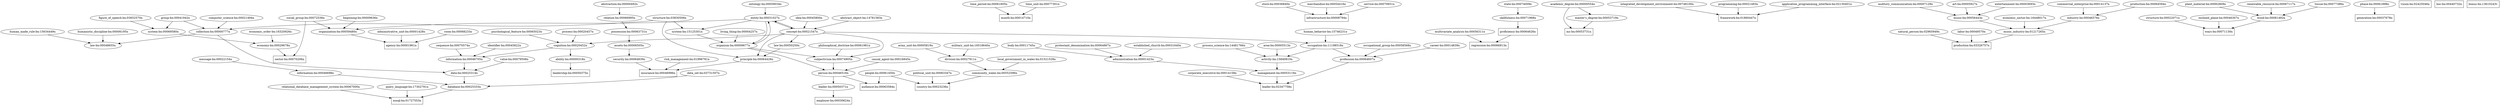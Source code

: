 digraph G {
"database-bn:00025333n" -> "nosql-bn:01727553n"
"nosql-bn:01727553n" [shape=rectangle]
"relational_database_management_system-bn:00067000n" -> "nosql-bn:01727553n"
"nosql-bn:01727553n" [shape=rectangle]
"query_language-bn:17302791n" -> "nosql-bn:01727553n"
"nosql-bn:01727553n" [shape=rectangle]
"information-bn:00046698n" -> "database-bn:00025333n"
"data-bn:00025314n" -> "database-bn:00025333n"
"data_set-bn:03731507n" -> "database-bn:00025333n"
"message-bn:00022154n" -> "information-bn:00046698n"
"collection-bn:00000777n" -> "data-bn:00025314n"
"value-bn:00079508n" -> "data-bn:00025314n"
"information-bn:00046705n" -> "data-bn:00025314n"
"group-bn:00041942n" -> "collection-bn:00000777n"
"computer_science-bn:00021494n" -> "collection-bn:00000777n"
"structure-bn:03830506n" -> "collection-bn:00000777n"
"cognition-bn:00020452n" -> "information-bn:00046705n"
"sequence-bn:00070574n" -> "information-bn:00046705n"
"identifier-bn:00045822n" -> "information-bn:00046705n"
"time_period-bn:00061605n" -> "month-bn:00014710n"
"month-bn:00014710n" [shape=rectangle]
"time_unit-bn:00077301n" -> "month-bn:00014710n"
"month-bn:00014710n" [shape=rectangle]
"security-bn:00064839n" -> "insurance-bn:00046996n"
"insurance-bn:00046996n" [shape=rectangle]
"principle-bn:00064428n" -> "insurance-bn:00046996n"
"insurance-bn:00046996n" [shape=rectangle]
"risk_management-bn:01996781n" -> "insurance-bn:00046996n"
"insurance-bn:00046996n" [shape=rectangle]
"assets-bn:00006505n" -> "security-bn:00064839n"
"possession-bn:00063731n" -> "assets-bn:00006505n"
"relation-bn:00066995n" -> "possession-bn:00063731n"
"abstraction-bn:00000492n" -> "relation-bn:00066995n"
"law-bn:00050250n" -> "principle-bn:00064428n"
"structure-bn:03830506n" -> "principle-bn:00064428n"
"concept-bn:00021547n" -> "principle-bn:00064428n"
"concept-bn:00021547n" -> "law-bn:00050250n"
"idea-bn:00045800n" -> "concept-bn:00021547n"
"abstract_object-bn:14781583n" -> "concept-bn:00021547n"
"entity-bn:00031027n" -> "concept-bn:00021547n"
"collection-bn:00000777n" -> "law-bn:00048655n"
"human_made_rule-bn:15634449n" -> "law-bn:00048655n"
"humanistic_discipline-bn:00006195n" -> "law-bn:00048655n"
"store-bn:00036840n" -> "infrastructure-bn:00008794n"
"infrastructure-bn:00008794n" [shape=rectangle]
"merchandise-bn:00054416n" -> "infrastructure-bn:00008794n"
"infrastructure-bn:00008794n" [shape=rectangle]
"service-bn:00070651n" -> "infrastructure-bn:00008794n"
"infrastructure-bn:00008794n" [shape=rectangle]
"skillfulness-bn:00071968n" -> "proficiency-bn:00064626n"
"proficiency-bn:00064626n" [shape=rectangle]
"state-bn:00074009n" -> "skillfulness-bn:00071968n"
"academic_degree-bn:00000554n" -> "ms-bn:00053731n"
"ms-bn:00053731n" [shape=rectangle]
"master's_degree-bn:00053719n" -> "ms-bn:00053731n"
"ms-bn:00053731n" [shape=rectangle]
"academic_degree-bn:00000554n" -> "master's_degree-bn:00053719n"
"integrated_development_environment-bn:00748100n" -> "framework-bn:01860447n"
"framework-bn:01860447n" [shape=rectangle]
"programming-bn:00021493n" -> "framework-bn:01860447n"
"framework-bn:01860447n" [shape=rectangle]
"application_programming_interface-bn:02130401n" -> "framework-bn:01860447n"
"framework-bn:01860447n" [shape=rectangle]
"natural_person-bn:02965949n" -> "production-bn:03326757n"
"production-bn:03326757n" [shape=rectangle]
"labor-bn:00049570n" -> "production-bn:03326757n"
"production-bn:03326757n" [shape=rectangle]
"music_industry-bn:01217265n" -> "production-bn:03326757n"
"production-bn:03326757n" [shape=rectangle]
"music-bn:00056443n" -> "music_industry-bn:01217265n"
"economic_sector-bn:16448017n" -> "music_industry-bn:01217265n"
"industry-bn:00046576n" -> "music_industry-bn:01217265n"
"auditory_communication-bn:00007129n" -> "music-bn:00056443n"
"art-bn:00005927n" -> "music-bn:00056443n"
"entertainment-bn:00003693n" -> "music-bn:00056443n"
"commercial_enterprise-bn:00014137n" -> "industry-bn:00046576n"
"production-bn:00064594n" -> "industry-bn:00046576n"
"leader-bn:00050371n" -> "employer-bn:00030624n"
"employer-bn:00030624n" [shape=rectangle]
"person-bn:00046516n" -> "leader-bn:00050371n"
"organism-bn:00009677n" -> "person-bn:00046516n"
"causal_agent-bn:00016845n" -> "person-bn:00046516n"
"subjectivism-bn:00074905n" -> "person-bn:00046516n"
"living_thing-bn:00004257n" -> "organism-bn:00009677n"
"system-bn:15125301n" -> "organism-bn:00009677n"
"entity-bn:00031027n" -> "organism-bn:00009677n"
"structure-bn:03830506n" -> "system-bn:15125301n"
"entity-bn:00031027n" -> "system-bn:15125301n"
"ontology-bn:00059034n" -> "entity-bn:00031027n"
"concept-bn:00021547n" -> "entity-bn:00031027n"
"organism-bn:00009677n" -> "entity-bn:00031027n"
"philosophical_doctrine-bn:00061981n" -> "subjectivism-bn:00074905n"
"concept-bn:00021547n" -> "subjectivism-bn:00074905n"
"organism-bn:00009677n" -> "subjectivism-bn:00074905n"
"ability-bn:00000318n" -> "leadership-bn:00050375n"
"leadership-bn:00050375n" [shape=rectangle]
"cognition-bn:00020452n" -> "ability-bn:00000318n"
"psychological_feature-bn:00065023n" -> "cognition-bn:00020452n"
"process-bn:00020457n" -> "cognition-bn:00020452n"
"concept-bn:00021547n" -> "cognition-bn:00020452n"
"social_group-bn:00072536n" -> "sector-bn:00070206n"
"sector-bn:00070206n" [shape=rectangle]
"economy-bn:00029678n" -> "sector-bn:00070206n"
"sector-bn:00070206n" [shape=rectangle]
"system-bn:00069580n" -> "economy-bn:00029678n"
"economic_order-bn:16320926n" -> "economy-bn:00029678n"
"group-bn:00041942n" -> "system-bn:00069580n"
"figure_of_speech-bn:03652570n" -> "system-bn:00069580n"
"people-bn:00061450n" -> "audience-bn:00063584n"
"audience-bn:00063584n" [shape=rectangle]
"person-bn:00046516n" -> "audience-bn:00063584n"
"audience-bn:00063584n" [shape=rectangle]
"multivariate_analysis-bn:00056311n" -> "regression-bn:00066913n"
"regression-bn:00066913n" [shape=rectangle]
"proficiency-bn:00064626n" -> "regression-bn:00066913n"
"regression-bn:00066913n" [shape=rectangle]
"profession-bn:00064607n" -> "leader-bn:02347758n"
"leader-bn:02347758n" [shape=rectangle]
"corporate_executive-bn:00014158n" -> "leader-bn:02347758n"
"leader-bn:02347758n" [shape=rectangle]
"management-bn:00053116n" -> "leader-bn:02347758n"
"leader-bn:02347758n" [shape=rectangle]
"occupational_group-bn:00058568n" -> "profession-bn:00064607n"
"occupation-bn:11198518n" -> "profession-bn:00064607n"
"career-bn:00014839n" -> "profession-bn:00064607n"
"concept-bn:00021547n" -> "occupation-bn:11198518n"
"human_behavior-bn:15746231n" -> "occupation-bn:11198518n"
"administration-bn:00001423n" -> "management-bn:00053116n"
"activity-bn:15840810n" -> "management-bn:00053116n"
"body-bn:00011745n" -> "administration-bn:00001423n"
"protestant_denomination-bn:00064867n" -> "administration-bn:00001423n"
"established_church-bn:00031640n" -> "administration-bn:00001423n"
"process_science-bn:14481766n" -> "activity-bn:15840810n"
"occupation-bn:11198518n" -> "activity-bn:15840810n"
"area-bn:00005513n" -> "activity-bn:15840810n"
"administrative_unit-bn:00001428n" -> "agency-bn:00001961n"
"agency-bn:00001961n" [shape=rectangle]
"organization-bn:00059480n" -> "agency-bn:00001961n"
"agency-bn:00001961n" [shape=rectangle]
"room-bn:00068233n" -> "agency-bn:00001961n"
"agency-bn:00001961n" [shape=rectangle]
"beginning-bn:00009636n" -> "organization-bn:00059480n"
"entity-bn:00031027n" -> "organization-bn:00059480n"
"social_group-bn:00072536n" -> "organization-bn:00059480n"
"structure-bn:00022071n" -> "ways-bn:00071130n"
"ways-bn:00071130n" [shape=rectangle]
"inclined_plane-bn:00046307n" -> "ways-bn:00071130n"
"ways-bn:00071130n" [shape=rectangle]
"wood-bn:00081492n" -> "ways-bn:00071130n"
"ways-bn:00071130n" [shape=rectangle]
"plant_material-bn:00062809n" -> "wood-bn:00081492n"
"renewable_resource-bn:00067117n" -> "wood-bn:00081492n"
"tissue-bn:00077386n" -> "wood-bn:00081492n"
"political_unit-bn:00063347n" -> "country-bn:00023236n"
"country-bn:00023236n" [shape=rectangle]
"people-bn:00061450n" -> "country-bn:00023236n"
"country-bn:00023236n" [shape=rectangle]
"community_wales-bn:00552596n" -> "country-bn:00023236n"
"country-bn:00023236n" [shape=rectangle]
"division-bn:00027911n" -> "community_wales-bn:00552596n"
"local_government_in_wales-bn:01521528n" -> "community_wales-bn:00552596n"
"army_unit-bn:00005819n" -> "division-bn:00027911n"
"military_unit-bn:16518640n" -> "division-bn:00027911n"
"phase-bn:00061898n" -> "generation-bn:00037678n"
"generation-bn:00037678n" [shape=rectangle]
"relational_database_management_system-bn:00067000n"
"query_language-bn:17302791n"
"information-bn:00046698n"
"data-bn:00025314n"
"data_set-bn:03731507n"
"message-bn:00022154n"
"collection-bn:00000777n"
"value-bn:00079508n"
"group-bn:00041942n"
"computer_science-bn:00021494n"
"structure-bn:03830506n"
"cognition-bn:00020452n"
"sequence-bn:00070574n"
"identifier-bn:00045822n"
"month-bn:00014710n"
"month-bn:00014710n" [shape=rectangle]
"time_period-bn:00061605n"
"time_unit-bn:00077301n"
"insurance-bn:00046996n"
"insurance-bn:00046996n" [shape=rectangle]
"security-bn:00064839n"
"principle-bn:00064428n"
"risk_management-bn:01996781n"
"assets-bn:00006505n"
"possession-bn:00063731n"
"relation-bn:00066995n"
"abstraction-bn:00000492n"
"law-bn:00050250n"
"concept-bn:00021547n"
"idea-bn:00045800n"
"abstract_object-bn:14781583n"
"entity-bn:00031027n"
"human_made_rule-bn:15634449n"
"humanistic_discipline-bn:00006195n"
"infrastructure-bn:00008794n"
"infrastructure-bn:00008794n" [shape=rectangle]
"store-bn:00036840n"
"merchandise-bn:00054416n"
"service-bn:00070651n"
"proficiency-bn:00064626n"
"proficiency-bn:00064626n" [shape=rectangle]
"skillfulness-bn:00071968n"
"state-bn:00074009n"
"ms-bn:00053731n"
"ms-bn:00053731n" [shape=rectangle]
"academic_degree-bn:00000554n"
"master's_degree-bn:00053719n"
"framework-bn:01860447n"
"framework-bn:01860447n" [shape=rectangle]
"integrated_development_environment-bn:00748100n"
"programming-bn:00021493n"
"application_programming_interface-bn:02130401n"
"production-bn:03326757n"
"production-bn:03326757n" [shape=rectangle]
"natural_person-bn:02965949n"
"labor-bn:00049570n"
"music_industry-bn:01217265n"
"music-bn:00056443n"
"economic_sector-bn:16448017n"
"industry-bn:00046576n"
"auditory_communication-bn:00007129n"
"art-bn:00005927n"
"entertainment-bn:00003693n"
"commercial_enterprise-bn:00014137n"
"employer-bn:00030624n"
"employer-bn:00030624n" [shape=rectangle]
"leader-bn:00050371n"
"person-bn:00046516n"
"organism-bn:00009677n"
"causal_agent-bn:00016845n"
"subjectivism-bn:00074905n"
"living_thing-bn:00004257n"
"system-bn:15125301n"
"ontology-bn:00059034n"
"philosophical_doctrine-bn:00061981n"
"leadership-bn:00050375n"
"leadership-bn:00050375n" [shape=rectangle]
"ability-bn:00000318n"
"psychological_feature-bn:00065023n"
"process-bn:00020457n"
"sector-bn:00070206n"
"sector-bn:00070206n" [shape=rectangle]
"social_group-bn:00072536n"
"economy-bn:00029678n"
"economic_order-bn:16320926n"
"figure_of_speech-bn:03652570n"
"audience-bn:00063584n"
"audience-bn:00063584n" [shape=rectangle]
"people-bn:00061450n"
"regression-bn:00066913n"
"regression-bn:00066913n" [shape=rectangle]
"multivariate_analysis-bn:00056311n"
"vision-bn:02425046n"
"vision-bn:02425046n" [shape=rectangle]
"profession-bn:00064607n"
"corporate_executive-bn:00014158n"
"management-bn:00053116n"
"occupational_group-bn:00058568n"
"occupation-bn:11198518n"
"career-bn:00014839n"
"human_behavior-bn:15746231n"
"administration-bn:00001423n"
"activity-bn:15840810n"
"body-bn:00011745n"
"protestant_denomination-bn:00064867n"
"established_church-bn:00031640n"
"process_science-bn:14481766n"
"area-bn:00005513n"
"agency-bn:00001961n"
"agency-bn:00001961n" [shape=rectangle]
"administrative_unit-bn:00001428n"
"organization-bn:00059480n"
"room-bn:00068233n"
"beginning-bn:00009636n"
"hoc-bn:00440732n"
"hoc-bn:00440732n" [shape=rectangle]
"bonus-bn:13610243v"
"bonus-bn:13610243v" [shape=rectangle]
"ways-bn:00071130n"
"ways-bn:00071130n" [shape=rectangle]
"inclined_plane-bn:00046307n"
"wood-bn:00081492n"
"plant_material-bn:00062809n"
"renewable_resource-bn:00067117n"
"tissue-bn:00077386n"
"country-bn:00023236n"
"country-bn:00023236n" [shape=rectangle]
"political_unit-bn:00063347n"
"community_wales-bn:00552596n"
"division-bn:00027911n"
"local_government_in_wales-bn:01521528n"
"army_unit-bn:00005819n"
"military_unit-bn:16518640n"
"generation-bn:00037678n"
"generation-bn:00037678n" [shape=rectangle]
"phase-bn:00061898n"
"database-bn:00025333n"
"query_language-bn:17302791n"
"information-bn:00046698n"
"data-bn:00025314n"
"data_set-bn:03731507n"
"message-bn:00022154n"
"collection-bn:00000777n"
"value-bn:00079508n"
"group-bn:00041942n"
"computer_science-bn:00021494n"
"structure-bn:03830506n"
"cognition-bn:00020452n"
"sequence-bn:00070574n"
"identifier-bn:00045822n"
"month-bn:00014710n"
"month-bn:00014710n" [shape=rectangle]
"time_period-bn:00061605n"
"time_unit-bn:00077301n"
"insurance-bn:00046996n"
"insurance-bn:00046996n" [shape=rectangle]
"security-bn:00064839n"
"principle-bn:00064428n"
"risk_management-bn:01996781n"
"assets-bn:00006505n"
"possession-bn:00063731n"
"relation-bn:00066995n"
"abstraction-bn:00000492n"
"law-bn:00050250n"
"concept-bn:00021547n"
"idea-bn:00045800n"
"abstract_object-bn:14781583n"
"entity-bn:00031027n"
"human_made_rule-bn:15634449n"
"humanistic_discipline-bn:00006195n"
"infrastructure-bn:00008794n"
"infrastructure-bn:00008794n" [shape=rectangle]
"store-bn:00036840n"
"merchandise-bn:00054416n"
"service-bn:00070651n"
"proficiency-bn:00064626n"
"proficiency-bn:00064626n" [shape=rectangle]
"skillfulness-bn:00071968n"
"state-bn:00074009n"
"ms-bn:00053731n"
"ms-bn:00053731n" [shape=rectangle]
"academic_degree-bn:00000554n"
"master's_degree-bn:00053719n"
"framework-bn:01860447n"
"framework-bn:01860447n" [shape=rectangle]
"integrated_development_environment-bn:00748100n"
"programming-bn:00021493n"
"application_programming_interface-bn:02130401n"
"production-bn:03326757n"
"production-bn:03326757n" [shape=rectangle]
"natural_person-bn:02965949n"
"labor-bn:00049570n"
"music_industry-bn:01217265n"
"music-bn:00056443n"
"economic_sector-bn:16448017n"
"industry-bn:00046576n"
"auditory_communication-bn:00007129n"
"art-bn:00005927n"
"entertainment-bn:00003693n"
"commercial_enterprise-bn:00014137n"
"employer-bn:00030624n"
"employer-bn:00030624n" [shape=rectangle]
"leader-bn:00050371n"
"person-bn:00046516n"
"organism-bn:00009677n"
"causal_agent-bn:00016845n"
"subjectivism-bn:00074905n"
"living_thing-bn:00004257n"
"system-bn:15125301n"
"ontology-bn:00059034n"
"philosophical_doctrine-bn:00061981n"
"leadership-bn:00050375n"
"leadership-bn:00050375n" [shape=rectangle]
"ability-bn:00000318n"
"psychological_feature-bn:00065023n"
"process-bn:00020457n"
"sector-bn:00070206n"
"sector-bn:00070206n" [shape=rectangle]
"social_group-bn:00072536n"
"economy-bn:00029678n"
"economic_order-bn:16320926n"
"figure_of_speech-bn:03652570n"
"audience-bn:00063584n"
"audience-bn:00063584n" [shape=rectangle]
"people-bn:00061450n"
"regression-bn:00066913n"
"regression-bn:00066913n" [shape=rectangle]
"multivariate_analysis-bn:00056311n"
"vision-bn:02425046n"
"vision-bn:02425046n" [shape=rectangle]
"profession-bn:00064607n"
"corporate_executive-bn:00014158n"
"management-bn:00053116n"
"occupational_group-bn:00058568n"
"occupation-bn:11198518n"
"career-bn:00014839n"
"human_behavior-bn:15746231n"
"administration-bn:00001423n"
"activity-bn:15840810n"
"body-bn:00011745n"
"protestant_denomination-bn:00064867n"
"established_church-bn:00031640n"
"process_science-bn:14481766n"
"area-bn:00005513n"
"agency-bn:00001961n"
"agency-bn:00001961n" [shape=rectangle]
"administrative_unit-bn:00001428n"
"organization-bn:00059480n"
"room-bn:00068233n"
"beginning-bn:00009636n"
"hoc-bn:00440732n"
"hoc-bn:00440732n" [shape=rectangle]
"bonus-bn:13610243v"
"bonus-bn:13610243v" [shape=rectangle]
"ways-bn:00071130n"
"ways-bn:00071130n" [shape=rectangle]
"inclined_plane-bn:00046307n"
"wood-bn:00081492n"
"plant_material-bn:00062809n"
"renewable_resource-bn:00067117n"
"tissue-bn:00077386n"
"country-bn:00023236n"
"country-bn:00023236n" [shape=rectangle]
"political_unit-bn:00063347n"
"community_wales-bn:00552596n"
"division-bn:00027911n"
"local_government_in_wales-bn:01521528n"
"army_unit-bn:00005819n"
"military_unit-bn:16518640n"
"generation-bn:00037678n"
"generation-bn:00037678n" [shape=rectangle]
"phase-bn:00061898n"
"database-bn:00025333n"
"relational_database_management_system-bn:00067000n"
"information-bn:00046698n"
"data-bn:00025314n"
"data_set-bn:03731507n"
"message-bn:00022154n"
"collection-bn:00000777n"
"value-bn:00079508n"
"group-bn:00041942n"
"computer_science-bn:00021494n"
"structure-bn:03830506n"
"cognition-bn:00020452n"
"sequence-bn:00070574n"
"identifier-bn:00045822n"
"month-bn:00014710n"
"month-bn:00014710n" [shape=rectangle]
"time_period-bn:00061605n"
"time_unit-bn:00077301n"
"insurance-bn:00046996n"
"insurance-bn:00046996n" [shape=rectangle]
"security-bn:00064839n"
"principle-bn:00064428n"
"risk_management-bn:01996781n"
"assets-bn:00006505n"
"possession-bn:00063731n"
"relation-bn:00066995n"
"abstraction-bn:00000492n"
"law-bn:00050250n"
"concept-bn:00021547n"
"idea-bn:00045800n"
"abstract_object-bn:14781583n"
"entity-bn:00031027n"
"human_made_rule-bn:15634449n"
"humanistic_discipline-bn:00006195n"
"infrastructure-bn:00008794n"
"infrastructure-bn:00008794n" [shape=rectangle]
"store-bn:00036840n"
"merchandise-bn:00054416n"
"service-bn:00070651n"
"proficiency-bn:00064626n"
"proficiency-bn:00064626n" [shape=rectangle]
"skillfulness-bn:00071968n"
"state-bn:00074009n"
"ms-bn:00053731n"
"ms-bn:00053731n" [shape=rectangle]
"academic_degree-bn:00000554n"
"master's_degree-bn:00053719n"
"framework-bn:01860447n"
"framework-bn:01860447n" [shape=rectangle]
"integrated_development_environment-bn:00748100n"
"programming-bn:00021493n"
"application_programming_interface-bn:02130401n"
"production-bn:03326757n"
"production-bn:03326757n" [shape=rectangle]
"natural_person-bn:02965949n"
"labor-bn:00049570n"
"music_industry-bn:01217265n"
"music-bn:00056443n"
"economic_sector-bn:16448017n"
"industry-bn:00046576n"
"auditory_communication-bn:00007129n"
"art-bn:00005927n"
"entertainment-bn:00003693n"
"commercial_enterprise-bn:00014137n"
"employer-bn:00030624n"
"employer-bn:00030624n" [shape=rectangle]
"leader-bn:00050371n"
"person-bn:00046516n"
"organism-bn:00009677n"
"causal_agent-bn:00016845n"
"subjectivism-bn:00074905n"
"living_thing-bn:00004257n"
"system-bn:15125301n"
"ontology-bn:00059034n"
"philosophical_doctrine-bn:00061981n"
"leadership-bn:00050375n"
"leadership-bn:00050375n" [shape=rectangle]
"ability-bn:00000318n"
"psychological_feature-bn:00065023n"
"process-bn:00020457n"
"sector-bn:00070206n"
"sector-bn:00070206n" [shape=rectangle]
"social_group-bn:00072536n"
"economy-bn:00029678n"
"economic_order-bn:16320926n"
"figure_of_speech-bn:03652570n"
"audience-bn:00063584n"
"audience-bn:00063584n" [shape=rectangle]
"people-bn:00061450n"
"regression-bn:00066913n"
"regression-bn:00066913n" [shape=rectangle]
"multivariate_analysis-bn:00056311n"
"vision-bn:02425046n"
"vision-bn:02425046n" [shape=rectangle]
"profession-bn:00064607n"
"corporate_executive-bn:00014158n"
"management-bn:00053116n"
"occupational_group-bn:00058568n"
"occupation-bn:11198518n"
"career-bn:00014839n"
"human_behavior-bn:15746231n"
"administration-bn:00001423n"
"activity-bn:15840810n"
"body-bn:00011745n"
"protestant_denomination-bn:00064867n"
"established_church-bn:00031640n"
"process_science-bn:14481766n"
"area-bn:00005513n"
"agency-bn:00001961n"
"agency-bn:00001961n" [shape=rectangle]
"administrative_unit-bn:00001428n"
"organization-bn:00059480n"
"room-bn:00068233n"
"beginning-bn:00009636n"
"hoc-bn:00440732n"
"hoc-bn:00440732n" [shape=rectangle]
"bonus-bn:13610243v"
"bonus-bn:13610243v" [shape=rectangle]
"ways-bn:00071130n"
"ways-bn:00071130n" [shape=rectangle]
"inclined_plane-bn:00046307n"
"wood-bn:00081492n"
"plant_material-bn:00062809n"
"renewable_resource-bn:00067117n"
"tissue-bn:00077386n"
"country-bn:00023236n"
"country-bn:00023236n" [shape=rectangle]
"political_unit-bn:00063347n"
"community_wales-bn:00552596n"
"division-bn:00027911n"
"local_government_in_wales-bn:01521528n"
"army_unit-bn:00005819n"
"military_unit-bn:16518640n"
"generation-bn:00037678n"
"generation-bn:00037678n" [shape=rectangle]
"phase-bn:00061898n"
"nosql-bn:01727553n"
"nosql-bn:01727553n" [shape=rectangle]
"relational_database_management_system-bn:00067000n"
"query_language-bn:17302791n"
"data-bn:00025314n"
"data_set-bn:03731507n"
"message-bn:00022154n"
"collection-bn:00000777n"
"value-bn:00079508n"
"group-bn:00041942n"
"computer_science-bn:00021494n"
"structure-bn:03830506n"
"cognition-bn:00020452n"
"sequence-bn:00070574n"
"identifier-bn:00045822n"
"month-bn:00014710n"
"month-bn:00014710n" [shape=rectangle]
"time_period-bn:00061605n"
"time_unit-bn:00077301n"
"insurance-bn:00046996n"
"insurance-bn:00046996n" [shape=rectangle]
"security-bn:00064839n"
"principle-bn:00064428n"
"risk_management-bn:01996781n"
"assets-bn:00006505n"
"possession-bn:00063731n"
"relation-bn:00066995n"
"abstraction-bn:00000492n"
"law-bn:00050250n"
"concept-bn:00021547n"
"idea-bn:00045800n"
"abstract_object-bn:14781583n"
"entity-bn:00031027n"
"human_made_rule-bn:15634449n"
"humanistic_discipline-bn:00006195n"
"infrastructure-bn:00008794n"
"infrastructure-bn:00008794n" [shape=rectangle]
"store-bn:00036840n"
"merchandise-bn:00054416n"
"service-bn:00070651n"
"proficiency-bn:00064626n"
"proficiency-bn:00064626n" [shape=rectangle]
"skillfulness-bn:00071968n"
"state-bn:00074009n"
"ms-bn:00053731n"
"ms-bn:00053731n" [shape=rectangle]
"academic_degree-bn:00000554n"
"master's_degree-bn:00053719n"
"framework-bn:01860447n"
"framework-bn:01860447n" [shape=rectangle]
"integrated_development_environment-bn:00748100n"
"programming-bn:00021493n"
"application_programming_interface-bn:02130401n"
"production-bn:03326757n"
"production-bn:03326757n" [shape=rectangle]
"natural_person-bn:02965949n"
"labor-bn:00049570n"
"music_industry-bn:01217265n"
"music-bn:00056443n"
"economic_sector-bn:16448017n"
"industry-bn:00046576n"
"auditory_communication-bn:00007129n"
"art-bn:00005927n"
"entertainment-bn:00003693n"
"commercial_enterprise-bn:00014137n"
"employer-bn:00030624n"
"employer-bn:00030624n" [shape=rectangle]
"leader-bn:00050371n"
"person-bn:00046516n"
"organism-bn:00009677n"
"causal_agent-bn:00016845n"
"subjectivism-bn:00074905n"
"living_thing-bn:00004257n"
"system-bn:15125301n"
"ontology-bn:00059034n"
"philosophical_doctrine-bn:00061981n"
"leadership-bn:00050375n"
"leadership-bn:00050375n" [shape=rectangle]
"ability-bn:00000318n"
"psychological_feature-bn:00065023n"
"process-bn:00020457n"
"sector-bn:00070206n"
"sector-bn:00070206n" [shape=rectangle]
"social_group-bn:00072536n"
"economy-bn:00029678n"
"economic_order-bn:16320926n"
"figure_of_speech-bn:03652570n"
"audience-bn:00063584n"
"audience-bn:00063584n" [shape=rectangle]
"people-bn:00061450n"
"regression-bn:00066913n"
"regression-bn:00066913n" [shape=rectangle]
"multivariate_analysis-bn:00056311n"
"vision-bn:02425046n"
"vision-bn:02425046n" [shape=rectangle]
"profession-bn:00064607n"
"corporate_executive-bn:00014158n"
"management-bn:00053116n"
"occupational_group-bn:00058568n"
"occupation-bn:11198518n"
"career-bn:00014839n"
"human_behavior-bn:15746231n"
"administration-bn:00001423n"
"activity-bn:15840810n"
"body-bn:00011745n"
"protestant_denomination-bn:00064867n"
"established_church-bn:00031640n"
"process_science-bn:14481766n"
"area-bn:00005513n"
"agency-bn:00001961n"
"agency-bn:00001961n" [shape=rectangle]
"administrative_unit-bn:00001428n"
"organization-bn:00059480n"
"room-bn:00068233n"
"beginning-bn:00009636n"
"hoc-bn:00440732n"
"hoc-bn:00440732n" [shape=rectangle]
"bonus-bn:13610243v"
"bonus-bn:13610243v" [shape=rectangle]
"ways-bn:00071130n"
"ways-bn:00071130n" [shape=rectangle]
"inclined_plane-bn:00046307n"
"wood-bn:00081492n"
"plant_material-bn:00062809n"
"renewable_resource-bn:00067117n"
"tissue-bn:00077386n"
"country-bn:00023236n"
"country-bn:00023236n" [shape=rectangle]
"political_unit-bn:00063347n"
"community_wales-bn:00552596n"
"division-bn:00027911n"
"local_government_in_wales-bn:01521528n"
"army_unit-bn:00005819n"
"military_unit-bn:16518640n"
"generation-bn:00037678n"
"generation-bn:00037678n" [shape=rectangle]
"phase-bn:00061898n"
"nosql-bn:01727553n"
"nosql-bn:01727553n" [shape=rectangle]
"relational_database_management_system-bn:00067000n"
"query_language-bn:17302791n"
"information-bn:00046698n"
"data_set-bn:03731507n"
"message-bn:00022154n"
"collection-bn:00000777n"
"value-bn:00079508n"
"group-bn:00041942n"
"computer_science-bn:00021494n"
"structure-bn:03830506n"
"cognition-bn:00020452n"
"sequence-bn:00070574n"
"identifier-bn:00045822n"
"month-bn:00014710n"
"month-bn:00014710n" [shape=rectangle]
"time_period-bn:00061605n"
"time_unit-bn:00077301n"
"insurance-bn:00046996n"
"insurance-bn:00046996n" [shape=rectangle]
"security-bn:00064839n"
"principle-bn:00064428n"
"risk_management-bn:01996781n"
"assets-bn:00006505n"
"possession-bn:00063731n"
"relation-bn:00066995n"
"abstraction-bn:00000492n"
"law-bn:00050250n"
"concept-bn:00021547n"
"idea-bn:00045800n"
"abstract_object-bn:14781583n"
"entity-bn:00031027n"
"human_made_rule-bn:15634449n"
"humanistic_discipline-bn:00006195n"
"infrastructure-bn:00008794n"
"infrastructure-bn:00008794n" [shape=rectangle]
"store-bn:00036840n"
"merchandise-bn:00054416n"
"service-bn:00070651n"
"proficiency-bn:00064626n"
"proficiency-bn:00064626n" [shape=rectangle]
"skillfulness-bn:00071968n"
"state-bn:00074009n"
"ms-bn:00053731n"
"ms-bn:00053731n" [shape=rectangle]
"academic_degree-bn:00000554n"
"master's_degree-bn:00053719n"
"framework-bn:01860447n"
"framework-bn:01860447n" [shape=rectangle]
"integrated_development_environment-bn:00748100n"
"programming-bn:00021493n"
"application_programming_interface-bn:02130401n"
"production-bn:03326757n"
"production-bn:03326757n" [shape=rectangle]
"natural_person-bn:02965949n"
"labor-bn:00049570n"
"music_industry-bn:01217265n"
"music-bn:00056443n"
"economic_sector-bn:16448017n"
"industry-bn:00046576n"
"auditory_communication-bn:00007129n"
"art-bn:00005927n"
"entertainment-bn:00003693n"
"commercial_enterprise-bn:00014137n"
"employer-bn:00030624n"
"employer-bn:00030624n" [shape=rectangle]
"leader-bn:00050371n"
"person-bn:00046516n"
"organism-bn:00009677n"
"causal_agent-bn:00016845n"
"subjectivism-bn:00074905n"
"living_thing-bn:00004257n"
"system-bn:15125301n"
"ontology-bn:00059034n"
"philosophical_doctrine-bn:00061981n"
"leadership-bn:00050375n"
"leadership-bn:00050375n" [shape=rectangle]
"ability-bn:00000318n"
"psychological_feature-bn:00065023n"
"process-bn:00020457n"
"sector-bn:00070206n"
"sector-bn:00070206n" [shape=rectangle]
"social_group-bn:00072536n"
"economy-bn:00029678n"
"economic_order-bn:16320926n"
"figure_of_speech-bn:03652570n"
"audience-bn:00063584n"
"audience-bn:00063584n" [shape=rectangle]
"people-bn:00061450n"
"regression-bn:00066913n"
"regression-bn:00066913n" [shape=rectangle]
"multivariate_analysis-bn:00056311n"
"vision-bn:02425046n"
"vision-bn:02425046n" [shape=rectangle]
"profession-bn:00064607n"
"corporate_executive-bn:00014158n"
"management-bn:00053116n"
"occupational_group-bn:00058568n"
"occupation-bn:11198518n"
"career-bn:00014839n"
"human_behavior-bn:15746231n"
"administration-bn:00001423n"
"activity-bn:15840810n"
"body-bn:00011745n"
"protestant_denomination-bn:00064867n"
"established_church-bn:00031640n"
"process_science-bn:14481766n"
"area-bn:00005513n"
"agency-bn:00001961n"
"agency-bn:00001961n" [shape=rectangle]
"administrative_unit-bn:00001428n"
"organization-bn:00059480n"
"room-bn:00068233n"
"beginning-bn:00009636n"
"hoc-bn:00440732n"
"hoc-bn:00440732n" [shape=rectangle]
"bonus-bn:13610243v"
"bonus-bn:13610243v" [shape=rectangle]
"ways-bn:00071130n"
"ways-bn:00071130n" [shape=rectangle]
"inclined_plane-bn:00046307n"
"wood-bn:00081492n"
"plant_material-bn:00062809n"
"renewable_resource-bn:00067117n"
"tissue-bn:00077386n"
"country-bn:00023236n"
"country-bn:00023236n" [shape=rectangle]
"political_unit-bn:00063347n"
"community_wales-bn:00552596n"
"division-bn:00027911n"
"local_government_in_wales-bn:01521528n"
"army_unit-bn:00005819n"
"military_unit-bn:16518640n"
"generation-bn:00037678n"
"generation-bn:00037678n" [shape=rectangle]
"phase-bn:00061898n"
"nosql-bn:01727553n"
"nosql-bn:01727553n" [shape=rectangle]
"relational_database_management_system-bn:00067000n"
"query_language-bn:17302791n"
"information-bn:00046698n"
"data-bn:00025314n"
"message-bn:00022154n"
"collection-bn:00000777n"
"value-bn:00079508n"
"group-bn:00041942n"
"computer_science-bn:00021494n"
"structure-bn:03830506n"
"cognition-bn:00020452n"
"sequence-bn:00070574n"
"identifier-bn:00045822n"
"month-bn:00014710n"
"month-bn:00014710n" [shape=rectangle]
"time_period-bn:00061605n"
"time_unit-bn:00077301n"
"insurance-bn:00046996n"
"insurance-bn:00046996n" [shape=rectangle]
"security-bn:00064839n"
"principle-bn:00064428n"
"risk_management-bn:01996781n"
"assets-bn:00006505n"
"possession-bn:00063731n"
"relation-bn:00066995n"
"abstraction-bn:00000492n"
"law-bn:00050250n"
"concept-bn:00021547n"
"idea-bn:00045800n"
"abstract_object-bn:14781583n"
"entity-bn:00031027n"
"human_made_rule-bn:15634449n"
"humanistic_discipline-bn:00006195n"
"infrastructure-bn:00008794n"
"infrastructure-bn:00008794n" [shape=rectangle]
"store-bn:00036840n"
"merchandise-bn:00054416n"
"service-bn:00070651n"
"proficiency-bn:00064626n"
"proficiency-bn:00064626n" [shape=rectangle]
"skillfulness-bn:00071968n"
"state-bn:00074009n"
"ms-bn:00053731n"
"ms-bn:00053731n" [shape=rectangle]
"academic_degree-bn:00000554n"
"master's_degree-bn:00053719n"
"framework-bn:01860447n"
"framework-bn:01860447n" [shape=rectangle]
"integrated_development_environment-bn:00748100n"
"programming-bn:00021493n"
"application_programming_interface-bn:02130401n"
"production-bn:03326757n"
"production-bn:03326757n" [shape=rectangle]
"natural_person-bn:02965949n"
"labor-bn:00049570n"
"music_industry-bn:01217265n"
"music-bn:00056443n"
"economic_sector-bn:16448017n"
"industry-bn:00046576n"
"auditory_communication-bn:00007129n"
"art-bn:00005927n"
"entertainment-bn:00003693n"
"commercial_enterprise-bn:00014137n"
"employer-bn:00030624n"
"employer-bn:00030624n" [shape=rectangle]
"leader-bn:00050371n"
"person-bn:00046516n"
"organism-bn:00009677n"
"causal_agent-bn:00016845n"
"subjectivism-bn:00074905n"
"living_thing-bn:00004257n"
"system-bn:15125301n"
"ontology-bn:00059034n"
"philosophical_doctrine-bn:00061981n"
"leadership-bn:00050375n"
"leadership-bn:00050375n" [shape=rectangle]
"ability-bn:00000318n"
"psychological_feature-bn:00065023n"
"process-bn:00020457n"
"sector-bn:00070206n"
"sector-bn:00070206n" [shape=rectangle]
"social_group-bn:00072536n"
"economy-bn:00029678n"
"economic_order-bn:16320926n"
"figure_of_speech-bn:03652570n"
"audience-bn:00063584n"
"audience-bn:00063584n" [shape=rectangle]
"people-bn:00061450n"
"regression-bn:00066913n"
"regression-bn:00066913n" [shape=rectangle]
"multivariate_analysis-bn:00056311n"
"vision-bn:02425046n"
"vision-bn:02425046n" [shape=rectangle]
"profession-bn:00064607n"
"corporate_executive-bn:00014158n"
"management-bn:00053116n"
"occupational_group-bn:00058568n"
"occupation-bn:11198518n"
"career-bn:00014839n"
"human_behavior-bn:15746231n"
"administration-bn:00001423n"
"activity-bn:15840810n"
"body-bn:00011745n"
"protestant_denomination-bn:00064867n"
"established_church-bn:00031640n"
"process_science-bn:14481766n"
"area-bn:00005513n"
"agency-bn:00001961n"
"agency-bn:00001961n" [shape=rectangle]
"administrative_unit-bn:00001428n"
"organization-bn:00059480n"
"room-bn:00068233n"
"beginning-bn:00009636n"
"hoc-bn:00440732n"
"hoc-bn:00440732n" [shape=rectangle]
"bonus-bn:13610243v"
"bonus-bn:13610243v" [shape=rectangle]
"ways-bn:00071130n"
"ways-bn:00071130n" [shape=rectangle]
"inclined_plane-bn:00046307n"
"wood-bn:00081492n"
"plant_material-bn:00062809n"
"renewable_resource-bn:00067117n"
"tissue-bn:00077386n"
"country-bn:00023236n"
"country-bn:00023236n" [shape=rectangle]
"political_unit-bn:00063347n"
"community_wales-bn:00552596n"
"division-bn:00027911n"
"local_government_in_wales-bn:01521528n"
"army_unit-bn:00005819n"
"military_unit-bn:16518640n"
"generation-bn:00037678n"
"generation-bn:00037678n" [shape=rectangle]
"phase-bn:00061898n"
"nosql-bn:01727553n"
"nosql-bn:01727553n" [shape=rectangle]
"database-bn:00025333n"
"relational_database_management_system-bn:00067000n"
"query_language-bn:17302791n"
"data-bn:00025314n"
"data_set-bn:03731507n"
"collection-bn:00000777n"
"value-bn:00079508n"
"group-bn:00041942n"
"computer_science-bn:00021494n"
"structure-bn:03830506n"
"cognition-bn:00020452n"
"sequence-bn:00070574n"
"identifier-bn:00045822n"
"month-bn:00014710n"
"month-bn:00014710n" [shape=rectangle]
"time_period-bn:00061605n"
"time_unit-bn:00077301n"
"insurance-bn:00046996n"
"insurance-bn:00046996n" [shape=rectangle]
"security-bn:00064839n"
"principle-bn:00064428n"
"risk_management-bn:01996781n"
"assets-bn:00006505n"
"possession-bn:00063731n"
"relation-bn:00066995n"
"abstraction-bn:00000492n"
"law-bn:00050250n"
"concept-bn:00021547n"
"idea-bn:00045800n"
"abstract_object-bn:14781583n"
"entity-bn:00031027n"
"human_made_rule-bn:15634449n"
"humanistic_discipline-bn:00006195n"
"infrastructure-bn:00008794n"
"infrastructure-bn:00008794n" [shape=rectangle]
"store-bn:00036840n"
"merchandise-bn:00054416n"
"service-bn:00070651n"
"proficiency-bn:00064626n"
"proficiency-bn:00064626n" [shape=rectangle]
"skillfulness-bn:00071968n"
"state-bn:00074009n"
"ms-bn:00053731n"
"ms-bn:00053731n" [shape=rectangle]
"academic_degree-bn:00000554n"
"master's_degree-bn:00053719n"
"framework-bn:01860447n"
"framework-bn:01860447n" [shape=rectangle]
"integrated_development_environment-bn:00748100n"
"programming-bn:00021493n"
"application_programming_interface-bn:02130401n"
"production-bn:03326757n"
"production-bn:03326757n" [shape=rectangle]
"natural_person-bn:02965949n"
"labor-bn:00049570n"
"music_industry-bn:01217265n"
"music-bn:00056443n"
"economic_sector-bn:16448017n"
"industry-bn:00046576n"
"auditory_communication-bn:00007129n"
"art-bn:00005927n"
"entertainment-bn:00003693n"
"commercial_enterprise-bn:00014137n"
"employer-bn:00030624n"
"employer-bn:00030624n" [shape=rectangle]
"leader-bn:00050371n"
"person-bn:00046516n"
"organism-bn:00009677n"
"causal_agent-bn:00016845n"
"subjectivism-bn:00074905n"
"living_thing-bn:00004257n"
"system-bn:15125301n"
"ontology-bn:00059034n"
"philosophical_doctrine-bn:00061981n"
"leadership-bn:00050375n"
"leadership-bn:00050375n" [shape=rectangle]
"ability-bn:00000318n"
"psychological_feature-bn:00065023n"
"process-bn:00020457n"
"sector-bn:00070206n"
"sector-bn:00070206n" [shape=rectangle]
"social_group-bn:00072536n"
"economy-bn:00029678n"
"economic_order-bn:16320926n"
"figure_of_speech-bn:03652570n"
"audience-bn:00063584n"
"audience-bn:00063584n" [shape=rectangle]
"people-bn:00061450n"
"regression-bn:00066913n"
"regression-bn:00066913n" [shape=rectangle]
"multivariate_analysis-bn:00056311n"
"vision-bn:02425046n"
"vision-bn:02425046n" [shape=rectangle]
"profession-bn:00064607n"
"corporate_executive-bn:00014158n"
"management-bn:00053116n"
"occupational_group-bn:00058568n"
"occupation-bn:11198518n"
"career-bn:00014839n"
"human_behavior-bn:15746231n"
"administration-bn:00001423n"
"activity-bn:15840810n"
"body-bn:00011745n"
"protestant_denomination-bn:00064867n"
"established_church-bn:00031640n"
"process_science-bn:14481766n"
"area-bn:00005513n"
"agency-bn:00001961n"
"agency-bn:00001961n" [shape=rectangle]
"administrative_unit-bn:00001428n"
"organization-bn:00059480n"
"room-bn:00068233n"
"beginning-bn:00009636n"
"hoc-bn:00440732n"
"hoc-bn:00440732n" [shape=rectangle]
"bonus-bn:13610243v"
"bonus-bn:13610243v" [shape=rectangle]
"ways-bn:00071130n"
"ways-bn:00071130n" [shape=rectangle]
"inclined_plane-bn:00046307n"
"wood-bn:00081492n"
"plant_material-bn:00062809n"
"renewable_resource-bn:00067117n"
"tissue-bn:00077386n"
"country-bn:00023236n"
"country-bn:00023236n" [shape=rectangle]
"political_unit-bn:00063347n"
"community_wales-bn:00552596n"
"division-bn:00027911n"
"local_government_in_wales-bn:01521528n"
"army_unit-bn:00005819n"
"military_unit-bn:16518640n"
"generation-bn:00037678n"
"generation-bn:00037678n" [shape=rectangle]
"phase-bn:00061898n"
"nosql-bn:01727553n"
"nosql-bn:01727553n" [shape=rectangle]
"database-bn:00025333n"
"relational_database_management_system-bn:00067000n"
"query_language-bn:17302791n"
"information-bn:00046698n"
"data_set-bn:03731507n"
"message-bn:00022154n"
"value-bn:00079508n"
"group-bn:00041942n"
"computer_science-bn:00021494n"
"structure-bn:03830506n"
"cognition-bn:00020452n"
"sequence-bn:00070574n"
"identifier-bn:00045822n"
"month-bn:00014710n"
"month-bn:00014710n" [shape=rectangle]
"time_period-bn:00061605n"
"time_unit-bn:00077301n"
"insurance-bn:00046996n"
"insurance-bn:00046996n" [shape=rectangle]
"security-bn:00064839n"
"principle-bn:00064428n"
"risk_management-bn:01996781n"
"assets-bn:00006505n"
"possession-bn:00063731n"
"relation-bn:00066995n"
"abstraction-bn:00000492n"
"law-bn:00050250n"
"concept-bn:00021547n"
"idea-bn:00045800n"
"abstract_object-bn:14781583n"
"entity-bn:00031027n"
"human_made_rule-bn:15634449n"
"humanistic_discipline-bn:00006195n"
"infrastructure-bn:00008794n"
"infrastructure-bn:00008794n" [shape=rectangle]
"store-bn:00036840n"
"merchandise-bn:00054416n"
"service-bn:00070651n"
"proficiency-bn:00064626n"
"proficiency-bn:00064626n" [shape=rectangle]
"skillfulness-bn:00071968n"
"state-bn:00074009n"
"ms-bn:00053731n"
"ms-bn:00053731n" [shape=rectangle]
"academic_degree-bn:00000554n"
"master's_degree-bn:00053719n"
"framework-bn:01860447n"
"framework-bn:01860447n" [shape=rectangle]
"integrated_development_environment-bn:00748100n"
"programming-bn:00021493n"
"application_programming_interface-bn:02130401n"
"production-bn:03326757n"
"production-bn:03326757n" [shape=rectangle]
"natural_person-bn:02965949n"
"labor-bn:00049570n"
"music_industry-bn:01217265n"
"music-bn:00056443n"
"economic_sector-bn:16448017n"
"industry-bn:00046576n"
"auditory_communication-bn:00007129n"
"art-bn:00005927n"
"entertainment-bn:00003693n"
"commercial_enterprise-bn:00014137n"
"employer-bn:00030624n"
"employer-bn:00030624n" [shape=rectangle]
"leader-bn:00050371n"
"person-bn:00046516n"
"organism-bn:00009677n"
"causal_agent-bn:00016845n"
"subjectivism-bn:00074905n"
"living_thing-bn:00004257n"
"system-bn:15125301n"
"ontology-bn:00059034n"
"philosophical_doctrine-bn:00061981n"
"leadership-bn:00050375n"
"leadership-bn:00050375n" [shape=rectangle]
"ability-bn:00000318n"
"psychological_feature-bn:00065023n"
"process-bn:00020457n"
"sector-bn:00070206n"
"sector-bn:00070206n" [shape=rectangle]
"social_group-bn:00072536n"
"economy-bn:00029678n"
"economic_order-bn:16320926n"
"figure_of_speech-bn:03652570n"
"audience-bn:00063584n"
"audience-bn:00063584n" [shape=rectangle]
"people-bn:00061450n"
"regression-bn:00066913n"
"regression-bn:00066913n" [shape=rectangle]
"multivariate_analysis-bn:00056311n"
"vision-bn:02425046n"
"vision-bn:02425046n" [shape=rectangle]
"profession-bn:00064607n"
"corporate_executive-bn:00014158n"
"management-bn:00053116n"
"occupational_group-bn:00058568n"
"occupation-bn:11198518n"
"career-bn:00014839n"
"human_behavior-bn:15746231n"
"administration-bn:00001423n"
"activity-bn:15840810n"
"body-bn:00011745n"
"protestant_denomination-bn:00064867n"
"established_church-bn:00031640n"
"process_science-bn:14481766n"
"area-bn:00005513n"
"agency-bn:00001961n"
"agency-bn:00001961n" [shape=rectangle]
"administrative_unit-bn:00001428n"
"organization-bn:00059480n"
"room-bn:00068233n"
"beginning-bn:00009636n"
"hoc-bn:00440732n"
"hoc-bn:00440732n" [shape=rectangle]
"bonus-bn:13610243v"
"bonus-bn:13610243v" [shape=rectangle]
"ways-bn:00071130n"
"ways-bn:00071130n" [shape=rectangle]
"inclined_plane-bn:00046307n"
"wood-bn:00081492n"
"plant_material-bn:00062809n"
"renewable_resource-bn:00067117n"
"tissue-bn:00077386n"
"country-bn:00023236n"
"country-bn:00023236n" [shape=rectangle]
"political_unit-bn:00063347n"
"community_wales-bn:00552596n"
"division-bn:00027911n"
"local_government_in_wales-bn:01521528n"
"army_unit-bn:00005819n"
"military_unit-bn:16518640n"
"generation-bn:00037678n"
"generation-bn:00037678n" [shape=rectangle]
"phase-bn:00061898n"
"nosql-bn:01727553n"
"nosql-bn:01727553n" [shape=rectangle]
"database-bn:00025333n"
"relational_database_management_system-bn:00067000n"
"query_language-bn:17302791n"
"information-bn:00046698n"
"data_set-bn:03731507n"
"message-bn:00022154n"
"collection-bn:00000777n"
"group-bn:00041942n"
"computer_science-bn:00021494n"
"structure-bn:03830506n"
"cognition-bn:00020452n"
"sequence-bn:00070574n"
"identifier-bn:00045822n"
"month-bn:00014710n"
"month-bn:00014710n" [shape=rectangle]
"time_period-bn:00061605n"
"time_unit-bn:00077301n"
"insurance-bn:00046996n"
"insurance-bn:00046996n" [shape=rectangle]
"security-bn:00064839n"
"principle-bn:00064428n"
"risk_management-bn:01996781n"
"assets-bn:00006505n"
"possession-bn:00063731n"
"relation-bn:00066995n"
"abstraction-bn:00000492n"
"law-bn:00050250n"
"concept-bn:00021547n"
"idea-bn:00045800n"
"abstract_object-bn:14781583n"
"entity-bn:00031027n"
"human_made_rule-bn:15634449n"
"humanistic_discipline-bn:00006195n"
"infrastructure-bn:00008794n"
"infrastructure-bn:00008794n" [shape=rectangle]
"store-bn:00036840n"
"merchandise-bn:00054416n"
"service-bn:00070651n"
"proficiency-bn:00064626n"
"proficiency-bn:00064626n" [shape=rectangle]
"skillfulness-bn:00071968n"
"state-bn:00074009n"
"ms-bn:00053731n"
"ms-bn:00053731n" [shape=rectangle]
"academic_degree-bn:00000554n"
"master's_degree-bn:00053719n"
"framework-bn:01860447n"
"framework-bn:01860447n" [shape=rectangle]
"integrated_development_environment-bn:00748100n"
"programming-bn:00021493n"
"application_programming_interface-bn:02130401n"
"production-bn:03326757n"
"production-bn:03326757n" [shape=rectangle]
"natural_person-bn:02965949n"
"labor-bn:00049570n"
"music_industry-bn:01217265n"
"music-bn:00056443n"
"economic_sector-bn:16448017n"
"industry-bn:00046576n"
"auditory_communication-bn:00007129n"
"art-bn:00005927n"
"entertainment-bn:00003693n"
"commercial_enterprise-bn:00014137n"
"employer-bn:00030624n"
"employer-bn:00030624n" [shape=rectangle]
"leader-bn:00050371n"
"person-bn:00046516n"
"organism-bn:00009677n"
"causal_agent-bn:00016845n"
"subjectivism-bn:00074905n"
"living_thing-bn:00004257n"
"system-bn:15125301n"
"ontology-bn:00059034n"
"philosophical_doctrine-bn:00061981n"
"leadership-bn:00050375n"
"leadership-bn:00050375n" [shape=rectangle]
"ability-bn:00000318n"
"psychological_feature-bn:00065023n"
"process-bn:00020457n"
"sector-bn:00070206n"
"sector-bn:00070206n" [shape=rectangle]
"social_group-bn:00072536n"
"economy-bn:00029678n"
"economic_order-bn:16320926n"
"figure_of_speech-bn:03652570n"
"audience-bn:00063584n"
"audience-bn:00063584n" [shape=rectangle]
"people-bn:00061450n"
"regression-bn:00066913n"
"regression-bn:00066913n" [shape=rectangle]
"multivariate_analysis-bn:00056311n"
"vision-bn:02425046n"
"vision-bn:02425046n" [shape=rectangle]
"profession-bn:00064607n"
"corporate_executive-bn:00014158n"
"management-bn:00053116n"
"occupational_group-bn:00058568n"
"occupation-bn:11198518n"
"career-bn:00014839n"
"human_behavior-bn:15746231n"
"administration-bn:00001423n"
"activity-bn:15840810n"
"body-bn:00011745n"
"protestant_denomination-bn:00064867n"
"established_church-bn:00031640n"
"process_science-bn:14481766n"
"area-bn:00005513n"
"agency-bn:00001961n"
"agency-bn:00001961n" [shape=rectangle]
"administrative_unit-bn:00001428n"
"organization-bn:00059480n"
"room-bn:00068233n"
"beginning-bn:00009636n"
"hoc-bn:00440732n"
"hoc-bn:00440732n" [shape=rectangle]
"bonus-bn:13610243v"
"bonus-bn:13610243v" [shape=rectangle]
"ways-bn:00071130n"
"ways-bn:00071130n" [shape=rectangle]
"inclined_plane-bn:00046307n"
"wood-bn:00081492n"
"plant_material-bn:00062809n"
"renewable_resource-bn:00067117n"
"tissue-bn:00077386n"
"country-bn:00023236n"
"country-bn:00023236n" [shape=rectangle]
"political_unit-bn:00063347n"
"community_wales-bn:00552596n"
"division-bn:00027911n"
"local_government_in_wales-bn:01521528n"
"army_unit-bn:00005819n"
"military_unit-bn:16518640n"
"generation-bn:00037678n"
"generation-bn:00037678n" [shape=rectangle]
"phase-bn:00061898n"
"nosql-bn:01727553n"
"nosql-bn:01727553n" [shape=rectangle]
"database-bn:00025333n"
"relational_database_management_system-bn:00067000n"
"query_language-bn:17302791n"
"data_set-bn:03731507n"
"message-bn:00022154n"
"collection-bn:00000777n"
"value-bn:00079508n"
"group-bn:00041942n"
"computer_science-bn:00021494n"
"structure-bn:03830506n"
"cognition-bn:00020452n"
"sequence-bn:00070574n"
"identifier-bn:00045822n"
"month-bn:00014710n"
"month-bn:00014710n" [shape=rectangle]
"time_period-bn:00061605n"
"time_unit-bn:00077301n"
"insurance-bn:00046996n"
"insurance-bn:00046996n" [shape=rectangle]
"security-bn:00064839n"
"principle-bn:00064428n"
"risk_management-bn:01996781n"
"assets-bn:00006505n"
"possession-bn:00063731n"
"relation-bn:00066995n"
"abstraction-bn:00000492n"
"law-bn:00050250n"
"concept-bn:00021547n"
"idea-bn:00045800n"
"abstract_object-bn:14781583n"
"entity-bn:00031027n"
"human_made_rule-bn:15634449n"
"humanistic_discipline-bn:00006195n"
"infrastructure-bn:00008794n"
"infrastructure-bn:00008794n" [shape=rectangle]
"store-bn:00036840n"
"merchandise-bn:00054416n"
"service-bn:00070651n"
"proficiency-bn:00064626n"
"proficiency-bn:00064626n" [shape=rectangle]
"skillfulness-bn:00071968n"
"state-bn:00074009n"
"ms-bn:00053731n"
"ms-bn:00053731n" [shape=rectangle]
"academic_degree-bn:00000554n"
"master's_degree-bn:00053719n"
"framework-bn:01860447n"
"framework-bn:01860447n" [shape=rectangle]
"integrated_development_environment-bn:00748100n"
"programming-bn:00021493n"
"application_programming_interface-bn:02130401n"
"production-bn:03326757n"
"production-bn:03326757n" [shape=rectangle]
"natural_person-bn:02965949n"
"labor-bn:00049570n"
"music_industry-bn:01217265n"
"music-bn:00056443n"
"economic_sector-bn:16448017n"
"industry-bn:00046576n"
"auditory_communication-bn:00007129n"
"art-bn:00005927n"
"entertainment-bn:00003693n"
"commercial_enterprise-bn:00014137n"
"employer-bn:00030624n"
"employer-bn:00030624n" [shape=rectangle]
"leader-bn:00050371n"
"person-bn:00046516n"
"organism-bn:00009677n"
"causal_agent-bn:00016845n"
"subjectivism-bn:00074905n"
"living_thing-bn:00004257n"
"system-bn:15125301n"
"ontology-bn:00059034n"
"philosophical_doctrine-bn:00061981n"
"leadership-bn:00050375n"
"leadership-bn:00050375n" [shape=rectangle]
"ability-bn:00000318n"
"psychological_feature-bn:00065023n"
"process-bn:00020457n"
"sector-bn:00070206n"
"sector-bn:00070206n" [shape=rectangle]
"social_group-bn:00072536n"
"economy-bn:00029678n"
"economic_order-bn:16320926n"
"figure_of_speech-bn:03652570n"
"audience-bn:00063584n"
"audience-bn:00063584n" [shape=rectangle]
"people-bn:00061450n"
"regression-bn:00066913n"
"regression-bn:00066913n" [shape=rectangle]
"multivariate_analysis-bn:00056311n"
"vision-bn:02425046n"
"vision-bn:02425046n" [shape=rectangle]
"profession-bn:00064607n"
"corporate_executive-bn:00014158n"
"management-bn:00053116n"
"occupational_group-bn:00058568n"
"occupation-bn:11198518n"
"career-bn:00014839n"
"human_behavior-bn:15746231n"
"administration-bn:00001423n"
"activity-bn:15840810n"
"body-bn:00011745n"
"protestant_denomination-bn:00064867n"
"established_church-bn:00031640n"
"process_science-bn:14481766n"
"area-bn:00005513n"
"agency-bn:00001961n"
"agency-bn:00001961n" [shape=rectangle]
"administrative_unit-bn:00001428n"
"organization-bn:00059480n"
"room-bn:00068233n"
"beginning-bn:00009636n"
"hoc-bn:00440732n"
"hoc-bn:00440732n" [shape=rectangle]
"bonus-bn:13610243v"
"bonus-bn:13610243v" [shape=rectangle]
"ways-bn:00071130n"
"ways-bn:00071130n" [shape=rectangle]
"inclined_plane-bn:00046307n"
"wood-bn:00081492n"
"plant_material-bn:00062809n"
"renewable_resource-bn:00067117n"
"tissue-bn:00077386n"
"country-bn:00023236n"
"country-bn:00023236n" [shape=rectangle]
"political_unit-bn:00063347n"
"community_wales-bn:00552596n"
"division-bn:00027911n"
"local_government_in_wales-bn:01521528n"
"army_unit-bn:00005819n"
"military_unit-bn:16518640n"
"generation-bn:00037678n"
"generation-bn:00037678n" [shape=rectangle]
"phase-bn:00061898n"
"nosql-bn:01727553n"
"nosql-bn:01727553n" [shape=rectangle]
"database-bn:00025333n"
"relational_database_management_system-bn:00067000n"
"query_language-bn:17302791n"
"information-bn:00046698n"
"data-bn:00025314n"
"data_set-bn:03731507n"
"message-bn:00022154n"
"value-bn:00079508n"
"computer_science-bn:00021494n"
"structure-bn:03830506n"
"cognition-bn:00020452n"
"sequence-bn:00070574n"
"identifier-bn:00045822n"
"month-bn:00014710n"
"month-bn:00014710n" [shape=rectangle]
"time_period-bn:00061605n"
"time_unit-bn:00077301n"
"insurance-bn:00046996n"
"insurance-bn:00046996n" [shape=rectangle]
"security-bn:00064839n"
"principle-bn:00064428n"
"risk_management-bn:01996781n"
"assets-bn:00006505n"
"possession-bn:00063731n"
"relation-bn:00066995n"
"abstraction-bn:00000492n"
"law-bn:00050250n"
"concept-bn:00021547n"
"idea-bn:00045800n"
"abstract_object-bn:14781583n"
"entity-bn:00031027n"
"human_made_rule-bn:15634449n"
"humanistic_discipline-bn:00006195n"
"infrastructure-bn:00008794n"
"infrastructure-bn:00008794n" [shape=rectangle]
"store-bn:00036840n"
"merchandise-bn:00054416n"
"service-bn:00070651n"
"proficiency-bn:00064626n"
"proficiency-bn:00064626n" [shape=rectangle]
"skillfulness-bn:00071968n"
"state-bn:00074009n"
"ms-bn:00053731n"
"ms-bn:00053731n" [shape=rectangle]
"academic_degree-bn:00000554n"
"master's_degree-bn:00053719n"
"framework-bn:01860447n"
"framework-bn:01860447n" [shape=rectangle]
"integrated_development_environment-bn:00748100n"
"programming-bn:00021493n"
"application_programming_interface-bn:02130401n"
"production-bn:03326757n"
"production-bn:03326757n" [shape=rectangle]
"natural_person-bn:02965949n"
"labor-bn:00049570n"
"music_industry-bn:01217265n"
"music-bn:00056443n"
"economic_sector-bn:16448017n"
"industry-bn:00046576n"
"auditory_communication-bn:00007129n"
"art-bn:00005927n"
"entertainment-bn:00003693n"
"commercial_enterprise-bn:00014137n"
"employer-bn:00030624n"
"employer-bn:00030624n" [shape=rectangle]
"leader-bn:00050371n"
"person-bn:00046516n"
"organism-bn:00009677n"
"causal_agent-bn:00016845n"
"subjectivism-bn:00074905n"
"living_thing-bn:00004257n"
"system-bn:15125301n"
"ontology-bn:00059034n"
"philosophical_doctrine-bn:00061981n"
"leadership-bn:00050375n"
"leadership-bn:00050375n" [shape=rectangle]
"ability-bn:00000318n"
"psychological_feature-bn:00065023n"
"process-bn:00020457n"
"sector-bn:00070206n"
"sector-bn:00070206n" [shape=rectangle]
"social_group-bn:00072536n"
"economy-bn:00029678n"
"economic_order-bn:16320926n"
"figure_of_speech-bn:03652570n"
"audience-bn:00063584n"
"audience-bn:00063584n" [shape=rectangle]
"people-bn:00061450n"
"regression-bn:00066913n"
"regression-bn:00066913n" [shape=rectangle]
"multivariate_analysis-bn:00056311n"
"vision-bn:02425046n"
"vision-bn:02425046n" [shape=rectangle]
"profession-bn:00064607n"
"corporate_executive-bn:00014158n"
"management-bn:00053116n"
"occupational_group-bn:00058568n"
"occupation-bn:11198518n"
"career-bn:00014839n"
"human_behavior-bn:15746231n"
"administration-bn:00001423n"
"activity-bn:15840810n"
"body-bn:00011745n"
"protestant_denomination-bn:00064867n"
"established_church-bn:00031640n"
"process_science-bn:14481766n"
"area-bn:00005513n"
"agency-bn:00001961n"
"agency-bn:00001961n" [shape=rectangle]
"administrative_unit-bn:00001428n"
"organization-bn:00059480n"
"room-bn:00068233n"
"beginning-bn:00009636n"
"hoc-bn:00440732n"
"hoc-bn:00440732n" [shape=rectangle]
"bonus-bn:13610243v"
"bonus-bn:13610243v" [shape=rectangle]
"ways-bn:00071130n"
"ways-bn:00071130n" [shape=rectangle]
"inclined_plane-bn:00046307n"
"wood-bn:00081492n"
"plant_material-bn:00062809n"
"renewable_resource-bn:00067117n"
"tissue-bn:00077386n"
"country-bn:00023236n"
"country-bn:00023236n" [shape=rectangle]
"political_unit-bn:00063347n"
"community_wales-bn:00552596n"
"division-bn:00027911n"
"local_government_in_wales-bn:01521528n"
"army_unit-bn:00005819n"
"military_unit-bn:16518640n"
"generation-bn:00037678n"
"generation-bn:00037678n" [shape=rectangle]
"phase-bn:00061898n"
"nosql-bn:01727553n"
"nosql-bn:01727553n" [shape=rectangle]
"database-bn:00025333n"
"relational_database_management_system-bn:00067000n"
"query_language-bn:17302791n"
"information-bn:00046698n"
"data-bn:00025314n"
"data_set-bn:03731507n"
"message-bn:00022154n"
"value-bn:00079508n"
"group-bn:00041942n"
"structure-bn:03830506n"
"cognition-bn:00020452n"
"sequence-bn:00070574n"
"identifier-bn:00045822n"
"month-bn:00014710n"
"month-bn:00014710n" [shape=rectangle]
"time_period-bn:00061605n"
"time_unit-bn:00077301n"
"insurance-bn:00046996n"
"insurance-bn:00046996n" [shape=rectangle]
"security-bn:00064839n"
"principle-bn:00064428n"
"risk_management-bn:01996781n"
"assets-bn:00006505n"
"possession-bn:00063731n"
"relation-bn:00066995n"
"abstraction-bn:00000492n"
"law-bn:00050250n"
"concept-bn:00021547n"
"idea-bn:00045800n"
"abstract_object-bn:14781583n"
"entity-bn:00031027n"
"human_made_rule-bn:15634449n"
"humanistic_discipline-bn:00006195n"
"infrastructure-bn:00008794n"
"infrastructure-bn:00008794n" [shape=rectangle]
"store-bn:00036840n"
"merchandise-bn:00054416n"
"service-bn:00070651n"
"proficiency-bn:00064626n"
"proficiency-bn:00064626n" [shape=rectangle]
"skillfulness-bn:00071968n"
"state-bn:00074009n"
"ms-bn:00053731n"
"ms-bn:00053731n" [shape=rectangle]
"academic_degree-bn:00000554n"
"master's_degree-bn:00053719n"
"framework-bn:01860447n"
"framework-bn:01860447n" [shape=rectangle]
"integrated_development_environment-bn:00748100n"
"programming-bn:00021493n"
"application_programming_interface-bn:02130401n"
"production-bn:03326757n"
"production-bn:03326757n" [shape=rectangle]
"natural_person-bn:02965949n"
"labor-bn:00049570n"
"music_industry-bn:01217265n"
"music-bn:00056443n"
"economic_sector-bn:16448017n"
"industry-bn:00046576n"
"auditory_communication-bn:00007129n"
"art-bn:00005927n"
"entertainment-bn:00003693n"
"commercial_enterprise-bn:00014137n"
"employer-bn:00030624n"
"employer-bn:00030624n" [shape=rectangle]
"leader-bn:00050371n"
"person-bn:00046516n"
"organism-bn:00009677n"
"causal_agent-bn:00016845n"
"subjectivism-bn:00074905n"
"living_thing-bn:00004257n"
"system-bn:15125301n"
"ontology-bn:00059034n"
"philosophical_doctrine-bn:00061981n"
"leadership-bn:00050375n"
"leadership-bn:00050375n" [shape=rectangle]
"ability-bn:00000318n"
"psychological_feature-bn:00065023n"
"process-bn:00020457n"
"sector-bn:00070206n"
"sector-bn:00070206n" [shape=rectangle]
"social_group-bn:00072536n"
"economy-bn:00029678n"
"economic_order-bn:16320926n"
"figure_of_speech-bn:03652570n"
"audience-bn:00063584n"
"audience-bn:00063584n" [shape=rectangle]
"people-bn:00061450n"
"regression-bn:00066913n"
"regression-bn:00066913n" [shape=rectangle]
"multivariate_analysis-bn:00056311n"
"vision-bn:02425046n"
"vision-bn:02425046n" [shape=rectangle]
"profession-bn:00064607n"
"corporate_executive-bn:00014158n"
"management-bn:00053116n"
"occupational_group-bn:00058568n"
"occupation-bn:11198518n"
"career-bn:00014839n"
"human_behavior-bn:15746231n"
"administration-bn:00001423n"
"activity-bn:15840810n"
"body-bn:00011745n"
"protestant_denomination-bn:00064867n"
"established_church-bn:00031640n"
"process_science-bn:14481766n"
"area-bn:00005513n"
"agency-bn:00001961n"
"agency-bn:00001961n" [shape=rectangle]
"administrative_unit-bn:00001428n"
"organization-bn:00059480n"
"room-bn:00068233n"
"beginning-bn:00009636n"
"hoc-bn:00440732n"
"hoc-bn:00440732n" [shape=rectangle]
"bonus-bn:13610243v"
"bonus-bn:13610243v" [shape=rectangle]
"ways-bn:00071130n"
"ways-bn:00071130n" [shape=rectangle]
"inclined_plane-bn:00046307n"
"wood-bn:00081492n"
"plant_material-bn:00062809n"
"renewable_resource-bn:00067117n"
"tissue-bn:00077386n"
"country-bn:00023236n"
"country-bn:00023236n" [shape=rectangle]
"political_unit-bn:00063347n"
"community_wales-bn:00552596n"
"division-bn:00027911n"
"local_government_in_wales-bn:01521528n"
"army_unit-bn:00005819n"
"military_unit-bn:16518640n"
"generation-bn:00037678n"
"generation-bn:00037678n" [shape=rectangle]
"phase-bn:00061898n"
"nosql-bn:01727553n"
"nosql-bn:01727553n" [shape=rectangle]
"database-bn:00025333n"
"relational_database_management_system-bn:00067000n"
"query_language-bn:17302791n"
"information-bn:00046698n"
"data-bn:00025314n"
"data_set-bn:03731507n"
"message-bn:00022154n"
"value-bn:00079508n"
"group-bn:00041942n"
"computer_science-bn:00021494n"
"cognition-bn:00020452n"
"sequence-bn:00070574n"
"identifier-bn:00045822n"
"month-bn:00014710n"
"month-bn:00014710n" [shape=rectangle]
"time_period-bn:00061605n"
"time_unit-bn:00077301n"
"insurance-bn:00046996n"
"insurance-bn:00046996n" [shape=rectangle]
"security-bn:00064839n"
"principle-bn:00064428n"
"risk_management-bn:01996781n"
"assets-bn:00006505n"
"possession-bn:00063731n"
"relation-bn:00066995n"
"abstraction-bn:00000492n"
"law-bn:00050250n"
"concept-bn:00021547n"
"idea-bn:00045800n"
"abstract_object-bn:14781583n"
"entity-bn:00031027n"
"human_made_rule-bn:15634449n"
"humanistic_discipline-bn:00006195n"
"infrastructure-bn:00008794n"
"infrastructure-bn:00008794n" [shape=rectangle]
"store-bn:00036840n"
"merchandise-bn:00054416n"
"service-bn:00070651n"
"proficiency-bn:00064626n"
"proficiency-bn:00064626n" [shape=rectangle]
"skillfulness-bn:00071968n"
"state-bn:00074009n"
"ms-bn:00053731n"
"ms-bn:00053731n" [shape=rectangle]
"academic_degree-bn:00000554n"
"master's_degree-bn:00053719n"
"framework-bn:01860447n"
"framework-bn:01860447n" [shape=rectangle]
"integrated_development_environment-bn:00748100n"
"programming-bn:00021493n"
"application_programming_interface-bn:02130401n"
"production-bn:03326757n"
"production-bn:03326757n" [shape=rectangle]
"natural_person-bn:02965949n"
"labor-bn:00049570n"
"music_industry-bn:01217265n"
"music-bn:00056443n"
"economic_sector-bn:16448017n"
"industry-bn:00046576n"
"auditory_communication-bn:00007129n"
"art-bn:00005927n"
"entertainment-bn:00003693n"
"commercial_enterprise-bn:00014137n"
"employer-bn:00030624n"
"employer-bn:00030624n" [shape=rectangle]
"leader-bn:00050371n"
"person-bn:00046516n"
"organism-bn:00009677n"
"causal_agent-bn:00016845n"
"subjectivism-bn:00074905n"
"living_thing-bn:00004257n"
"system-bn:15125301n"
"ontology-bn:00059034n"
"philosophical_doctrine-bn:00061981n"
"leadership-bn:00050375n"
"leadership-bn:00050375n" [shape=rectangle]
"ability-bn:00000318n"
"psychological_feature-bn:00065023n"
"process-bn:00020457n"
"sector-bn:00070206n"
"sector-bn:00070206n" [shape=rectangle]
"social_group-bn:00072536n"
"economy-bn:00029678n"
"economic_order-bn:16320926n"
"figure_of_speech-bn:03652570n"
"audience-bn:00063584n"
"audience-bn:00063584n" [shape=rectangle]
"people-bn:00061450n"
"regression-bn:00066913n"
"regression-bn:00066913n" [shape=rectangle]
"multivariate_analysis-bn:00056311n"
"vision-bn:02425046n"
"vision-bn:02425046n" [shape=rectangle]
"profession-bn:00064607n"
"corporate_executive-bn:00014158n"
"management-bn:00053116n"
"occupational_group-bn:00058568n"
"occupation-bn:11198518n"
"career-bn:00014839n"
"human_behavior-bn:15746231n"
"administration-bn:00001423n"
"activity-bn:15840810n"
"body-bn:00011745n"
"protestant_denomination-bn:00064867n"
"established_church-bn:00031640n"
"process_science-bn:14481766n"
"area-bn:00005513n"
"agency-bn:00001961n"
"agency-bn:00001961n" [shape=rectangle]
"administrative_unit-bn:00001428n"
"organization-bn:00059480n"
"room-bn:00068233n"
"beginning-bn:00009636n"
"hoc-bn:00440732n"
"hoc-bn:00440732n" [shape=rectangle]
"bonus-bn:13610243v"
"bonus-bn:13610243v" [shape=rectangle]
"ways-bn:00071130n"
"ways-bn:00071130n" [shape=rectangle]
"inclined_plane-bn:00046307n"
"wood-bn:00081492n"
"plant_material-bn:00062809n"
"renewable_resource-bn:00067117n"
"tissue-bn:00077386n"
"country-bn:00023236n"
"country-bn:00023236n" [shape=rectangle]
"political_unit-bn:00063347n"
"community_wales-bn:00552596n"
"division-bn:00027911n"
"local_government_in_wales-bn:01521528n"
"army_unit-bn:00005819n"
"military_unit-bn:16518640n"
"generation-bn:00037678n"
"generation-bn:00037678n" [shape=rectangle]
"phase-bn:00061898n"
"nosql-bn:01727553n"
"nosql-bn:01727553n" [shape=rectangle]
"database-bn:00025333n"
"relational_database_management_system-bn:00067000n"
"query_language-bn:17302791n"
"data-bn:00025314n"
"data_set-bn:03731507n"
"message-bn:00022154n"
"collection-bn:00000777n"
"value-bn:00079508n"
"group-bn:00041942n"
"computer_science-bn:00021494n"
"structure-bn:03830506n"
"sequence-bn:00070574n"
"identifier-bn:00045822n"
"month-bn:00014710n"
"month-bn:00014710n" [shape=rectangle]
"time_period-bn:00061605n"
"time_unit-bn:00077301n"
"insurance-bn:00046996n"
"insurance-bn:00046996n" [shape=rectangle]
"security-bn:00064839n"
"principle-bn:00064428n"
"risk_management-bn:01996781n"
"assets-bn:00006505n"
"possession-bn:00063731n"
"relation-bn:00066995n"
"abstraction-bn:00000492n"
"law-bn:00050250n"
"concept-bn:00021547n"
"idea-bn:00045800n"
"abstract_object-bn:14781583n"
"entity-bn:00031027n"
"human_made_rule-bn:15634449n"
"humanistic_discipline-bn:00006195n"
"infrastructure-bn:00008794n"
"infrastructure-bn:00008794n" [shape=rectangle]
"store-bn:00036840n"
"merchandise-bn:00054416n"
"service-bn:00070651n"
"proficiency-bn:00064626n"
"proficiency-bn:00064626n" [shape=rectangle]
"skillfulness-bn:00071968n"
"state-bn:00074009n"
"ms-bn:00053731n"
"ms-bn:00053731n" [shape=rectangle]
"academic_degree-bn:00000554n"
"master's_degree-bn:00053719n"
"framework-bn:01860447n"
"framework-bn:01860447n" [shape=rectangle]
"integrated_development_environment-bn:00748100n"
"programming-bn:00021493n"
"application_programming_interface-bn:02130401n"
"production-bn:03326757n"
"production-bn:03326757n" [shape=rectangle]
"natural_person-bn:02965949n"
"labor-bn:00049570n"
"music_industry-bn:01217265n"
"music-bn:00056443n"
"economic_sector-bn:16448017n"
"industry-bn:00046576n"
"auditory_communication-bn:00007129n"
"art-bn:00005927n"
"entertainment-bn:00003693n"
"commercial_enterprise-bn:00014137n"
"employer-bn:00030624n"
"employer-bn:00030624n" [shape=rectangle]
"leader-bn:00050371n"
"person-bn:00046516n"
"organism-bn:00009677n"
"causal_agent-bn:00016845n"
"subjectivism-bn:00074905n"
"living_thing-bn:00004257n"
"system-bn:15125301n"
"ontology-bn:00059034n"
"philosophical_doctrine-bn:00061981n"
"leadership-bn:00050375n"
"leadership-bn:00050375n" [shape=rectangle]
"ability-bn:00000318n"
"psychological_feature-bn:00065023n"
"process-bn:00020457n"
"sector-bn:00070206n"
"sector-bn:00070206n" [shape=rectangle]
"social_group-bn:00072536n"
"economy-bn:00029678n"
"economic_order-bn:16320926n"
"figure_of_speech-bn:03652570n"
"audience-bn:00063584n"
"audience-bn:00063584n" [shape=rectangle]
"people-bn:00061450n"
"regression-bn:00066913n"
"regression-bn:00066913n" [shape=rectangle]
"multivariate_analysis-bn:00056311n"
"vision-bn:02425046n"
"vision-bn:02425046n" [shape=rectangle]
"profession-bn:00064607n"
"corporate_executive-bn:00014158n"
"management-bn:00053116n"
"occupational_group-bn:00058568n"
"occupation-bn:11198518n"
"career-bn:00014839n"
"human_behavior-bn:15746231n"
"administration-bn:00001423n"
"activity-bn:15840810n"
"body-bn:00011745n"
"protestant_denomination-bn:00064867n"
"established_church-bn:00031640n"
"process_science-bn:14481766n"
"area-bn:00005513n"
"agency-bn:00001961n"
"agency-bn:00001961n" [shape=rectangle]
"administrative_unit-bn:00001428n"
"organization-bn:00059480n"
"room-bn:00068233n"
"beginning-bn:00009636n"
"hoc-bn:00440732n"
"hoc-bn:00440732n" [shape=rectangle]
"bonus-bn:13610243v"
"bonus-bn:13610243v" [shape=rectangle]
"ways-bn:00071130n"
"ways-bn:00071130n" [shape=rectangle]
"inclined_plane-bn:00046307n"
"wood-bn:00081492n"
"plant_material-bn:00062809n"
"renewable_resource-bn:00067117n"
"tissue-bn:00077386n"
"country-bn:00023236n"
"country-bn:00023236n" [shape=rectangle]
"political_unit-bn:00063347n"
"community_wales-bn:00552596n"
"division-bn:00027911n"
"local_government_in_wales-bn:01521528n"
"army_unit-bn:00005819n"
"military_unit-bn:16518640n"
"generation-bn:00037678n"
"generation-bn:00037678n" [shape=rectangle]
"phase-bn:00061898n"
"nosql-bn:01727553n"
"nosql-bn:01727553n" [shape=rectangle]
"database-bn:00025333n"
"relational_database_management_system-bn:00067000n"
"query_language-bn:17302791n"
"data-bn:00025314n"
"data_set-bn:03731507n"
"message-bn:00022154n"
"collection-bn:00000777n"
"value-bn:00079508n"
"group-bn:00041942n"
"computer_science-bn:00021494n"
"structure-bn:03830506n"
"cognition-bn:00020452n"
"identifier-bn:00045822n"
"month-bn:00014710n"
"month-bn:00014710n" [shape=rectangle]
"time_period-bn:00061605n"
"time_unit-bn:00077301n"
"insurance-bn:00046996n"
"insurance-bn:00046996n" [shape=rectangle]
"security-bn:00064839n"
"principle-bn:00064428n"
"risk_management-bn:01996781n"
"assets-bn:00006505n"
"possession-bn:00063731n"
"relation-bn:00066995n"
"abstraction-bn:00000492n"
"law-bn:00050250n"
"concept-bn:00021547n"
"idea-bn:00045800n"
"abstract_object-bn:14781583n"
"entity-bn:00031027n"
"human_made_rule-bn:15634449n"
"humanistic_discipline-bn:00006195n"
"infrastructure-bn:00008794n"
"infrastructure-bn:00008794n" [shape=rectangle]
"store-bn:00036840n"
"merchandise-bn:00054416n"
"service-bn:00070651n"
"proficiency-bn:00064626n"
"proficiency-bn:00064626n" [shape=rectangle]
"skillfulness-bn:00071968n"
"state-bn:00074009n"
"ms-bn:00053731n"
"ms-bn:00053731n" [shape=rectangle]
"academic_degree-bn:00000554n"
"master's_degree-bn:00053719n"
"framework-bn:01860447n"
"framework-bn:01860447n" [shape=rectangle]
"integrated_development_environment-bn:00748100n"
"programming-bn:00021493n"
"application_programming_interface-bn:02130401n"
"production-bn:03326757n"
"production-bn:03326757n" [shape=rectangle]
"natural_person-bn:02965949n"
"labor-bn:00049570n"
"music_industry-bn:01217265n"
"music-bn:00056443n"
"economic_sector-bn:16448017n"
"industry-bn:00046576n"
"auditory_communication-bn:00007129n"
"art-bn:00005927n"
"entertainment-bn:00003693n"
"commercial_enterprise-bn:00014137n"
"employer-bn:00030624n"
"employer-bn:00030624n" [shape=rectangle]
"leader-bn:00050371n"
"person-bn:00046516n"
"organism-bn:00009677n"
"causal_agent-bn:00016845n"
"subjectivism-bn:00074905n"
"living_thing-bn:00004257n"
"system-bn:15125301n"
"ontology-bn:00059034n"
"philosophical_doctrine-bn:00061981n"
"leadership-bn:00050375n"
"leadership-bn:00050375n" [shape=rectangle]
"ability-bn:00000318n"
"psychological_feature-bn:00065023n"
"process-bn:00020457n"
"sector-bn:00070206n"
"sector-bn:00070206n" [shape=rectangle]
"social_group-bn:00072536n"
"economy-bn:00029678n"
"economic_order-bn:16320926n"
"figure_of_speech-bn:03652570n"
"audience-bn:00063584n"
"audience-bn:00063584n" [shape=rectangle]
"people-bn:00061450n"
"regression-bn:00066913n"
"regression-bn:00066913n" [shape=rectangle]
"multivariate_analysis-bn:00056311n"
"vision-bn:02425046n"
"vision-bn:02425046n" [shape=rectangle]
"profession-bn:00064607n"
"corporate_executive-bn:00014158n"
"management-bn:00053116n"
"occupational_group-bn:00058568n"
"occupation-bn:11198518n"
"career-bn:00014839n"
"human_behavior-bn:15746231n"
"administration-bn:00001423n"
"activity-bn:15840810n"
"body-bn:00011745n"
"protestant_denomination-bn:00064867n"
"established_church-bn:00031640n"
"process_science-bn:14481766n"
"area-bn:00005513n"
"agency-bn:00001961n"
"agency-bn:00001961n" [shape=rectangle]
"administrative_unit-bn:00001428n"
"organization-bn:00059480n"
"room-bn:00068233n"
"beginning-bn:00009636n"
"hoc-bn:00440732n"
"hoc-bn:00440732n" [shape=rectangle]
"bonus-bn:13610243v"
"bonus-bn:13610243v" [shape=rectangle]
"ways-bn:00071130n"
"ways-bn:00071130n" [shape=rectangle]
"inclined_plane-bn:00046307n"
"wood-bn:00081492n"
"plant_material-bn:00062809n"
"renewable_resource-bn:00067117n"
"tissue-bn:00077386n"
"country-bn:00023236n"
"country-bn:00023236n" [shape=rectangle]
"political_unit-bn:00063347n"
"community_wales-bn:00552596n"
"division-bn:00027911n"
"local_government_in_wales-bn:01521528n"
"army_unit-bn:00005819n"
"military_unit-bn:16518640n"
"generation-bn:00037678n"
"generation-bn:00037678n" [shape=rectangle]
"phase-bn:00061898n"
"nosql-bn:01727553n"
"nosql-bn:01727553n" [shape=rectangle]
"database-bn:00025333n"
"relational_database_management_system-bn:00067000n"
"query_language-bn:17302791n"
"data-bn:00025314n"
"data_set-bn:03731507n"
"message-bn:00022154n"
"collection-bn:00000777n"
"value-bn:00079508n"
"group-bn:00041942n"
"computer_science-bn:00021494n"
"structure-bn:03830506n"
"cognition-bn:00020452n"
"sequence-bn:00070574n"
"month-bn:00014710n"
"month-bn:00014710n" [shape=rectangle]
"time_period-bn:00061605n"
"time_unit-bn:00077301n"
"insurance-bn:00046996n"
"insurance-bn:00046996n" [shape=rectangle]
"security-bn:00064839n"
"principle-bn:00064428n"
"risk_management-bn:01996781n"
"assets-bn:00006505n"
"possession-bn:00063731n"
"relation-bn:00066995n"
"abstraction-bn:00000492n"
"law-bn:00050250n"
"concept-bn:00021547n"
"idea-bn:00045800n"
"abstract_object-bn:14781583n"
"entity-bn:00031027n"
"human_made_rule-bn:15634449n"
"humanistic_discipline-bn:00006195n"
"infrastructure-bn:00008794n"
"infrastructure-bn:00008794n" [shape=rectangle]
"store-bn:00036840n"
"merchandise-bn:00054416n"
"service-bn:00070651n"
"proficiency-bn:00064626n"
"proficiency-bn:00064626n" [shape=rectangle]
"skillfulness-bn:00071968n"
"state-bn:00074009n"
"ms-bn:00053731n"
"ms-bn:00053731n" [shape=rectangle]
"academic_degree-bn:00000554n"
"master's_degree-bn:00053719n"
"framework-bn:01860447n"
"framework-bn:01860447n" [shape=rectangle]
"integrated_development_environment-bn:00748100n"
"programming-bn:00021493n"
"application_programming_interface-bn:02130401n"
"production-bn:03326757n"
"production-bn:03326757n" [shape=rectangle]
"natural_person-bn:02965949n"
"labor-bn:00049570n"
"music_industry-bn:01217265n"
"music-bn:00056443n"
"economic_sector-bn:16448017n"
"industry-bn:00046576n"
"auditory_communication-bn:00007129n"
"art-bn:00005927n"
"entertainment-bn:00003693n"
"commercial_enterprise-bn:00014137n"
"employer-bn:00030624n"
"employer-bn:00030624n" [shape=rectangle]
"leader-bn:00050371n"
"person-bn:00046516n"
"organism-bn:00009677n"
"causal_agent-bn:00016845n"
"subjectivism-bn:00074905n"
"living_thing-bn:00004257n"
"system-bn:15125301n"
"ontology-bn:00059034n"
"philosophical_doctrine-bn:00061981n"
"leadership-bn:00050375n"
"leadership-bn:00050375n" [shape=rectangle]
"ability-bn:00000318n"
"psychological_feature-bn:00065023n"
"process-bn:00020457n"
"sector-bn:00070206n"
"sector-bn:00070206n" [shape=rectangle]
"social_group-bn:00072536n"
"economy-bn:00029678n"
"economic_order-bn:16320926n"
"figure_of_speech-bn:03652570n"
"audience-bn:00063584n"
"audience-bn:00063584n" [shape=rectangle]
"people-bn:00061450n"
"regression-bn:00066913n"
"regression-bn:00066913n" [shape=rectangle]
"multivariate_analysis-bn:00056311n"
"vision-bn:02425046n"
"vision-bn:02425046n" [shape=rectangle]
"profession-bn:00064607n"
"corporate_executive-bn:00014158n"
"management-bn:00053116n"
"occupational_group-bn:00058568n"
"occupation-bn:11198518n"
"career-bn:00014839n"
"human_behavior-bn:15746231n"
"administration-bn:00001423n"
"activity-bn:15840810n"
"body-bn:00011745n"
"protestant_denomination-bn:00064867n"
"established_church-bn:00031640n"
"process_science-bn:14481766n"
"area-bn:00005513n"
"agency-bn:00001961n"
"agency-bn:00001961n" [shape=rectangle]
"administrative_unit-bn:00001428n"
"organization-bn:00059480n"
"room-bn:00068233n"
"beginning-bn:00009636n"
"hoc-bn:00440732n"
"hoc-bn:00440732n" [shape=rectangle]
"bonus-bn:13610243v"
"bonus-bn:13610243v" [shape=rectangle]
"ways-bn:00071130n"
"ways-bn:00071130n" [shape=rectangle]
"inclined_plane-bn:00046307n"
"wood-bn:00081492n"
"plant_material-bn:00062809n"
"renewable_resource-bn:00067117n"
"tissue-bn:00077386n"
"country-bn:00023236n"
"country-bn:00023236n" [shape=rectangle]
"political_unit-bn:00063347n"
"community_wales-bn:00552596n"
"division-bn:00027911n"
"local_government_in_wales-bn:01521528n"
"army_unit-bn:00005819n"
"military_unit-bn:16518640n"
"generation-bn:00037678n"
"generation-bn:00037678n" [shape=rectangle]
"phase-bn:00061898n"
"nosql-bn:01727553n"
"nosql-bn:01727553n" [shape=rectangle]
"database-bn:00025333n"
"relational_database_management_system-bn:00067000n"
"query_language-bn:17302791n"
"information-bn:00046698n"
"data-bn:00025314n"
"data_set-bn:03731507n"
"message-bn:00022154n"
"collection-bn:00000777n"
"value-bn:00079508n"
"group-bn:00041942n"
"computer_science-bn:00021494n"
"structure-bn:03830506n"
"cognition-bn:00020452n"
"sequence-bn:00070574n"
"identifier-bn:00045822n"
"time_unit-bn:00077301n"
"insurance-bn:00046996n"
"insurance-bn:00046996n" [shape=rectangle]
"security-bn:00064839n"
"principle-bn:00064428n"
"risk_management-bn:01996781n"
"assets-bn:00006505n"
"possession-bn:00063731n"
"relation-bn:00066995n"
"abstraction-bn:00000492n"
"law-bn:00050250n"
"concept-bn:00021547n"
"idea-bn:00045800n"
"abstract_object-bn:14781583n"
"entity-bn:00031027n"
"human_made_rule-bn:15634449n"
"humanistic_discipline-bn:00006195n"
"infrastructure-bn:00008794n"
"infrastructure-bn:00008794n" [shape=rectangle]
"store-bn:00036840n"
"merchandise-bn:00054416n"
"service-bn:00070651n"
"proficiency-bn:00064626n"
"proficiency-bn:00064626n" [shape=rectangle]
"skillfulness-bn:00071968n"
"state-bn:00074009n"
"ms-bn:00053731n"
"ms-bn:00053731n" [shape=rectangle]
"academic_degree-bn:00000554n"
"master's_degree-bn:00053719n"
"framework-bn:01860447n"
"framework-bn:01860447n" [shape=rectangle]
"integrated_development_environment-bn:00748100n"
"programming-bn:00021493n"
"application_programming_interface-bn:02130401n"
"production-bn:03326757n"
"production-bn:03326757n" [shape=rectangle]
"natural_person-bn:02965949n"
"labor-bn:00049570n"
"music_industry-bn:01217265n"
"music-bn:00056443n"
"economic_sector-bn:16448017n"
"industry-bn:00046576n"
"auditory_communication-bn:00007129n"
"art-bn:00005927n"
"entertainment-bn:00003693n"
"commercial_enterprise-bn:00014137n"
"employer-bn:00030624n"
"employer-bn:00030624n" [shape=rectangle]
"leader-bn:00050371n"
"person-bn:00046516n"
"organism-bn:00009677n"
"causal_agent-bn:00016845n"
"subjectivism-bn:00074905n"
"living_thing-bn:00004257n"
"system-bn:15125301n"
"ontology-bn:00059034n"
"philosophical_doctrine-bn:00061981n"
"leadership-bn:00050375n"
"leadership-bn:00050375n" [shape=rectangle]
"ability-bn:00000318n"
"psychological_feature-bn:00065023n"
"process-bn:00020457n"
"sector-bn:00070206n"
"sector-bn:00070206n" [shape=rectangle]
"social_group-bn:00072536n"
"economy-bn:00029678n"
"economic_order-bn:16320926n"
"figure_of_speech-bn:03652570n"
"audience-bn:00063584n"
"audience-bn:00063584n" [shape=rectangle]
"people-bn:00061450n"
"regression-bn:00066913n"
"regression-bn:00066913n" [shape=rectangle]
"multivariate_analysis-bn:00056311n"
"vision-bn:02425046n"
"vision-bn:02425046n" [shape=rectangle]
"profession-bn:00064607n"
"corporate_executive-bn:00014158n"
"management-bn:00053116n"
"occupational_group-bn:00058568n"
"occupation-bn:11198518n"
"career-bn:00014839n"
"human_behavior-bn:15746231n"
"administration-bn:00001423n"
"activity-bn:15840810n"
"body-bn:00011745n"
"protestant_denomination-bn:00064867n"
"established_church-bn:00031640n"
"process_science-bn:14481766n"
"area-bn:00005513n"
"agency-bn:00001961n"
"agency-bn:00001961n" [shape=rectangle]
"administrative_unit-bn:00001428n"
"organization-bn:00059480n"
"room-bn:00068233n"
"beginning-bn:00009636n"
"hoc-bn:00440732n"
"hoc-bn:00440732n" [shape=rectangle]
"bonus-bn:13610243v"
"bonus-bn:13610243v" [shape=rectangle]
"ways-bn:00071130n"
"ways-bn:00071130n" [shape=rectangle]
"inclined_plane-bn:00046307n"
"wood-bn:00081492n"
"plant_material-bn:00062809n"
"renewable_resource-bn:00067117n"
"tissue-bn:00077386n"
"country-bn:00023236n"
"country-bn:00023236n" [shape=rectangle]
"political_unit-bn:00063347n"
"community_wales-bn:00552596n"
"division-bn:00027911n"
"local_government_in_wales-bn:01521528n"
"army_unit-bn:00005819n"
"military_unit-bn:16518640n"
"generation-bn:00037678n"
"generation-bn:00037678n" [shape=rectangle]
"phase-bn:00061898n"
"nosql-bn:01727553n"
"nosql-bn:01727553n" [shape=rectangle]
"database-bn:00025333n"
"relational_database_management_system-bn:00067000n"
"query_language-bn:17302791n"
"information-bn:00046698n"
"data-bn:00025314n"
"data_set-bn:03731507n"
"message-bn:00022154n"
"collection-bn:00000777n"
"value-bn:00079508n"
"group-bn:00041942n"
"computer_science-bn:00021494n"
"structure-bn:03830506n"
"cognition-bn:00020452n"
"sequence-bn:00070574n"
"identifier-bn:00045822n"
"time_period-bn:00061605n"
"insurance-bn:00046996n"
"insurance-bn:00046996n" [shape=rectangle]
"security-bn:00064839n"
"principle-bn:00064428n"
"risk_management-bn:01996781n"
"assets-bn:00006505n"
"possession-bn:00063731n"
"relation-bn:00066995n"
"abstraction-bn:00000492n"
"law-bn:00050250n"
"concept-bn:00021547n"
"idea-bn:00045800n"
"abstract_object-bn:14781583n"
"entity-bn:00031027n"
"human_made_rule-bn:15634449n"
"humanistic_discipline-bn:00006195n"
"infrastructure-bn:00008794n"
"infrastructure-bn:00008794n" [shape=rectangle]
"store-bn:00036840n"
"merchandise-bn:00054416n"
"service-bn:00070651n"
"proficiency-bn:00064626n"
"proficiency-bn:00064626n" [shape=rectangle]
"skillfulness-bn:00071968n"
"state-bn:00074009n"
"ms-bn:00053731n"
"ms-bn:00053731n" [shape=rectangle]
"academic_degree-bn:00000554n"
"master's_degree-bn:00053719n"
"framework-bn:01860447n"
"framework-bn:01860447n" [shape=rectangle]
"integrated_development_environment-bn:00748100n"
"programming-bn:00021493n"
"application_programming_interface-bn:02130401n"
"production-bn:03326757n"
"production-bn:03326757n" [shape=rectangle]
"natural_person-bn:02965949n"
"labor-bn:00049570n"
"music_industry-bn:01217265n"
"music-bn:00056443n"
"economic_sector-bn:16448017n"
"industry-bn:00046576n"
"auditory_communication-bn:00007129n"
"art-bn:00005927n"
"entertainment-bn:00003693n"
"commercial_enterprise-bn:00014137n"
"employer-bn:00030624n"
"employer-bn:00030624n" [shape=rectangle]
"leader-bn:00050371n"
"person-bn:00046516n"
"organism-bn:00009677n"
"causal_agent-bn:00016845n"
"subjectivism-bn:00074905n"
"living_thing-bn:00004257n"
"system-bn:15125301n"
"ontology-bn:00059034n"
"philosophical_doctrine-bn:00061981n"
"leadership-bn:00050375n"
"leadership-bn:00050375n" [shape=rectangle]
"ability-bn:00000318n"
"psychological_feature-bn:00065023n"
"process-bn:00020457n"
"sector-bn:00070206n"
"sector-bn:00070206n" [shape=rectangle]
"social_group-bn:00072536n"
"economy-bn:00029678n"
"economic_order-bn:16320926n"
"figure_of_speech-bn:03652570n"
"audience-bn:00063584n"
"audience-bn:00063584n" [shape=rectangle]
"people-bn:00061450n"
"regression-bn:00066913n"
"regression-bn:00066913n" [shape=rectangle]
"multivariate_analysis-bn:00056311n"
"vision-bn:02425046n"
"vision-bn:02425046n" [shape=rectangle]
"profession-bn:00064607n"
"corporate_executive-bn:00014158n"
"management-bn:00053116n"
"occupational_group-bn:00058568n"
"occupation-bn:11198518n"
"career-bn:00014839n"
"human_behavior-bn:15746231n"
"administration-bn:00001423n"
"activity-bn:15840810n"
"body-bn:00011745n"
"protestant_denomination-bn:00064867n"
"established_church-bn:00031640n"
"process_science-bn:14481766n"
"area-bn:00005513n"
"agency-bn:00001961n"
"agency-bn:00001961n" [shape=rectangle]
"administrative_unit-bn:00001428n"
"organization-bn:00059480n"
"room-bn:00068233n"
"beginning-bn:00009636n"
"hoc-bn:00440732n"
"hoc-bn:00440732n" [shape=rectangle]
"bonus-bn:13610243v"
"bonus-bn:13610243v" [shape=rectangle]
"ways-bn:00071130n"
"ways-bn:00071130n" [shape=rectangle]
"inclined_plane-bn:00046307n"
"wood-bn:00081492n"
"plant_material-bn:00062809n"
"renewable_resource-bn:00067117n"
"tissue-bn:00077386n"
"country-bn:00023236n"
"country-bn:00023236n" [shape=rectangle]
"political_unit-bn:00063347n"
"community_wales-bn:00552596n"
"division-bn:00027911n"
"local_government_in_wales-bn:01521528n"
"army_unit-bn:00005819n"
"military_unit-bn:16518640n"
"generation-bn:00037678n"
"generation-bn:00037678n" [shape=rectangle]
"phase-bn:00061898n"
"nosql-bn:01727553n"
"nosql-bn:01727553n" [shape=rectangle]
"database-bn:00025333n"
"relational_database_management_system-bn:00067000n"
"query_language-bn:17302791n"
"information-bn:00046698n"
"data-bn:00025314n"
"data_set-bn:03731507n"
"message-bn:00022154n"
"collection-bn:00000777n"
"value-bn:00079508n"
"group-bn:00041942n"
"computer_science-bn:00021494n"
"structure-bn:03830506n"
"cognition-bn:00020452n"
"sequence-bn:00070574n"
"identifier-bn:00045822n"
"month-bn:00014710n"
"month-bn:00014710n" [shape=rectangle]
"time_period-bn:00061605n"
"time_unit-bn:00077301n"
"principle-bn:00064428n"
"risk_management-bn:01996781n"
"assets-bn:00006505n"
"possession-bn:00063731n"
"relation-bn:00066995n"
"abstraction-bn:00000492n"
"law-bn:00050250n"
"concept-bn:00021547n"
"idea-bn:00045800n"
"abstract_object-bn:14781583n"
"entity-bn:00031027n"
"human_made_rule-bn:15634449n"
"humanistic_discipline-bn:00006195n"
"infrastructure-bn:00008794n"
"infrastructure-bn:00008794n" [shape=rectangle]
"store-bn:00036840n"
"merchandise-bn:00054416n"
"service-bn:00070651n"
"proficiency-bn:00064626n"
"proficiency-bn:00064626n" [shape=rectangle]
"skillfulness-bn:00071968n"
"state-bn:00074009n"
"ms-bn:00053731n"
"ms-bn:00053731n" [shape=rectangle]
"academic_degree-bn:00000554n"
"master's_degree-bn:00053719n"
"framework-bn:01860447n"
"framework-bn:01860447n" [shape=rectangle]
"integrated_development_environment-bn:00748100n"
"programming-bn:00021493n"
"application_programming_interface-bn:02130401n"
"production-bn:03326757n"
"production-bn:03326757n" [shape=rectangle]
"natural_person-bn:02965949n"
"labor-bn:00049570n"
"music_industry-bn:01217265n"
"music-bn:00056443n"
"economic_sector-bn:16448017n"
"industry-bn:00046576n"
"auditory_communication-bn:00007129n"
"art-bn:00005927n"
"entertainment-bn:00003693n"
"commercial_enterprise-bn:00014137n"
"employer-bn:00030624n"
"employer-bn:00030624n" [shape=rectangle]
"leader-bn:00050371n"
"person-bn:00046516n"
"organism-bn:00009677n"
"causal_agent-bn:00016845n"
"subjectivism-bn:00074905n"
"living_thing-bn:00004257n"
"system-bn:15125301n"
"ontology-bn:00059034n"
"philosophical_doctrine-bn:00061981n"
"leadership-bn:00050375n"
"leadership-bn:00050375n" [shape=rectangle]
"ability-bn:00000318n"
"psychological_feature-bn:00065023n"
"process-bn:00020457n"
"sector-bn:00070206n"
"sector-bn:00070206n" [shape=rectangle]
"social_group-bn:00072536n"
"economy-bn:00029678n"
"economic_order-bn:16320926n"
"figure_of_speech-bn:03652570n"
"audience-bn:00063584n"
"audience-bn:00063584n" [shape=rectangle]
"people-bn:00061450n"
"regression-bn:00066913n"
"regression-bn:00066913n" [shape=rectangle]
"multivariate_analysis-bn:00056311n"
"vision-bn:02425046n"
"vision-bn:02425046n" [shape=rectangle]
"profession-bn:00064607n"
"corporate_executive-bn:00014158n"
"management-bn:00053116n"
"occupational_group-bn:00058568n"
"occupation-bn:11198518n"
"career-bn:00014839n"
"human_behavior-bn:15746231n"
"administration-bn:00001423n"
"activity-bn:15840810n"
"body-bn:00011745n"
"protestant_denomination-bn:00064867n"
"established_church-bn:00031640n"
"process_science-bn:14481766n"
"area-bn:00005513n"
"agency-bn:00001961n"
"agency-bn:00001961n" [shape=rectangle]
"administrative_unit-bn:00001428n"
"organization-bn:00059480n"
"room-bn:00068233n"
"beginning-bn:00009636n"
"hoc-bn:00440732n"
"hoc-bn:00440732n" [shape=rectangle]
"bonus-bn:13610243v"
"bonus-bn:13610243v" [shape=rectangle]
"ways-bn:00071130n"
"ways-bn:00071130n" [shape=rectangle]
"inclined_plane-bn:00046307n"
"wood-bn:00081492n"
"plant_material-bn:00062809n"
"renewable_resource-bn:00067117n"
"tissue-bn:00077386n"
"country-bn:00023236n"
"country-bn:00023236n" [shape=rectangle]
"political_unit-bn:00063347n"
"community_wales-bn:00552596n"
"division-bn:00027911n"
"local_government_in_wales-bn:01521528n"
"army_unit-bn:00005819n"
"military_unit-bn:16518640n"
"generation-bn:00037678n"
"generation-bn:00037678n" [shape=rectangle]
"phase-bn:00061898n"
"nosql-bn:01727553n"
"nosql-bn:01727553n" [shape=rectangle]
"database-bn:00025333n"
"relational_database_management_system-bn:00067000n"
"query_language-bn:17302791n"
"information-bn:00046698n"
"data-bn:00025314n"
"data_set-bn:03731507n"
"message-bn:00022154n"
"collection-bn:00000777n"
"value-bn:00079508n"
"group-bn:00041942n"
"computer_science-bn:00021494n"
"structure-bn:03830506n"
"cognition-bn:00020452n"
"sequence-bn:00070574n"
"identifier-bn:00045822n"
"month-bn:00014710n"
"month-bn:00014710n" [shape=rectangle]
"time_period-bn:00061605n"
"time_unit-bn:00077301n"
"security-bn:00064839n"
"risk_management-bn:01996781n"
"assets-bn:00006505n"
"possession-bn:00063731n"
"relation-bn:00066995n"
"abstraction-bn:00000492n"
"law-bn:00050250n"
"concept-bn:00021547n"
"idea-bn:00045800n"
"abstract_object-bn:14781583n"
"entity-bn:00031027n"
"human_made_rule-bn:15634449n"
"humanistic_discipline-bn:00006195n"
"infrastructure-bn:00008794n"
"infrastructure-bn:00008794n" [shape=rectangle]
"store-bn:00036840n"
"merchandise-bn:00054416n"
"service-bn:00070651n"
"proficiency-bn:00064626n"
"proficiency-bn:00064626n" [shape=rectangle]
"skillfulness-bn:00071968n"
"state-bn:00074009n"
"ms-bn:00053731n"
"ms-bn:00053731n" [shape=rectangle]
"academic_degree-bn:00000554n"
"master's_degree-bn:00053719n"
"framework-bn:01860447n"
"framework-bn:01860447n" [shape=rectangle]
"integrated_development_environment-bn:00748100n"
"programming-bn:00021493n"
"application_programming_interface-bn:02130401n"
"production-bn:03326757n"
"production-bn:03326757n" [shape=rectangle]
"natural_person-bn:02965949n"
"labor-bn:00049570n"
"music_industry-bn:01217265n"
"music-bn:00056443n"
"economic_sector-bn:16448017n"
"industry-bn:00046576n"
"auditory_communication-bn:00007129n"
"art-bn:00005927n"
"entertainment-bn:00003693n"
"commercial_enterprise-bn:00014137n"
"employer-bn:00030624n"
"employer-bn:00030624n" [shape=rectangle]
"leader-bn:00050371n"
"person-bn:00046516n"
"organism-bn:00009677n"
"causal_agent-bn:00016845n"
"subjectivism-bn:00074905n"
"living_thing-bn:00004257n"
"system-bn:15125301n"
"ontology-bn:00059034n"
"philosophical_doctrine-bn:00061981n"
"leadership-bn:00050375n"
"leadership-bn:00050375n" [shape=rectangle]
"ability-bn:00000318n"
"psychological_feature-bn:00065023n"
"process-bn:00020457n"
"sector-bn:00070206n"
"sector-bn:00070206n" [shape=rectangle]
"social_group-bn:00072536n"
"economy-bn:00029678n"
"economic_order-bn:16320926n"
"figure_of_speech-bn:03652570n"
"audience-bn:00063584n"
"audience-bn:00063584n" [shape=rectangle]
"people-bn:00061450n"
"regression-bn:00066913n"
"regression-bn:00066913n" [shape=rectangle]
"multivariate_analysis-bn:00056311n"
"vision-bn:02425046n"
"vision-bn:02425046n" [shape=rectangle]
"profession-bn:00064607n"
"corporate_executive-bn:00014158n"
"management-bn:00053116n"
"occupational_group-bn:00058568n"
"occupation-bn:11198518n"
"career-bn:00014839n"
"human_behavior-bn:15746231n"
"administration-bn:00001423n"
"activity-bn:15840810n"
"body-bn:00011745n"
"protestant_denomination-bn:00064867n"
"established_church-bn:00031640n"
"process_science-bn:14481766n"
"area-bn:00005513n"
"agency-bn:00001961n"
"agency-bn:00001961n" [shape=rectangle]
"administrative_unit-bn:00001428n"
"organization-bn:00059480n"
"room-bn:00068233n"
"beginning-bn:00009636n"
"hoc-bn:00440732n"
"hoc-bn:00440732n" [shape=rectangle]
"bonus-bn:13610243v"
"bonus-bn:13610243v" [shape=rectangle]
"ways-bn:00071130n"
"ways-bn:00071130n" [shape=rectangle]
"inclined_plane-bn:00046307n"
"wood-bn:00081492n"
"plant_material-bn:00062809n"
"renewable_resource-bn:00067117n"
"tissue-bn:00077386n"
"country-bn:00023236n"
"country-bn:00023236n" [shape=rectangle]
"political_unit-bn:00063347n"
"community_wales-bn:00552596n"
"division-bn:00027911n"
"local_government_in_wales-bn:01521528n"
"army_unit-bn:00005819n"
"military_unit-bn:16518640n"
"generation-bn:00037678n"
"generation-bn:00037678n" [shape=rectangle]
"phase-bn:00061898n"
"nosql-bn:01727553n"
"nosql-bn:01727553n" [shape=rectangle]
"database-bn:00025333n"
"relational_database_management_system-bn:00067000n"
"query_language-bn:17302791n"
"information-bn:00046698n"
"data-bn:00025314n"
"data_set-bn:03731507n"
"message-bn:00022154n"
"collection-bn:00000777n"
"value-bn:00079508n"
"group-bn:00041942n"
"computer_science-bn:00021494n"
"structure-bn:03830506n"
"cognition-bn:00020452n"
"sequence-bn:00070574n"
"identifier-bn:00045822n"
"month-bn:00014710n"
"month-bn:00014710n" [shape=rectangle]
"time_period-bn:00061605n"
"time_unit-bn:00077301n"
"security-bn:00064839n"
"principle-bn:00064428n"
"assets-bn:00006505n"
"possession-bn:00063731n"
"relation-bn:00066995n"
"abstraction-bn:00000492n"
"law-bn:00050250n"
"concept-bn:00021547n"
"idea-bn:00045800n"
"abstract_object-bn:14781583n"
"entity-bn:00031027n"
"human_made_rule-bn:15634449n"
"humanistic_discipline-bn:00006195n"
"infrastructure-bn:00008794n"
"infrastructure-bn:00008794n" [shape=rectangle]
"store-bn:00036840n"
"merchandise-bn:00054416n"
"service-bn:00070651n"
"proficiency-bn:00064626n"
"proficiency-bn:00064626n" [shape=rectangle]
"skillfulness-bn:00071968n"
"state-bn:00074009n"
"ms-bn:00053731n"
"ms-bn:00053731n" [shape=rectangle]
"academic_degree-bn:00000554n"
"master's_degree-bn:00053719n"
"framework-bn:01860447n"
"framework-bn:01860447n" [shape=rectangle]
"integrated_development_environment-bn:00748100n"
"programming-bn:00021493n"
"application_programming_interface-bn:02130401n"
"production-bn:03326757n"
"production-bn:03326757n" [shape=rectangle]
"natural_person-bn:02965949n"
"labor-bn:00049570n"
"music_industry-bn:01217265n"
"music-bn:00056443n"
"economic_sector-bn:16448017n"
"industry-bn:00046576n"
"auditory_communication-bn:00007129n"
"art-bn:00005927n"
"entertainment-bn:00003693n"
"commercial_enterprise-bn:00014137n"
"employer-bn:00030624n"
"employer-bn:00030624n" [shape=rectangle]
"leader-bn:00050371n"
"person-bn:00046516n"
"organism-bn:00009677n"
"causal_agent-bn:00016845n"
"subjectivism-bn:00074905n"
"living_thing-bn:00004257n"
"system-bn:15125301n"
"ontology-bn:00059034n"
"philosophical_doctrine-bn:00061981n"
"leadership-bn:00050375n"
"leadership-bn:00050375n" [shape=rectangle]
"ability-bn:00000318n"
"psychological_feature-bn:00065023n"
"process-bn:00020457n"
"sector-bn:00070206n"
"sector-bn:00070206n" [shape=rectangle]
"social_group-bn:00072536n"
"economy-bn:00029678n"
"economic_order-bn:16320926n"
"figure_of_speech-bn:03652570n"
"audience-bn:00063584n"
"audience-bn:00063584n" [shape=rectangle]
"people-bn:00061450n"
"regression-bn:00066913n"
"regression-bn:00066913n" [shape=rectangle]
"multivariate_analysis-bn:00056311n"
"vision-bn:02425046n"
"vision-bn:02425046n" [shape=rectangle]
"profession-bn:00064607n"
"corporate_executive-bn:00014158n"
"management-bn:00053116n"
"occupational_group-bn:00058568n"
"occupation-bn:11198518n"
"career-bn:00014839n"
"human_behavior-bn:15746231n"
"administration-bn:00001423n"
"activity-bn:15840810n"
"body-bn:00011745n"
"protestant_denomination-bn:00064867n"
"established_church-bn:00031640n"
"process_science-bn:14481766n"
"area-bn:00005513n"
"agency-bn:00001961n"
"agency-bn:00001961n" [shape=rectangle]
"administrative_unit-bn:00001428n"
"organization-bn:00059480n"
"room-bn:00068233n"
"beginning-bn:00009636n"
"hoc-bn:00440732n"
"hoc-bn:00440732n" [shape=rectangle]
"bonus-bn:13610243v"
"bonus-bn:13610243v" [shape=rectangle]
"ways-bn:00071130n"
"ways-bn:00071130n" [shape=rectangle]
"inclined_plane-bn:00046307n"
"wood-bn:00081492n"
"plant_material-bn:00062809n"
"renewable_resource-bn:00067117n"
"tissue-bn:00077386n"
"country-bn:00023236n"
"country-bn:00023236n" [shape=rectangle]
"political_unit-bn:00063347n"
"community_wales-bn:00552596n"
"division-bn:00027911n"
"local_government_in_wales-bn:01521528n"
"army_unit-bn:00005819n"
"military_unit-bn:16518640n"
"generation-bn:00037678n"
"generation-bn:00037678n" [shape=rectangle]
"phase-bn:00061898n"
"nosql-bn:01727553n"
"nosql-bn:01727553n" [shape=rectangle]
"database-bn:00025333n"
"relational_database_management_system-bn:00067000n"
"query_language-bn:17302791n"
"information-bn:00046698n"
"data-bn:00025314n"
"data_set-bn:03731507n"
"message-bn:00022154n"
"collection-bn:00000777n"
"value-bn:00079508n"
"group-bn:00041942n"
"computer_science-bn:00021494n"
"structure-bn:03830506n"
"cognition-bn:00020452n"
"sequence-bn:00070574n"
"identifier-bn:00045822n"
"month-bn:00014710n"
"month-bn:00014710n" [shape=rectangle]
"time_period-bn:00061605n"
"time_unit-bn:00077301n"
"insurance-bn:00046996n"
"insurance-bn:00046996n" [shape=rectangle]
"principle-bn:00064428n"
"risk_management-bn:01996781n"
"possession-bn:00063731n"
"relation-bn:00066995n"
"abstraction-bn:00000492n"
"law-bn:00050250n"
"concept-bn:00021547n"
"idea-bn:00045800n"
"abstract_object-bn:14781583n"
"entity-bn:00031027n"
"human_made_rule-bn:15634449n"
"humanistic_discipline-bn:00006195n"
"infrastructure-bn:00008794n"
"infrastructure-bn:00008794n" [shape=rectangle]
"store-bn:00036840n"
"merchandise-bn:00054416n"
"service-bn:00070651n"
"proficiency-bn:00064626n"
"proficiency-bn:00064626n" [shape=rectangle]
"skillfulness-bn:00071968n"
"state-bn:00074009n"
"ms-bn:00053731n"
"ms-bn:00053731n" [shape=rectangle]
"academic_degree-bn:00000554n"
"master's_degree-bn:00053719n"
"framework-bn:01860447n"
"framework-bn:01860447n" [shape=rectangle]
"integrated_development_environment-bn:00748100n"
"programming-bn:00021493n"
"application_programming_interface-bn:02130401n"
"production-bn:03326757n"
"production-bn:03326757n" [shape=rectangle]
"natural_person-bn:02965949n"
"labor-bn:00049570n"
"music_industry-bn:01217265n"
"music-bn:00056443n"
"economic_sector-bn:16448017n"
"industry-bn:00046576n"
"auditory_communication-bn:00007129n"
"art-bn:00005927n"
"entertainment-bn:00003693n"
"commercial_enterprise-bn:00014137n"
"employer-bn:00030624n"
"employer-bn:00030624n" [shape=rectangle]
"leader-bn:00050371n"
"person-bn:00046516n"
"organism-bn:00009677n"
"causal_agent-bn:00016845n"
"subjectivism-bn:00074905n"
"living_thing-bn:00004257n"
"system-bn:15125301n"
"ontology-bn:00059034n"
"philosophical_doctrine-bn:00061981n"
"leadership-bn:00050375n"
"leadership-bn:00050375n" [shape=rectangle]
"ability-bn:00000318n"
"psychological_feature-bn:00065023n"
"process-bn:00020457n"
"sector-bn:00070206n"
"sector-bn:00070206n" [shape=rectangle]
"social_group-bn:00072536n"
"economy-bn:00029678n"
"economic_order-bn:16320926n"
"figure_of_speech-bn:03652570n"
"audience-bn:00063584n"
"audience-bn:00063584n" [shape=rectangle]
"people-bn:00061450n"
"regression-bn:00066913n"
"regression-bn:00066913n" [shape=rectangle]
"multivariate_analysis-bn:00056311n"
"vision-bn:02425046n"
"vision-bn:02425046n" [shape=rectangle]
"profession-bn:00064607n"
"corporate_executive-bn:00014158n"
"management-bn:00053116n"
"occupational_group-bn:00058568n"
"occupation-bn:11198518n"
"career-bn:00014839n"
"human_behavior-bn:15746231n"
"administration-bn:00001423n"
"activity-bn:15840810n"
"body-bn:00011745n"
"protestant_denomination-bn:00064867n"
"established_church-bn:00031640n"
"process_science-bn:14481766n"
"area-bn:00005513n"
"agency-bn:00001961n"
"agency-bn:00001961n" [shape=rectangle]
"administrative_unit-bn:00001428n"
"organization-bn:00059480n"
"room-bn:00068233n"
"beginning-bn:00009636n"
"hoc-bn:00440732n"
"hoc-bn:00440732n" [shape=rectangle]
"bonus-bn:13610243v"
"bonus-bn:13610243v" [shape=rectangle]
"ways-bn:00071130n"
"ways-bn:00071130n" [shape=rectangle]
"inclined_plane-bn:00046307n"
"wood-bn:00081492n"
"plant_material-bn:00062809n"
"renewable_resource-bn:00067117n"
"tissue-bn:00077386n"
"country-bn:00023236n"
"country-bn:00023236n" [shape=rectangle]
"political_unit-bn:00063347n"
"community_wales-bn:00552596n"
"division-bn:00027911n"
"local_government_in_wales-bn:01521528n"
"army_unit-bn:00005819n"
"military_unit-bn:16518640n"
"generation-bn:00037678n"
"generation-bn:00037678n" [shape=rectangle]
"phase-bn:00061898n"
"nosql-bn:01727553n"
"nosql-bn:01727553n" [shape=rectangle]
"database-bn:00025333n"
"relational_database_management_system-bn:00067000n"
"query_language-bn:17302791n"
"information-bn:00046698n"
"data-bn:00025314n"
"data_set-bn:03731507n"
"message-bn:00022154n"
"collection-bn:00000777n"
"value-bn:00079508n"
"group-bn:00041942n"
"computer_science-bn:00021494n"
"structure-bn:03830506n"
"cognition-bn:00020452n"
"sequence-bn:00070574n"
"identifier-bn:00045822n"
"month-bn:00014710n"
"month-bn:00014710n" [shape=rectangle]
"time_period-bn:00061605n"
"time_unit-bn:00077301n"
"insurance-bn:00046996n"
"insurance-bn:00046996n" [shape=rectangle]
"security-bn:00064839n"
"principle-bn:00064428n"
"risk_management-bn:01996781n"
"relation-bn:00066995n"
"abstraction-bn:00000492n"
"law-bn:00050250n"
"concept-bn:00021547n"
"idea-bn:00045800n"
"abstract_object-bn:14781583n"
"entity-bn:00031027n"
"human_made_rule-bn:15634449n"
"humanistic_discipline-bn:00006195n"
"infrastructure-bn:00008794n"
"infrastructure-bn:00008794n" [shape=rectangle]
"store-bn:00036840n"
"merchandise-bn:00054416n"
"service-bn:00070651n"
"proficiency-bn:00064626n"
"proficiency-bn:00064626n" [shape=rectangle]
"skillfulness-bn:00071968n"
"state-bn:00074009n"
"ms-bn:00053731n"
"ms-bn:00053731n" [shape=rectangle]
"academic_degree-bn:00000554n"
"master's_degree-bn:00053719n"
"framework-bn:01860447n"
"framework-bn:01860447n" [shape=rectangle]
"integrated_development_environment-bn:00748100n"
"programming-bn:00021493n"
"application_programming_interface-bn:02130401n"
"production-bn:03326757n"
"production-bn:03326757n" [shape=rectangle]
"natural_person-bn:02965949n"
"labor-bn:00049570n"
"music_industry-bn:01217265n"
"music-bn:00056443n"
"economic_sector-bn:16448017n"
"industry-bn:00046576n"
"auditory_communication-bn:00007129n"
"art-bn:00005927n"
"entertainment-bn:00003693n"
"commercial_enterprise-bn:00014137n"
"employer-bn:00030624n"
"employer-bn:00030624n" [shape=rectangle]
"leader-bn:00050371n"
"person-bn:00046516n"
"organism-bn:00009677n"
"causal_agent-bn:00016845n"
"subjectivism-bn:00074905n"
"living_thing-bn:00004257n"
"system-bn:15125301n"
"ontology-bn:00059034n"
"philosophical_doctrine-bn:00061981n"
"leadership-bn:00050375n"
"leadership-bn:00050375n" [shape=rectangle]
"ability-bn:00000318n"
"psychological_feature-bn:00065023n"
"process-bn:00020457n"
"sector-bn:00070206n"
"sector-bn:00070206n" [shape=rectangle]
"social_group-bn:00072536n"
"economy-bn:00029678n"
"economic_order-bn:16320926n"
"figure_of_speech-bn:03652570n"
"audience-bn:00063584n"
"audience-bn:00063584n" [shape=rectangle]
"people-bn:00061450n"
"regression-bn:00066913n"
"regression-bn:00066913n" [shape=rectangle]
"multivariate_analysis-bn:00056311n"
"vision-bn:02425046n"
"vision-bn:02425046n" [shape=rectangle]
"profession-bn:00064607n"
"corporate_executive-bn:00014158n"
"management-bn:00053116n"
"occupational_group-bn:00058568n"
"occupation-bn:11198518n"
"career-bn:00014839n"
"human_behavior-bn:15746231n"
"administration-bn:00001423n"
"activity-bn:15840810n"
"body-bn:00011745n"
"protestant_denomination-bn:00064867n"
"established_church-bn:00031640n"
"process_science-bn:14481766n"
"area-bn:00005513n"
"agency-bn:00001961n"
"agency-bn:00001961n" [shape=rectangle]
"administrative_unit-bn:00001428n"
"organization-bn:00059480n"
"room-bn:00068233n"
"beginning-bn:00009636n"
"hoc-bn:00440732n"
"hoc-bn:00440732n" [shape=rectangle]
"bonus-bn:13610243v"
"bonus-bn:13610243v" [shape=rectangle]
"ways-bn:00071130n"
"ways-bn:00071130n" [shape=rectangle]
"inclined_plane-bn:00046307n"
"wood-bn:00081492n"
"plant_material-bn:00062809n"
"renewable_resource-bn:00067117n"
"tissue-bn:00077386n"
"country-bn:00023236n"
"country-bn:00023236n" [shape=rectangle]
"political_unit-bn:00063347n"
"community_wales-bn:00552596n"
"division-bn:00027911n"
"local_government_in_wales-bn:01521528n"
"army_unit-bn:00005819n"
"military_unit-bn:16518640n"
"generation-bn:00037678n"
"generation-bn:00037678n" [shape=rectangle]
"phase-bn:00061898n"
"nosql-bn:01727553n"
"nosql-bn:01727553n" [shape=rectangle]
"database-bn:00025333n"
"relational_database_management_system-bn:00067000n"
"query_language-bn:17302791n"
"information-bn:00046698n"
"data-bn:00025314n"
"data_set-bn:03731507n"
"message-bn:00022154n"
"collection-bn:00000777n"
"value-bn:00079508n"
"group-bn:00041942n"
"computer_science-bn:00021494n"
"structure-bn:03830506n"
"cognition-bn:00020452n"
"sequence-bn:00070574n"
"identifier-bn:00045822n"
"month-bn:00014710n"
"month-bn:00014710n" [shape=rectangle]
"time_period-bn:00061605n"
"time_unit-bn:00077301n"
"insurance-bn:00046996n"
"insurance-bn:00046996n" [shape=rectangle]
"security-bn:00064839n"
"principle-bn:00064428n"
"risk_management-bn:01996781n"
"assets-bn:00006505n"
"abstraction-bn:00000492n"
"law-bn:00050250n"
"concept-bn:00021547n"
"idea-bn:00045800n"
"abstract_object-bn:14781583n"
"entity-bn:00031027n"
"human_made_rule-bn:15634449n"
"humanistic_discipline-bn:00006195n"
"infrastructure-bn:00008794n"
"infrastructure-bn:00008794n" [shape=rectangle]
"store-bn:00036840n"
"merchandise-bn:00054416n"
"service-bn:00070651n"
"proficiency-bn:00064626n"
"proficiency-bn:00064626n" [shape=rectangle]
"skillfulness-bn:00071968n"
"state-bn:00074009n"
"ms-bn:00053731n"
"ms-bn:00053731n" [shape=rectangle]
"academic_degree-bn:00000554n"
"master's_degree-bn:00053719n"
"framework-bn:01860447n"
"framework-bn:01860447n" [shape=rectangle]
"integrated_development_environment-bn:00748100n"
"programming-bn:00021493n"
"application_programming_interface-bn:02130401n"
"production-bn:03326757n"
"production-bn:03326757n" [shape=rectangle]
"natural_person-bn:02965949n"
"labor-bn:00049570n"
"music_industry-bn:01217265n"
"music-bn:00056443n"
"economic_sector-bn:16448017n"
"industry-bn:00046576n"
"auditory_communication-bn:00007129n"
"art-bn:00005927n"
"entertainment-bn:00003693n"
"commercial_enterprise-bn:00014137n"
"employer-bn:00030624n"
"employer-bn:00030624n" [shape=rectangle]
"leader-bn:00050371n"
"person-bn:00046516n"
"organism-bn:00009677n"
"causal_agent-bn:00016845n"
"subjectivism-bn:00074905n"
"living_thing-bn:00004257n"
"system-bn:15125301n"
"ontology-bn:00059034n"
"philosophical_doctrine-bn:00061981n"
"leadership-bn:00050375n"
"leadership-bn:00050375n" [shape=rectangle]
"ability-bn:00000318n"
"psychological_feature-bn:00065023n"
"process-bn:00020457n"
"sector-bn:00070206n"
"sector-bn:00070206n" [shape=rectangle]
"social_group-bn:00072536n"
"economy-bn:00029678n"
"economic_order-bn:16320926n"
"figure_of_speech-bn:03652570n"
"audience-bn:00063584n"
"audience-bn:00063584n" [shape=rectangle]
"people-bn:00061450n"
"regression-bn:00066913n"
"regression-bn:00066913n" [shape=rectangle]
"multivariate_analysis-bn:00056311n"
"vision-bn:02425046n"
"vision-bn:02425046n" [shape=rectangle]
"profession-bn:00064607n"
"corporate_executive-bn:00014158n"
"management-bn:00053116n"
"occupational_group-bn:00058568n"
"occupation-bn:11198518n"
"career-bn:00014839n"
"human_behavior-bn:15746231n"
"administration-bn:00001423n"
"activity-bn:15840810n"
"body-bn:00011745n"
"protestant_denomination-bn:00064867n"
"established_church-bn:00031640n"
"process_science-bn:14481766n"
"area-bn:00005513n"
"agency-bn:00001961n"
"agency-bn:00001961n" [shape=rectangle]
"administrative_unit-bn:00001428n"
"organization-bn:00059480n"
"room-bn:00068233n"
"beginning-bn:00009636n"
"hoc-bn:00440732n"
"hoc-bn:00440732n" [shape=rectangle]
"bonus-bn:13610243v"
"bonus-bn:13610243v" [shape=rectangle]
"ways-bn:00071130n"
"ways-bn:00071130n" [shape=rectangle]
"inclined_plane-bn:00046307n"
"wood-bn:00081492n"
"plant_material-bn:00062809n"
"renewable_resource-bn:00067117n"
"tissue-bn:00077386n"
"country-bn:00023236n"
"country-bn:00023236n" [shape=rectangle]
"political_unit-bn:00063347n"
"community_wales-bn:00552596n"
"division-bn:00027911n"
"local_government_in_wales-bn:01521528n"
"army_unit-bn:00005819n"
"military_unit-bn:16518640n"
"generation-bn:00037678n"
"generation-bn:00037678n" [shape=rectangle]
"phase-bn:00061898n"
"nosql-bn:01727553n"
"nosql-bn:01727553n" [shape=rectangle]
"database-bn:00025333n"
"relational_database_management_system-bn:00067000n"
"query_language-bn:17302791n"
"information-bn:00046698n"
"data-bn:00025314n"
"data_set-bn:03731507n"
"message-bn:00022154n"
"collection-bn:00000777n"
"value-bn:00079508n"
"group-bn:00041942n"
"computer_science-bn:00021494n"
"structure-bn:03830506n"
"cognition-bn:00020452n"
"sequence-bn:00070574n"
"identifier-bn:00045822n"
"month-bn:00014710n"
"month-bn:00014710n" [shape=rectangle]
"time_period-bn:00061605n"
"time_unit-bn:00077301n"
"insurance-bn:00046996n"
"insurance-bn:00046996n" [shape=rectangle]
"security-bn:00064839n"
"principle-bn:00064428n"
"risk_management-bn:01996781n"
"assets-bn:00006505n"
"possession-bn:00063731n"
"law-bn:00050250n"
"concept-bn:00021547n"
"idea-bn:00045800n"
"abstract_object-bn:14781583n"
"entity-bn:00031027n"
"human_made_rule-bn:15634449n"
"humanistic_discipline-bn:00006195n"
"infrastructure-bn:00008794n"
"infrastructure-bn:00008794n" [shape=rectangle]
"store-bn:00036840n"
"merchandise-bn:00054416n"
"service-bn:00070651n"
"proficiency-bn:00064626n"
"proficiency-bn:00064626n" [shape=rectangle]
"skillfulness-bn:00071968n"
"state-bn:00074009n"
"ms-bn:00053731n"
"ms-bn:00053731n" [shape=rectangle]
"academic_degree-bn:00000554n"
"master's_degree-bn:00053719n"
"framework-bn:01860447n"
"framework-bn:01860447n" [shape=rectangle]
"integrated_development_environment-bn:00748100n"
"programming-bn:00021493n"
"application_programming_interface-bn:02130401n"
"production-bn:03326757n"
"production-bn:03326757n" [shape=rectangle]
"natural_person-bn:02965949n"
"labor-bn:00049570n"
"music_industry-bn:01217265n"
"music-bn:00056443n"
"economic_sector-bn:16448017n"
"industry-bn:00046576n"
"auditory_communication-bn:00007129n"
"art-bn:00005927n"
"entertainment-bn:00003693n"
"commercial_enterprise-bn:00014137n"
"employer-bn:00030624n"
"employer-bn:00030624n" [shape=rectangle]
"leader-bn:00050371n"
"person-bn:00046516n"
"organism-bn:00009677n"
"causal_agent-bn:00016845n"
"subjectivism-bn:00074905n"
"living_thing-bn:00004257n"
"system-bn:15125301n"
"ontology-bn:00059034n"
"philosophical_doctrine-bn:00061981n"
"leadership-bn:00050375n"
"leadership-bn:00050375n" [shape=rectangle]
"ability-bn:00000318n"
"psychological_feature-bn:00065023n"
"process-bn:00020457n"
"sector-bn:00070206n"
"sector-bn:00070206n" [shape=rectangle]
"social_group-bn:00072536n"
"economy-bn:00029678n"
"economic_order-bn:16320926n"
"figure_of_speech-bn:03652570n"
"audience-bn:00063584n"
"audience-bn:00063584n" [shape=rectangle]
"people-bn:00061450n"
"regression-bn:00066913n"
"regression-bn:00066913n" [shape=rectangle]
"multivariate_analysis-bn:00056311n"
"vision-bn:02425046n"
"vision-bn:02425046n" [shape=rectangle]
"profession-bn:00064607n"
"corporate_executive-bn:00014158n"
"management-bn:00053116n"
"occupational_group-bn:00058568n"
"occupation-bn:11198518n"
"career-bn:00014839n"
"human_behavior-bn:15746231n"
"administration-bn:00001423n"
"activity-bn:15840810n"
"body-bn:00011745n"
"protestant_denomination-bn:00064867n"
"established_church-bn:00031640n"
"process_science-bn:14481766n"
"area-bn:00005513n"
"agency-bn:00001961n"
"agency-bn:00001961n" [shape=rectangle]
"administrative_unit-bn:00001428n"
"organization-bn:00059480n"
"room-bn:00068233n"
"beginning-bn:00009636n"
"hoc-bn:00440732n"
"hoc-bn:00440732n" [shape=rectangle]
"bonus-bn:13610243v"
"bonus-bn:13610243v" [shape=rectangle]
"ways-bn:00071130n"
"ways-bn:00071130n" [shape=rectangle]
"inclined_plane-bn:00046307n"
"wood-bn:00081492n"
"plant_material-bn:00062809n"
"renewable_resource-bn:00067117n"
"tissue-bn:00077386n"
"country-bn:00023236n"
"country-bn:00023236n" [shape=rectangle]
"political_unit-bn:00063347n"
"community_wales-bn:00552596n"
"division-bn:00027911n"
"local_government_in_wales-bn:01521528n"
"army_unit-bn:00005819n"
"military_unit-bn:16518640n"
"generation-bn:00037678n"
"generation-bn:00037678n" [shape=rectangle]
"phase-bn:00061898n"
"nosql-bn:01727553n"
"nosql-bn:01727553n" [shape=rectangle]
"database-bn:00025333n"
"relational_database_management_system-bn:00067000n"
"query_language-bn:17302791n"
"information-bn:00046698n"
"data-bn:00025314n"
"data_set-bn:03731507n"
"message-bn:00022154n"
"collection-bn:00000777n"
"value-bn:00079508n"
"group-bn:00041942n"
"computer_science-bn:00021494n"
"structure-bn:03830506n"
"cognition-bn:00020452n"
"sequence-bn:00070574n"
"identifier-bn:00045822n"
"month-bn:00014710n"
"month-bn:00014710n" [shape=rectangle]
"time_period-bn:00061605n"
"time_unit-bn:00077301n"
"insurance-bn:00046996n"
"insurance-bn:00046996n" [shape=rectangle]
"security-bn:00064839n"
"risk_management-bn:01996781n"
"assets-bn:00006505n"
"possession-bn:00063731n"
"relation-bn:00066995n"
"abstraction-bn:00000492n"
"concept-bn:00021547n"
"idea-bn:00045800n"
"abstract_object-bn:14781583n"
"entity-bn:00031027n"
"human_made_rule-bn:15634449n"
"humanistic_discipline-bn:00006195n"
"infrastructure-bn:00008794n"
"infrastructure-bn:00008794n" [shape=rectangle]
"store-bn:00036840n"
"merchandise-bn:00054416n"
"service-bn:00070651n"
"proficiency-bn:00064626n"
"proficiency-bn:00064626n" [shape=rectangle]
"skillfulness-bn:00071968n"
"state-bn:00074009n"
"ms-bn:00053731n"
"ms-bn:00053731n" [shape=rectangle]
"academic_degree-bn:00000554n"
"master's_degree-bn:00053719n"
"framework-bn:01860447n"
"framework-bn:01860447n" [shape=rectangle]
"integrated_development_environment-bn:00748100n"
"programming-bn:00021493n"
"application_programming_interface-bn:02130401n"
"production-bn:03326757n"
"production-bn:03326757n" [shape=rectangle]
"natural_person-bn:02965949n"
"labor-bn:00049570n"
"music_industry-bn:01217265n"
"music-bn:00056443n"
"economic_sector-bn:16448017n"
"industry-bn:00046576n"
"auditory_communication-bn:00007129n"
"art-bn:00005927n"
"entertainment-bn:00003693n"
"commercial_enterprise-bn:00014137n"
"employer-bn:00030624n"
"employer-bn:00030624n" [shape=rectangle]
"leader-bn:00050371n"
"person-bn:00046516n"
"organism-bn:00009677n"
"causal_agent-bn:00016845n"
"subjectivism-bn:00074905n"
"living_thing-bn:00004257n"
"system-bn:15125301n"
"ontology-bn:00059034n"
"philosophical_doctrine-bn:00061981n"
"leadership-bn:00050375n"
"leadership-bn:00050375n" [shape=rectangle]
"ability-bn:00000318n"
"psychological_feature-bn:00065023n"
"process-bn:00020457n"
"sector-bn:00070206n"
"sector-bn:00070206n" [shape=rectangle]
"social_group-bn:00072536n"
"economy-bn:00029678n"
"economic_order-bn:16320926n"
"figure_of_speech-bn:03652570n"
"audience-bn:00063584n"
"audience-bn:00063584n" [shape=rectangle]
"people-bn:00061450n"
"regression-bn:00066913n"
"regression-bn:00066913n" [shape=rectangle]
"multivariate_analysis-bn:00056311n"
"vision-bn:02425046n"
"vision-bn:02425046n" [shape=rectangle]
"profession-bn:00064607n"
"corporate_executive-bn:00014158n"
"management-bn:00053116n"
"occupational_group-bn:00058568n"
"occupation-bn:11198518n"
"career-bn:00014839n"
"human_behavior-bn:15746231n"
"administration-bn:00001423n"
"activity-bn:15840810n"
"body-bn:00011745n"
"protestant_denomination-bn:00064867n"
"established_church-bn:00031640n"
"process_science-bn:14481766n"
"area-bn:00005513n"
"agency-bn:00001961n"
"agency-bn:00001961n" [shape=rectangle]
"administrative_unit-bn:00001428n"
"organization-bn:00059480n"
"room-bn:00068233n"
"beginning-bn:00009636n"
"hoc-bn:00440732n"
"hoc-bn:00440732n" [shape=rectangle]
"bonus-bn:13610243v"
"bonus-bn:13610243v" [shape=rectangle]
"ways-bn:00071130n"
"ways-bn:00071130n" [shape=rectangle]
"inclined_plane-bn:00046307n"
"wood-bn:00081492n"
"plant_material-bn:00062809n"
"renewable_resource-bn:00067117n"
"tissue-bn:00077386n"
"country-bn:00023236n"
"country-bn:00023236n" [shape=rectangle]
"political_unit-bn:00063347n"
"community_wales-bn:00552596n"
"division-bn:00027911n"
"local_government_in_wales-bn:01521528n"
"army_unit-bn:00005819n"
"military_unit-bn:16518640n"
"generation-bn:00037678n"
"generation-bn:00037678n" [shape=rectangle]
"phase-bn:00061898n"
"nosql-bn:01727553n"
"nosql-bn:01727553n" [shape=rectangle]
"database-bn:00025333n"
"relational_database_management_system-bn:00067000n"
"query_language-bn:17302791n"
"information-bn:00046698n"
"data-bn:00025314n"
"data_set-bn:03731507n"
"message-bn:00022154n"
"collection-bn:00000777n"
"value-bn:00079508n"
"group-bn:00041942n"
"computer_science-bn:00021494n"
"cognition-bn:00020452n"
"sequence-bn:00070574n"
"identifier-bn:00045822n"
"month-bn:00014710n"
"month-bn:00014710n" [shape=rectangle]
"time_period-bn:00061605n"
"time_unit-bn:00077301n"
"insurance-bn:00046996n"
"insurance-bn:00046996n" [shape=rectangle]
"security-bn:00064839n"
"risk_management-bn:01996781n"
"assets-bn:00006505n"
"possession-bn:00063731n"
"relation-bn:00066995n"
"abstraction-bn:00000492n"
"law-bn:00050250n"
"concept-bn:00021547n"
"idea-bn:00045800n"
"abstract_object-bn:14781583n"
"entity-bn:00031027n"
"human_made_rule-bn:15634449n"
"humanistic_discipline-bn:00006195n"
"infrastructure-bn:00008794n"
"infrastructure-bn:00008794n" [shape=rectangle]
"store-bn:00036840n"
"merchandise-bn:00054416n"
"service-bn:00070651n"
"proficiency-bn:00064626n"
"proficiency-bn:00064626n" [shape=rectangle]
"skillfulness-bn:00071968n"
"state-bn:00074009n"
"ms-bn:00053731n"
"ms-bn:00053731n" [shape=rectangle]
"academic_degree-bn:00000554n"
"master's_degree-bn:00053719n"
"framework-bn:01860447n"
"framework-bn:01860447n" [shape=rectangle]
"integrated_development_environment-bn:00748100n"
"programming-bn:00021493n"
"application_programming_interface-bn:02130401n"
"production-bn:03326757n"
"production-bn:03326757n" [shape=rectangle]
"natural_person-bn:02965949n"
"labor-bn:00049570n"
"music_industry-bn:01217265n"
"music-bn:00056443n"
"economic_sector-bn:16448017n"
"industry-bn:00046576n"
"auditory_communication-bn:00007129n"
"art-bn:00005927n"
"entertainment-bn:00003693n"
"commercial_enterprise-bn:00014137n"
"employer-bn:00030624n"
"employer-bn:00030624n" [shape=rectangle]
"leader-bn:00050371n"
"person-bn:00046516n"
"organism-bn:00009677n"
"causal_agent-bn:00016845n"
"subjectivism-bn:00074905n"
"living_thing-bn:00004257n"
"system-bn:15125301n"
"ontology-bn:00059034n"
"philosophical_doctrine-bn:00061981n"
"leadership-bn:00050375n"
"leadership-bn:00050375n" [shape=rectangle]
"ability-bn:00000318n"
"psychological_feature-bn:00065023n"
"process-bn:00020457n"
"sector-bn:00070206n"
"sector-bn:00070206n" [shape=rectangle]
"social_group-bn:00072536n"
"economy-bn:00029678n"
"economic_order-bn:16320926n"
"figure_of_speech-bn:03652570n"
"audience-bn:00063584n"
"audience-bn:00063584n" [shape=rectangle]
"people-bn:00061450n"
"regression-bn:00066913n"
"regression-bn:00066913n" [shape=rectangle]
"multivariate_analysis-bn:00056311n"
"vision-bn:02425046n"
"vision-bn:02425046n" [shape=rectangle]
"profession-bn:00064607n"
"corporate_executive-bn:00014158n"
"management-bn:00053116n"
"occupational_group-bn:00058568n"
"occupation-bn:11198518n"
"career-bn:00014839n"
"human_behavior-bn:15746231n"
"administration-bn:00001423n"
"activity-bn:15840810n"
"body-bn:00011745n"
"protestant_denomination-bn:00064867n"
"established_church-bn:00031640n"
"process_science-bn:14481766n"
"area-bn:00005513n"
"agency-bn:00001961n"
"agency-bn:00001961n" [shape=rectangle]
"administrative_unit-bn:00001428n"
"organization-bn:00059480n"
"room-bn:00068233n"
"beginning-bn:00009636n"
"hoc-bn:00440732n"
"hoc-bn:00440732n" [shape=rectangle]
"bonus-bn:13610243v"
"bonus-bn:13610243v" [shape=rectangle]
"ways-bn:00071130n"
"ways-bn:00071130n" [shape=rectangle]
"inclined_plane-bn:00046307n"
"wood-bn:00081492n"
"plant_material-bn:00062809n"
"renewable_resource-bn:00067117n"
"tissue-bn:00077386n"
"country-bn:00023236n"
"country-bn:00023236n" [shape=rectangle]
"political_unit-bn:00063347n"
"community_wales-bn:00552596n"
"division-bn:00027911n"
"local_government_in_wales-bn:01521528n"
"army_unit-bn:00005819n"
"military_unit-bn:16518640n"
"generation-bn:00037678n"
"generation-bn:00037678n" [shape=rectangle]
"phase-bn:00061898n"
"nosql-bn:01727553n"
"nosql-bn:01727553n" [shape=rectangle]
"database-bn:00025333n"
"relational_database_management_system-bn:00067000n"
"query_language-bn:17302791n"
"information-bn:00046698n"
"data-bn:00025314n"
"data_set-bn:03731507n"
"message-bn:00022154n"
"collection-bn:00000777n"
"value-bn:00079508n"
"group-bn:00041942n"
"computer_science-bn:00021494n"
"structure-bn:03830506n"
"cognition-bn:00020452n"
"sequence-bn:00070574n"
"identifier-bn:00045822n"
"month-bn:00014710n"
"month-bn:00014710n" [shape=rectangle]
"time_period-bn:00061605n"
"time_unit-bn:00077301n"
"insurance-bn:00046996n"
"insurance-bn:00046996n" [shape=rectangle]
"security-bn:00064839n"
"risk_management-bn:01996781n"
"assets-bn:00006505n"
"possession-bn:00063731n"
"relation-bn:00066995n"
"abstraction-bn:00000492n"
"law-bn:00050250n"
"idea-bn:00045800n"
"abstract_object-bn:14781583n"
"entity-bn:00031027n"
"human_made_rule-bn:15634449n"
"humanistic_discipline-bn:00006195n"
"infrastructure-bn:00008794n"
"infrastructure-bn:00008794n" [shape=rectangle]
"store-bn:00036840n"
"merchandise-bn:00054416n"
"service-bn:00070651n"
"proficiency-bn:00064626n"
"proficiency-bn:00064626n" [shape=rectangle]
"skillfulness-bn:00071968n"
"state-bn:00074009n"
"ms-bn:00053731n"
"ms-bn:00053731n" [shape=rectangle]
"academic_degree-bn:00000554n"
"master's_degree-bn:00053719n"
"framework-bn:01860447n"
"framework-bn:01860447n" [shape=rectangle]
"integrated_development_environment-bn:00748100n"
"programming-bn:00021493n"
"application_programming_interface-bn:02130401n"
"production-bn:03326757n"
"production-bn:03326757n" [shape=rectangle]
"natural_person-bn:02965949n"
"labor-bn:00049570n"
"music_industry-bn:01217265n"
"music-bn:00056443n"
"economic_sector-bn:16448017n"
"industry-bn:00046576n"
"auditory_communication-bn:00007129n"
"art-bn:00005927n"
"entertainment-bn:00003693n"
"commercial_enterprise-bn:00014137n"
"employer-bn:00030624n"
"employer-bn:00030624n" [shape=rectangle]
"leader-bn:00050371n"
"person-bn:00046516n"
"organism-bn:00009677n"
"causal_agent-bn:00016845n"
"subjectivism-bn:00074905n"
"living_thing-bn:00004257n"
"system-bn:15125301n"
"ontology-bn:00059034n"
"philosophical_doctrine-bn:00061981n"
"leadership-bn:00050375n"
"leadership-bn:00050375n" [shape=rectangle]
"ability-bn:00000318n"
"psychological_feature-bn:00065023n"
"process-bn:00020457n"
"sector-bn:00070206n"
"sector-bn:00070206n" [shape=rectangle]
"social_group-bn:00072536n"
"economy-bn:00029678n"
"economic_order-bn:16320926n"
"figure_of_speech-bn:03652570n"
"audience-bn:00063584n"
"audience-bn:00063584n" [shape=rectangle]
"people-bn:00061450n"
"regression-bn:00066913n"
"regression-bn:00066913n" [shape=rectangle]
"multivariate_analysis-bn:00056311n"
"vision-bn:02425046n"
"vision-bn:02425046n" [shape=rectangle]
"profession-bn:00064607n"
"corporate_executive-bn:00014158n"
"management-bn:00053116n"
"occupational_group-bn:00058568n"
"occupation-bn:11198518n"
"career-bn:00014839n"
"human_behavior-bn:15746231n"
"administration-bn:00001423n"
"activity-bn:15840810n"
"body-bn:00011745n"
"protestant_denomination-bn:00064867n"
"established_church-bn:00031640n"
"process_science-bn:14481766n"
"area-bn:00005513n"
"agency-bn:00001961n"
"agency-bn:00001961n" [shape=rectangle]
"administrative_unit-bn:00001428n"
"organization-bn:00059480n"
"room-bn:00068233n"
"beginning-bn:00009636n"
"hoc-bn:00440732n"
"hoc-bn:00440732n" [shape=rectangle]
"bonus-bn:13610243v"
"bonus-bn:13610243v" [shape=rectangle]
"ways-bn:00071130n"
"ways-bn:00071130n" [shape=rectangle]
"inclined_plane-bn:00046307n"
"wood-bn:00081492n"
"plant_material-bn:00062809n"
"renewable_resource-bn:00067117n"
"tissue-bn:00077386n"
"country-bn:00023236n"
"country-bn:00023236n" [shape=rectangle]
"political_unit-bn:00063347n"
"community_wales-bn:00552596n"
"division-bn:00027911n"
"local_government_in_wales-bn:01521528n"
"army_unit-bn:00005819n"
"military_unit-bn:16518640n"
"generation-bn:00037678n"
"generation-bn:00037678n" [shape=rectangle]
"phase-bn:00061898n"
"nosql-bn:01727553n"
"nosql-bn:01727553n" [shape=rectangle]
"database-bn:00025333n"
"relational_database_management_system-bn:00067000n"
"query_language-bn:17302791n"
"information-bn:00046698n"
"data-bn:00025314n"
"data_set-bn:03731507n"
"message-bn:00022154n"
"collection-bn:00000777n"
"value-bn:00079508n"
"group-bn:00041942n"
"computer_science-bn:00021494n"
"structure-bn:03830506n"
"cognition-bn:00020452n"
"sequence-bn:00070574n"
"identifier-bn:00045822n"
"month-bn:00014710n"
"month-bn:00014710n" [shape=rectangle]
"time_period-bn:00061605n"
"time_unit-bn:00077301n"
"insurance-bn:00046996n"
"insurance-bn:00046996n" [shape=rectangle]
"security-bn:00064839n"
"principle-bn:00064428n"
"risk_management-bn:01996781n"
"assets-bn:00006505n"
"possession-bn:00063731n"
"relation-bn:00066995n"
"abstraction-bn:00000492n"
"idea-bn:00045800n"
"abstract_object-bn:14781583n"
"entity-bn:00031027n"
"human_made_rule-bn:15634449n"
"humanistic_discipline-bn:00006195n"
"infrastructure-bn:00008794n"
"infrastructure-bn:00008794n" [shape=rectangle]
"store-bn:00036840n"
"merchandise-bn:00054416n"
"service-bn:00070651n"
"proficiency-bn:00064626n"
"proficiency-bn:00064626n" [shape=rectangle]
"skillfulness-bn:00071968n"
"state-bn:00074009n"
"ms-bn:00053731n"
"ms-bn:00053731n" [shape=rectangle]
"academic_degree-bn:00000554n"
"master's_degree-bn:00053719n"
"framework-bn:01860447n"
"framework-bn:01860447n" [shape=rectangle]
"integrated_development_environment-bn:00748100n"
"programming-bn:00021493n"
"application_programming_interface-bn:02130401n"
"production-bn:03326757n"
"production-bn:03326757n" [shape=rectangle]
"natural_person-bn:02965949n"
"labor-bn:00049570n"
"music_industry-bn:01217265n"
"music-bn:00056443n"
"economic_sector-bn:16448017n"
"industry-bn:00046576n"
"auditory_communication-bn:00007129n"
"art-bn:00005927n"
"entertainment-bn:00003693n"
"commercial_enterprise-bn:00014137n"
"employer-bn:00030624n"
"employer-bn:00030624n" [shape=rectangle]
"leader-bn:00050371n"
"person-bn:00046516n"
"organism-bn:00009677n"
"causal_agent-bn:00016845n"
"subjectivism-bn:00074905n"
"living_thing-bn:00004257n"
"system-bn:15125301n"
"ontology-bn:00059034n"
"philosophical_doctrine-bn:00061981n"
"leadership-bn:00050375n"
"leadership-bn:00050375n" [shape=rectangle]
"ability-bn:00000318n"
"psychological_feature-bn:00065023n"
"process-bn:00020457n"
"sector-bn:00070206n"
"sector-bn:00070206n" [shape=rectangle]
"social_group-bn:00072536n"
"economy-bn:00029678n"
"economic_order-bn:16320926n"
"figure_of_speech-bn:03652570n"
"audience-bn:00063584n"
"audience-bn:00063584n" [shape=rectangle]
"people-bn:00061450n"
"regression-bn:00066913n"
"regression-bn:00066913n" [shape=rectangle]
"multivariate_analysis-bn:00056311n"
"vision-bn:02425046n"
"vision-bn:02425046n" [shape=rectangle]
"profession-bn:00064607n"
"corporate_executive-bn:00014158n"
"management-bn:00053116n"
"occupational_group-bn:00058568n"
"occupation-bn:11198518n"
"career-bn:00014839n"
"human_behavior-bn:15746231n"
"administration-bn:00001423n"
"activity-bn:15840810n"
"body-bn:00011745n"
"protestant_denomination-bn:00064867n"
"established_church-bn:00031640n"
"process_science-bn:14481766n"
"area-bn:00005513n"
"agency-bn:00001961n"
"agency-bn:00001961n" [shape=rectangle]
"administrative_unit-bn:00001428n"
"organization-bn:00059480n"
"room-bn:00068233n"
"beginning-bn:00009636n"
"hoc-bn:00440732n"
"hoc-bn:00440732n" [shape=rectangle]
"bonus-bn:13610243v"
"bonus-bn:13610243v" [shape=rectangle]
"ways-bn:00071130n"
"ways-bn:00071130n" [shape=rectangle]
"inclined_plane-bn:00046307n"
"wood-bn:00081492n"
"plant_material-bn:00062809n"
"renewable_resource-bn:00067117n"
"tissue-bn:00077386n"
"country-bn:00023236n"
"country-bn:00023236n" [shape=rectangle]
"political_unit-bn:00063347n"
"community_wales-bn:00552596n"
"division-bn:00027911n"
"local_government_in_wales-bn:01521528n"
"army_unit-bn:00005819n"
"military_unit-bn:16518640n"
"generation-bn:00037678n"
"generation-bn:00037678n" [shape=rectangle]
"phase-bn:00061898n"
"nosql-bn:01727553n"
"nosql-bn:01727553n" [shape=rectangle]
"database-bn:00025333n"
"relational_database_management_system-bn:00067000n"
"query_language-bn:17302791n"
"information-bn:00046698n"
"data-bn:00025314n"
"data_set-bn:03731507n"
"message-bn:00022154n"
"collection-bn:00000777n"
"value-bn:00079508n"
"group-bn:00041942n"
"computer_science-bn:00021494n"
"structure-bn:03830506n"
"cognition-bn:00020452n"
"sequence-bn:00070574n"
"identifier-bn:00045822n"
"month-bn:00014710n"
"month-bn:00014710n" [shape=rectangle]
"time_period-bn:00061605n"
"time_unit-bn:00077301n"
"insurance-bn:00046996n"
"insurance-bn:00046996n" [shape=rectangle]
"security-bn:00064839n"
"principle-bn:00064428n"
"risk_management-bn:01996781n"
"assets-bn:00006505n"
"possession-bn:00063731n"
"relation-bn:00066995n"
"abstraction-bn:00000492n"
"law-bn:00050250n"
"abstract_object-bn:14781583n"
"entity-bn:00031027n"
"human_made_rule-bn:15634449n"
"humanistic_discipline-bn:00006195n"
"infrastructure-bn:00008794n"
"infrastructure-bn:00008794n" [shape=rectangle]
"store-bn:00036840n"
"merchandise-bn:00054416n"
"service-bn:00070651n"
"proficiency-bn:00064626n"
"proficiency-bn:00064626n" [shape=rectangle]
"skillfulness-bn:00071968n"
"state-bn:00074009n"
"ms-bn:00053731n"
"ms-bn:00053731n" [shape=rectangle]
"academic_degree-bn:00000554n"
"master's_degree-bn:00053719n"
"framework-bn:01860447n"
"framework-bn:01860447n" [shape=rectangle]
"integrated_development_environment-bn:00748100n"
"programming-bn:00021493n"
"application_programming_interface-bn:02130401n"
"production-bn:03326757n"
"production-bn:03326757n" [shape=rectangle]
"natural_person-bn:02965949n"
"labor-bn:00049570n"
"music_industry-bn:01217265n"
"music-bn:00056443n"
"economic_sector-bn:16448017n"
"industry-bn:00046576n"
"auditory_communication-bn:00007129n"
"art-bn:00005927n"
"entertainment-bn:00003693n"
"commercial_enterprise-bn:00014137n"
"employer-bn:00030624n"
"employer-bn:00030624n" [shape=rectangle]
"leader-bn:00050371n"
"person-bn:00046516n"
"organism-bn:00009677n"
"causal_agent-bn:00016845n"
"subjectivism-bn:00074905n"
"living_thing-bn:00004257n"
"system-bn:15125301n"
"ontology-bn:00059034n"
"philosophical_doctrine-bn:00061981n"
"leadership-bn:00050375n"
"leadership-bn:00050375n" [shape=rectangle]
"ability-bn:00000318n"
"psychological_feature-bn:00065023n"
"process-bn:00020457n"
"sector-bn:00070206n"
"sector-bn:00070206n" [shape=rectangle]
"social_group-bn:00072536n"
"economy-bn:00029678n"
"economic_order-bn:16320926n"
"figure_of_speech-bn:03652570n"
"audience-bn:00063584n"
"audience-bn:00063584n" [shape=rectangle]
"people-bn:00061450n"
"regression-bn:00066913n"
"regression-bn:00066913n" [shape=rectangle]
"multivariate_analysis-bn:00056311n"
"vision-bn:02425046n"
"vision-bn:02425046n" [shape=rectangle]
"profession-bn:00064607n"
"corporate_executive-bn:00014158n"
"management-bn:00053116n"
"occupational_group-bn:00058568n"
"occupation-bn:11198518n"
"career-bn:00014839n"
"human_behavior-bn:15746231n"
"administration-bn:00001423n"
"activity-bn:15840810n"
"body-bn:00011745n"
"protestant_denomination-bn:00064867n"
"established_church-bn:00031640n"
"process_science-bn:14481766n"
"area-bn:00005513n"
"agency-bn:00001961n"
"agency-bn:00001961n" [shape=rectangle]
"administrative_unit-bn:00001428n"
"organization-bn:00059480n"
"room-bn:00068233n"
"beginning-bn:00009636n"
"hoc-bn:00440732n"
"hoc-bn:00440732n" [shape=rectangle]
"bonus-bn:13610243v"
"bonus-bn:13610243v" [shape=rectangle]
"ways-bn:00071130n"
"ways-bn:00071130n" [shape=rectangle]
"inclined_plane-bn:00046307n"
"wood-bn:00081492n"
"plant_material-bn:00062809n"
"renewable_resource-bn:00067117n"
"tissue-bn:00077386n"
"country-bn:00023236n"
"country-bn:00023236n" [shape=rectangle]
"political_unit-bn:00063347n"
"community_wales-bn:00552596n"
"division-bn:00027911n"
"local_government_in_wales-bn:01521528n"
"army_unit-bn:00005819n"
"military_unit-bn:16518640n"
"generation-bn:00037678n"
"generation-bn:00037678n" [shape=rectangle]
"phase-bn:00061898n"
"nosql-bn:01727553n"
"nosql-bn:01727553n" [shape=rectangle]
"database-bn:00025333n"
"relational_database_management_system-bn:00067000n"
"query_language-bn:17302791n"
"information-bn:00046698n"
"data-bn:00025314n"
"data_set-bn:03731507n"
"message-bn:00022154n"
"collection-bn:00000777n"
"value-bn:00079508n"
"group-bn:00041942n"
"computer_science-bn:00021494n"
"structure-bn:03830506n"
"cognition-bn:00020452n"
"sequence-bn:00070574n"
"identifier-bn:00045822n"
"month-bn:00014710n"
"month-bn:00014710n" [shape=rectangle]
"time_period-bn:00061605n"
"time_unit-bn:00077301n"
"insurance-bn:00046996n"
"insurance-bn:00046996n" [shape=rectangle]
"security-bn:00064839n"
"principle-bn:00064428n"
"risk_management-bn:01996781n"
"assets-bn:00006505n"
"possession-bn:00063731n"
"relation-bn:00066995n"
"abstraction-bn:00000492n"
"law-bn:00050250n"
"idea-bn:00045800n"
"entity-bn:00031027n"
"human_made_rule-bn:15634449n"
"humanistic_discipline-bn:00006195n"
"infrastructure-bn:00008794n"
"infrastructure-bn:00008794n" [shape=rectangle]
"store-bn:00036840n"
"merchandise-bn:00054416n"
"service-bn:00070651n"
"proficiency-bn:00064626n"
"proficiency-bn:00064626n" [shape=rectangle]
"skillfulness-bn:00071968n"
"state-bn:00074009n"
"ms-bn:00053731n"
"ms-bn:00053731n" [shape=rectangle]
"academic_degree-bn:00000554n"
"master's_degree-bn:00053719n"
"framework-bn:01860447n"
"framework-bn:01860447n" [shape=rectangle]
"integrated_development_environment-bn:00748100n"
"programming-bn:00021493n"
"application_programming_interface-bn:02130401n"
"production-bn:03326757n"
"production-bn:03326757n" [shape=rectangle]
"natural_person-bn:02965949n"
"labor-bn:00049570n"
"music_industry-bn:01217265n"
"music-bn:00056443n"
"economic_sector-bn:16448017n"
"industry-bn:00046576n"
"auditory_communication-bn:00007129n"
"art-bn:00005927n"
"entertainment-bn:00003693n"
"commercial_enterprise-bn:00014137n"
"employer-bn:00030624n"
"employer-bn:00030624n" [shape=rectangle]
"leader-bn:00050371n"
"person-bn:00046516n"
"organism-bn:00009677n"
"causal_agent-bn:00016845n"
"subjectivism-bn:00074905n"
"living_thing-bn:00004257n"
"system-bn:15125301n"
"ontology-bn:00059034n"
"philosophical_doctrine-bn:00061981n"
"leadership-bn:00050375n"
"leadership-bn:00050375n" [shape=rectangle]
"ability-bn:00000318n"
"psychological_feature-bn:00065023n"
"process-bn:00020457n"
"sector-bn:00070206n"
"sector-bn:00070206n" [shape=rectangle]
"social_group-bn:00072536n"
"economy-bn:00029678n"
"economic_order-bn:16320926n"
"figure_of_speech-bn:03652570n"
"audience-bn:00063584n"
"audience-bn:00063584n" [shape=rectangle]
"people-bn:00061450n"
"regression-bn:00066913n"
"regression-bn:00066913n" [shape=rectangle]
"multivariate_analysis-bn:00056311n"
"vision-bn:02425046n"
"vision-bn:02425046n" [shape=rectangle]
"profession-bn:00064607n"
"corporate_executive-bn:00014158n"
"management-bn:00053116n"
"occupational_group-bn:00058568n"
"occupation-bn:11198518n"
"career-bn:00014839n"
"human_behavior-bn:15746231n"
"administration-bn:00001423n"
"activity-bn:15840810n"
"body-bn:00011745n"
"protestant_denomination-bn:00064867n"
"established_church-bn:00031640n"
"process_science-bn:14481766n"
"area-bn:00005513n"
"agency-bn:00001961n"
"agency-bn:00001961n" [shape=rectangle]
"administrative_unit-bn:00001428n"
"organization-bn:00059480n"
"room-bn:00068233n"
"beginning-bn:00009636n"
"hoc-bn:00440732n"
"hoc-bn:00440732n" [shape=rectangle]
"bonus-bn:13610243v"
"bonus-bn:13610243v" [shape=rectangle]
"ways-bn:00071130n"
"ways-bn:00071130n" [shape=rectangle]
"inclined_plane-bn:00046307n"
"wood-bn:00081492n"
"plant_material-bn:00062809n"
"renewable_resource-bn:00067117n"
"tissue-bn:00077386n"
"country-bn:00023236n"
"country-bn:00023236n" [shape=rectangle]
"political_unit-bn:00063347n"
"community_wales-bn:00552596n"
"division-bn:00027911n"
"local_government_in_wales-bn:01521528n"
"army_unit-bn:00005819n"
"military_unit-bn:16518640n"
"generation-bn:00037678n"
"generation-bn:00037678n" [shape=rectangle]
"phase-bn:00061898n"
"nosql-bn:01727553n"
"nosql-bn:01727553n" [shape=rectangle]
"database-bn:00025333n"
"relational_database_management_system-bn:00067000n"
"query_language-bn:17302791n"
"information-bn:00046698n"
"data-bn:00025314n"
"data_set-bn:03731507n"
"message-bn:00022154n"
"collection-bn:00000777n"
"value-bn:00079508n"
"group-bn:00041942n"
"computer_science-bn:00021494n"
"structure-bn:03830506n"
"cognition-bn:00020452n"
"sequence-bn:00070574n"
"identifier-bn:00045822n"
"month-bn:00014710n"
"month-bn:00014710n" [shape=rectangle]
"time_period-bn:00061605n"
"time_unit-bn:00077301n"
"insurance-bn:00046996n"
"insurance-bn:00046996n" [shape=rectangle]
"security-bn:00064839n"
"principle-bn:00064428n"
"risk_management-bn:01996781n"
"assets-bn:00006505n"
"possession-bn:00063731n"
"relation-bn:00066995n"
"abstraction-bn:00000492n"
"law-bn:00050250n"
"idea-bn:00045800n"
"abstract_object-bn:14781583n"
"human_made_rule-bn:15634449n"
"humanistic_discipline-bn:00006195n"
"infrastructure-bn:00008794n"
"infrastructure-bn:00008794n" [shape=rectangle]
"store-bn:00036840n"
"merchandise-bn:00054416n"
"service-bn:00070651n"
"proficiency-bn:00064626n"
"proficiency-bn:00064626n" [shape=rectangle]
"skillfulness-bn:00071968n"
"state-bn:00074009n"
"ms-bn:00053731n"
"ms-bn:00053731n" [shape=rectangle]
"academic_degree-bn:00000554n"
"master's_degree-bn:00053719n"
"framework-bn:01860447n"
"framework-bn:01860447n" [shape=rectangle]
"integrated_development_environment-bn:00748100n"
"programming-bn:00021493n"
"application_programming_interface-bn:02130401n"
"production-bn:03326757n"
"production-bn:03326757n" [shape=rectangle]
"natural_person-bn:02965949n"
"labor-bn:00049570n"
"music_industry-bn:01217265n"
"music-bn:00056443n"
"economic_sector-bn:16448017n"
"industry-bn:00046576n"
"auditory_communication-bn:00007129n"
"art-bn:00005927n"
"entertainment-bn:00003693n"
"commercial_enterprise-bn:00014137n"
"employer-bn:00030624n"
"employer-bn:00030624n" [shape=rectangle]
"leader-bn:00050371n"
"person-bn:00046516n"
"organism-bn:00009677n"
"causal_agent-bn:00016845n"
"subjectivism-bn:00074905n"
"living_thing-bn:00004257n"
"system-bn:15125301n"
"ontology-bn:00059034n"
"philosophical_doctrine-bn:00061981n"
"leadership-bn:00050375n"
"leadership-bn:00050375n" [shape=rectangle]
"ability-bn:00000318n"
"psychological_feature-bn:00065023n"
"process-bn:00020457n"
"sector-bn:00070206n"
"sector-bn:00070206n" [shape=rectangle]
"social_group-bn:00072536n"
"economy-bn:00029678n"
"economic_order-bn:16320926n"
"figure_of_speech-bn:03652570n"
"audience-bn:00063584n"
"audience-bn:00063584n" [shape=rectangle]
"people-bn:00061450n"
"regression-bn:00066913n"
"regression-bn:00066913n" [shape=rectangle]
"multivariate_analysis-bn:00056311n"
"vision-bn:02425046n"
"vision-bn:02425046n" [shape=rectangle]
"profession-bn:00064607n"
"corporate_executive-bn:00014158n"
"management-bn:00053116n"
"occupational_group-bn:00058568n"
"occupation-bn:11198518n"
"career-bn:00014839n"
"human_behavior-bn:15746231n"
"administration-bn:00001423n"
"activity-bn:15840810n"
"body-bn:00011745n"
"protestant_denomination-bn:00064867n"
"established_church-bn:00031640n"
"process_science-bn:14481766n"
"area-bn:00005513n"
"agency-bn:00001961n"
"agency-bn:00001961n" [shape=rectangle]
"administrative_unit-bn:00001428n"
"organization-bn:00059480n"
"room-bn:00068233n"
"beginning-bn:00009636n"
"hoc-bn:00440732n"
"hoc-bn:00440732n" [shape=rectangle]
"bonus-bn:13610243v"
"bonus-bn:13610243v" [shape=rectangle]
"ways-bn:00071130n"
"ways-bn:00071130n" [shape=rectangle]
"inclined_plane-bn:00046307n"
"wood-bn:00081492n"
"plant_material-bn:00062809n"
"renewable_resource-bn:00067117n"
"tissue-bn:00077386n"
"country-bn:00023236n"
"country-bn:00023236n" [shape=rectangle]
"political_unit-bn:00063347n"
"community_wales-bn:00552596n"
"division-bn:00027911n"
"local_government_in_wales-bn:01521528n"
"army_unit-bn:00005819n"
"military_unit-bn:16518640n"
"generation-bn:00037678n"
"generation-bn:00037678n" [shape=rectangle]
"phase-bn:00061898n"
"nosql-bn:01727553n"
"nosql-bn:01727553n" [shape=rectangle]
"database-bn:00025333n"
"relational_database_management_system-bn:00067000n"
"query_language-bn:17302791n"
"information-bn:00046698n"
"data-bn:00025314n"
"data_set-bn:03731507n"
"message-bn:00022154n"
"value-bn:00079508n"
"group-bn:00041942n"
"computer_science-bn:00021494n"
"structure-bn:03830506n"
"cognition-bn:00020452n"
"sequence-bn:00070574n"
"identifier-bn:00045822n"
"month-bn:00014710n"
"month-bn:00014710n" [shape=rectangle]
"time_period-bn:00061605n"
"time_unit-bn:00077301n"
"insurance-bn:00046996n"
"insurance-bn:00046996n" [shape=rectangle]
"security-bn:00064839n"
"principle-bn:00064428n"
"risk_management-bn:01996781n"
"assets-bn:00006505n"
"possession-bn:00063731n"
"relation-bn:00066995n"
"abstraction-bn:00000492n"
"concept-bn:00021547n"
"idea-bn:00045800n"
"abstract_object-bn:14781583n"
"entity-bn:00031027n"
"human_made_rule-bn:15634449n"
"humanistic_discipline-bn:00006195n"
"infrastructure-bn:00008794n"
"infrastructure-bn:00008794n" [shape=rectangle]
"store-bn:00036840n"
"merchandise-bn:00054416n"
"service-bn:00070651n"
"proficiency-bn:00064626n"
"proficiency-bn:00064626n" [shape=rectangle]
"skillfulness-bn:00071968n"
"state-bn:00074009n"
"ms-bn:00053731n"
"ms-bn:00053731n" [shape=rectangle]
"academic_degree-bn:00000554n"
"master's_degree-bn:00053719n"
"framework-bn:01860447n"
"framework-bn:01860447n" [shape=rectangle]
"integrated_development_environment-bn:00748100n"
"programming-bn:00021493n"
"application_programming_interface-bn:02130401n"
"production-bn:03326757n"
"production-bn:03326757n" [shape=rectangle]
"natural_person-bn:02965949n"
"labor-bn:00049570n"
"music_industry-bn:01217265n"
"music-bn:00056443n"
"economic_sector-bn:16448017n"
"industry-bn:00046576n"
"auditory_communication-bn:00007129n"
"art-bn:00005927n"
"entertainment-bn:00003693n"
"commercial_enterprise-bn:00014137n"
"employer-bn:00030624n"
"employer-bn:00030624n" [shape=rectangle]
"leader-bn:00050371n"
"person-bn:00046516n"
"organism-bn:00009677n"
"causal_agent-bn:00016845n"
"subjectivism-bn:00074905n"
"living_thing-bn:00004257n"
"system-bn:15125301n"
"ontology-bn:00059034n"
"philosophical_doctrine-bn:00061981n"
"leadership-bn:00050375n"
"leadership-bn:00050375n" [shape=rectangle]
"ability-bn:00000318n"
"psychological_feature-bn:00065023n"
"process-bn:00020457n"
"sector-bn:00070206n"
"sector-bn:00070206n" [shape=rectangle]
"social_group-bn:00072536n"
"economy-bn:00029678n"
"economic_order-bn:16320926n"
"figure_of_speech-bn:03652570n"
"audience-bn:00063584n"
"audience-bn:00063584n" [shape=rectangle]
"people-bn:00061450n"
"regression-bn:00066913n"
"regression-bn:00066913n" [shape=rectangle]
"multivariate_analysis-bn:00056311n"
"vision-bn:02425046n"
"vision-bn:02425046n" [shape=rectangle]
"profession-bn:00064607n"
"corporate_executive-bn:00014158n"
"management-bn:00053116n"
"occupational_group-bn:00058568n"
"occupation-bn:11198518n"
"career-bn:00014839n"
"human_behavior-bn:15746231n"
"administration-bn:00001423n"
"activity-bn:15840810n"
"body-bn:00011745n"
"protestant_denomination-bn:00064867n"
"established_church-bn:00031640n"
"process_science-bn:14481766n"
"area-bn:00005513n"
"agency-bn:00001961n"
"agency-bn:00001961n" [shape=rectangle]
"administrative_unit-bn:00001428n"
"organization-bn:00059480n"
"room-bn:00068233n"
"beginning-bn:00009636n"
"hoc-bn:00440732n"
"hoc-bn:00440732n" [shape=rectangle]
"bonus-bn:13610243v"
"bonus-bn:13610243v" [shape=rectangle]
"ways-bn:00071130n"
"ways-bn:00071130n" [shape=rectangle]
"inclined_plane-bn:00046307n"
"wood-bn:00081492n"
"plant_material-bn:00062809n"
"renewable_resource-bn:00067117n"
"tissue-bn:00077386n"
"country-bn:00023236n"
"country-bn:00023236n" [shape=rectangle]
"political_unit-bn:00063347n"
"community_wales-bn:00552596n"
"division-bn:00027911n"
"local_government_in_wales-bn:01521528n"
"army_unit-bn:00005819n"
"military_unit-bn:16518640n"
"generation-bn:00037678n"
"generation-bn:00037678n" [shape=rectangle]
"phase-bn:00061898n"
"nosql-bn:01727553n"
"nosql-bn:01727553n" [shape=rectangle]
"database-bn:00025333n"
"relational_database_management_system-bn:00067000n"
"query_language-bn:17302791n"
"information-bn:00046698n"
"data-bn:00025314n"
"data_set-bn:03731507n"
"message-bn:00022154n"
"collection-bn:00000777n"
"value-bn:00079508n"
"group-bn:00041942n"
"computer_science-bn:00021494n"
"structure-bn:03830506n"
"cognition-bn:00020452n"
"sequence-bn:00070574n"
"identifier-bn:00045822n"
"month-bn:00014710n"
"month-bn:00014710n" [shape=rectangle]
"time_period-bn:00061605n"
"time_unit-bn:00077301n"
"insurance-bn:00046996n"
"insurance-bn:00046996n" [shape=rectangle]
"security-bn:00064839n"
"principle-bn:00064428n"
"risk_management-bn:01996781n"
"assets-bn:00006505n"
"possession-bn:00063731n"
"relation-bn:00066995n"
"abstraction-bn:00000492n"
"concept-bn:00021547n"
"idea-bn:00045800n"
"abstract_object-bn:14781583n"
"entity-bn:00031027n"
"humanistic_discipline-bn:00006195n"
"infrastructure-bn:00008794n"
"infrastructure-bn:00008794n" [shape=rectangle]
"store-bn:00036840n"
"merchandise-bn:00054416n"
"service-bn:00070651n"
"proficiency-bn:00064626n"
"proficiency-bn:00064626n" [shape=rectangle]
"skillfulness-bn:00071968n"
"state-bn:00074009n"
"ms-bn:00053731n"
"ms-bn:00053731n" [shape=rectangle]
"academic_degree-bn:00000554n"
"master's_degree-bn:00053719n"
"framework-bn:01860447n"
"framework-bn:01860447n" [shape=rectangle]
"integrated_development_environment-bn:00748100n"
"programming-bn:00021493n"
"application_programming_interface-bn:02130401n"
"production-bn:03326757n"
"production-bn:03326757n" [shape=rectangle]
"natural_person-bn:02965949n"
"labor-bn:00049570n"
"music_industry-bn:01217265n"
"music-bn:00056443n"
"economic_sector-bn:16448017n"
"industry-bn:00046576n"
"auditory_communication-bn:00007129n"
"art-bn:00005927n"
"entertainment-bn:00003693n"
"commercial_enterprise-bn:00014137n"
"employer-bn:00030624n"
"employer-bn:00030624n" [shape=rectangle]
"leader-bn:00050371n"
"person-bn:00046516n"
"organism-bn:00009677n"
"causal_agent-bn:00016845n"
"subjectivism-bn:00074905n"
"living_thing-bn:00004257n"
"system-bn:15125301n"
"ontology-bn:00059034n"
"philosophical_doctrine-bn:00061981n"
"leadership-bn:00050375n"
"leadership-bn:00050375n" [shape=rectangle]
"ability-bn:00000318n"
"psychological_feature-bn:00065023n"
"process-bn:00020457n"
"sector-bn:00070206n"
"sector-bn:00070206n" [shape=rectangle]
"social_group-bn:00072536n"
"economy-bn:00029678n"
"economic_order-bn:16320926n"
"figure_of_speech-bn:03652570n"
"audience-bn:00063584n"
"audience-bn:00063584n" [shape=rectangle]
"people-bn:00061450n"
"regression-bn:00066913n"
"regression-bn:00066913n" [shape=rectangle]
"multivariate_analysis-bn:00056311n"
"vision-bn:02425046n"
"vision-bn:02425046n" [shape=rectangle]
"profession-bn:00064607n"
"corporate_executive-bn:00014158n"
"management-bn:00053116n"
"occupational_group-bn:00058568n"
"occupation-bn:11198518n"
"career-bn:00014839n"
"human_behavior-bn:15746231n"
"administration-bn:00001423n"
"activity-bn:15840810n"
"body-bn:00011745n"
"protestant_denomination-bn:00064867n"
"established_church-bn:00031640n"
"process_science-bn:14481766n"
"area-bn:00005513n"
"agency-bn:00001961n"
"agency-bn:00001961n" [shape=rectangle]
"administrative_unit-bn:00001428n"
"organization-bn:00059480n"
"room-bn:00068233n"
"beginning-bn:00009636n"
"hoc-bn:00440732n"
"hoc-bn:00440732n" [shape=rectangle]
"bonus-bn:13610243v"
"bonus-bn:13610243v" [shape=rectangle]
"ways-bn:00071130n"
"ways-bn:00071130n" [shape=rectangle]
"inclined_plane-bn:00046307n"
"wood-bn:00081492n"
"plant_material-bn:00062809n"
"renewable_resource-bn:00067117n"
"tissue-bn:00077386n"
"country-bn:00023236n"
"country-bn:00023236n" [shape=rectangle]
"political_unit-bn:00063347n"
"community_wales-bn:00552596n"
"division-bn:00027911n"
"local_government_in_wales-bn:01521528n"
"army_unit-bn:00005819n"
"military_unit-bn:16518640n"
"generation-bn:00037678n"
"generation-bn:00037678n" [shape=rectangle]
"phase-bn:00061898n"
"nosql-bn:01727553n"
"nosql-bn:01727553n" [shape=rectangle]
"database-bn:00025333n"
"relational_database_management_system-bn:00067000n"
"query_language-bn:17302791n"
"information-bn:00046698n"
"data-bn:00025314n"
"data_set-bn:03731507n"
"message-bn:00022154n"
"collection-bn:00000777n"
"value-bn:00079508n"
"group-bn:00041942n"
"computer_science-bn:00021494n"
"structure-bn:03830506n"
"cognition-bn:00020452n"
"sequence-bn:00070574n"
"identifier-bn:00045822n"
"month-bn:00014710n"
"month-bn:00014710n" [shape=rectangle]
"time_period-bn:00061605n"
"time_unit-bn:00077301n"
"insurance-bn:00046996n"
"insurance-bn:00046996n" [shape=rectangle]
"security-bn:00064839n"
"principle-bn:00064428n"
"risk_management-bn:01996781n"
"assets-bn:00006505n"
"possession-bn:00063731n"
"relation-bn:00066995n"
"abstraction-bn:00000492n"
"concept-bn:00021547n"
"idea-bn:00045800n"
"abstract_object-bn:14781583n"
"entity-bn:00031027n"
"human_made_rule-bn:15634449n"
"infrastructure-bn:00008794n"
"infrastructure-bn:00008794n" [shape=rectangle]
"store-bn:00036840n"
"merchandise-bn:00054416n"
"service-bn:00070651n"
"proficiency-bn:00064626n"
"proficiency-bn:00064626n" [shape=rectangle]
"skillfulness-bn:00071968n"
"state-bn:00074009n"
"ms-bn:00053731n"
"ms-bn:00053731n" [shape=rectangle]
"academic_degree-bn:00000554n"
"master's_degree-bn:00053719n"
"framework-bn:01860447n"
"framework-bn:01860447n" [shape=rectangle]
"integrated_development_environment-bn:00748100n"
"programming-bn:00021493n"
"application_programming_interface-bn:02130401n"
"production-bn:03326757n"
"production-bn:03326757n" [shape=rectangle]
"natural_person-bn:02965949n"
"labor-bn:00049570n"
"music_industry-bn:01217265n"
"music-bn:00056443n"
"economic_sector-bn:16448017n"
"industry-bn:00046576n"
"auditory_communication-bn:00007129n"
"art-bn:00005927n"
"entertainment-bn:00003693n"
"commercial_enterprise-bn:00014137n"
"employer-bn:00030624n"
"employer-bn:00030624n" [shape=rectangle]
"leader-bn:00050371n"
"person-bn:00046516n"
"organism-bn:00009677n"
"causal_agent-bn:00016845n"
"subjectivism-bn:00074905n"
"living_thing-bn:00004257n"
"system-bn:15125301n"
"ontology-bn:00059034n"
"philosophical_doctrine-bn:00061981n"
"leadership-bn:00050375n"
"leadership-bn:00050375n" [shape=rectangle]
"ability-bn:00000318n"
"psychological_feature-bn:00065023n"
"process-bn:00020457n"
"sector-bn:00070206n"
"sector-bn:00070206n" [shape=rectangle]
"social_group-bn:00072536n"
"economy-bn:00029678n"
"economic_order-bn:16320926n"
"figure_of_speech-bn:03652570n"
"audience-bn:00063584n"
"audience-bn:00063584n" [shape=rectangle]
"people-bn:00061450n"
"regression-bn:00066913n"
"regression-bn:00066913n" [shape=rectangle]
"multivariate_analysis-bn:00056311n"
"vision-bn:02425046n"
"vision-bn:02425046n" [shape=rectangle]
"profession-bn:00064607n"
"corporate_executive-bn:00014158n"
"management-bn:00053116n"
"occupational_group-bn:00058568n"
"occupation-bn:11198518n"
"career-bn:00014839n"
"human_behavior-bn:15746231n"
"administration-bn:00001423n"
"activity-bn:15840810n"
"body-bn:00011745n"
"protestant_denomination-bn:00064867n"
"established_church-bn:00031640n"
"process_science-bn:14481766n"
"area-bn:00005513n"
"agency-bn:00001961n"
"agency-bn:00001961n" [shape=rectangle]
"administrative_unit-bn:00001428n"
"organization-bn:00059480n"
"room-bn:00068233n"
"beginning-bn:00009636n"
"hoc-bn:00440732n"
"hoc-bn:00440732n" [shape=rectangle]
"bonus-bn:13610243v"
"bonus-bn:13610243v" [shape=rectangle]
"ways-bn:00071130n"
"ways-bn:00071130n" [shape=rectangle]
"inclined_plane-bn:00046307n"
"wood-bn:00081492n"
"plant_material-bn:00062809n"
"renewable_resource-bn:00067117n"
"tissue-bn:00077386n"
"country-bn:00023236n"
"country-bn:00023236n" [shape=rectangle]
"political_unit-bn:00063347n"
"community_wales-bn:00552596n"
"division-bn:00027911n"
"local_government_in_wales-bn:01521528n"
"army_unit-bn:00005819n"
"military_unit-bn:16518640n"
"generation-bn:00037678n"
"generation-bn:00037678n" [shape=rectangle]
"phase-bn:00061898n"
"nosql-bn:01727553n"
"nosql-bn:01727553n" [shape=rectangle]
"database-bn:00025333n"
"relational_database_management_system-bn:00067000n"
"query_language-bn:17302791n"
"information-bn:00046698n"
"data-bn:00025314n"
"data_set-bn:03731507n"
"message-bn:00022154n"
"collection-bn:00000777n"
"value-bn:00079508n"
"group-bn:00041942n"
"computer_science-bn:00021494n"
"structure-bn:03830506n"
"cognition-bn:00020452n"
"sequence-bn:00070574n"
"identifier-bn:00045822n"
"month-bn:00014710n"
"month-bn:00014710n" [shape=rectangle]
"time_period-bn:00061605n"
"time_unit-bn:00077301n"
"insurance-bn:00046996n"
"insurance-bn:00046996n" [shape=rectangle]
"security-bn:00064839n"
"principle-bn:00064428n"
"risk_management-bn:01996781n"
"assets-bn:00006505n"
"possession-bn:00063731n"
"relation-bn:00066995n"
"abstraction-bn:00000492n"
"law-bn:00050250n"
"concept-bn:00021547n"
"idea-bn:00045800n"
"abstract_object-bn:14781583n"
"entity-bn:00031027n"
"human_made_rule-bn:15634449n"
"humanistic_discipline-bn:00006195n"
"merchandise-bn:00054416n"
"service-bn:00070651n"
"proficiency-bn:00064626n"
"proficiency-bn:00064626n" [shape=rectangle]
"skillfulness-bn:00071968n"
"state-bn:00074009n"
"ms-bn:00053731n"
"ms-bn:00053731n" [shape=rectangle]
"academic_degree-bn:00000554n"
"master's_degree-bn:00053719n"
"framework-bn:01860447n"
"framework-bn:01860447n" [shape=rectangle]
"integrated_development_environment-bn:00748100n"
"programming-bn:00021493n"
"application_programming_interface-bn:02130401n"
"production-bn:03326757n"
"production-bn:03326757n" [shape=rectangle]
"natural_person-bn:02965949n"
"labor-bn:00049570n"
"music_industry-bn:01217265n"
"music-bn:00056443n"
"economic_sector-bn:16448017n"
"industry-bn:00046576n"
"auditory_communication-bn:00007129n"
"art-bn:00005927n"
"entertainment-bn:00003693n"
"commercial_enterprise-bn:00014137n"
"employer-bn:00030624n"
"employer-bn:00030624n" [shape=rectangle]
"leader-bn:00050371n"
"person-bn:00046516n"
"organism-bn:00009677n"
"causal_agent-bn:00016845n"
"subjectivism-bn:00074905n"
"living_thing-bn:00004257n"
"system-bn:15125301n"
"ontology-bn:00059034n"
"philosophical_doctrine-bn:00061981n"
"leadership-bn:00050375n"
"leadership-bn:00050375n" [shape=rectangle]
"ability-bn:00000318n"
"psychological_feature-bn:00065023n"
"process-bn:00020457n"
"sector-bn:00070206n"
"sector-bn:00070206n" [shape=rectangle]
"social_group-bn:00072536n"
"economy-bn:00029678n"
"economic_order-bn:16320926n"
"figure_of_speech-bn:03652570n"
"audience-bn:00063584n"
"audience-bn:00063584n" [shape=rectangle]
"people-bn:00061450n"
"regression-bn:00066913n"
"regression-bn:00066913n" [shape=rectangle]
"multivariate_analysis-bn:00056311n"
"vision-bn:02425046n"
"vision-bn:02425046n" [shape=rectangle]
"profession-bn:00064607n"
"corporate_executive-bn:00014158n"
"management-bn:00053116n"
"occupational_group-bn:00058568n"
"occupation-bn:11198518n"
"career-bn:00014839n"
"human_behavior-bn:15746231n"
"administration-bn:00001423n"
"activity-bn:15840810n"
"body-bn:00011745n"
"protestant_denomination-bn:00064867n"
"established_church-bn:00031640n"
"process_science-bn:14481766n"
"area-bn:00005513n"
"agency-bn:00001961n"
"agency-bn:00001961n" [shape=rectangle]
"administrative_unit-bn:00001428n"
"organization-bn:00059480n"
"room-bn:00068233n"
"beginning-bn:00009636n"
"hoc-bn:00440732n"
"hoc-bn:00440732n" [shape=rectangle]
"bonus-bn:13610243v"
"bonus-bn:13610243v" [shape=rectangle]
"ways-bn:00071130n"
"ways-bn:00071130n" [shape=rectangle]
"inclined_plane-bn:00046307n"
"wood-bn:00081492n"
"plant_material-bn:00062809n"
"renewable_resource-bn:00067117n"
"tissue-bn:00077386n"
"country-bn:00023236n"
"country-bn:00023236n" [shape=rectangle]
"political_unit-bn:00063347n"
"community_wales-bn:00552596n"
"division-bn:00027911n"
"local_government_in_wales-bn:01521528n"
"army_unit-bn:00005819n"
"military_unit-bn:16518640n"
"generation-bn:00037678n"
"generation-bn:00037678n" [shape=rectangle]
"phase-bn:00061898n"
"nosql-bn:01727553n"
"nosql-bn:01727553n" [shape=rectangle]
"database-bn:00025333n"
"relational_database_management_system-bn:00067000n"
"query_language-bn:17302791n"
"information-bn:00046698n"
"data-bn:00025314n"
"data_set-bn:03731507n"
"message-bn:00022154n"
"collection-bn:00000777n"
"value-bn:00079508n"
"group-bn:00041942n"
"computer_science-bn:00021494n"
"structure-bn:03830506n"
"cognition-bn:00020452n"
"sequence-bn:00070574n"
"identifier-bn:00045822n"
"month-bn:00014710n"
"month-bn:00014710n" [shape=rectangle]
"time_period-bn:00061605n"
"time_unit-bn:00077301n"
"insurance-bn:00046996n"
"insurance-bn:00046996n" [shape=rectangle]
"security-bn:00064839n"
"principle-bn:00064428n"
"risk_management-bn:01996781n"
"assets-bn:00006505n"
"possession-bn:00063731n"
"relation-bn:00066995n"
"abstraction-bn:00000492n"
"law-bn:00050250n"
"concept-bn:00021547n"
"idea-bn:00045800n"
"abstract_object-bn:14781583n"
"entity-bn:00031027n"
"human_made_rule-bn:15634449n"
"humanistic_discipline-bn:00006195n"
"store-bn:00036840n"
"service-bn:00070651n"
"proficiency-bn:00064626n"
"proficiency-bn:00064626n" [shape=rectangle]
"skillfulness-bn:00071968n"
"state-bn:00074009n"
"ms-bn:00053731n"
"ms-bn:00053731n" [shape=rectangle]
"academic_degree-bn:00000554n"
"master's_degree-bn:00053719n"
"framework-bn:01860447n"
"framework-bn:01860447n" [shape=rectangle]
"integrated_development_environment-bn:00748100n"
"programming-bn:00021493n"
"application_programming_interface-bn:02130401n"
"production-bn:03326757n"
"production-bn:03326757n" [shape=rectangle]
"natural_person-bn:02965949n"
"labor-bn:00049570n"
"music_industry-bn:01217265n"
"music-bn:00056443n"
"economic_sector-bn:16448017n"
"industry-bn:00046576n"
"auditory_communication-bn:00007129n"
"art-bn:00005927n"
"entertainment-bn:00003693n"
"commercial_enterprise-bn:00014137n"
"employer-bn:00030624n"
"employer-bn:00030624n" [shape=rectangle]
"leader-bn:00050371n"
"person-bn:00046516n"
"organism-bn:00009677n"
"causal_agent-bn:00016845n"
"subjectivism-bn:00074905n"
"living_thing-bn:00004257n"
"system-bn:15125301n"
"ontology-bn:00059034n"
"philosophical_doctrine-bn:00061981n"
"leadership-bn:00050375n"
"leadership-bn:00050375n" [shape=rectangle]
"ability-bn:00000318n"
"psychological_feature-bn:00065023n"
"process-bn:00020457n"
"sector-bn:00070206n"
"sector-bn:00070206n" [shape=rectangle]
"social_group-bn:00072536n"
"economy-bn:00029678n"
"economic_order-bn:16320926n"
"figure_of_speech-bn:03652570n"
"audience-bn:00063584n"
"audience-bn:00063584n" [shape=rectangle]
"people-bn:00061450n"
"regression-bn:00066913n"
"regression-bn:00066913n" [shape=rectangle]
"multivariate_analysis-bn:00056311n"
"vision-bn:02425046n"
"vision-bn:02425046n" [shape=rectangle]
"profession-bn:00064607n"
"corporate_executive-bn:00014158n"
"management-bn:00053116n"
"occupational_group-bn:00058568n"
"occupation-bn:11198518n"
"career-bn:00014839n"
"human_behavior-bn:15746231n"
"administration-bn:00001423n"
"activity-bn:15840810n"
"body-bn:00011745n"
"protestant_denomination-bn:00064867n"
"established_church-bn:00031640n"
"process_science-bn:14481766n"
"area-bn:00005513n"
"agency-bn:00001961n"
"agency-bn:00001961n" [shape=rectangle]
"administrative_unit-bn:00001428n"
"organization-bn:00059480n"
"room-bn:00068233n"
"beginning-bn:00009636n"
"hoc-bn:00440732n"
"hoc-bn:00440732n" [shape=rectangle]
"bonus-bn:13610243v"
"bonus-bn:13610243v" [shape=rectangle]
"ways-bn:00071130n"
"ways-bn:00071130n" [shape=rectangle]
"inclined_plane-bn:00046307n"
"wood-bn:00081492n"
"plant_material-bn:00062809n"
"renewable_resource-bn:00067117n"
"tissue-bn:00077386n"
"country-bn:00023236n"
"country-bn:00023236n" [shape=rectangle]
"political_unit-bn:00063347n"
"community_wales-bn:00552596n"
"division-bn:00027911n"
"local_government_in_wales-bn:01521528n"
"army_unit-bn:00005819n"
"military_unit-bn:16518640n"
"generation-bn:00037678n"
"generation-bn:00037678n" [shape=rectangle]
"phase-bn:00061898n"
"nosql-bn:01727553n"
"nosql-bn:01727553n" [shape=rectangle]
"database-bn:00025333n"
"relational_database_management_system-bn:00067000n"
"query_language-bn:17302791n"
"information-bn:00046698n"
"data-bn:00025314n"
"data_set-bn:03731507n"
"message-bn:00022154n"
"collection-bn:00000777n"
"value-bn:00079508n"
"group-bn:00041942n"
"computer_science-bn:00021494n"
"structure-bn:03830506n"
"cognition-bn:00020452n"
"sequence-bn:00070574n"
"identifier-bn:00045822n"
"month-bn:00014710n"
"month-bn:00014710n" [shape=rectangle]
"time_period-bn:00061605n"
"time_unit-bn:00077301n"
"insurance-bn:00046996n"
"insurance-bn:00046996n" [shape=rectangle]
"security-bn:00064839n"
"principle-bn:00064428n"
"risk_management-bn:01996781n"
"assets-bn:00006505n"
"possession-bn:00063731n"
"relation-bn:00066995n"
"abstraction-bn:00000492n"
"law-bn:00050250n"
"concept-bn:00021547n"
"idea-bn:00045800n"
"abstract_object-bn:14781583n"
"entity-bn:00031027n"
"human_made_rule-bn:15634449n"
"humanistic_discipline-bn:00006195n"
"store-bn:00036840n"
"merchandise-bn:00054416n"
"proficiency-bn:00064626n"
"proficiency-bn:00064626n" [shape=rectangle]
"skillfulness-bn:00071968n"
"state-bn:00074009n"
"ms-bn:00053731n"
"ms-bn:00053731n" [shape=rectangle]
"academic_degree-bn:00000554n"
"master's_degree-bn:00053719n"
"framework-bn:01860447n"
"framework-bn:01860447n" [shape=rectangle]
"integrated_development_environment-bn:00748100n"
"programming-bn:00021493n"
"application_programming_interface-bn:02130401n"
"production-bn:03326757n"
"production-bn:03326757n" [shape=rectangle]
"natural_person-bn:02965949n"
"labor-bn:00049570n"
"music_industry-bn:01217265n"
"music-bn:00056443n"
"economic_sector-bn:16448017n"
"industry-bn:00046576n"
"auditory_communication-bn:00007129n"
"art-bn:00005927n"
"entertainment-bn:00003693n"
"commercial_enterprise-bn:00014137n"
"employer-bn:00030624n"
"employer-bn:00030624n" [shape=rectangle]
"leader-bn:00050371n"
"person-bn:00046516n"
"organism-bn:00009677n"
"causal_agent-bn:00016845n"
"subjectivism-bn:00074905n"
"living_thing-bn:00004257n"
"system-bn:15125301n"
"ontology-bn:00059034n"
"philosophical_doctrine-bn:00061981n"
"leadership-bn:00050375n"
"leadership-bn:00050375n" [shape=rectangle]
"ability-bn:00000318n"
"psychological_feature-bn:00065023n"
"process-bn:00020457n"
"sector-bn:00070206n"
"sector-bn:00070206n" [shape=rectangle]
"social_group-bn:00072536n"
"economy-bn:00029678n"
"economic_order-bn:16320926n"
"figure_of_speech-bn:03652570n"
"audience-bn:00063584n"
"audience-bn:00063584n" [shape=rectangle]
"people-bn:00061450n"
"regression-bn:00066913n"
"regression-bn:00066913n" [shape=rectangle]
"multivariate_analysis-bn:00056311n"
"vision-bn:02425046n"
"vision-bn:02425046n" [shape=rectangle]
"profession-bn:00064607n"
"corporate_executive-bn:00014158n"
"management-bn:00053116n"
"occupational_group-bn:00058568n"
"occupation-bn:11198518n"
"career-bn:00014839n"
"human_behavior-bn:15746231n"
"administration-bn:00001423n"
"activity-bn:15840810n"
"body-bn:00011745n"
"protestant_denomination-bn:00064867n"
"established_church-bn:00031640n"
"process_science-bn:14481766n"
"area-bn:00005513n"
"agency-bn:00001961n"
"agency-bn:00001961n" [shape=rectangle]
"administrative_unit-bn:00001428n"
"organization-bn:00059480n"
"room-bn:00068233n"
"beginning-bn:00009636n"
"hoc-bn:00440732n"
"hoc-bn:00440732n" [shape=rectangle]
"bonus-bn:13610243v"
"bonus-bn:13610243v" [shape=rectangle]
"ways-bn:00071130n"
"ways-bn:00071130n" [shape=rectangle]
"inclined_plane-bn:00046307n"
"wood-bn:00081492n"
"plant_material-bn:00062809n"
"renewable_resource-bn:00067117n"
"tissue-bn:00077386n"
"country-bn:00023236n"
"country-bn:00023236n" [shape=rectangle]
"political_unit-bn:00063347n"
"community_wales-bn:00552596n"
"division-bn:00027911n"
"local_government_in_wales-bn:01521528n"
"army_unit-bn:00005819n"
"military_unit-bn:16518640n"
"generation-bn:00037678n"
"generation-bn:00037678n" [shape=rectangle]
"phase-bn:00061898n"
"nosql-bn:01727553n"
"nosql-bn:01727553n" [shape=rectangle]
"database-bn:00025333n"
"relational_database_management_system-bn:00067000n"
"query_language-bn:17302791n"
"information-bn:00046698n"
"data-bn:00025314n"
"data_set-bn:03731507n"
"message-bn:00022154n"
"collection-bn:00000777n"
"value-bn:00079508n"
"group-bn:00041942n"
"computer_science-bn:00021494n"
"structure-bn:03830506n"
"cognition-bn:00020452n"
"sequence-bn:00070574n"
"identifier-bn:00045822n"
"month-bn:00014710n"
"month-bn:00014710n" [shape=rectangle]
"time_period-bn:00061605n"
"time_unit-bn:00077301n"
"insurance-bn:00046996n"
"insurance-bn:00046996n" [shape=rectangle]
"security-bn:00064839n"
"principle-bn:00064428n"
"risk_management-bn:01996781n"
"assets-bn:00006505n"
"possession-bn:00063731n"
"relation-bn:00066995n"
"abstraction-bn:00000492n"
"law-bn:00050250n"
"concept-bn:00021547n"
"idea-bn:00045800n"
"abstract_object-bn:14781583n"
"entity-bn:00031027n"
"human_made_rule-bn:15634449n"
"humanistic_discipline-bn:00006195n"
"infrastructure-bn:00008794n"
"infrastructure-bn:00008794n" [shape=rectangle]
"store-bn:00036840n"
"merchandise-bn:00054416n"
"service-bn:00070651n"
"state-bn:00074009n"
"ms-bn:00053731n"
"ms-bn:00053731n" [shape=rectangle]
"academic_degree-bn:00000554n"
"master's_degree-bn:00053719n"
"framework-bn:01860447n"
"framework-bn:01860447n" [shape=rectangle]
"integrated_development_environment-bn:00748100n"
"programming-bn:00021493n"
"application_programming_interface-bn:02130401n"
"production-bn:03326757n"
"production-bn:03326757n" [shape=rectangle]
"natural_person-bn:02965949n"
"labor-bn:00049570n"
"music_industry-bn:01217265n"
"music-bn:00056443n"
"economic_sector-bn:16448017n"
"industry-bn:00046576n"
"auditory_communication-bn:00007129n"
"art-bn:00005927n"
"entertainment-bn:00003693n"
"commercial_enterprise-bn:00014137n"
"employer-bn:00030624n"
"employer-bn:00030624n" [shape=rectangle]
"leader-bn:00050371n"
"person-bn:00046516n"
"organism-bn:00009677n"
"causal_agent-bn:00016845n"
"subjectivism-bn:00074905n"
"living_thing-bn:00004257n"
"system-bn:15125301n"
"ontology-bn:00059034n"
"philosophical_doctrine-bn:00061981n"
"leadership-bn:00050375n"
"leadership-bn:00050375n" [shape=rectangle]
"ability-bn:00000318n"
"psychological_feature-bn:00065023n"
"process-bn:00020457n"
"sector-bn:00070206n"
"sector-bn:00070206n" [shape=rectangle]
"social_group-bn:00072536n"
"economy-bn:00029678n"
"economic_order-bn:16320926n"
"figure_of_speech-bn:03652570n"
"audience-bn:00063584n"
"audience-bn:00063584n" [shape=rectangle]
"people-bn:00061450n"
"regression-bn:00066913n"
"regression-bn:00066913n" [shape=rectangle]
"multivariate_analysis-bn:00056311n"
"vision-bn:02425046n"
"vision-bn:02425046n" [shape=rectangle]
"profession-bn:00064607n"
"corporate_executive-bn:00014158n"
"management-bn:00053116n"
"occupational_group-bn:00058568n"
"occupation-bn:11198518n"
"career-bn:00014839n"
"human_behavior-bn:15746231n"
"administration-bn:00001423n"
"activity-bn:15840810n"
"body-bn:00011745n"
"protestant_denomination-bn:00064867n"
"established_church-bn:00031640n"
"process_science-bn:14481766n"
"area-bn:00005513n"
"agency-bn:00001961n"
"agency-bn:00001961n" [shape=rectangle]
"administrative_unit-bn:00001428n"
"organization-bn:00059480n"
"room-bn:00068233n"
"beginning-bn:00009636n"
"hoc-bn:00440732n"
"hoc-bn:00440732n" [shape=rectangle]
"bonus-bn:13610243v"
"bonus-bn:13610243v" [shape=rectangle]
"ways-bn:00071130n"
"ways-bn:00071130n" [shape=rectangle]
"inclined_plane-bn:00046307n"
"wood-bn:00081492n"
"plant_material-bn:00062809n"
"renewable_resource-bn:00067117n"
"tissue-bn:00077386n"
"country-bn:00023236n"
"country-bn:00023236n" [shape=rectangle]
"political_unit-bn:00063347n"
"community_wales-bn:00552596n"
"division-bn:00027911n"
"local_government_in_wales-bn:01521528n"
"army_unit-bn:00005819n"
"military_unit-bn:16518640n"
"generation-bn:00037678n"
"generation-bn:00037678n" [shape=rectangle]
"phase-bn:00061898n"
"nosql-bn:01727553n"
"nosql-bn:01727553n" [shape=rectangle]
"database-bn:00025333n"
"relational_database_management_system-bn:00067000n"
"query_language-bn:17302791n"
"information-bn:00046698n"
"data-bn:00025314n"
"data_set-bn:03731507n"
"message-bn:00022154n"
"collection-bn:00000777n"
"value-bn:00079508n"
"group-bn:00041942n"
"computer_science-bn:00021494n"
"structure-bn:03830506n"
"cognition-bn:00020452n"
"sequence-bn:00070574n"
"identifier-bn:00045822n"
"month-bn:00014710n"
"month-bn:00014710n" [shape=rectangle]
"time_period-bn:00061605n"
"time_unit-bn:00077301n"
"insurance-bn:00046996n"
"insurance-bn:00046996n" [shape=rectangle]
"security-bn:00064839n"
"principle-bn:00064428n"
"risk_management-bn:01996781n"
"assets-bn:00006505n"
"possession-bn:00063731n"
"relation-bn:00066995n"
"abstraction-bn:00000492n"
"law-bn:00050250n"
"concept-bn:00021547n"
"idea-bn:00045800n"
"abstract_object-bn:14781583n"
"entity-bn:00031027n"
"human_made_rule-bn:15634449n"
"humanistic_discipline-bn:00006195n"
"infrastructure-bn:00008794n"
"infrastructure-bn:00008794n" [shape=rectangle]
"store-bn:00036840n"
"merchandise-bn:00054416n"
"service-bn:00070651n"
"proficiency-bn:00064626n"
"proficiency-bn:00064626n" [shape=rectangle]
"ms-bn:00053731n"
"ms-bn:00053731n" [shape=rectangle]
"academic_degree-bn:00000554n"
"master's_degree-bn:00053719n"
"framework-bn:01860447n"
"framework-bn:01860447n" [shape=rectangle]
"integrated_development_environment-bn:00748100n"
"programming-bn:00021493n"
"application_programming_interface-bn:02130401n"
"production-bn:03326757n"
"production-bn:03326757n" [shape=rectangle]
"natural_person-bn:02965949n"
"labor-bn:00049570n"
"music_industry-bn:01217265n"
"music-bn:00056443n"
"economic_sector-bn:16448017n"
"industry-bn:00046576n"
"auditory_communication-bn:00007129n"
"art-bn:00005927n"
"entertainment-bn:00003693n"
"commercial_enterprise-bn:00014137n"
"employer-bn:00030624n"
"employer-bn:00030624n" [shape=rectangle]
"leader-bn:00050371n"
"person-bn:00046516n"
"organism-bn:00009677n"
"causal_agent-bn:00016845n"
"subjectivism-bn:00074905n"
"living_thing-bn:00004257n"
"system-bn:15125301n"
"ontology-bn:00059034n"
"philosophical_doctrine-bn:00061981n"
"leadership-bn:00050375n"
"leadership-bn:00050375n" [shape=rectangle]
"ability-bn:00000318n"
"psychological_feature-bn:00065023n"
"process-bn:00020457n"
"sector-bn:00070206n"
"sector-bn:00070206n" [shape=rectangle]
"social_group-bn:00072536n"
"economy-bn:00029678n"
"economic_order-bn:16320926n"
"figure_of_speech-bn:03652570n"
"audience-bn:00063584n"
"audience-bn:00063584n" [shape=rectangle]
"people-bn:00061450n"
"regression-bn:00066913n"
"regression-bn:00066913n" [shape=rectangle]
"multivariate_analysis-bn:00056311n"
"vision-bn:02425046n"
"vision-bn:02425046n" [shape=rectangle]
"profession-bn:00064607n"
"corporate_executive-bn:00014158n"
"management-bn:00053116n"
"occupational_group-bn:00058568n"
"occupation-bn:11198518n"
"career-bn:00014839n"
"human_behavior-bn:15746231n"
"administration-bn:00001423n"
"activity-bn:15840810n"
"body-bn:00011745n"
"protestant_denomination-bn:00064867n"
"established_church-bn:00031640n"
"process_science-bn:14481766n"
"area-bn:00005513n"
"agency-bn:00001961n"
"agency-bn:00001961n" [shape=rectangle]
"administrative_unit-bn:00001428n"
"organization-bn:00059480n"
"room-bn:00068233n"
"beginning-bn:00009636n"
"hoc-bn:00440732n"
"hoc-bn:00440732n" [shape=rectangle]
"bonus-bn:13610243v"
"bonus-bn:13610243v" [shape=rectangle]
"ways-bn:00071130n"
"ways-bn:00071130n" [shape=rectangle]
"inclined_plane-bn:00046307n"
"wood-bn:00081492n"
"plant_material-bn:00062809n"
"renewable_resource-bn:00067117n"
"tissue-bn:00077386n"
"country-bn:00023236n"
"country-bn:00023236n" [shape=rectangle]
"political_unit-bn:00063347n"
"community_wales-bn:00552596n"
"division-bn:00027911n"
"local_government_in_wales-bn:01521528n"
"army_unit-bn:00005819n"
"military_unit-bn:16518640n"
"generation-bn:00037678n"
"generation-bn:00037678n" [shape=rectangle]
"phase-bn:00061898n"
"nosql-bn:01727553n"
"nosql-bn:01727553n" [shape=rectangle]
"database-bn:00025333n"
"relational_database_management_system-bn:00067000n"
"query_language-bn:17302791n"
"information-bn:00046698n"
"data-bn:00025314n"
"data_set-bn:03731507n"
"message-bn:00022154n"
"collection-bn:00000777n"
"value-bn:00079508n"
"group-bn:00041942n"
"computer_science-bn:00021494n"
"structure-bn:03830506n"
"cognition-bn:00020452n"
"sequence-bn:00070574n"
"identifier-bn:00045822n"
"month-bn:00014710n"
"month-bn:00014710n" [shape=rectangle]
"time_period-bn:00061605n"
"time_unit-bn:00077301n"
"insurance-bn:00046996n"
"insurance-bn:00046996n" [shape=rectangle]
"security-bn:00064839n"
"principle-bn:00064428n"
"risk_management-bn:01996781n"
"assets-bn:00006505n"
"possession-bn:00063731n"
"relation-bn:00066995n"
"abstraction-bn:00000492n"
"law-bn:00050250n"
"concept-bn:00021547n"
"idea-bn:00045800n"
"abstract_object-bn:14781583n"
"entity-bn:00031027n"
"human_made_rule-bn:15634449n"
"humanistic_discipline-bn:00006195n"
"infrastructure-bn:00008794n"
"infrastructure-bn:00008794n" [shape=rectangle]
"store-bn:00036840n"
"merchandise-bn:00054416n"
"service-bn:00070651n"
"proficiency-bn:00064626n"
"proficiency-bn:00064626n" [shape=rectangle]
"skillfulness-bn:00071968n"
"state-bn:00074009n"
"master's_degree-bn:00053719n"
"framework-bn:01860447n"
"framework-bn:01860447n" [shape=rectangle]
"integrated_development_environment-bn:00748100n"
"programming-bn:00021493n"
"application_programming_interface-bn:02130401n"
"production-bn:03326757n"
"production-bn:03326757n" [shape=rectangle]
"natural_person-bn:02965949n"
"labor-bn:00049570n"
"music_industry-bn:01217265n"
"music-bn:00056443n"
"economic_sector-bn:16448017n"
"industry-bn:00046576n"
"auditory_communication-bn:00007129n"
"art-bn:00005927n"
"entertainment-bn:00003693n"
"commercial_enterprise-bn:00014137n"
"employer-bn:00030624n"
"employer-bn:00030624n" [shape=rectangle]
"leader-bn:00050371n"
"person-bn:00046516n"
"organism-bn:00009677n"
"causal_agent-bn:00016845n"
"subjectivism-bn:00074905n"
"living_thing-bn:00004257n"
"system-bn:15125301n"
"ontology-bn:00059034n"
"philosophical_doctrine-bn:00061981n"
"leadership-bn:00050375n"
"leadership-bn:00050375n" [shape=rectangle]
"ability-bn:00000318n"
"psychological_feature-bn:00065023n"
"process-bn:00020457n"
"sector-bn:00070206n"
"sector-bn:00070206n" [shape=rectangle]
"social_group-bn:00072536n"
"economy-bn:00029678n"
"economic_order-bn:16320926n"
"figure_of_speech-bn:03652570n"
"audience-bn:00063584n"
"audience-bn:00063584n" [shape=rectangle]
"people-bn:00061450n"
"regression-bn:00066913n"
"regression-bn:00066913n" [shape=rectangle]
"multivariate_analysis-bn:00056311n"
"vision-bn:02425046n"
"vision-bn:02425046n" [shape=rectangle]
"profession-bn:00064607n"
"corporate_executive-bn:00014158n"
"management-bn:00053116n"
"occupational_group-bn:00058568n"
"occupation-bn:11198518n"
"career-bn:00014839n"
"human_behavior-bn:15746231n"
"administration-bn:00001423n"
"activity-bn:15840810n"
"body-bn:00011745n"
"protestant_denomination-bn:00064867n"
"established_church-bn:00031640n"
"process_science-bn:14481766n"
"area-bn:00005513n"
"agency-bn:00001961n"
"agency-bn:00001961n" [shape=rectangle]
"administrative_unit-bn:00001428n"
"organization-bn:00059480n"
"room-bn:00068233n"
"beginning-bn:00009636n"
"hoc-bn:00440732n"
"hoc-bn:00440732n" [shape=rectangle]
"bonus-bn:13610243v"
"bonus-bn:13610243v" [shape=rectangle]
"ways-bn:00071130n"
"ways-bn:00071130n" [shape=rectangle]
"inclined_plane-bn:00046307n"
"wood-bn:00081492n"
"plant_material-bn:00062809n"
"renewable_resource-bn:00067117n"
"tissue-bn:00077386n"
"country-bn:00023236n"
"country-bn:00023236n" [shape=rectangle]
"political_unit-bn:00063347n"
"community_wales-bn:00552596n"
"division-bn:00027911n"
"local_government_in_wales-bn:01521528n"
"army_unit-bn:00005819n"
"military_unit-bn:16518640n"
"generation-bn:00037678n"
"generation-bn:00037678n" [shape=rectangle]
"phase-bn:00061898n"
"nosql-bn:01727553n"
"nosql-bn:01727553n" [shape=rectangle]
"database-bn:00025333n"
"relational_database_management_system-bn:00067000n"
"query_language-bn:17302791n"
"information-bn:00046698n"
"data-bn:00025314n"
"data_set-bn:03731507n"
"message-bn:00022154n"
"collection-bn:00000777n"
"value-bn:00079508n"
"group-bn:00041942n"
"computer_science-bn:00021494n"
"structure-bn:03830506n"
"cognition-bn:00020452n"
"sequence-bn:00070574n"
"identifier-bn:00045822n"
"month-bn:00014710n"
"month-bn:00014710n" [shape=rectangle]
"time_period-bn:00061605n"
"time_unit-bn:00077301n"
"insurance-bn:00046996n"
"insurance-bn:00046996n" [shape=rectangle]
"security-bn:00064839n"
"principle-bn:00064428n"
"risk_management-bn:01996781n"
"assets-bn:00006505n"
"possession-bn:00063731n"
"relation-bn:00066995n"
"abstraction-bn:00000492n"
"law-bn:00050250n"
"concept-bn:00021547n"
"idea-bn:00045800n"
"abstract_object-bn:14781583n"
"entity-bn:00031027n"
"human_made_rule-bn:15634449n"
"humanistic_discipline-bn:00006195n"
"infrastructure-bn:00008794n"
"infrastructure-bn:00008794n" [shape=rectangle]
"store-bn:00036840n"
"merchandise-bn:00054416n"
"service-bn:00070651n"
"proficiency-bn:00064626n"
"proficiency-bn:00064626n" [shape=rectangle]
"skillfulness-bn:00071968n"
"state-bn:00074009n"
"academic_degree-bn:00000554n"
"framework-bn:01860447n"
"framework-bn:01860447n" [shape=rectangle]
"integrated_development_environment-bn:00748100n"
"programming-bn:00021493n"
"application_programming_interface-bn:02130401n"
"production-bn:03326757n"
"production-bn:03326757n" [shape=rectangle]
"natural_person-bn:02965949n"
"labor-bn:00049570n"
"music_industry-bn:01217265n"
"music-bn:00056443n"
"economic_sector-bn:16448017n"
"industry-bn:00046576n"
"auditory_communication-bn:00007129n"
"art-bn:00005927n"
"entertainment-bn:00003693n"
"commercial_enterprise-bn:00014137n"
"employer-bn:00030624n"
"employer-bn:00030624n" [shape=rectangle]
"leader-bn:00050371n"
"person-bn:00046516n"
"organism-bn:00009677n"
"causal_agent-bn:00016845n"
"subjectivism-bn:00074905n"
"living_thing-bn:00004257n"
"system-bn:15125301n"
"ontology-bn:00059034n"
"philosophical_doctrine-bn:00061981n"
"leadership-bn:00050375n"
"leadership-bn:00050375n" [shape=rectangle]
"ability-bn:00000318n"
"psychological_feature-bn:00065023n"
"process-bn:00020457n"
"sector-bn:00070206n"
"sector-bn:00070206n" [shape=rectangle]
"social_group-bn:00072536n"
"economy-bn:00029678n"
"economic_order-bn:16320926n"
"figure_of_speech-bn:03652570n"
"audience-bn:00063584n"
"audience-bn:00063584n" [shape=rectangle]
"people-bn:00061450n"
"regression-bn:00066913n"
"regression-bn:00066913n" [shape=rectangle]
"multivariate_analysis-bn:00056311n"
"vision-bn:02425046n"
"vision-bn:02425046n" [shape=rectangle]
"profession-bn:00064607n"
"corporate_executive-bn:00014158n"
"management-bn:00053116n"
"occupational_group-bn:00058568n"
"occupation-bn:11198518n"
"career-bn:00014839n"
"human_behavior-bn:15746231n"
"administration-bn:00001423n"
"activity-bn:15840810n"
"body-bn:00011745n"
"protestant_denomination-bn:00064867n"
"established_church-bn:00031640n"
"process_science-bn:14481766n"
"area-bn:00005513n"
"agency-bn:00001961n"
"agency-bn:00001961n" [shape=rectangle]
"administrative_unit-bn:00001428n"
"organization-bn:00059480n"
"room-bn:00068233n"
"beginning-bn:00009636n"
"hoc-bn:00440732n"
"hoc-bn:00440732n" [shape=rectangle]
"bonus-bn:13610243v"
"bonus-bn:13610243v" [shape=rectangle]
"ways-bn:00071130n"
"ways-bn:00071130n" [shape=rectangle]
"inclined_plane-bn:00046307n"
"wood-bn:00081492n"
"plant_material-bn:00062809n"
"renewable_resource-bn:00067117n"
"tissue-bn:00077386n"
"country-bn:00023236n"
"country-bn:00023236n" [shape=rectangle]
"political_unit-bn:00063347n"
"community_wales-bn:00552596n"
"division-bn:00027911n"
"local_government_in_wales-bn:01521528n"
"army_unit-bn:00005819n"
"military_unit-bn:16518640n"
"generation-bn:00037678n"
"generation-bn:00037678n" [shape=rectangle]
"phase-bn:00061898n"
"nosql-bn:01727553n"
"nosql-bn:01727553n" [shape=rectangle]
"database-bn:00025333n"
"relational_database_management_system-bn:00067000n"
"query_language-bn:17302791n"
"information-bn:00046698n"
"data-bn:00025314n"
"data_set-bn:03731507n"
"message-bn:00022154n"
"collection-bn:00000777n"
"value-bn:00079508n"
"group-bn:00041942n"
"computer_science-bn:00021494n"
"structure-bn:03830506n"
"cognition-bn:00020452n"
"sequence-bn:00070574n"
"identifier-bn:00045822n"
"month-bn:00014710n"
"month-bn:00014710n" [shape=rectangle]
"time_period-bn:00061605n"
"time_unit-bn:00077301n"
"insurance-bn:00046996n"
"insurance-bn:00046996n" [shape=rectangle]
"security-bn:00064839n"
"principle-bn:00064428n"
"risk_management-bn:01996781n"
"assets-bn:00006505n"
"possession-bn:00063731n"
"relation-bn:00066995n"
"abstraction-bn:00000492n"
"law-bn:00050250n"
"concept-bn:00021547n"
"idea-bn:00045800n"
"abstract_object-bn:14781583n"
"entity-bn:00031027n"
"human_made_rule-bn:15634449n"
"humanistic_discipline-bn:00006195n"
"infrastructure-bn:00008794n"
"infrastructure-bn:00008794n" [shape=rectangle]
"store-bn:00036840n"
"merchandise-bn:00054416n"
"service-bn:00070651n"
"proficiency-bn:00064626n"
"proficiency-bn:00064626n" [shape=rectangle]
"skillfulness-bn:00071968n"
"state-bn:00074009n"
"ms-bn:00053731n"
"ms-bn:00053731n" [shape=rectangle]
"framework-bn:01860447n"
"framework-bn:01860447n" [shape=rectangle]
"integrated_development_environment-bn:00748100n"
"programming-bn:00021493n"
"application_programming_interface-bn:02130401n"
"production-bn:03326757n"
"production-bn:03326757n" [shape=rectangle]
"natural_person-bn:02965949n"
"labor-bn:00049570n"
"music_industry-bn:01217265n"
"music-bn:00056443n"
"economic_sector-bn:16448017n"
"industry-bn:00046576n"
"auditory_communication-bn:00007129n"
"art-bn:00005927n"
"entertainment-bn:00003693n"
"commercial_enterprise-bn:00014137n"
"employer-bn:00030624n"
"employer-bn:00030624n" [shape=rectangle]
"leader-bn:00050371n"
"person-bn:00046516n"
"organism-bn:00009677n"
"causal_agent-bn:00016845n"
"subjectivism-bn:00074905n"
"living_thing-bn:00004257n"
"system-bn:15125301n"
"ontology-bn:00059034n"
"philosophical_doctrine-bn:00061981n"
"leadership-bn:00050375n"
"leadership-bn:00050375n" [shape=rectangle]
"ability-bn:00000318n"
"psychological_feature-bn:00065023n"
"process-bn:00020457n"
"sector-bn:00070206n"
"sector-bn:00070206n" [shape=rectangle]
"social_group-bn:00072536n"
"economy-bn:00029678n"
"economic_order-bn:16320926n"
"figure_of_speech-bn:03652570n"
"audience-bn:00063584n"
"audience-bn:00063584n" [shape=rectangle]
"people-bn:00061450n"
"regression-bn:00066913n"
"regression-bn:00066913n" [shape=rectangle]
"multivariate_analysis-bn:00056311n"
"vision-bn:02425046n"
"vision-bn:02425046n" [shape=rectangle]
"profession-bn:00064607n"
"corporate_executive-bn:00014158n"
"management-bn:00053116n"
"occupational_group-bn:00058568n"
"occupation-bn:11198518n"
"career-bn:00014839n"
"human_behavior-bn:15746231n"
"administration-bn:00001423n"
"activity-bn:15840810n"
"body-bn:00011745n"
"protestant_denomination-bn:00064867n"
"established_church-bn:00031640n"
"process_science-bn:14481766n"
"area-bn:00005513n"
"agency-bn:00001961n"
"agency-bn:00001961n" [shape=rectangle]
"administrative_unit-bn:00001428n"
"organization-bn:00059480n"
"room-bn:00068233n"
"beginning-bn:00009636n"
"hoc-bn:00440732n"
"hoc-bn:00440732n" [shape=rectangle]
"bonus-bn:13610243v"
"bonus-bn:13610243v" [shape=rectangle]
"ways-bn:00071130n"
"ways-bn:00071130n" [shape=rectangle]
"inclined_plane-bn:00046307n"
"wood-bn:00081492n"
"plant_material-bn:00062809n"
"renewable_resource-bn:00067117n"
"tissue-bn:00077386n"
"country-bn:00023236n"
"country-bn:00023236n" [shape=rectangle]
"political_unit-bn:00063347n"
"community_wales-bn:00552596n"
"division-bn:00027911n"
"local_government_in_wales-bn:01521528n"
"army_unit-bn:00005819n"
"military_unit-bn:16518640n"
"generation-bn:00037678n"
"generation-bn:00037678n" [shape=rectangle]
"phase-bn:00061898n"
"nosql-bn:01727553n"
"nosql-bn:01727553n" [shape=rectangle]
"database-bn:00025333n"
"relational_database_management_system-bn:00067000n"
"query_language-bn:17302791n"
"information-bn:00046698n"
"data-bn:00025314n"
"data_set-bn:03731507n"
"message-bn:00022154n"
"collection-bn:00000777n"
"value-bn:00079508n"
"group-bn:00041942n"
"computer_science-bn:00021494n"
"structure-bn:03830506n"
"cognition-bn:00020452n"
"sequence-bn:00070574n"
"identifier-bn:00045822n"
"month-bn:00014710n"
"month-bn:00014710n" [shape=rectangle]
"time_period-bn:00061605n"
"time_unit-bn:00077301n"
"insurance-bn:00046996n"
"insurance-bn:00046996n" [shape=rectangle]
"security-bn:00064839n"
"principle-bn:00064428n"
"risk_management-bn:01996781n"
"assets-bn:00006505n"
"possession-bn:00063731n"
"relation-bn:00066995n"
"abstraction-bn:00000492n"
"law-bn:00050250n"
"concept-bn:00021547n"
"idea-bn:00045800n"
"abstract_object-bn:14781583n"
"entity-bn:00031027n"
"human_made_rule-bn:15634449n"
"humanistic_discipline-bn:00006195n"
"infrastructure-bn:00008794n"
"infrastructure-bn:00008794n" [shape=rectangle]
"store-bn:00036840n"
"merchandise-bn:00054416n"
"service-bn:00070651n"
"proficiency-bn:00064626n"
"proficiency-bn:00064626n" [shape=rectangle]
"skillfulness-bn:00071968n"
"state-bn:00074009n"
"ms-bn:00053731n"
"ms-bn:00053731n" [shape=rectangle]
"academic_degree-bn:00000554n"
"master's_degree-bn:00053719n"
"programming-bn:00021493n"
"application_programming_interface-bn:02130401n"
"production-bn:03326757n"
"production-bn:03326757n" [shape=rectangle]
"natural_person-bn:02965949n"
"labor-bn:00049570n"
"music_industry-bn:01217265n"
"music-bn:00056443n"
"economic_sector-bn:16448017n"
"industry-bn:00046576n"
"auditory_communication-bn:00007129n"
"art-bn:00005927n"
"entertainment-bn:00003693n"
"commercial_enterprise-bn:00014137n"
"employer-bn:00030624n"
"employer-bn:00030624n" [shape=rectangle]
"leader-bn:00050371n"
"person-bn:00046516n"
"organism-bn:00009677n"
"causal_agent-bn:00016845n"
"subjectivism-bn:00074905n"
"living_thing-bn:00004257n"
"system-bn:15125301n"
"ontology-bn:00059034n"
"philosophical_doctrine-bn:00061981n"
"leadership-bn:00050375n"
"leadership-bn:00050375n" [shape=rectangle]
"ability-bn:00000318n"
"psychological_feature-bn:00065023n"
"process-bn:00020457n"
"sector-bn:00070206n"
"sector-bn:00070206n" [shape=rectangle]
"social_group-bn:00072536n"
"economy-bn:00029678n"
"economic_order-bn:16320926n"
"figure_of_speech-bn:03652570n"
"audience-bn:00063584n"
"audience-bn:00063584n" [shape=rectangle]
"people-bn:00061450n"
"regression-bn:00066913n"
"regression-bn:00066913n" [shape=rectangle]
"multivariate_analysis-bn:00056311n"
"vision-bn:02425046n"
"vision-bn:02425046n" [shape=rectangle]
"profession-bn:00064607n"
"corporate_executive-bn:00014158n"
"management-bn:00053116n"
"occupational_group-bn:00058568n"
"occupation-bn:11198518n"
"career-bn:00014839n"
"human_behavior-bn:15746231n"
"administration-bn:00001423n"
"activity-bn:15840810n"
"body-bn:00011745n"
"protestant_denomination-bn:00064867n"
"established_church-bn:00031640n"
"process_science-bn:14481766n"
"area-bn:00005513n"
"agency-bn:00001961n"
"agency-bn:00001961n" [shape=rectangle]
"administrative_unit-bn:00001428n"
"organization-bn:00059480n"
"room-bn:00068233n"
"beginning-bn:00009636n"
"hoc-bn:00440732n"
"hoc-bn:00440732n" [shape=rectangle]
"bonus-bn:13610243v"
"bonus-bn:13610243v" [shape=rectangle]
"ways-bn:00071130n"
"ways-bn:00071130n" [shape=rectangle]
"inclined_plane-bn:00046307n"
"wood-bn:00081492n"
"plant_material-bn:00062809n"
"renewable_resource-bn:00067117n"
"tissue-bn:00077386n"
"country-bn:00023236n"
"country-bn:00023236n" [shape=rectangle]
"political_unit-bn:00063347n"
"community_wales-bn:00552596n"
"division-bn:00027911n"
"local_government_in_wales-bn:01521528n"
"army_unit-bn:00005819n"
"military_unit-bn:16518640n"
"generation-bn:00037678n"
"generation-bn:00037678n" [shape=rectangle]
"phase-bn:00061898n"
"nosql-bn:01727553n"
"nosql-bn:01727553n" [shape=rectangle]
"database-bn:00025333n"
"relational_database_management_system-bn:00067000n"
"query_language-bn:17302791n"
"information-bn:00046698n"
"data-bn:00025314n"
"data_set-bn:03731507n"
"message-bn:00022154n"
"collection-bn:00000777n"
"value-bn:00079508n"
"group-bn:00041942n"
"computer_science-bn:00021494n"
"structure-bn:03830506n"
"cognition-bn:00020452n"
"sequence-bn:00070574n"
"identifier-bn:00045822n"
"month-bn:00014710n"
"month-bn:00014710n" [shape=rectangle]
"time_period-bn:00061605n"
"time_unit-bn:00077301n"
"insurance-bn:00046996n"
"insurance-bn:00046996n" [shape=rectangle]
"security-bn:00064839n"
"principle-bn:00064428n"
"risk_management-bn:01996781n"
"assets-bn:00006505n"
"possession-bn:00063731n"
"relation-bn:00066995n"
"abstraction-bn:00000492n"
"law-bn:00050250n"
"concept-bn:00021547n"
"idea-bn:00045800n"
"abstract_object-bn:14781583n"
"entity-bn:00031027n"
"human_made_rule-bn:15634449n"
"humanistic_discipline-bn:00006195n"
"infrastructure-bn:00008794n"
"infrastructure-bn:00008794n" [shape=rectangle]
"store-bn:00036840n"
"merchandise-bn:00054416n"
"service-bn:00070651n"
"proficiency-bn:00064626n"
"proficiency-bn:00064626n" [shape=rectangle]
"skillfulness-bn:00071968n"
"state-bn:00074009n"
"ms-bn:00053731n"
"ms-bn:00053731n" [shape=rectangle]
"academic_degree-bn:00000554n"
"master's_degree-bn:00053719n"
"integrated_development_environment-bn:00748100n"
"application_programming_interface-bn:02130401n"
"production-bn:03326757n"
"production-bn:03326757n" [shape=rectangle]
"natural_person-bn:02965949n"
"labor-bn:00049570n"
"music_industry-bn:01217265n"
"music-bn:00056443n"
"economic_sector-bn:16448017n"
"industry-bn:00046576n"
"auditory_communication-bn:00007129n"
"art-bn:00005927n"
"entertainment-bn:00003693n"
"commercial_enterprise-bn:00014137n"
"employer-bn:00030624n"
"employer-bn:00030624n" [shape=rectangle]
"leader-bn:00050371n"
"person-bn:00046516n"
"organism-bn:00009677n"
"causal_agent-bn:00016845n"
"subjectivism-bn:00074905n"
"living_thing-bn:00004257n"
"system-bn:15125301n"
"ontology-bn:00059034n"
"philosophical_doctrine-bn:00061981n"
"leadership-bn:00050375n"
"leadership-bn:00050375n" [shape=rectangle]
"ability-bn:00000318n"
"psychological_feature-bn:00065023n"
"process-bn:00020457n"
"sector-bn:00070206n"
"sector-bn:00070206n" [shape=rectangle]
"social_group-bn:00072536n"
"economy-bn:00029678n"
"economic_order-bn:16320926n"
"figure_of_speech-bn:03652570n"
"audience-bn:00063584n"
"audience-bn:00063584n" [shape=rectangle]
"people-bn:00061450n"
"regression-bn:00066913n"
"regression-bn:00066913n" [shape=rectangle]
"multivariate_analysis-bn:00056311n"
"vision-bn:02425046n"
"vision-bn:02425046n" [shape=rectangle]
"profession-bn:00064607n"
"corporate_executive-bn:00014158n"
"management-bn:00053116n"
"occupational_group-bn:00058568n"
"occupation-bn:11198518n"
"career-bn:00014839n"
"human_behavior-bn:15746231n"
"administration-bn:00001423n"
"activity-bn:15840810n"
"body-bn:00011745n"
"protestant_denomination-bn:00064867n"
"established_church-bn:00031640n"
"process_science-bn:14481766n"
"area-bn:00005513n"
"agency-bn:00001961n"
"agency-bn:00001961n" [shape=rectangle]
"administrative_unit-bn:00001428n"
"organization-bn:00059480n"
"room-bn:00068233n"
"beginning-bn:00009636n"
"hoc-bn:00440732n"
"hoc-bn:00440732n" [shape=rectangle]
"bonus-bn:13610243v"
"bonus-bn:13610243v" [shape=rectangle]
"ways-bn:00071130n"
"ways-bn:00071130n" [shape=rectangle]
"inclined_plane-bn:00046307n"
"wood-bn:00081492n"
"plant_material-bn:00062809n"
"renewable_resource-bn:00067117n"
"tissue-bn:00077386n"
"country-bn:00023236n"
"country-bn:00023236n" [shape=rectangle]
"political_unit-bn:00063347n"
"community_wales-bn:00552596n"
"division-bn:00027911n"
"local_government_in_wales-bn:01521528n"
"army_unit-bn:00005819n"
"military_unit-bn:16518640n"
"generation-bn:00037678n"
"generation-bn:00037678n" [shape=rectangle]
"phase-bn:00061898n"
"nosql-bn:01727553n"
"nosql-bn:01727553n" [shape=rectangle]
"database-bn:00025333n"
"relational_database_management_system-bn:00067000n"
"query_language-bn:17302791n"
"information-bn:00046698n"
"data-bn:00025314n"
"data_set-bn:03731507n"
"message-bn:00022154n"
"collection-bn:00000777n"
"value-bn:00079508n"
"group-bn:00041942n"
"computer_science-bn:00021494n"
"structure-bn:03830506n"
"cognition-bn:00020452n"
"sequence-bn:00070574n"
"identifier-bn:00045822n"
"month-bn:00014710n"
"month-bn:00014710n" [shape=rectangle]
"time_period-bn:00061605n"
"time_unit-bn:00077301n"
"insurance-bn:00046996n"
"insurance-bn:00046996n" [shape=rectangle]
"security-bn:00064839n"
"principle-bn:00064428n"
"risk_management-bn:01996781n"
"assets-bn:00006505n"
"possession-bn:00063731n"
"relation-bn:00066995n"
"abstraction-bn:00000492n"
"law-bn:00050250n"
"concept-bn:00021547n"
"idea-bn:00045800n"
"abstract_object-bn:14781583n"
"entity-bn:00031027n"
"human_made_rule-bn:15634449n"
"humanistic_discipline-bn:00006195n"
"infrastructure-bn:00008794n"
"infrastructure-bn:00008794n" [shape=rectangle]
"store-bn:00036840n"
"merchandise-bn:00054416n"
"service-bn:00070651n"
"proficiency-bn:00064626n"
"proficiency-bn:00064626n" [shape=rectangle]
"skillfulness-bn:00071968n"
"state-bn:00074009n"
"ms-bn:00053731n"
"ms-bn:00053731n" [shape=rectangle]
"academic_degree-bn:00000554n"
"master's_degree-bn:00053719n"
"integrated_development_environment-bn:00748100n"
"programming-bn:00021493n"
"production-bn:03326757n"
"production-bn:03326757n" [shape=rectangle]
"natural_person-bn:02965949n"
"labor-bn:00049570n"
"music_industry-bn:01217265n"
"music-bn:00056443n"
"economic_sector-bn:16448017n"
"industry-bn:00046576n"
"auditory_communication-bn:00007129n"
"art-bn:00005927n"
"entertainment-bn:00003693n"
"commercial_enterprise-bn:00014137n"
"employer-bn:00030624n"
"employer-bn:00030624n" [shape=rectangle]
"leader-bn:00050371n"
"person-bn:00046516n"
"organism-bn:00009677n"
"causal_agent-bn:00016845n"
"subjectivism-bn:00074905n"
"living_thing-bn:00004257n"
"system-bn:15125301n"
"ontology-bn:00059034n"
"philosophical_doctrine-bn:00061981n"
"leadership-bn:00050375n"
"leadership-bn:00050375n" [shape=rectangle]
"ability-bn:00000318n"
"psychological_feature-bn:00065023n"
"process-bn:00020457n"
"sector-bn:00070206n"
"sector-bn:00070206n" [shape=rectangle]
"social_group-bn:00072536n"
"economy-bn:00029678n"
"economic_order-bn:16320926n"
"figure_of_speech-bn:03652570n"
"audience-bn:00063584n"
"audience-bn:00063584n" [shape=rectangle]
"people-bn:00061450n"
"regression-bn:00066913n"
"regression-bn:00066913n" [shape=rectangle]
"multivariate_analysis-bn:00056311n"
"vision-bn:02425046n"
"vision-bn:02425046n" [shape=rectangle]
"profession-bn:00064607n"
"corporate_executive-bn:00014158n"
"management-bn:00053116n"
"occupational_group-bn:00058568n"
"occupation-bn:11198518n"
"career-bn:00014839n"
"human_behavior-bn:15746231n"
"administration-bn:00001423n"
"activity-bn:15840810n"
"body-bn:00011745n"
"protestant_denomination-bn:00064867n"
"established_church-bn:00031640n"
"process_science-bn:14481766n"
"area-bn:00005513n"
"agency-bn:00001961n"
"agency-bn:00001961n" [shape=rectangle]
"administrative_unit-bn:00001428n"
"organization-bn:00059480n"
"room-bn:00068233n"
"beginning-bn:00009636n"
"hoc-bn:00440732n"
"hoc-bn:00440732n" [shape=rectangle]
"bonus-bn:13610243v"
"bonus-bn:13610243v" [shape=rectangle]
"ways-bn:00071130n"
"ways-bn:00071130n" [shape=rectangle]
"inclined_plane-bn:00046307n"
"wood-bn:00081492n"
"plant_material-bn:00062809n"
"renewable_resource-bn:00067117n"
"tissue-bn:00077386n"
"country-bn:00023236n"
"country-bn:00023236n" [shape=rectangle]
"political_unit-bn:00063347n"
"community_wales-bn:00552596n"
"division-bn:00027911n"
"local_government_in_wales-bn:01521528n"
"army_unit-bn:00005819n"
"military_unit-bn:16518640n"
"generation-bn:00037678n"
"generation-bn:00037678n" [shape=rectangle]
"phase-bn:00061898n"
"nosql-bn:01727553n"
"nosql-bn:01727553n" [shape=rectangle]
"database-bn:00025333n"
"relational_database_management_system-bn:00067000n"
"query_language-bn:17302791n"
"information-bn:00046698n"
"data-bn:00025314n"
"data_set-bn:03731507n"
"message-bn:00022154n"
"collection-bn:00000777n"
"value-bn:00079508n"
"group-bn:00041942n"
"computer_science-bn:00021494n"
"structure-bn:03830506n"
"cognition-bn:00020452n"
"sequence-bn:00070574n"
"identifier-bn:00045822n"
"month-bn:00014710n"
"month-bn:00014710n" [shape=rectangle]
"time_period-bn:00061605n"
"time_unit-bn:00077301n"
"insurance-bn:00046996n"
"insurance-bn:00046996n" [shape=rectangle]
"security-bn:00064839n"
"principle-bn:00064428n"
"risk_management-bn:01996781n"
"assets-bn:00006505n"
"possession-bn:00063731n"
"relation-bn:00066995n"
"abstraction-bn:00000492n"
"law-bn:00050250n"
"concept-bn:00021547n"
"idea-bn:00045800n"
"abstract_object-bn:14781583n"
"entity-bn:00031027n"
"human_made_rule-bn:15634449n"
"humanistic_discipline-bn:00006195n"
"infrastructure-bn:00008794n"
"infrastructure-bn:00008794n" [shape=rectangle]
"store-bn:00036840n"
"merchandise-bn:00054416n"
"service-bn:00070651n"
"proficiency-bn:00064626n"
"proficiency-bn:00064626n" [shape=rectangle]
"skillfulness-bn:00071968n"
"state-bn:00074009n"
"ms-bn:00053731n"
"ms-bn:00053731n" [shape=rectangle]
"academic_degree-bn:00000554n"
"master's_degree-bn:00053719n"
"framework-bn:01860447n"
"framework-bn:01860447n" [shape=rectangle]
"integrated_development_environment-bn:00748100n"
"programming-bn:00021493n"
"application_programming_interface-bn:02130401n"
"labor-bn:00049570n"
"music_industry-bn:01217265n"
"music-bn:00056443n"
"economic_sector-bn:16448017n"
"industry-bn:00046576n"
"auditory_communication-bn:00007129n"
"art-bn:00005927n"
"entertainment-bn:00003693n"
"commercial_enterprise-bn:00014137n"
"employer-bn:00030624n"
"employer-bn:00030624n" [shape=rectangle]
"leader-bn:00050371n"
"person-bn:00046516n"
"organism-bn:00009677n"
"causal_agent-bn:00016845n"
"subjectivism-bn:00074905n"
"living_thing-bn:00004257n"
"system-bn:15125301n"
"ontology-bn:00059034n"
"philosophical_doctrine-bn:00061981n"
"leadership-bn:00050375n"
"leadership-bn:00050375n" [shape=rectangle]
"ability-bn:00000318n"
"psychological_feature-bn:00065023n"
"process-bn:00020457n"
"sector-bn:00070206n"
"sector-bn:00070206n" [shape=rectangle]
"social_group-bn:00072536n"
"economy-bn:00029678n"
"economic_order-bn:16320926n"
"figure_of_speech-bn:03652570n"
"audience-bn:00063584n"
"audience-bn:00063584n" [shape=rectangle]
"people-bn:00061450n"
"regression-bn:00066913n"
"regression-bn:00066913n" [shape=rectangle]
"multivariate_analysis-bn:00056311n"
"vision-bn:02425046n"
"vision-bn:02425046n" [shape=rectangle]
"profession-bn:00064607n"
"corporate_executive-bn:00014158n"
"management-bn:00053116n"
"occupational_group-bn:00058568n"
"occupation-bn:11198518n"
"career-bn:00014839n"
"human_behavior-bn:15746231n"
"administration-bn:00001423n"
"activity-bn:15840810n"
"body-bn:00011745n"
"protestant_denomination-bn:00064867n"
"established_church-bn:00031640n"
"process_science-bn:14481766n"
"area-bn:00005513n"
"agency-bn:00001961n"
"agency-bn:00001961n" [shape=rectangle]
"administrative_unit-bn:00001428n"
"organization-bn:00059480n"
"room-bn:00068233n"
"beginning-bn:00009636n"
"hoc-bn:00440732n"
"hoc-bn:00440732n" [shape=rectangle]
"bonus-bn:13610243v"
"bonus-bn:13610243v" [shape=rectangle]
"ways-bn:00071130n"
"ways-bn:00071130n" [shape=rectangle]
"inclined_plane-bn:00046307n"
"wood-bn:00081492n"
"plant_material-bn:00062809n"
"renewable_resource-bn:00067117n"
"tissue-bn:00077386n"
"country-bn:00023236n"
"country-bn:00023236n" [shape=rectangle]
"political_unit-bn:00063347n"
"community_wales-bn:00552596n"
"division-bn:00027911n"
"local_government_in_wales-bn:01521528n"
"army_unit-bn:00005819n"
"military_unit-bn:16518640n"
"generation-bn:00037678n"
"generation-bn:00037678n" [shape=rectangle]
"phase-bn:00061898n"
"nosql-bn:01727553n"
"nosql-bn:01727553n" [shape=rectangle]
"database-bn:00025333n"
"relational_database_management_system-bn:00067000n"
"query_language-bn:17302791n"
"information-bn:00046698n"
"data-bn:00025314n"
"data_set-bn:03731507n"
"message-bn:00022154n"
"collection-bn:00000777n"
"value-bn:00079508n"
"group-bn:00041942n"
"computer_science-bn:00021494n"
"structure-bn:03830506n"
"cognition-bn:00020452n"
"sequence-bn:00070574n"
"identifier-bn:00045822n"
"month-bn:00014710n"
"month-bn:00014710n" [shape=rectangle]
"time_period-bn:00061605n"
"time_unit-bn:00077301n"
"insurance-bn:00046996n"
"insurance-bn:00046996n" [shape=rectangle]
"security-bn:00064839n"
"principle-bn:00064428n"
"risk_management-bn:01996781n"
"assets-bn:00006505n"
"possession-bn:00063731n"
"relation-bn:00066995n"
"abstraction-bn:00000492n"
"law-bn:00050250n"
"concept-bn:00021547n"
"idea-bn:00045800n"
"abstract_object-bn:14781583n"
"entity-bn:00031027n"
"human_made_rule-bn:15634449n"
"humanistic_discipline-bn:00006195n"
"infrastructure-bn:00008794n"
"infrastructure-bn:00008794n" [shape=rectangle]
"store-bn:00036840n"
"merchandise-bn:00054416n"
"service-bn:00070651n"
"proficiency-bn:00064626n"
"proficiency-bn:00064626n" [shape=rectangle]
"skillfulness-bn:00071968n"
"state-bn:00074009n"
"ms-bn:00053731n"
"ms-bn:00053731n" [shape=rectangle]
"academic_degree-bn:00000554n"
"master's_degree-bn:00053719n"
"framework-bn:01860447n"
"framework-bn:01860447n" [shape=rectangle]
"integrated_development_environment-bn:00748100n"
"programming-bn:00021493n"
"application_programming_interface-bn:02130401n"
"natural_person-bn:02965949n"
"music_industry-bn:01217265n"
"music-bn:00056443n"
"economic_sector-bn:16448017n"
"industry-bn:00046576n"
"auditory_communication-bn:00007129n"
"art-bn:00005927n"
"entertainment-bn:00003693n"
"commercial_enterprise-bn:00014137n"
"employer-bn:00030624n"
"employer-bn:00030624n" [shape=rectangle]
"leader-bn:00050371n"
"person-bn:00046516n"
"organism-bn:00009677n"
"causal_agent-bn:00016845n"
"subjectivism-bn:00074905n"
"living_thing-bn:00004257n"
"system-bn:15125301n"
"ontology-bn:00059034n"
"philosophical_doctrine-bn:00061981n"
"leadership-bn:00050375n"
"leadership-bn:00050375n" [shape=rectangle]
"ability-bn:00000318n"
"psychological_feature-bn:00065023n"
"process-bn:00020457n"
"sector-bn:00070206n"
"sector-bn:00070206n" [shape=rectangle]
"social_group-bn:00072536n"
"economy-bn:00029678n"
"economic_order-bn:16320926n"
"figure_of_speech-bn:03652570n"
"audience-bn:00063584n"
"audience-bn:00063584n" [shape=rectangle]
"people-bn:00061450n"
"regression-bn:00066913n"
"regression-bn:00066913n" [shape=rectangle]
"multivariate_analysis-bn:00056311n"
"vision-bn:02425046n"
"vision-bn:02425046n" [shape=rectangle]
"profession-bn:00064607n"
"corporate_executive-bn:00014158n"
"management-bn:00053116n"
"occupational_group-bn:00058568n"
"occupation-bn:11198518n"
"career-bn:00014839n"
"human_behavior-bn:15746231n"
"administration-bn:00001423n"
"activity-bn:15840810n"
"body-bn:00011745n"
"protestant_denomination-bn:00064867n"
"established_church-bn:00031640n"
"process_science-bn:14481766n"
"area-bn:00005513n"
"agency-bn:00001961n"
"agency-bn:00001961n" [shape=rectangle]
"administrative_unit-bn:00001428n"
"organization-bn:00059480n"
"room-bn:00068233n"
"beginning-bn:00009636n"
"hoc-bn:00440732n"
"hoc-bn:00440732n" [shape=rectangle]
"bonus-bn:13610243v"
"bonus-bn:13610243v" [shape=rectangle]
"ways-bn:00071130n"
"ways-bn:00071130n" [shape=rectangle]
"inclined_plane-bn:00046307n"
"wood-bn:00081492n"
"plant_material-bn:00062809n"
"renewable_resource-bn:00067117n"
"tissue-bn:00077386n"
"country-bn:00023236n"
"country-bn:00023236n" [shape=rectangle]
"political_unit-bn:00063347n"
"community_wales-bn:00552596n"
"division-bn:00027911n"
"local_government_in_wales-bn:01521528n"
"army_unit-bn:00005819n"
"military_unit-bn:16518640n"
"generation-bn:00037678n"
"generation-bn:00037678n" [shape=rectangle]
"phase-bn:00061898n"
"nosql-bn:01727553n"
"nosql-bn:01727553n" [shape=rectangle]
"database-bn:00025333n"
"relational_database_management_system-bn:00067000n"
"query_language-bn:17302791n"
"information-bn:00046698n"
"data-bn:00025314n"
"data_set-bn:03731507n"
"message-bn:00022154n"
"collection-bn:00000777n"
"value-bn:00079508n"
"group-bn:00041942n"
"computer_science-bn:00021494n"
"structure-bn:03830506n"
"cognition-bn:00020452n"
"sequence-bn:00070574n"
"identifier-bn:00045822n"
"month-bn:00014710n"
"month-bn:00014710n" [shape=rectangle]
"time_period-bn:00061605n"
"time_unit-bn:00077301n"
"insurance-bn:00046996n"
"insurance-bn:00046996n" [shape=rectangle]
"security-bn:00064839n"
"principle-bn:00064428n"
"risk_management-bn:01996781n"
"assets-bn:00006505n"
"possession-bn:00063731n"
"relation-bn:00066995n"
"abstraction-bn:00000492n"
"law-bn:00050250n"
"concept-bn:00021547n"
"idea-bn:00045800n"
"abstract_object-bn:14781583n"
"entity-bn:00031027n"
"human_made_rule-bn:15634449n"
"humanistic_discipline-bn:00006195n"
"infrastructure-bn:00008794n"
"infrastructure-bn:00008794n" [shape=rectangle]
"store-bn:00036840n"
"merchandise-bn:00054416n"
"service-bn:00070651n"
"proficiency-bn:00064626n"
"proficiency-bn:00064626n" [shape=rectangle]
"skillfulness-bn:00071968n"
"state-bn:00074009n"
"ms-bn:00053731n"
"ms-bn:00053731n" [shape=rectangle]
"academic_degree-bn:00000554n"
"master's_degree-bn:00053719n"
"framework-bn:01860447n"
"framework-bn:01860447n" [shape=rectangle]
"integrated_development_environment-bn:00748100n"
"programming-bn:00021493n"
"application_programming_interface-bn:02130401n"
"natural_person-bn:02965949n"
"labor-bn:00049570n"
"music-bn:00056443n"
"economic_sector-bn:16448017n"
"industry-bn:00046576n"
"auditory_communication-bn:00007129n"
"art-bn:00005927n"
"entertainment-bn:00003693n"
"commercial_enterprise-bn:00014137n"
"employer-bn:00030624n"
"employer-bn:00030624n" [shape=rectangle]
"leader-bn:00050371n"
"person-bn:00046516n"
"organism-bn:00009677n"
"causal_agent-bn:00016845n"
"subjectivism-bn:00074905n"
"living_thing-bn:00004257n"
"system-bn:15125301n"
"ontology-bn:00059034n"
"philosophical_doctrine-bn:00061981n"
"leadership-bn:00050375n"
"leadership-bn:00050375n" [shape=rectangle]
"ability-bn:00000318n"
"psychological_feature-bn:00065023n"
"process-bn:00020457n"
"sector-bn:00070206n"
"sector-bn:00070206n" [shape=rectangle]
"social_group-bn:00072536n"
"economy-bn:00029678n"
"economic_order-bn:16320926n"
"figure_of_speech-bn:03652570n"
"audience-bn:00063584n"
"audience-bn:00063584n" [shape=rectangle]
"people-bn:00061450n"
"regression-bn:00066913n"
"regression-bn:00066913n" [shape=rectangle]
"multivariate_analysis-bn:00056311n"
"vision-bn:02425046n"
"vision-bn:02425046n" [shape=rectangle]
"profession-bn:00064607n"
"corporate_executive-bn:00014158n"
"management-bn:00053116n"
"occupational_group-bn:00058568n"
"occupation-bn:11198518n"
"career-bn:00014839n"
"human_behavior-bn:15746231n"
"administration-bn:00001423n"
"activity-bn:15840810n"
"body-bn:00011745n"
"protestant_denomination-bn:00064867n"
"established_church-bn:00031640n"
"process_science-bn:14481766n"
"area-bn:00005513n"
"agency-bn:00001961n"
"agency-bn:00001961n" [shape=rectangle]
"administrative_unit-bn:00001428n"
"organization-bn:00059480n"
"room-bn:00068233n"
"beginning-bn:00009636n"
"hoc-bn:00440732n"
"hoc-bn:00440732n" [shape=rectangle]
"bonus-bn:13610243v"
"bonus-bn:13610243v" [shape=rectangle]
"ways-bn:00071130n"
"ways-bn:00071130n" [shape=rectangle]
"inclined_plane-bn:00046307n"
"wood-bn:00081492n"
"plant_material-bn:00062809n"
"renewable_resource-bn:00067117n"
"tissue-bn:00077386n"
"country-bn:00023236n"
"country-bn:00023236n" [shape=rectangle]
"political_unit-bn:00063347n"
"community_wales-bn:00552596n"
"division-bn:00027911n"
"local_government_in_wales-bn:01521528n"
"army_unit-bn:00005819n"
"military_unit-bn:16518640n"
"generation-bn:00037678n"
"generation-bn:00037678n" [shape=rectangle]
"phase-bn:00061898n"
"nosql-bn:01727553n"
"nosql-bn:01727553n" [shape=rectangle]
"database-bn:00025333n"
"relational_database_management_system-bn:00067000n"
"query_language-bn:17302791n"
"information-bn:00046698n"
"data-bn:00025314n"
"data_set-bn:03731507n"
"message-bn:00022154n"
"collection-bn:00000777n"
"value-bn:00079508n"
"group-bn:00041942n"
"computer_science-bn:00021494n"
"structure-bn:03830506n"
"cognition-bn:00020452n"
"sequence-bn:00070574n"
"identifier-bn:00045822n"
"month-bn:00014710n"
"month-bn:00014710n" [shape=rectangle]
"time_period-bn:00061605n"
"time_unit-bn:00077301n"
"insurance-bn:00046996n"
"insurance-bn:00046996n" [shape=rectangle]
"security-bn:00064839n"
"principle-bn:00064428n"
"risk_management-bn:01996781n"
"assets-bn:00006505n"
"possession-bn:00063731n"
"relation-bn:00066995n"
"abstraction-bn:00000492n"
"law-bn:00050250n"
"concept-bn:00021547n"
"idea-bn:00045800n"
"abstract_object-bn:14781583n"
"entity-bn:00031027n"
"human_made_rule-bn:15634449n"
"humanistic_discipline-bn:00006195n"
"infrastructure-bn:00008794n"
"infrastructure-bn:00008794n" [shape=rectangle]
"store-bn:00036840n"
"merchandise-bn:00054416n"
"service-bn:00070651n"
"proficiency-bn:00064626n"
"proficiency-bn:00064626n" [shape=rectangle]
"skillfulness-bn:00071968n"
"state-bn:00074009n"
"ms-bn:00053731n"
"ms-bn:00053731n" [shape=rectangle]
"academic_degree-bn:00000554n"
"master's_degree-bn:00053719n"
"framework-bn:01860447n"
"framework-bn:01860447n" [shape=rectangle]
"integrated_development_environment-bn:00748100n"
"programming-bn:00021493n"
"application_programming_interface-bn:02130401n"
"production-bn:03326757n"
"production-bn:03326757n" [shape=rectangle]
"natural_person-bn:02965949n"
"labor-bn:00049570n"
"economic_sector-bn:16448017n"
"industry-bn:00046576n"
"auditory_communication-bn:00007129n"
"art-bn:00005927n"
"entertainment-bn:00003693n"
"commercial_enterprise-bn:00014137n"
"employer-bn:00030624n"
"employer-bn:00030624n" [shape=rectangle]
"leader-bn:00050371n"
"person-bn:00046516n"
"organism-bn:00009677n"
"causal_agent-bn:00016845n"
"subjectivism-bn:00074905n"
"living_thing-bn:00004257n"
"system-bn:15125301n"
"ontology-bn:00059034n"
"philosophical_doctrine-bn:00061981n"
"leadership-bn:00050375n"
"leadership-bn:00050375n" [shape=rectangle]
"ability-bn:00000318n"
"psychological_feature-bn:00065023n"
"process-bn:00020457n"
"sector-bn:00070206n"
"sector-bn:00070206n" [shape=rectangle]
"social_group-bn:00072536n"
"economy-bn:00029678n"
"economic_order-bn:16320926n"
"figure_of_speech-bn:03652570n"
"audience-bn:00063584n"
"audience-bn:00063584n" [shape=rectangle]
"people-bn:00061450n"
"regression-bn:00066913n"
"regression-bn:00066913n" [shape=rectangle]
"multivariate_analysis-bn:00056311n"
"vision-bn:02425046n"
"vision-bn:02425046n" [shape=rectangle]
"profession-bn:00064607n"
"corporate_executive-bn:00014158n"
"management-bn:00053116n"
"occupational_group-bn:00058568n"
"occupation-bn:11198518n"
"career-bn:00014839n"
"human_behavior-bn:15746231n"
"administration-bn:00001423n"
"activity-bn:15840810n"
"body-bn:00011745n"
"protestant_denomination-bn:00064867n"
"established_church-bn:00031640n"
"process_science-bn:14481766n"
"area-bn:00005513n"
"agency-bn:00001961n"
"agency-bn:00001961n" [shape=rectangle]
"administrative_unit-bn:00001428n"
"organization-bn:00059480n"
"room-bn:00068233n"
"beginning-bn:00009636n"
"hoc-bn:00440732n"
"hoc-bn:00440732n" [shape=rectangle]
"bonus-bn:13610243v"
"bonus-bn:13610243v" [shape=rectangle]
"ways-bn:00071130n"
"ways-bn:00071130n" [shape=rectangle]
"inclined_plane-bn:00046307n"
"wood-bn:00081492n"
"plant_material-bn:00062809n"
"renewable_resource-bn:00067117n"
"tissue-bn:00077386n"
"country-bn:00023236n"
"country-bn:00023236n" [shape=rectangle]
"political_unit-bn:00063347n"
"community_wales-bn:00552596n"
"division-bn:00027911n"
"local_government_in_wales-bn:01521528n"
"army_unit-bn:00005819n"
"military_unit-bn:16518640n"
"generation-bn:00037678n"
"generation-bn:00037678n" [shape=rectangle]
"phase-bn:00061898n"
"nosql-bn:01727553n"
"nosql-bn:01727553n" [shape=rectangle]
"database-bn:00025333n"
"relational_database_management_system-bn:00067000n"
"query_language-bn:17302791n"
"information-bn:00046698n"
"data-bn:00025314n"
"data_set-bn:03731507n"
"message-bn:00022154n"
"collection-bn:00000777n"
"value-bn:00079508n"
"group-bn:00041942n"
"computer_science-bn:00021494n"
"structure-bn:03830506n"
"cognition-bn:00020452n"
"sequence-bn:00070574n"
"identifier-bn:00045822n"
"month-bn:00014710n"
"month-bn:00014710n" [shape=rectangle]
"time_period-bn:00061605n"
"time_unit-bn:00077301n"
"insurance-bn:00046996n"
"insurance-bn:00046996n" [shape=rectangle]
"security-bn:00064839n"
"principle-bn:00064428n"
"risk_management-bn:01996781n"
"assets-bn:00006505n"
"possession-bn:00063731n"
"relation-bn:00066995n"
"abstraction-bn:00000492n"
"law-bn:00050250n"
"concept-bn:00021547n"
"idea-bn:00045800n"
"abstract_object-bn:14781583n"
"entity-bn:00031027n"
"human_made_rule-bn:15634449n"
"humanistic_discipline-bn:00006195n"
"infrastructure-bn:00008794n"
"infrastructure-bn:00008794n" [shape=rectangle]
"store-bn:00036840n"
"merchandise-bn:00054416n"
"service-bn:00070651n"
"proficiency-bn:00064626n"
"proficiency-bn:00064626n" [shape=rectangle]
"skillfulness-bn:00071968n"
"state-bn:00074009n"
"ms-bn:00053731n"
"ms-bn:00053731n" [shape=rectangle]
"academic_degree-bn:00000554n"
"master's_degree-bn:00053719n"
"framework-bn:01860447n"
"framework-bn:01860447n" [shape=rectangle]
"integrated_development_environment-bn:00748100n"
"programming-bn:00021493n"
"application_programming_interface-bn:02130401n"
"production-bn:03326757n"
"production-bn:03326757n" [shape=rectangle]
"natural_person-bn:02965949n"
"labor-bn:00049570n"
"music-bn:00056443n"
"industry-bn:00046576n"
"auditory_communication-bn:00007129n"
"art-bn:00005927n"
"entertainment-bn:00003693n"
"commercial_enterprise-bn:00014137n"
"employer-bn:00030624n"
"employer-bn:00030624n" [shape=rectangle]
"leader-bn:00050371n"
"person-bn:00046516n"
"organism-bn:00009677n"
"causal_agent-bn:00016845n"
"subjectivism-bn:00074905n"
"living_thing-bn:00004257n"
"system-bn:15125301n"
"ontology-bn:00059034n"
"philosophical_doctrine-bn:00061981n"
"leadership-bn:00050375n"
"leadership-bn:00050375n" [shape=rectangle]
"ability-bn:00000318n"
"psychological_feature-bn:00065023n"
"process-bn:00020457n"
"sector-bn:00070206n"
"sector-bn:00070206n" [shape=rectangle]
"social_group-bn:00072536n"
"economy-bn:00029678n"
"economic_order-bn:16320926n"
"figure_of_speech-bn:03652570n"
"audience-bn:00063584n"
"audience-bn:00063584n" [shape=rectangle]
"people-bn:00061450n"
"regression-bn:00066913n"
"regression-bn:00066913n" [shape=rectangle]
"multivariate_analysis-bn:00056311n"
"vision-bn:02425046n"
"vision-bn:02425046n" [shape=rectangle]
"profession-bn:00064607n"
"corporate_executive-bn:00014158n"
"management-bn:00053116n"
"occupational_group-bn:00058568n"
"occupation-bn:11198518n"
"career-bn:00014839n"
"human_behavior-bn:15746231n"
"administration-bn:00001423n"
"activity-bn:15840810n"
"body-bn:00011745n"
"protestant_denomination-bn:00064867n"
"established_church-bn:00031640n"
"process_science-bn:14481766n"
"area-bn:00005513n"
"agency-bn:00001961n"
"agency-bn:00001961n" [shape=rectangle]
"administrative_unit-bn:00001428n"
"organization-bn:00059480n"
"room-bn:00068233n"
"beginning-bn:00009636n"
"hoc-bn:00440732n"
"hoc-bn:00440732n" [shape=rectangle]
"bonus-bn:13610243v"
"bonus-bn:13610243v" [shape=rectangle]
"ways-bn:00071130n"
"ways-bn:00071130n" [shape=rectangle]
"inclined_plane-bn:00046307n"
"wood-bn:00081492n"
"plant_material-bn:00062809n"
"renewable_resource-bn:00067117n"
"tissue-bn:00077386n"
"country-bn:00023236n"
"country-bn:00023236n" [shape=rectangle]
"political_unit-bn:00063347n"
"community_wales-bn:00552596n"
"division-bn:00027911n"
"local_government_in_wales-bn:01521528n"
"army_unit-bn:00005819n"
"military_unit-bn:16518640n"
"generation-bn:00037678n"
"generation-bn:00037678n" [shape=rectangle]
"phase-bn:00061898n"
"nosql-bn:01727553n"
"nosql-bn:01727553n" [shape=rectangle]
"database-bn:00025333n"
"relational_database_management_system-bn:00067000n"
"query_language-bn:17302791n"
"information-bn:00046698n"
"data-bn:00025314n"
"data_set-bn:03731507n"
"message-bn:00022154n"
"collection-bn:00000777n"
"value-bn:00079508n"
"group-bn:00041942n"
"computer_science-bn:00021494n"
"structure-bn:03830506n"
"cognition-bn:00020452n"
"sequence-bn:00070574n"
"identifier-bn:00045822n"
"month-bn:00014710n"
"month-bn:00014710n" [shape=rectangle]
"time_period-bn:00061605n"
"time_unit-bn:00077301n"
"insurance-bn:00046996n"
"insurance-bn:00046996n" [shape=rectangle]
"security-bn:00064839n"
"principle-bn:00064428n"
"risk_management-bn:01996781n"
"assets-bn:00006505n"
"possession-bn:00063731n"
"relation-bn:00066995n"
"abstraction-bn:00000492n"
"law-bn:00050250n"
"concept-bn:00021547n"
"idea-bn:00045800n"
"abstract_object-bn:14781583n"
"entity-bn:00031027n"
"human_made_rule-bn:15634449n"
"humanistic_discipline-bn:00006195n"
"infrastructure-bn:00008794n"
"infrastructure-bn:00008794n" [shape=rectangle]
"store-bn:00036840n"
"merchandise-bn:00054416n"
"service-bn:00070651n"
"proficiency-bn:00064626n"
"proficiency-bn:00064626n" [shape=rectangle]
"skillfulness-bn:00071968n"
"state-bn:00074009n"
"ms-bn:00053731n"
"ms-bn:00053731n" [shape=rectangle]
"academic_degree-bn:00000554n"
"master's_degree-bn:00053719n"
"framework-bn:01860447n"
"framework-bn:01860447n" [shape=rectangle]
"integrated_development_environment-bn:00748100n"
"programming-bn:00021493n"
"application_programming_interface-bn:02130401n"
"production-bn:03326757n"
"production-bn:03326757n" [shape=rectangle]
"natural_person-bn:02965949n"
"labor-bn:00049570n"
"music-bn:00056443n"
"economic_sector-bn:16448017n"
"auditory_communication-bn:00007129n"
"art-bn:00005927n"
"entertainment-bn:00003693n"
"commercial_enterprise-bn:00014137n"
"employer-bn:00030624n"
"employer-bn:00030624n" [shape=rectangle]
"leader-bn:00050371n"
"person-bn:00046516n"
"organism-bn:00009677n"
"causal_agent-bn:00016845n"
"subjectivism-bn:00074905n"
"living_thing-bn:00004257n"
"system-bn:15125301n"
"ontology-bn:00059034n"
"philosophical_doctrine-bn:00061981n"
"leadership-bn:00050375n"
"leadership-bn:00050375n" [shape=rectangle]
"ability-bn:00000318n"
"psychological_feature-bn:00065023n"
"process-bn:00020457n"
"sector-bn:00070206n"
"sector-bn:00070206n" [shape=rectangle]
"social_group-bn:00072536n"
"economy-bn:00029678n"
"economic_order-bn:16320926n"
"figure_of_speech-bn:03652570n"
"audience-bn:00063584n"
"audience-bn:00063584n" [shape=rectangle]
"people-bn:00061450n"
"regression-bn:00066913n"
"regression-bn:00066913n" [shape=rectangle]
"multivariate_analysis-bn:00056311n"
"vision-bn:02425046n"
"vision-bn:02425046n" [shape=rectangle]
"profession-bn:00064607n"
"corporate_executive-bn:00014158n"
"management-bn:00053116n"
"occupational_group-bn:00058568n"
"occupation-bn:11198518n"
"career-bn:00014839n"
"human_behavior-bn:15746231n"
"administration-bn:00001423n"
"activity-bn:15840810n"
"body-bn:00011745n"
"protestant_denomination-bn:00064867n"
"established_church-bn:00031640n"
"process_science-bn:14481766n"
"area-bn:00005513n"
"agency-bn:00001961n"
"agency-bn:00001961n" [shape=rectangle]
"administrative_unit-bn:00001428n"
"organization-bn:00059480n"
"room-bn:00068233n"
"beginning-bn:00009636n"
"hoc-bn:00440732n"
"hoc-bn:00440732n" [shape=rectangle]
"bonus-bn:13610243v"
"bonus-bn:13610243v" [shape=rectangle]
"ways-bn:00071130n"
"ways-bn:00071130n" [shape=rectangle]
"inclined_plane-bn:00046307n"
"wood-bn:00081492n"
"plant_material-bn:00062809n"
"renewable_resource-bn:00067117n"
"tissue-bn:00077386n"
"country-bn:00023236n"
"country-bn:00023236n" [shape=rectangle]
"political_unit-bn:00063347n"
"community_wales-bn:00552596n"
"division-bn:00027911n"
"local_government_in_wales-bn:01521528n"
"army_unit-bn:00005819n"
"military_unit-bn:16518640n"
"generation-bn:00037678n"
"generation-bn:00037678n" [shape=rectangle]
"phase-bn:00061898n"
"nosql-bn:01727553n"
"nosql-bn:01727553n" [shape=rectangle]
"database-bn:00025333n"
"relational_database_management_system-bn:00067000n"
"query_language-bn:17302791n"
"information-bn:00046698n"
"data-bn:00025314n"
"data_set-bn:03731507n"
"message-bn:00022154n"
"collection-bn:00000777n"
"value-bn:00079508n"
"group-bn:00041942n"
"computer_science-bn:00021494n"
"structure-bn:03830506n"
"cognition-bn:00020452n"
"sequence-bn:00070574n"
"identifier-bn:00045822n"
"month-bn:00014710n"
"month-bn:00014710n" [shape=rectangle]
"time_period-bn:00061605n"
"time_unit-bn:00077301n"
"insurance-bn:00046996n"
"insurance-bn:00046996n" [shape=rectangle]
"security-bn:00064839n"
"principle-bn:00064428n"
"risk_management-bn:01996781n"
"assets-bn:00006505n"
"possession-bn:00063731n"
"relation-bn:00066995n"
"abstraction-bn:00000492n"
"law-bn:00050250n"
"concept-bn:00021547n"
"idea-bn:00045800n"
"abstract_object-bn:14781583n"
"entity-bn:00031027n"
"human_made_rule-bn:15634449n"
"humanistic_discipline-bn:00006195n"
"infrastructure-bn:00008794n"
"infrastructure-bn:00008794n" [shape=rectangle]
"store-bn:00036840n"
"merchandise-bn:00054416n"
"service-bn:00070651n"
"proficiency-bn:00064626n"
"proficiency-bn:00064626n" [shape=rectangle]
"skillfulness-bn:00071968n"
"state-bn:00074009n"
"ms-bn:00053731n"
"ms-bn:00053731n" [shape=rectangle]
"academic_degree-bn:00000554n"
"master's_degree-bn:00053719n"
"framework-bn:01860447n"
"framework-bn:01860447n" [shape=rectangle]
"integrated_development_environment-bn:00748100n"
"programming-bn:00021493n"
"application_programming_interface-bn:02130401n"
"production-bn:03326757n"
"production-bn:03326757n" [shape=rectangle]
"natural_person-bn:02965949n"
"labor-bn:00049570n"
"music_industry-bn:01217265n"
"economic_sector-bn:16448017n"
"industry-bn:00046576n"
"art-bn:00005927n"
"entertainment-bn:00003693n"
"commercial_enterprise-bn:00014137n"
"employer-bn:00030624n"
"employer-bn:00030624n" [shape=rectangle]
"leader-bn:00050371n"
"person-bn:00046516n"
"organism-bn:00009677n"
"causal_agent-bn:00016845n"
"subjectivism-bn:00074905n"
"living_thing-bn:00004257n"
"system-bn:15125301n"
"ontology-bn:00059034n"
"philosophical_doctrine-bn:00061981n"
"leadership-bn:00050375n"
"leadership-bn:00050375n" [shape=rectangle]
"ability-bn:00000318n"
"psychological_feature-bn:00065023n"
"process-bn:00020457n"
"sector-bn:00070206n"
"sector-bn:00070206n" [shape=rectangle]
"social_group-bn:00072536n"
"economy-bn:00029678n"
"economic_order-bn:16320926n"
"figure_of_speech-bn:03652570n"
"audience-bn:00063584n"
"audience-bn:00063584n" [shape=rectangle]
"people-bn:00061450n"
"regression-bn:00066913n"
"regression-bn:00066913n" [shape=rectangle]
"multivariate_analysis-bn:00056311n"
"vision-bn:02425046n"
"vision-bn:02425046n" [shape=rectangle]
"profession-bn:00064607n"
"corporate_executive-bn:00014158n"
"management-bn:00053116n"
"occupational_group-bn:00058568n"
"occupation-bn:11198518n"
"career-bn:00014839n"
"human_behavior-bn:15746231n"
"administration-bn:00001423n"
"activity-bn:15840810n"
"body-bn:00011745n"
"protestant_denomination-bn:00064867n"
"established_church-bn:00031640n"
"process_science-bn:14481766n"
"area-bn:00005513n"
"agency-bn:00001961n"
"agency-bn:00001961n" [shape=rectangle]
"administrative_unit-bn:00001428n"
"organization-bn:00059480n"
"room-bn:00068233n"
"beginning-bn:00009636n"
"hoc-bn:00440732n"
"hoc-bn:00440732n" [shape=rectangle]
"bonus-bn:13610243v"
"bonus-bn:13610243v" [shape=rectangle]
"ways-bn:00071130n"
"ways-bn:00071130n" [shape=rectangle]
"inclined_plane-bn:00046307n"
"wood-bn:00081492n"
"plant_material-bn:00062809n"
"renewable_resource-bn:00067117n"
"tissue-bn:00077386n"
"country-bn:00023236n"
"country-bn:00023236n" [shape=rectangle]
"political_unit-bn:00063347n"
"community_wales-bn:00552596n"
"division-bn:00027911n"
"local_government_in_wales-bn:01521528n"
"army_unit-bn:00005819n"
"military_unit-bn:16518640n"
"generation-bn:00037678n"
"generation-bn:00037678n" [shape=rectangle]
"phase-bn:00061898n"
"nosql-bn:01727553n"
"nosql-bn:01727553n" [shape=rectangle]
"database-bn:00025333n"
"relational_database_management_system-bn:00067000n"
"query_language-bn:17302791n"
"information-bn:00046698n"
"data-bn:00025314n"
"data_set-bn:03731507n"
"message-bn:00022154n"
"collection-bn:00000777n"
"value-bn:00079508n"
"group-bn:00041942n"
"computer_science-bn:00021494n"
"structure-bn:03830506n"
"cognition-bn:00020452n"
"sequence-bn:00070574n"
"identifier-bn:00045822n"
"month-bn:00014710n"
"month-bn:00014710n" [shape=rectangle]
"time_period-bn:00061605n"
"time_unit-bn:00077301n"
"insurance-bn:00046996n"
"insurance-bn:00046996n" [shape=rectangle]
"security-bn:00064839n"
"principle-bn:00064428n"
"risk_management-bn:01996781n"
"assets-bn:00006505n"
"possession-bn:00063731n"
"relation-bn:00066995n"
"abstraction-bn:00000492n"
"law-bn:00050250n"
"concept-bn:00021547n"
"idea-bn:00045800n"
"abstract_object-bn:14781583n"
"entity-bn:00031027n"
"human_made_rule-bn:15634449n"
"humanistic_discipline-bn:00006195n"
"infrastructure-bn:00008794n"
"infrastructure-bn:00008794n" [shape=rectangle]
"store-bn:00036840n"
"merchandise-bn:00054416n"
"service-bn:00070651n"
"proficiency-bn:00064626n"
"proficiency-bn:00064626n" [shape=rectangle]
"skillfulness-bn:00071968n"
"state-bn:00074009n"
"ms-bn:00053731n"
"ms-bn:00053731n" [shape=rectangle]
"academic_degree-bn:00000554n"
"master's_degree-bn:00053719n"
"framework-bn:01860447n"
"framework-bn:01860447n" [shape=rectangle]
"integrated_development_environment-bn:00748100n"
"programming-bn:00021493n"
"application_programming_interface-bn:02130401n"
"production-bn:03326757n"
"production-bn:03326757n" [shape=rectangle]
"natural_person-bn:02965949n"
"labor-bn:00049570n"
"music_industry-bn:01217265n"
"economic_sector-bn:16448017n"
"industry-bn:00046576n"
"auditory_communication-bn:00007129n"
"entertainment-bn:00003693n"
"commercial_enterprise-bn:00014137n"
"employer-bn:00030624n"
"employer-bn:00030624n" [shape=rectangle]
"leader-bn:00050371n"
"person-bn:00046516n"
"organism-bn:00009677n"
"causal_agent-bn:00016845n"
"subjectivism-bn:00074905n"
"living_thing-bn:00004257n"
"system-bn:15125301n"
"ontology-bn:00059034n"
"philosophical_doctrine-bn:00061981n"
"leadership-bn:00050375n"
"leadership-bn:00050375n" [shape=rectangle]
"ability-bn:00000318n"
"psychological_feature-bn:00065023n"
"process-bn:00020457n"
"sector-bn:00070206n"
"sector-bn:00070206n" [shape=rectangle]
"social_group-bn:00072536n"
"economy-bn:00029678n"
"economic_order-bn:16320926n"
"figure_of_speech-bn:03652570n"
"audience-bn:00063584n"
"audience-bn:00063584n" [shape=rectangle]
"people-bn:00061450n"
"regression-bn:00066913n"
"regression-bn:00066913n" [shape=rectangle]
"multivariate_analysis-bn:00056311n"
"vision-bn:02425046n"
"vision-bn:02425046n" [shape=rectangle]
"profession-bn:00064607n"
"corporate_executive-bn:00014158n"
"management-bn:00053116n"
"occupational_group-bn:00058568n"
"occupation-bn:11198518n"
"career-bn:00014839n"
"human_behavior-bn:15746231n"
"administration-bn:00001423n"
"activity-bn:15840810n"
"body-bn:00011745n"
"protestant_denomination-bn:00064867n"
"established_church-bn:00031640n"
"process_science-bn:14481766n"
"area-bn:00005513n"
"agency-bn:00001961n"
"agency-bn:00001961n" [shape=rectangle]
"administrative_unit-bn:00001428n"
"organization-bn:00059480n"
"room-bn:00068233n"
"beginning-bn:00009636n"
"hoc-bn:00440732n"
"hoc-bn:00440732n" [shape=rectangle]
"bonus-bn:13610243v"
"bonus-bn:13610243v" [shape=rectangle]
"ways-bn:00071130n"
"ways-bn:00071130n" [shape=rectangle]
"inclined_plane-bn:00046307n"
"wood-bn:00081492n"
"plant_material-bn:00062809n"
"renewable_resource-bn:00067117n"
"tissue-bn:00077386n"
"country-bn:00023236n"
"country-bn:00023236n" [shape=rectangle]
"political_unit-bn:00063347n"
"community_wales-bn:00552596n"
"division-bn:00027911n"
"local_government_in_wales-bn:01521528n"
"army_unit-bn:00005819n"
"military_unit-bn:16518640n"
"generation-bn:00037678n"
"generation-bn:00037678n" [shape=rectangle]
"phase-bn:00061898n"
"nosql-bn:01727553n"
"nosql-bn:01727553n" [shape=rectangle]
"database-bn:00025333n"
"relational_database_management_system-bn:00067000n"
"query_language-bn:17302791n"
"information-bn:00046698n"
"data-bn:00025314n"
"data_set-bn:03731507n"
"message-bn:00022154n"
"collection-bn:00000777n"
"value-bn:00079508n"
"group-bn:00041942n"
"computer_science-bn:00021494n"
"structure-bn:03830506n"
"cognition-bn:00020452n"
"sequence-bn:00070574n"
"identifier-bn:00045822n"
"month-bn:00014710n"
"month-bn:00014710n" [shape=rectangle]
"time_period-bn:00061605n"
"time_unit-bn:00077301n"
"insurance-bn:00046996n"
"insurance-bn:00046996n" [shape=rectangle]
"security-bn:00064839n"
"principle-bn:00064428n"
"risk_management-bn:01996781n"
"assets-bn:00006505n"
"possession-bn:00063731n"
"relation-bn:00066995n"
"abstraction-bn:00000492n"
"law-bn:00050250n"
"concept-bn:00021547n"
"idea-bn:00045800n"
"abstract_object-bn:14781583n"
"entity-bn:00031027n"
"human_made_rule-bn:15634449n"
"humanistic_discipline-bn:00006195n"
"infrastructure-bn:00008794n"
"infrastructure-bn:00008794n" [shape=rectangle]
"store-bn:00036840n"
"merchandise-bn:00054416n"
"service-bn:00070651n"
"proficiency-bn:00064626n"
"proficiency-bn:00064626n" [shape=rectangle]
"skillfulness-bn:00071968n"
"state-bn:00074009n"
"ms-bn:00053731n"
"ms-bn:00053731n" [shape=rectangle]
"academic_degree-bn:00000554n"
"master's_degree-bn:00053719n"
"framework-bn:01860447n"
"framework-bn:01860447n" [shape=rectangle]
"integrated_development_environment-bn:00748100n"
"programming-bn:00021493n"
"application_programming_interface-bn:02130401n"
"production-bn:03326757n"
"production-bn:03326757n" [shape=rectangle]
"natural_person-bn:02965949n"
"labor-bn:00049570n"
"music_industry-bn:01217265n"
"economic_sector-bn:16448017n"
"industry-bn:00046576n"
"auditory_communication-bn:00007129n"
"art-bn:00005927n"
"commercial_enterprise-bn:00014137n"
"employer-bn:00030624n"
"employer-bn:00030624n" [shape=rectangle]
"leader-bn:00050371n"
"person-bn:00046516n"
"organism-bn:00009677n"
"causal_agent-bn:00016845n"
"subjectivism-bn:00074905n"
"living_thing-bn:00004257n"
"system-bn:15125301n"
"ontology-bn:00059034n"
"philosophical_doctrine-bn:00061981n"
"leadership-bn:00050375n"
"leadership-bn:00050375n" [shape=rectangle]
"ability-bn:00000318n"
"psychological_feature-bn:00065023n"
"process-bn:00020457n"
"sector-bn:00070206n"
"sector-bn:00070206n" [shape=rectangle]
"social_group-bn:00072536n"
"economy-bn:00029678n"
"economic_order-bn:16320926n"
"figure_of_speech-bn:03652570n"
"audience-bn:00063584n"
"audience-bn:00063584n" [shape=rectangle]
"people-bn:00061450n"
"regression-bn:00066913n"
"regression-bn:00066913n" [shape=rectangle]
"multivariate_analysis-bn:00056311n"
"vision-bn:02425046n"
"vision-bn:02425046n" [shape=rectangle]
"profession-bn:00064607n"
"corporate_executive-bn:00014158n"
"management-bn:00053116n"
"occupational_group-bn:00058568n"
"occupation-bn:11198518n"
"career-bn:00014839n"
"human_behavior-bn:15746231n"
"administration-bn:00001423n"
"activity-bn:15840810n"
"body-bn:00011745n"
"protestant_denomination-bn:00064867n"
"established_church-bn:00031640n"
"process_science-bn:14481766n"
"area-bn:00005513n"
"agency-bn:00001961n"
"agency-bn:00001961n" [shape=rectangle]
"administrative_unit-bn:00001428n"
"organization-bn:00059480n"
"room-bn:00068233n"
"beginning-bn:00009636n"
"hoc-bn:00440732n"
"hoc-bn:00440732n" [shape=rectangle]
"bonus-bn:13610243v"
"bonus-bn:13610243v" [shape=rectangle]
"ways-bn:00071130n"
"ways-bn:00071130n" [shape=rectangle]
"inclined_plane-bn:00046307n"
"wood-bn:00081492n"
"plant_material-bn:00062809n"
"renewable_resource-bn:00067117n"
"tissue-bn:00077386n"
"country-bn:00023236n"
"country-bn:00023236n" [shape=rectangle]
"political_unit-bn:00063347n"
"community_wales-bn:00552596n"
"division-bn:00027911n"
"local_government_in_wales-bn:01521528n"
"army_unit-bn:00005819n"
"military_unit-bn:16518640n"
"generation-bn:00037678n"
"generation-bn:00037678n" [shape=rectangle]
"phase-bn:00061898n"
"nosql-bn:01727553n"
"nosql-bn:01727553n" [shape=rectangle]
"database-bn:00025333n"
"relational_database_management_system-bn:00067000n"
"query_language-bn:17302791n"
"information-bn:00046698n"
"data-bn:00025314n"
"data_set-bn:03731507n"
"message-bn:00022154n"
"collection-bn:00000777n"
"value-bn:00079508n"
"group-bn:00041942n"
"computer_science-bn:00021494n"
"structure-bn:03830506n"
"cognition-bn:00020452n"
"sequence-bn:00070574n"
"identifier-bn:00045822n"
"month-bn:00014710n"
"month-bn:00014710n" [shape=rectangle]
"time_period-bn:00061605n"
"time_unit-bn:00077301n"
"insurance-bn:00046996n"
"insurance-bn:00046996n" [shape=rectangle]
"security-bn:00064839n"
"principle-bn:00064428n"
"risk_management-bn:01996781n"
"assets-bn:00006505n"
"possession-bn:00063731n"
"relation-bn:00066995n"
"abstraction-bn:00000492n"
"law-bn:00050250n"
"concept-bn:00021547n"
"idea-bn:00045800n"
"abstract_object-bn:14781583n"
"entity-bn:00031027n"
"human_made_rule-bn:15634449n"
"humanistic_discipline-bn:00006195n"
"infrastructure-bn:00008794n"
"infrastructure-bn:00008794n" [shape=rectangle]
"store-bn:00036840n"
"merchandise-bn:00054416n"
"service-bn:00070651n"
"proficiency-bn:00064626n"
"proficiency-bn:00064626n" [shape=rectangle]
"skillfulness-bn:00071968n"
"state-bn:00074009n"
"ms-bn:00053731n"
"ms-bn:00053731n" [shape=rectangle]
"academic_degree-bn:00000554n"
"master's_degree-bn:00053719n"
"framework-bn:01860447n"
"framework-bn:01860447n" [shape=rectangle]
"integrated_development_environment-bn:00748100n"
"programming-bn:00021493n"
"application_programming_interface-bn:02130401n"
"production-bn:03326757n"
"production-bn:03326757n" [shape=rectangle]
"natural_person-bn:02965949n"
"labor-bn:00049570n"
"music_industry-bn:01217265n"
"music-bn:00056443n"
"economic_sector-bn:16448017n"
"auditory_communication-bn:00007129n"
"art-bn:00005927n"
"entertainment-bn:00003693n"
"employer-bn:00030624n"
"employer-bn:00030624n" [shape=rectangle]
"leader-bn:00050371n"
"person-bn:00046516n"
"organism-bn:00009677n"
"causal_agent-bn:00016845n"
"subjectivism-bn:00074905n"
"living_thing-bn:00004257n"
"system-bn:15125301n"
"ontology-bn:00059034n"
"philosophical_doctrine-bn:00061981n"
"leadership-bn:00050375n"
"leadership-bn:00050375n" [shape=rectangle]
"ability-bn:00000318n"
"psychological_feature-bn:00065023n"
"process-bn:00020457n"
"sector-bn:00070206n"
"sector-bn:00070206n" [shape=rectangle]
"social_group-bn:00072536n"
"economy-bn:00029678n"
"economic_order-bn:16320926n"
"figure_of_speech-bn:03652570n"
"audience-bn:00063584n"
"audience-bn:00063584n" [shape=rectangle]
"people-bn:00061450n"
"regression-bn:00066913n"
"regression-bn:00066913n" [shape=rectangle]
"multivariate_analysis-bn:00056311n"
"vision-bn:02425046n"
"vision-bn:02425046n" [shape=rectangle]
"profession-bn:00064607n"
"corporate_executive-bn:00014158n"
"management-bn:00053116n"
"occupational_group-bn:00058568n"
"occupation-bn:11198518n"
"career-bn:00014839n"
"human_behavior-bn:15746231n"
"administration-bn:00001423n"
"activity-bn:15840810n"
"body-bn:00011745n"
"protestant_denomination-bn:00064867n"
"established_church-bn:00031640n"
"process_science-bn:14481766n"
"area-bn:00005513n"
"agency-bn:00001961n"
"agency-bn:00001961n" [shape=rectangle]
"administrative_unit-bn:00001428n"
"organization-bn:00059480n"
"room-bn:00068233n"
"beginning-bn:00009636n"
"hoc-bn:00440732n"
"hoc-bn:00440732n" [shape=rectangle]
"bonus-bn:13610243v"
"bonus-bn:13610243v" [shape=rectangle]
"ways-bn:00071130n"
"ways-bn:00071130n" [shape=rectangle]
"inclined_plane-bn:00046307n"
"wood-bn:00081492n"
"plant_material-bn:00062809n"
"renewable_resource-bn:00067117n"
"tissue-bn:00077386n"
"country-bn:00023236n"
"country-bn:00023236n" [shape=rectangle]
"political_unit-bn:00063347n"
"community_wales-bn:00552596n"
"division-bn:00027911n"
"local_government_in_wales-bn:01521528n"
"army_unit-bn:00005819n"
"military_unit-bn:16518640n"
"generation-bn:00037678n"
"generation-bn:00037678n" [shape=rectangle]
"phase-bn:00061898n"
"nosql-bn:01727553n"
"nosql-bn:01727553n" [shape=rectangle]
"database-bn:00025333n"
"relational_database_management_system-bn:00067000n"
"query_language-bn:17302791n"
"information-bn:00046698n"
"data-bn:00025314n"
"data_set-bn:03731507n"
"message-bn:00022154n"
"collection-bn:00000777n"
"value-bn:00079508n"
"group-bn:00041942n"
"computer_science-bn:00021494n"
"structure-bn:03830506n"
"cognition-bn:00020452n"
"sequence-bn:00070574n"
"identifier-bn:00045822n"
"month-bn:00014710n"
"month-bn:00014710n" [shape=rectangle]
"time_period-bn:00061605n"
"time_unit-bn:00077301n"
"insurance-bn:00046996n"
"insurance-bn:00046996n" [shape=rectangle]
"security-bn:00064839n"
"principle-bn:00064428n"
"risk_management-bn:01996781n"
"assets-bn:00006505n"
"possession-bn:00063731n"
"relation-bn:00066995n"
"abstraction-bn:00000492n"
"law-bn:00050250n"
"concept-bn:00021547n"
"idea-bn:00045800n"
"abstract_object-bn:14781583n"
"entity-bn:00031027n"
"human_made_rule-bn:15634449n"
"humanistic_discipline-bn:00006195n"
"infrastructure-bn:00008794n"
"infrastructure-bn:00008794n" [shape=rectangle]
"store-bn:00036840n"
"merchandise-bn:00054416n"
"service-bn:00070651n"
"proficiency-bn:00064626n"
"proficiency-bn:00064626n" [shape=rectangle]
"skillfulness-bn:00071968n"
"state-bn:00074009n"
"ms-bn:00053731n"
"ms-bn:00053731n" [shape=rectangle]
"academic_degree-bn:00000554n"
"master's_degree-bn:00053719n"
"framework-bn:01860447n"
"framework-bn:01860447n" [shape=rectangle]
"integrated_development_environment-bn:00748100n"
"programming-bn:00021493n"
"application_programming_interface-bn:02130401n"
"natural_person-bn:02965949n"
"labor-bn:00049570n"
"music_industry-bn:01217265n"
"music-bn:00056443n"
"economic_sector-bn:16448017n"
"auditory_communication-bn:00007129n"
"art-bn:00005927n"
"entertainment-bn:00003693n"
"commercial_enterprise-bn:00014137n"
"employer-bn:00030624n"
"employer-bn:00030624n" [shape=rectangle]
"leader-bn:00050371n"
"person-bn:00046516n"
"organism-bn:00009677n"
"causal_agent-bn:00016845n"
"subjectivism-bn:00074905n"
"living_thing-bn:00004257n"
"system-bn:15125301n"
"ontology-bn:00059034n"
"philosophical_doctrine-bn:00061981n"
"leadership-bn:00050375n"
"leadership-bn:00050375n" [shape=rectangle]
"ability-bn:00000318n"
"psychological_feature-bn:00065023n"
"process-bn:00020457n"
"sector-bn:00070206n"
"sector-bn:00070206n" [shape=rectangle]
"social_group-bn:00072536n"
"economy-bn:00029678n"
"economic_order-bn:16320926n"
"figure_of_speech-bn:03652570n"
"audience-bn:00063584n"
"audience-bn:00063584n" [shape=rectangle]
"people-bn:00061450n"
"regression-bn:00066913n"
"regression-bn:00066913n" [shape=rectangle]
"multivariate_analysis-bn:00056311n"
"vision-bn:02425046n"
"vision-bn:02425046n" [shape=rectangle]
"profession-bn:00064607n"
"corporate_executive-bn:00014158n"
"management-bn:00053116n"
"occupational_group-bn:00058568n"
"occupation-bn:11198518n"
"career-bn:00014839n"
"human_behavior-bn:15746231n"
"administration-bn:00001423n"
"activity-bn:15840810n"
"body-bn:00011745n"
"protestant_denomination-bn:00064867n"
"established_church-bn:00031640n"
"process_science-bn:14481766n"
"area-bn:00005513n"
"agency-bn:00001961n"
"agency-bn:00001961n" [shape=rectangle]
"administrative_unit-bn:00001428n"
"organization-bn:00059480n"
"room-bn:00068233n"
"beginning-bn:00009636n"
"hoc-bn:00440732n"
"hoc-bn:00440732n" [shape=rectangle]
"bonus-bn:13610243v"
"bonus-bn:13610243v" [shape=rectangle]
"ways-bn:00071130n"
"ways-bn:00071130n" [shape=rectangle]
"inclined_plane-bn:00046307n"
"wood-bn:00081492n"
"plant_material-bn:00062809n"
"renewable_resource-bn:00067117n"
"tissue-bn:00077386n"
"country-bn:00023236n"
"country-bn:00023236n" [shape=rectangle]
"political_unit-bn:00063347n"
"community_wales-bn:00552596n"
"division-bn:00027911n"
"local_government_in_wales-bn:01521528n"
"army_unit-bn:00005819n"
"military_unit-bn:16518640n"
"generation-bn:00037678n"
"generation-bn:00037678n" [shape=rectangle]
"phase-bn:00061898n"
"nosql-bn:01727553n"
"nosql-bn:01727553n" [shape=rectangle]
"database-bn:00025333n"
"relational_database_management_system-bn:00067000n"
"query_language-bn:17302791n"
"information-bn:00046698n"
"data-bn:00025314n"
"data_set-bn:03731507n"
"message-bn:00022154n"
"collection-bn:00000777n"
"value-bn:00079508n"
"group-bn:00041942n"
"computer_science-bn:00021494n"
"structure-bn:03830506n"
"cognition-bn:00020452n"
"sequence-bn:00070574n"
"identifier-bn:00045822n"
"month-bn:00014710n"
"month-bn:00014710n" [shape=rectangle]
"time_period-bn:00061605n"
"time_unit-bn:00077301n"
"insurance-bn:00046996n"
"insurance-bn:00046996n" [shape=rectangle]
"security-bn:00064839n"
"principle-bn:00064428n"
"risk_management-bn:01996781n"
"assets-bn:00006505n"
"possession-bn:00063731n"
"relation-bn:00066995n"
"abstraction-bn:00000492n"
"law-bn:00050250n"
"concept-bn:00021547n"
"idea-bn:00045800n"
"abstract_object-bn:14781583n"
"entity-bn:00031027n"
"human_made_rule-bn:15634449n"
"humanistic_discipline-bn:00006195n"
"infrastructure-bn:00008794n"
"infrastructure-bn:00008794n" [shape=rectangle]
"store-bn:00036840n"
"merchandise-bn:00054416n"
"service-bn:00070651n"
"proficiency-bn:00064626n"
"proficiency-bn:00064626n" [shape=rectangle]
"skillfulness-bn:00071968n"
"state-bn:00074009n"
"ms-bn:00053731n"
"ms-bn:00053731n" [shape=rectangle]
"academic_degree-bn:00000554n"
"master's_degree-bn:00053719n"
"framework-bn:01860447n"
"framework-bn:01860447n" [shape=rectangle]
"integrated_development_environment-bn:00748100n"
"programming-bn:00021493n"
"application_programming_interface-bn:02130401n"
"production-bn:03326757n"
"production-bn:03326757n" [shape=rectangle]
"natural_person-bn:02965949n"
"labor-bn:00049570n"
"music_industry-bn:01217265n"
"music-bn:00056443n"
"economic_sector-bn:16448017n"
"industry-bn:00046576n"
"auditory_communication-bn:00007129n"
"art-bn:00005927n"
"entertainment-bn:00003693n"
"commercial_enterprise-bn:00014137n"
"person-bn:00046516n"
"organism-bn:00009677n"
"causal_agent-bn:00016845n"
"subjectivism-bn:00074905n"
"living_thing-bn:00004257n"
"system-bn:15125301n"
"ontology-bn:00059034n"
"philosophical_doctrine-bn:00061981n"
"leadership-bn:00050375n"
"leadership-bn:00050375n" [shape=rectangle]
"ability-bn:00000318n"
"psychological_feature-bn:00065023n"
"process-bn:00020457n"
"sector-bn:00070206n"
"sector-bn:00070206n" [shape=rectangle]
"social_group-bn:00072536n"
"economy-bn:00029678n"
"economic_order-bn:16320926n"
"figure_of_speech-bn:03652570n"
"audience-bn:00063584n"
"audience-bn:00063584n" [shape=rectangle]
"people-bn:00061450n"
"regression-bn:00066913n"
"regression-bn:00066913n" [shape=rectangle]
"multivariate_analysis-bn:00056311n"
"vision-bn:02425046n"
"vision-bn:02425046n" [shape=rectangle]
"profession-bn:00064607n"
"corporate_executive-bn:00014158n"
"management-bn:00053116n"
"occupational_group-bn:00058568n"
"occupation-bn:11198518n"
"career-bn:00014839n"
"human_behavior-bn:15746231n"
"administration-bn:00001423n"
"activity-bn:15840810n"
"body-bn:00011745n"
"protestant_denomination-bn:00064867n"
"established_church-bn:00031640n"
"process_science-bn:14481766n"
"area-bn:00005513n"
"agency-bn:00001961n"
"agency-bn:00001961n" [shape=rectangle]
"administrative_unit-bn:00001428n"
"organization-bn:00059480n"
"room-bn:00068233n"
"beginning-bn:00009636n"
"hoc-bn:00440732n"
"hoc-bn:00440732n" [shape=rectangle]
"bonus-bn:13610243v"
"bonus-bn:13610243v" [shape=rectangle]
"ways-bn:00071130n"
"ways-bn:00071130n" [shape=rectangle]
"inclined_plane-bn:00046307n"
"wood-bn:00081492n"
"plant_material-bn:00062809n"
"renewable_resource-bn:00067117n"
"tissue-bn:00077386n"
"country-bn:00023236n"
"country-bn:00023236n" [shape=rectangle]
"political_unit-bn:00063347n"
"community_wales-bn:00552596n"
"division-bn:00027911n"
"local_government_in_wales-bn:01521528n"
"army_unit-bn:00005819n"
"military_unit-bn:16518640n"
"generation-bn:00037678n"
"generation-bn:00037678n" [shape=rectangle]
"phase-bn:00061898n"
"nosql-bn:01727553n"
"nosql-bn:01727553n" [shape=rectangle]
"database-bn:00025333n"
"relational_database_management_system-bn:00067000n"
"query_language-bn:17302791n"
"information-bn:00046698n"
"data-bn:00025314n"
"data_set-bn:03731507n"
"message-bn:00022154n"
"collection-bn:00000777n"
"value-bn:00079508n"
"group-bn:00041942n"
"computer_science-bn:00021494n"
"structure-bn:03830506n"
"cognition-bn:00020452n"
"sequence-bn:00070574n"
"identifier-bn:00045822n"
"month-bn:00014710n"
"month-bn:00014710n" [shape=rectangle]
"time_period-bn:00061605n"
"time_unit-bn:00077301n"
"insurance-bn:00046996n"
"insurance-bn:00046996n" [shape=rectangle]
"security-bn:00064839n"
"principle-bn:00064428n"
"risk_management-bn:01996781n"
"assets-bn:00006505n"
"possession-bn:00063731n"
"relation-bn:00066995n"
"abstraction-bn:00000492n"
"law-bn:00050250n"
"concept-bn:00021547n"
"idea-bn:00045800n"
"abstract_object-bn:14781583n"
"entity-bn:00031027n"
"human_made_rule-bn:15634449n"
"humanistic_discipline-bn:00006195n"
"infrastructure-bn:00008794n"
"infrastructure-bn:00008794n" [shape=rectangle]
"store-bn:00036840n"
"merchandise-bn:00054416n"
"service-bn:00070651n"
"proficiency-bn:00064626n"
"proficiency-bn:00064626n" [shape=rectangle]
"skillfulness-bn:00071968n"
"state-bn:00074009n"
"ms-bn:00053731n"
"ms-bn:00053731n" [shape=rectangle]
"academic_degree-bn:00000554n"
"master's_degree-bn:00053719n"
"framework-bn:01860447n"
"framework-bn:01860447n" [shape=rectangle]
"integrated_development_environment-bn:00748100n"
"programming-bn:00021493n"
"application_programming_interface-bn:02130401n"
"production-bn:03326757n"
"production-bn:03326757n" [shape=rectangle]
"natural_person-bn:02965949n"
"labor-bn:00049570n"
"music_industry-bn:01217265n"
"music-bn:00056443n"
"economic_sector-bn:16448017n"
"industry-bn:00046576n"
"auditory_communication-bn:00007129n"
"art-bn:00005927n"
"entertainment-bn:00003693n"
"commercial_enterprise-bn:00014137n"
"employer-bn:00030624n"
"employer-bn:00030624n" [shape=rectangle]
"organism-bn:00009677n"
"causal_agent-bn:00016845n"
"subjectivism-bn:00074905n"
"living_thing-bn:00004257n"
"system-bn:15125301n"
"ontology-bn:00059034n"
"philosophical_doctrine-bn:00061981n"
"leadership-bn:00050375n"
"leadership-bn:00050375n" [shape=rectangle]
"ability-bn:00000318n"
"psychological_feature-bn:00065023n"
"process-bn:00020457n"
"sector-bn:00070206n"
"sector-bn:00070206n" [shape=rectangle]
"social_group-bn:00072536n"
"economy-bn:00029678n"
"economic_order-bn:16320926n"
"figure_of_speech-bn:03652570n"
"audience-bn:00063584n"
"audience-bn:00063584n" [shape=rectangle]
"people-bn:00061450n"
"regression-bn:00066913n"
"regression-bn:00066913n" [shape=rectangle]
"multivariate_analysis-bn:00056311n"
"vision-bn:02425046n"
"vision-bn:02425046n" [shape=rectangle]
"profession-bn:00064607n"
"corporate_executive-bn:00014158n"
"management-bn:00053116n"
"occupational_group-bn:00058568n"
"occupation-bn:11198518n"
"career-bn:00014839n"
"human_behavior-bn:15746231n"
"administration-bn:00001423n"
"activity-bn:15840810n"
"body-bn:00011745n"
"protestant_denomination-bn:00064867n"
"established_church-bn:00031640n"
"process_science-bn:14481766n"
"area-bn:00005513n"
"agency-bn:00001961n"
"agency-bn:00001961n" [shape=rectangle]
"administrative_unit-bn:00001428n"
"organization-bn:00059480n"
"room-bn:00068233n"
"beginning-bn:00009636n"
"hoc-bn:00440732n"
"hoc-bn:00440732n" [shape=rectangle]
"bonus-bn:13610243v"
"bonus-bn:13610243v" [shape=rectangle]
"ways-bn:00071130n"
"ways-bn:00071130n" [shape=rectangle]
"inclined_plane-bn:00046307n"
"wood-bn:00081492n"
"plant_material-bn:00062809n"
"renewable_resource-bn:00067117n"
"tissue-bn:00077386n"
"country-bn:00023236n"
"country-bn:00023236n" [shape=rectangle]
"political_unit-bn:00063347n"
"community_wales-bn:00552596n"
"division-bn:00027911n"
"local_government_in_wales-bn:01521528n"
"army_unit-bn:00005819n"
"military_unit-bn:16518640n"
"generation-bn:00037678n"
"generation-bn:00037678n" [shape=rectangle]
"phase-bn:00061898n"
"nosql-bn:01727553n"
"nosql-bn:01727553n" [shape=rectangle]
"database-bn:00025333n"
"relational_database_management_system-bn:00067000n"
"query_language-bn:17302791n"
"information-bn:00046698n"
"data-bn:00025314n"
"data_set-bn:03731507n"
"message-bn:00022154n"
"collection-bn:00000777n"
"value-bn:00079508n"
"group-bn:00041942n"
"computer_science-bn:00021494n"
"structure-bn:03830506n"
"cognition-bn:00020452n"
"sequence-bn:00070574n"
"identifier-bn:00045822n"
"month-bn:00014710n"
"month-bn:00014710n" [shape=rectangle]
"time_period-bn:00061605n"
"time_unit-bn:00077301n"
"insurance-bn:00046996n"
"insurance-bn:00046996n" [shape=rectangle]
"security-bn:00064839n"
"principle-bn:00064428n"
"risk_management-bn:01996781n"
"assets-bn:00006505n"
"possession-bn:00063731n"
"relation-bn:00066995n"
"abstraction-bn:00000492n"
"law-bn:00050250n"
"concept-bn:00021547n"
"idea-bn:00045800n"
"abstract_object-bn:14781583n"
"entity-bn:00031027n"
"human_made_rule-bn:15634449n"
"humanistic_discipline-bn:00006195n"
"infrastructure-bn:00008794n"
"infrastructure-bn:00008794n" [shape=rectangle]
"store-bn:00036840n"
"merchandise-bn:00054416n"
"service-bn:00070651n"
"proficiency-bn:00064626n"
"proficiency-bn:00064626n" [shape=rectangle]
"skillfulness-bn:00071968n"
"state-bn:00074009n"
"ms-bn:00053731n"
"ms-bn:00053731n" [shape=rectangle]
"academic_degree-bn:00000554n"
"master's_degree-bn:00053719n"
"framework-bn:01860447n"
"framework-bn:01860447n" [shape=rectangle]
"integrated_development_environment-bn:00748100n"
"programming-bn:00021493n"
"application_programming_interface-bn:02130401n"
"production-bn:03326757n"
"production-bn:03326757n" [shape=rectangle]
"natural_person-bn:02965949n"
"labor-bn:00049570n"
"music_industry-bn:01217265n"
"music-bn:00056443n"
"economic_sector-bn:16448017n"
"industry-bn:00046576n"
"auditory_communication-bn:00007129n"
"art-bn:00005927n"
"entertainment-bn:00003693n"
"commercial_enterprise-bn:00014137n"
"employer-bn:00030624n"
"employer-bn:00030624n" [shape=rectangle]
"leader-bn:00050371n"
"causal_agent-bn:00016845n"
"subjectivism-bn:00074905n"
"living_thing-bn:00004257n"
"system-bn:15125301n"
"ontology-bn:00059034n"
"philosophical_doctrine-bn:00061981n"
"leadership-bn:00050375n"
"leadership-bn:00050375n" [shape=rectangle]
"ability-bn:00000318n"
"psychological_feature-bn:00065023n"
"process-bn:00020457n"
"sector-bn:00070206n"
"sector-bn:00070206n" [shape=rectangle]
"social_group-bn:00072536n"
"economy-bn:00029678n"
"economic_order-bn:16320926n"
"figure_of_speech-bn:03652570n"
"audience-bn:00063584n"
"audience-bn:00063584n" [shape=rectangle]
"people-bn:00061450n"
"regression-bn:00066913n"
"regression-bn:00066913n" [shape=rectangle]
"multivariate_analysis-bn:00056311n"
"vision-bn:02425046n"
"vision-bn:02425046n" [shape=rectangle]
"profession-bn:00064607n"
"corporate_executive-bn:00014158n"
"management-bn:00053116n"
"occupational_group-bn:00058568n"
"occupation-bn:11198518n"
"career-bn:00014839n"
"human_behavior-bn:15746231n"
"administration-bn:00001423n"
"activity-bn:15840810n"
"body-bn:00011745n"
"protestant_denomination-bn:00064867n"
"established_church-bn:00031640n"
"process_science-bn:14481766n"
"area-bn:00005513n"
"agency-bn:00001961n"
"agency-bn:00001961n" [shape=rectangle]
"administrative_unit-bn:00001428n"
"organization-bn:00059480n"
"room-bn:00068233n"
"beginning-bn:00009636n"
"hoc-bn:00440732n"
"hoc-bn:00440732n" [shape=rectangle]
"bonus-bn:13610243v"
"bonus-bn:13610243v" [shape=rectangle]
"ways-bn:00071130n"
"ways-bn:00071130n" [shape=rectangle]
"inclined_plane-bn:00046307n"
"wood-bn:00081492n"
"plant_material-bn:00062809n"
"renewable_resource-bn:00067117n"
"tissue-bn:00077386n"
"country-bn:00023236n"
"country-bn:00023236n" [shape=rectangle]
"political_unit-bn:00063347n"
"community_wales-bn:00552596n"
"division-bn:00027911n"
"local_government_in_wales-bn:01521528n"
"army_unit-bn:00005819n"
"military_unit-bn:16518640n"
"generation-bn:00037678n"
"generation-bn:00037678n" [shape=rectangle]
"phase-bn:00061898n"
"nosql-bn:01727553n"
"nosql-bn:01727553n" [shape=rectangle]
"database-bn:00025333n"
"relational_database_management_system-bn:00067000n"
"query_language-bn:17302791n"
"information-bn:00046698n"
"data-bn:00025314n"
"data_set-bn:03731507n"
"message-bn:00022154n"
"collection-bn:00000777n"
"value-bn:00079508n"
"group-bn:00041942n"
"computer_science-bn:00021494n"
"structure-bn:03830506n"
"cognition-bn:00020452n"
"sequence-bn:00070574n"
"identifier-bn:00045822n"
"month-bn:00014710n"
"month-bn:00014710n" [shape=rectangle]
"time_period-bn:00061605n"
"time_unit-bn:00077301n"
"insurance-bn:00046996n"
"insurance-bn:00046996n" [shape=rectangle]
"security-bn:00064839n"
"principle-bn:00064428n"
"risk_management-bn:01996781n"
"assets-bn:00006505n"
"possession-bn:00063731n"
"relation-bn:00066995n"
"abstraction-bn:00000492n"
"law-bn:00050250n"
"concept-bn:00021547n"
"idea-bn:00045800n"
"abstract_object-bn:14781583n"
"entity-bn:00031027n"
"human_made_rule-bn:15634449n"
"humanistic_discipline-bn:00006195n"
"infrastructure-bn:00008794n"
"infrastructure-bn:00008794n" [shape=rectangle]
"store-bn:00036840n"
"merchandise-bn:00054416n"
"service-bn:00070651n"
"proficiency-bn:00064626n"
"proficiency-bn:00064626n" [shape=rectangle]
"skillfulness-bn:00071968n"
"state-bn:00074009n"
"ms-bn:00053731n"
"ms-bn:00053731n" [shape=rectangle]
"academic_degree-bn:00000554n"
"master's_degree-bn:00053719n"
"framework-bn:01860447n"
"framework-bn:01860447n" [shape=rectangle]
"integrated_development_environment-bn:00748100n"
"programming-bn:00021493n"
"application_programming_interface-bn:02130401n"
"production-bn:03326757n"
"production-bn:03326757n" [shape=rectangle]
"natural_person-bn:02965949n"
"labor-bn:00049570n"
"music_industry-bn:01217265n"
"music-bn:00056443n"
"economic_sector-bn:16448017n"
"industry-bn:00046576n"
"auditory_communication-bn:00007129n"
"art-bn:00005927n"
"entertainment-bn:00003693n"
"commercial_enterprise-bn:00014137n"
"employer-bn:00030624n"
"employer-bn:00030624n" [shape=rectangle]
"leader-bn:00050371n"
"organism-bn:00009677n"
"subjectivism-bn:00074905n"
"living_thing-bn:00004257n"
"system-bn:15125301n"
"ontology-bn:00059034n"
"philosophical_doctrine-bn:00061981n"
"leadership-bn:00050375n"
"leadership-bn:00050375n" [shape=rectangle]
"ability-bn:00000318n"
"psychological_feature-bn:00065023n"
"process-bn:00020457n"
"sector-bn:00070206n"
"sector-bn:00070206n" [shape=rectangle]
"social_group-bn:00072536n"
"economy-bn:00029678n"
"economic_order-bn:16320926n"
"figure_of_speech-bn:03652570n"
"audience-bn:00063584n"
"audience-bn:00063584n" [shape=rectangle]
"people-bn:00061450n"
"regression-bn:00066913n"
"regression-bn:00066913n" [shape=rectangle]
"multivariate_analysis-bn:00056311n"
"vision-bn:02425046n"
"vision-bn:02425046n" [shape=rectangle]
"profession-bn:00064607n"
"corporate_executive-bn:00014158n"
"management-bn:00053116n"
"occupational_group-bn:00058568n"
"occupation-bn:11198518n"
"career-bn:00014839n"
"human_behavior-bn:15746231n"
"administration-bn:00001423n"
"activity-bn:15840810n"
"body-bn:00011745n"
"protestant_denomination-bn:00064867n"
"established_church-bn:00031640n"
"process_science-bn:14481766n"
"area-bn:00005513n"
"agency-bn:00001961n"
"agency-bn:00001961n" [shape=rectangle]
"administrative_unit-bn:00001428n"
"organization-bn:00059480n"
"room-bn:00068233n"
"beginning-bn:00009636n"
"hoc-bn:00440732n"
"hoc-bn:00440732n" [shape=rectangle]
"bonus-bn:13610243v"
"bonus-bn:13610243v" [shape=rectangle]
"ways-bn:00071130n"
"ways-bn:00071130n" [shape=rectangle]
"inclined_plane-bn:00046307n"
"wood-bn:00081492n"
"plant_material-bn:00062809n"
"renewable_resource-bn:00067117n"
"tissue-bn:00077386n"
"country-bn:00023236n"
"country-bn:00023236n" [shape=rectangle]
"political_unit-bn:00063347n"
"community_wales-bn:00552596n"
"division-bn:00027911n"
"local_government_in_wales-bn:01521528n"
"army_unit-bn:00005819n"
"military_unit-bn:16518640n"
"generation-bn:00037678n"
"generation-bn:00037678n" [shape=rectangle]
"phase-bn:00061898n"
"nosql-bn:01727553n"
"nosql-bn:01727553n" [shape=rectangle]
"database-bn:00025333n"
"relational_database_management_system-bn:00067000n"
"query_language-bn:17302791n"
"information-bn:00046698n"
"data-bn:00025314n"
"data_set-bn:03731507n"
"message-bn:00022154n"
"collection-bn:00000777n"
"value-bn:00079508n"
"group-bn:00041942n"
"computer_science-bn:00021494n"
"structure-bn:03830506n"
"cognition-bn:00020452n"
"sequence-bn:00070574n"
"identifier-bn:00045822n"
"month-bn:00014710n"
"month-bn:00014710n" [shape=rectangle]
"time_period-bn:00061605n"
"time_unit-bn:00077301n"
"insurance-bn:00046996n"
"insurance-bn:00046996n" [shape=rectangle]
"security-bn:00064839n"
"principle-bn:00064428n"
"risk_management-bn:01996781n"
"assets-bn:00006505n"
"possession-bn:00063731n"
"relation-bn:00066995n"
"abstraction-bn:00000492n"
"law-bn:00050250n"
"concept-bn:00021547n"
"idea-bn:00045800n"
"abstract_object-bn:14781583n"
"entity-bn:00031027n"
"human_made_rule-bn:15634449n"
"humanistic_discipline-bn:00006195n"
"infrastructure-bn:00008794n"
"infrastructure-bn:00008794n" [shape=rectangle]
"store-bn:00036840n"
"merchandise-bn:00054416n"
"service-bn:00070651n"
"proficiency-bn:00064626n"
"proficiency-bn:00064626n" [shape=rectangle]
"skillfulness-bn:00071968n"
"state-bn:00074009n"
"ms-bn:00053731n"
"ms-bn:00053731n" [shape=rectangle]
"academic_degree-bn:00000554n"
"master's_degree-bn:00053719n"
"framework-bn:01860447n"
"framework-bn:01860447n" [shape=rectangle]
"integrated_development_environment-bn:00748100n"
"programming-bn:00021493n"
"application_programming_interface-bn:02130401n"
"production-bn:03326757n"
"production-bn:03326757n" [shape=rectangle]
"natural_person-bn:02965949n"
"labor-bn:00049570n"
"music_industry-bn:01217265n"
"music-bn:00056443n"
"economic_sector-bn:16448017n"
"industry-bn:00046576n"
"auditory_communication-bn:00007129n"
"art-bn:00005927n"
"entertainment-bn:00003693n"
"commercial_enterprise-bn:00014137n"
"employer-bn:00030624n"
"employer-bn:00030624n" [shape=rectangle]
"leader-bn:00050371n"
"organism-bn:00009677n"
"causal_agent-bn:00016845n"
"living_thing-bn:00004257n"
"system-bn:15125301n"
"ontology-bn:00059034n"
"philosophical_doctrine-bn:00061981n"
"leadership-bn:00050375n"
"leadership-bn:00050375n" [shape=rectangle]
"ability-bn:00000318n"
"psychological_feature-bn:00065023n"
"process-bn:00020457n"
"sector-bn:00070206n"
"sector-bn:00070206n" [shape=rectangle]
"social_group-bn:00072536n"
"economy-bn:00029678n"
"economic_order-bn:16320926n"
"figure_of_speech-bn:03652570n"
"audience-bn:00063584n"
"audience-bn:00063584n" [shape=rectangle]
"people-bn:00061450n"
"regression-bn:00066913n"
"regression-bn:00066913n" [shape=rectangle]
"multivariate_analysis-bn:00056311n"
"vision-bn:02425046n"
"vision-bn:02425046n" [shape=rectangle]
"profession-bn:00064607n"
"corporate_executive-bn:00014158n"
"management-bn:00053116n"
"occupational_group-bn:00058568n"
"occupation-bn:11198518n"
"career-bn:00014839n"
"human_behavior-bn:15746231n"
"administration-bn:00001423n"
"activity-bn:15840810n"
"body-bn:00011745n"
"protestant_denomination-bn:00064867n"
"established_church-bn:00031640n"
"process_science-bn:14481766n"
"area-bn:00005513n"
"agency-bn:00001961n"
"agency-bn:00001961n" [shape=rectangle]
"administrative_unit-bn:00001428n"
"organization-bn:00059480n"
"room-bn:00068233n"
"beginning-bn:00009636n"
"hoc-bn:00440732n"
"hoc-bn:00440732n" [shape=rectangle]
"bonus-bn:13610243v"
"bonus-bn:13610243v" [shape=rectangle]
"ways-bn:00071130n"
"ways-bn:00071130n" [shape=rectangle]
"inclined_plane-bn:00046307n"
"wood-bn:00081492n"
"plant_material-bn:00062809n"
"renewable_resource-bn:00067117n"
"tissue-bn:00077386n"
"country-bn:00023236n"
"country-bn:00023236n" [shape=rectangle]
"political_unit-bn:00063347n"
"community_wales-bn:00552596n"
"division-bn:00027911n"
"local_government_in_wales-bn:01521528n"
"army_unit-bn:00005819n"
"military_unit-bn:16518640n"
"generation-bn:00037678n"
"generation-bn:00037678n" [shape=rectangle]
"phase-bn:00061898n"
"nosql-bn:01727553n"
"nosql-bn:01727553n" [shape=rectangle]
"database-bn:00025333n"
"relational_database_management_system-bn:00067000n"
"query_language-bn:17302791n"
"information-bn:00046698n"
"data-bn:00025314n"
"data_set-bn:03731507n"
"message-bn:00022154n"
"collection-bn:00000777n"
"value-bn:00079508n"
"group-bn:00041942n"
"computer_science-bn:00021494n"
"structure-bn:03830506n"
"cognition-bn:00020452n"
"sequence-bn:00070574n"
"identifier-bn:00045822n"
"month-bn:00014710n"
"month-bn:00014710n" [shape=rectangle]
"time_period-bn:00061605n"
"time_unit-bn:00077301n"
"insurance-bn:00046996n"
"insurance-bn:00046996n" [shape=rectangle]
"security-bn:00064839n"
"principle-bn:00064428n"
"risk_management-bn:01996781n"
"assets-bn:00006505n"
"possession-bn:00063731n"
"relation-bn:00066995n"
"abstraction-bn:00000492n"
"law-bn:00050250n"
"concept-bn:00021547n"
"idea-bn:00045800n"
"abstract_object-bn:14781583n"
"entity-bn:00031027n"
"human_made_rule-bn:15634449n"
"humanistic_discipline-bn:00006195n"
"infrastructure-bn:00008794n"
"infrastructure-bn:00008794n" [shape=rectangle]
"store-bn:00036840n"
"merchandise-bn:00054416n"
"service-bn:00070651n"
"proficiency-bn:00064626n"
"proficiency-bn:00064626n" [shape=rectangle]
"skillfulness-bn:00071968n"
"state-bn:00074009n"
"ms-bn:00053731n"
"ms-bn:00053731n" [shape=rectangle]
"academic_degree-bn:00000554n"
"master's_degree-bn:00053719n"
"framework-bn:01860447n"
"framework-bn:01860447n" [shape=rectangle]
"integrated_development_environment-bn:00748100n"
"programming-bn:00021493n"
"application_programming_interface-bn:02130401n"
"production-bn:03326757n"
"production-bn:03326757n" [shape=rectangle]
"natural_person-bn:02965949n"
"labor-bn:00049570n"
"music_industry-bn:01217265n"
"music-bn:00056443n"
"economic_sector-bn:16448017n"
"industry-bn:00046576n"
"auditory_communication-bn:00007129n"
"art-bn:00005927n"
"entertainment-bn:00003693n"
"commercial_enterprise-bn:00014137n"
"employer-bn:00030624n"
"employer-bn:00030624n" [shape=rectangle]
"leader-bn:00050371n"
"person-bn:00046516n"
"causal_agent-bn:00016845n"
"subjectivism-bn:00074905n"
"system-bn:15125301n"
"ontology-bn:00059034n"
"philosophical_doctrine-bn:00061981n"
"leadership-bn:00050375n"
"leadership-bn:00050375n" [shape=rectangle]
"ability-bn:00000318n"
"psychological_feature-bn:00065023n"
"process-bn:00020457n"
"sector-bn:00070206n"
"sector-bn:00070206n" [shape=rectangle]
"social_group-bn:00072536n"
"economy-bn:00029678n"
"economic_order-bn:16320926n"
"figure_of_speech-bn:03652570n"
"audience-bn:00063584n"
"audience-bn:00063584n" [shape=rectangle]
"people-bn:00061450n"
"regression-bn:00066913n"
"regression-bn:00066913n" [shape=rectangle]
"multivariate_analysis-bn:00056311n"
"vision-bn:02425046n"
"vision-bn:02425046n" [shape=rectangle]
"profession-bn:00064607n"
"corporate_executive-bn:00014158n"
"management-bn:00053116n"
"occupational_group-bn:00058568n"
"occupation-bn:11198518n"
"career-bn:00014839n"
"human_behavior-bn:15746231n"
"administration-bn:00001423n"
"activity-bn:15840810n"
"body-bn:00011745n"
"protestant_denomination-bn:00064867n"
"established_church-bn:00031640n"
"process_science-bn:14481766n"
"area-bn:00005513n"
"agency-bn:00001961n"
"agency-bn:00001961n" [shape=rectangle]
"administrative_unit-bn:00001428n"
"organization-bn:00059480n"
"room-bn:00068233n"
"beginning-bn:00009636n"
"hoc-bn:00440732n"
"hoc-bn:00440732n" [shape=rectangle]
"bonus-bn:13610243v"
"bonus-bn:13610243v" [shape=rectangle]
"ways-bn:00071130n"
"ways-bn:00071130n" [shape=rectangle]
"inclined_plane-bn:00046307n"
"wood-bn:00081492n"
"plant_material-bn:00062809n"
"renewable_resource-bn:00067117n"
"tissue-bn:00077386n"
"country-bn:00023236n"
"country-bn:00023236n" [shape=rectangle]
"political_unit-bn:00063347n"
"community_wales-bn:00552596n"
"division-bn:00027911n"
"local_government_in_wales-bn:01521528n"
"army_unit-bn:00005819n"
"military_unit-bn:16518640n"
"generation-bn:00037678n"
"generation-bn:00037678n" [shape=rectangle]
"phase-bn:00061898n"
"nosql-bn:01727553n"
"nosql-bn:01727553n" [shape=rectangle]
"database-bn:00025333n"
"relational_database_management_system-bn:00067000n"
"query_language-bn:17302791n"
"information-bn:00046698n"
"data-bn:00025314n"
"data_set-bn:03731507n"
"message-bn:00022154n"
"collection-bn:00000777n"
"value-bn:00079508n"
"group-bn:00041942n"
"computer_science-bn:00021494n"
"structure-bn:03830506n"
"cognition-bn:00020452n"
"sequence-bn:00070574n"
"identifier-bn:00045822n"
"month-bn:00014710n"
"month-bn:00014710n" [shape=rectangle]
"time_period-bn:00061605n"
"time_unit-bn:00077301n"
"insurance-bn:00046996n"
"insurance-bn:00046996n" [shape=rectangle]
"security-bn:00064839n"
"principle-bn:00064428n"
"risk_management-bn:01996781n"
"assets-bn:00006505n"
"possession-bn:00063731n"
"relation-bn:00066995n"
"abstraction-bn:00000492n"
"law-bn:00050250n"
"concept-bn:00021547n"
"idea-bn:00045800n"
"abstract_object-bn:14781583n"
"entity-bn:00031027n"
"human_made_rule-bn:15634449n"
"humanistic_discipline-bn:00006195n"
"infrastructure-bn:00008794n"
"infrastructure-bn:00008794n" [shape=rectangle]
"store-bn:00036840n"
"merchandise-bn:00054416n"
"service-bn:00070651n"
"proficiency-bn:00064626n"
"proficiency-bn:00064626n" [shape=rectangle]
"skillfulness-bn:00071968n"
"state-bn:00074009n"
"ms-bn:00053731n"
"ms-bn:00053731n" [shape=rectangle]
"academic_degree-bn:00000554n"
"master's_degree-bn:00053719n"
"framework-bn:01860447n"
"framework-bn:01860447n" [shape=rectangle]
"integrated_development_environment-bn:00748100n"
"programming-bn:00021493n"
"application_programming_interface-bn:02130401n"
"production-bn:03326757n"
"production-bn:03326757n" [shape=rectangle]
"natural_person-bn:02965949n"
"labor-bn:00049570n"
"music_industry-bn:01217265n"
"music-bn:00056443n"
"economic_sector-bn:16448017n"
"industry-bn:00046576n"
"auditory_communication-bn:00007129n"
"art-bn:00005927n"
"entertainment-bn:00003693n"
"commercial_enterprise-bn:00014137n"
"employer-bn:00030624n"
"employer-bn:00030624n" [shape=rectangle]
"leader-bn:00050371n"
"person-bn:00046516n"
"causal_agent-bn:00016845n"
"subjectivism-bn:00074905n"
"living_thing-bn:00004257n"
"ontology-bn:00059034n"
"philosophical_doctrine-bn:00061981n"
"leadership-bn:00050375n"
"leadership-bn:00050375n" [shape=rectangle]
"ability-bn:00000318n"
"psychological_feature-bn:00065023n"
"process-bn:00020457n"
"sector-bn:00070206n"
"sector-bn:00070206n" [shape=rectangle]
"social_group-bn:00072536n"
"economy-bn:00029678n"
"economic_order-bn:16320926n"
"figure_of_speech-bn:03652570n"
"audience-bn:00063584n"
"audience-bn:00063584n" [shape=rectangle]
"people-bn:00061450n"
"regression-bn:00066913n"
"regression-bn:00066913n" [shape=rectangle]
"multivariate_analysis-bn:00056311n"
"vision-bn:02425046n"
"vision-bn:02425046n" [shape=rectangle]
"profession-bn:00064607n"
"corporate_executive-bn:00014158n"
"management-bn:00053116n"
"occupational_group-bn:00058568n"
"occupation-bn:11198518n"
"career-bn:00014839n"
"human_behavior-bn:15746231n"
"administration-bn:00001423n"
"activity-bn:15840810n"
"body-bn:00011745n"
"protestant_denomination-bn:00064867n"
"established_church-bn:00031640n"
"process_science-bn:14481766n"
"area-bn:00005513n"
"agency-bn:00001961n"
"agency-bn:00001961n" [shape=rectangle]
"administrative_unit-bn:00001428n"
"organization-bn:00059480n"
"room-bn:00068233n"
"beginning-bn:00009636n"
"hoc-bn:00440732n"
"hoc-bn:00440732n" [shape=rectangle]
"bonus-bn:13610243v"
"bonus-bn:13610243v" [shape=rectangle]
"ways-bn:00071130n"
"ways-bn:00071130n" [shape=rectangle]
"inclined_plane-bn:00046307n"
"wood-bn:00081492n"
"plant_material-bn:00062809n"
"renewable_resource-bn:00067117n"
"tissue-bn:00077386n"
"country-bn:00023236n"
"country-bn:00023236n" [shape=rectangle]
"political_unit-bn:00063347n"
"community_wales-bn:00552596n"
"division-bn:00027911n"
"local_government_in_wales-bn:01521528n"
"army_unit-bn:00005819n"
"military_unit-bn:16518640n"
"generation-bn:00037678n"
"generation-bn:00037678n" [shape=rectangle]
"phase-bn:00061898n"
"nosql-bn:01727553n"
"nosql-bn:01727553n" [shape=rectangle]
"database-bn:00025333n"
"relational_database_management_system-bn:00067000n"
"query_language-bn:17302791n"
"information-bn:00046698n"
"data-bn:00025314n"
"data_set-bn:03731507n"
"message-bn:00022154n"
"collection-bn:00000777n"
"value-bn:00079508n"
"group-bn:00041942n"
"computer_science-bn:00021494n"
"structure-bn:03830506n"
"cognition-bn:00020452n"
"sequence-bn:00070574n"
"identifier-bn:00045822n"
"month-bn:00014710n"
"month-bn:00014710n" [shape=rectangle]
"time_period-bn:00061605n"
"time_unit-bn:00077301n"
"insurance-bn:00046996n"
"insurance-bn:00046996n" [shape=rectangle]
"security-bn:00064839n"
"principle-bn:00064428n"
"risk_management-bn:01996781n"
"assets-bn:00006505n"
"possession-bn:00063731n"
"relation-bn:00066995n"
"abstraction-bn:00000492n"
"law-bn:00050250n"
"concept-bn:00021547n"
"idea-bn:00045800n"
"abstract_object-bn:14781583n"
"human_made_rule-bn:15634449n"
"humanistic_discipline-bn:00006195n"
"infrastructure-bn:00008794n"
"infrastructure-bn:00008794n" [shape=rectangle]
"store-bn:00036840n"
"merchandise-bn:00054416n"
"service-bn:00070651n"
"proficiency-bn:00064626n"
"proficiency-bn:00064626n" [shape=rectangle]
"skillfulness-bn:00071968n"
"state-bn:00074009n"
"ms-bn:00053731n"
"ms-bn:00053731n" [shape=rectangle]
"academic_degree-bn:00000554n"
"master's_degree-bn:00053719n"
"framework-bn:01860447n"
"framework-bn:01860447n" [shape=rectangle]
"integrated_development_environment-bn:00748100n"
"programming-bn:00021493n"
"application_programming_interface-bn:02130401n"
"production-bn:03326757n"
"production-bn:03326757n" [shape=rectangle]
"natural_person-bn:02965949n"
"labor-bn:00049570n"
"music_industry-bn:01217265n"
"music-bn:00056443n"
"economic_sector-bn:16448017n"
"industry-bn:00046576n"
"auditory_communication-bn:00007129n"
"art-bn:00005927n"
"entertainment-bn:00003693n"
"commercial_enterprise-bn:00014137n"
"employer-bn:00030624n"
"employer-bn:00030624n" [shape=rectangle]
"leader-bn:00050371n"
"person-bn:00046516n"
"causal_agent-bn:00016845n"
"subjectivism-bn:00074905n"
"living_thing-bn:00004257n"
"system-bn:15125301n"
"ontology-bn:00059034n"
"philosophical_doctrine-bn:00061981n"
"leadership-bn:00050375n"
"leadership-bn:00050375n" [shape=rectangle]
"ability-bn:00000318n"
"psychological_feature-bn:00065023n"
"process-bn:00020457n"
"sector-bn:00070206n"
"sector-bn:00070206n" [shape=rectangle]
"social_group-bn:00072536n"
"economy-bn:00029678n"
"economic_order-bn:16320926n"
"figure_of_speech-bn:03652570n"
"audience-bn:00063584n"
"audience-bn:00063584n" [shape=rectangle]
"people-bn:00061450n"
"regression-bn:00066913n"
"regression-bn:00066913n" [shape=rectangle]
"multivariate_analysis-bn:00056311n"
"vision-bn:02425046n"
"vision-bn:02425046n" [shape=rectangle]
"profession-bn:00064607n"
"corporate_executive-bn:00014158n"
"management-bn:00053116n"
"occupational_group-bn:00058568n"
"occupation-bn:11198518n"
"career-bn:00014839n"
"human_behavior-bn:15746231n"
"administration-bn:00001423n"
"activity-bn:15840810n"
"body-bn:00011745n"
"protestant_denomination-bn:00064867n"
"established_church-bn:00031640n"
"process_science-bn:14481766n"
"area-bn:00005513n"
"agency-bn:00001961n"
"agency-bn:00001961n" [shape=rectangle]
"administrative_unit-bn:00001428n"
"organization-bn:00059480n"
"room-bn:00068233n"
"beginning-bn:00009636n"
"hoc-bn:00440732n"
"hoc-bn:00440732n" [shape=rectangle]
"bonus-bn:13610243v"
"bonus-bn:13610243v" [shape=rectangle]
"ways-bn:00071130n"
"ways-bn:00071130n" [shape=rectangle]
"inclined_plane-bn:00046307n"
"wood-bn:00081492n"
"plant_material-bn:00062809n"
"renewable_resource-bn:00067117n"
"tissue-bn:00077386n"
"country-bn:00023236n"
"country-bn:00023236n" [shape=rectangle]
"political_unit-bn:00063347n"
"community_wales-bn:00552596n"
"division-bn:00027911n"
"local_government_in_wales-bn:01521528n"
"army_unit-bn:00005819n"
"military_unit-bn:16518640n"
"generation-bn:00037678n"
"generation-bn:00037678n" [shape=rectangle]
"phase-bn:00061898n"
"nosql-bn:01727553n"
"nosql-bn:01727553n" [shape=rectangle]
"database-bn:00025333n"
"relational_database_management_system-bn:00067000n"
"query_language-bn:17302791n"
"information-bn:00046698n"
"data-bn:00025314n"
"data_set-bn:03731507n"
"message-bn:00022154n"
"collection-bn:00000777n"
"value-bn:00079508n"
"group-bn:00041942n"
"computer_science-bn:00021494n"
"cognition-bn:00020452n"
"sequence-bn:00070574n"
"identifier-bn:00045822n"
"month-bn:00014710n"
"month-bn:00014710n" [shape=rectangle]
"time_period-bn:00061605n"
"time_unit-bn:00077301n"
"insurance-bn:00046996n"
"insurance-bn:00046996n" [shape=rectangle]
"security-bn:00064839n"
"principle-bn:00064428n"
"risk_management-bn:01996781n"
"assets-bn:00006505n"
"possession-bn:00063731n"
"relation-bn:00066995n"
"abstraction-bn:00000492n"
"law-bn:00050250n"
"concept-bn:00021547n"
"idea-bn:00045800n"
"abstract_object-bn:14781583n"
"entity-bn:00031027n"
"human_made_rule-bn:15634449n"
"humanistic_discipline-bn:00006195n"
"infrastructure-bn:00008794n"
"infrastructure-bn:00008794n" [shape=rectangle]
"store-bn:00036840n"
"merchandise-bn:00054416n"
"service-bn:00070651n"
"proficiency-bn:00064626n"
"proficiency-bn:00064626n" [shape=rectangle]
"skillfulness-bn:00071968n"
"state-bn:00074009n"
"ms-bn:00053731n"
"ms-bn:00053731n" [shape=rectangle]
"academic_degree-bn:00000554n"
"master's_degree-bn:00053719n"
"framework-bn:01860447n"
"framework-bn:01860447n" [shape=rectangle]
"integrated_development_environment-bn:00748100n"
"programming-bn:00021493n"
"application_programming_interface-bn:02130401n"
"production-bn:03326757n"
"production-bn:03326757n" [shape=rectangle]
"natural_person-bn:02965949n"
"labor-bn:00049570n"
"music_industry-bn:01217265n"
"music-bn:00056443n"
"economic_sector-bn:16448017n"
"industry-bn:00046576n"
"auditory_communication-bn:00007129n"
"art-bn:00005927n"
"entertainment-bn:00003693n"
"commercial_enterprise-bn:00014137n"
"employer-bn:00030624n"
"employer-bn:00030624n" [shape=rectangle]
"leader-bn:00050371n"
"person-bn:00046516n"
"organism-bn:00009677n"
"causal_agent-bn:00016845n"
"subjectivism-bn:00074905n"
"living_thing-bn:00004257n"
"ontology-bn:00059034n"
"philosophical_doctrine-bn:00061981n"
"leadership-bn:00050375n"
"leadership-bn:00050375n" [shape=rectangle]
"ability-bn:00000318n"
"psychological_feature-bn:00065023n"
"process-bn:00020457n"
"sector-bn:00070206n"
"sector-bn:00070206n" [shape=rectangle]
"social_group-bn:00072536n"
"economy-bn:00029678n"
"economic_order-bn:16320926n"
"figure_of_speech-bn:03652570n"
"audience-bn:00063584n"
"audience-bn:00063584n" [shape=rectangle]
"people-bn:00061450n"
"regression-bn:00066913n"
"regression-bn:00066913n" [shape=rectangle]
"multivariate_analysis-bn:00056311n"
"vision-bn:02425046n"
"vision-bn:02425046n" [shape=rectangle]
"profession-bn:00064607n"
"corporate_executive-bn:00014158n"
"management-bn:00053116n"
"occupational_group-bn:00058568n"
"occupation-bn:11198518n"
"career-bn:00014839n"
"human_behavior-bn:15746231n"
"administration-bn:00001423n"
"activity-bn:15840810n"
"body-bn:00011745n"
"protestant_denomination-bn:00064867n"
"established_church-bn:00031640n"
"process_science-bn:14481766n"
"area-bn:00005513n"
"agency-bn:00001961n"
"agency-bn:00001961n" [shape=rectangle]
"administrative_unit-bn:00001428n"
"organization-bn:00059480n"
"room-bn:00068233n"
"beginning-bn:00009636n"
"hoc-bn:00440732n"
"hoc-bn:00440732n" [shape=rectangle]
"bonus-bn:13610243v"
"bonus-bn:13610243v" [shape=rectangle]
"ways-bn:00071130n"
"ways-bn:00071130n" [shape=rectangle]
"inclined_plane-bn:00046307n"
"wood-bn:00081492n"
"plant_material-bn:00062809n"
"renewable_resource-bn:00067117n"
"tissue-bn:00077386n"
"country-bn:00023236n"
"country-bn:00023236n" [shape=rectangle]
"political_unit-bn:00063347n"
"community_wales-bn:00552596n"
"division-bn:00027911n"
"local_government_in_wales-bn:01521528n"
"army_unit-bn:00005819n"
"military_unit-bn:16518640n"
"generation-bn:00037678n"
"generation-bn:00037678n" [shape=rectangle]
"phase-bn:00061898n"
"nosql-bn:01727553n"
"nosql-bn:01727553n" [shape=rectangle]
"database-bn:00025333n"
"relational_database_management_system-bn:00067000n"
"query_language-bn:17302791n"
"information-bn:00046698n"
"data-bn:00025314n"
"data_set-bn:03731507n"
"message-bn:00022154n"
"collection-bn:00000777n"
"value-bn:00079508n"
"group-bn:00041942n"
"computer_science-bn:00021494n"
"structure-bn:03830506n"
"cognition-bn:00020452n"
"sequence-bn:00070574n"
"identifier-bn:00045822n"
"month-bn:00014710n"
"month-bn:00014710n" [shape=rectangle]
"time_period-bn:00061605n"
"time_unit-bn:00077301n"
"insurance-bn:00046996n"
"insurance-bn:00046996n" [shape=rectangle]
"security-bn:00064839n"
"principle-bn:00064428n"
"risk_management-bn:01996781n"
"assets-bn:00006505n"
"possession-bn:00063731n"
"relation-bn:00066995n"
"abstraction-bn:00000492n"
"law-bn:00050250n"
"concept-bn:00021547n"
"idea-bn:00045800n"
"abstract_object-bn:14781583n"
"human_made_rule-bn:15634449n"
"humanistic_discipline-bn:00006195n"
"infrastructure-bn:00008794n"
"infrastructure-bn:00008794n" [shape=rectangle]
"store-bn:00036840n"
"merchandise-bn:00054416n"
"service-bn:00070651n"
"proficiency-bn:00064626n"
"proficiency-bn:00064626n" [shape=rectangle]
"skillfulness-bn:00071968n"
"state-bn:00074009n"
"ms-bn:00053731n"
"ms-bn:00053731n" [shape=rectangle]
"academic_degree-bn:00000554n"
"master's_degree-bn:00053719n"
"framework-bn:01860447n"
"framework-bn:01860447n" [shape=rectangle]
"integrated_development_environment-bn:00748100n"
"programming-bn:00021493n"
"application_programming_interface-bn:02130401n"
"production-bn:03326757n"
"production-bn:03326757n" [shape=rectangle]
"natural_person-bn:02965949n"
"labor-bn:00049570n"
"music_industry-bn:01217265n"
"music-bn:00056443n"
"economic_sector-bn:16448017n"
"industry-bn:00046576n"
"auditory_communication-bn:00007129n"
"art-bn:00005927n"
"entertainment-bn:00003693n"
"commercial_enterprise-bn:00014137n"
"employer-bn:00030624n"
"employer-bn:00030624n" [shape=rectangle]
"leader-bn:00050371n"
"person-bn:00046516n"
"organism-bn:00009677n"
"causal_agent-bn:00016845n"
"subjectivism-bn:00074905n"
"living_thing-bn:00004257n"
"ontology-bn:00059034n"
"philosophical_doctrine-bn:00061981n"
"leadership-bn:00050375n"
"leadership-bn:00050375n" [shape=rectangle]
"ability-bn:00000318n"
"psychological_feature-bn:00065023n"
"process-bn:00020457n"
"sector-bn:00070206n"
"sector-bn:00070206n" [shape=rectangle]
"social_group-bn:00072536n"
"economy-bn:00029678n"
"economic_order-bn:16320926n"
"figure_of_speech-bn:03652570n"
"audience-bn:00063584n"
"audience-bn:00063584n" [shape=rectangle]
"people-bn:00061450n"
"regression-bn:00066913n"
"regression-bn:00066913n" [shape=rectangle]
"multivariate_analysis-bn:00056311n"
"vision-bn:02425046n"
"vision-bn:02425046n" [shape=rectangle]
"profession-bn:00064607n"
"corporate_executive-bn:00014158n"
"management-bn:00053116n"
"occupational_group-bn:00058568n"
"occupation-bn:11198518n"
"career-bn:00014839n"
"human_behavior-bn:15746231n"
"administration-bn:00001423n"
"activity-bn:15840810n"
"body-bn:00011745n"
"protestant_denomination-bn:00064867n"
"established_church-bn:00031640n"
"process_science-bn:14481766n"
"area-bn:00005513n"
"agency-bn:00001961n"
"agency-bn:00001961n" [shape=rectangle]
"administrative_unit-bn:00001428n"
"organization-bn:00059480n"
"room-bn:00068233n"
"beginning-bn:00009636n"
"hoc-bn:00440732n"
"hoc-bn:00440732n" [shape=rectangle]
"bonus-bn:13610243v"
"bonus-bn:13610243v" [shape=rectangle]
"ways-bn:00071130n"
"ways-bn:00071130n" [shape=rectangle]
"inclined_plane-bn:00046307n"
"wood-bn:00081492n"
"plant_material-bn:00062809n"
"renewable_resource-bn:00067117n"
"tissue-bn:00077386n"
"country-bn:00023236n"
"country-bn:00023236n" [shape=rectangle]
"political_unit-bn:00063347n"
"community_wales-bn:00552596n"
"division-bn:00027911n"
"local_government_in_wales-bn:01521528n"
"army_unit-bn:00005819n"
"military_unit-bn:16518640n"
"generation-bn:00037678n"
"generation-bn:00037678n" [shape=rectangle]
"phase-bn:00061898n"
"nosql-bn:01727553n"
"nosql-bn:01727553n" [shape=rectangle]
"database-bn:00025333n"
"relational_database_management_system-bn:00067000n"
"query_language-bn:17302791n"
"information-bn:00046698n"
"data-bn:00025314n"
"data_set-bn:03731507n"
"message-bn:00022154n"
"collection-bn:00000777n"
"value-bn:00079508n"
"group-bn:00041942n"
"computer_science-bn:00021494n"
"structure-bn:03830506n"
"cognition-bn:00020452n"
"sequence-bn:00070574n"
"identifier-bn:00045822n"
"month-bn:00014710n"
"month-bn:00014710n" [shape=rectangle]
"time_period-bn:00061605n"
"time_unit-bn:00077301n"
"insurance-bn:00046996n"
"insurance-bn:00046996n" [shape=rectangle]
"security-bn:00064839n"
"principle-bn:00064428n"
"risk_management-bn:01996781n"
"assets-bn:00006505n"
"possession-bn:00063731n"
"relation-bn:00066995n"
"abstraction-bn:00000492n"
"law-bn:00050250n"
"concept-bn:00021547n"
"idea-bn:00045800n"
"abstract_object-bn:14781583n"
"human_made_rule-bn:15634449n"
"humanistic_discipline-bn:00006195n"
"infrastructure-bn:00008794n"
"infrastructure-bn:00008794n" [shape=rectangle]
"store-bn:00036840n"
"merchandise-bn:00054416n"
"service-bn:00070651n"
"proficiency-bn:00064626n"
"proficiency-bn:00064626n" [shape=rectangle]
"skillfulness-bn:00071968n"
"state-bn:00074009n"
"ms-bn:00053731n"
"ms-bn:00053731n" [shape=rectangle]
"academic_degree-bn:00000554n"
"master's_degree-bn:00053719n"
"framework-bn:01860447n"
"framework-bn:01860447n" [shape=rectangle]
"integrated_development_environment-bn:00748100n"
"programming-bn:00021493n"
"application_programming_interface-bn:02130401n"
"production-bn:03326757n"
"production-bn:03326757n" [shape=rectangle]
"natural_person-bn:02965949n"
"labor-bn:00049570n"
"music_industry-bn:01217265n"
"music-bn:00056443n"
"economic_sector-bn:16448017n"
"industry-bn:00046576n"
"auditory_communication-bn:00007129n"
"art-bn:00005927n"
"entertainment-bn:00003693n"
"commercial_enterprise-bn:00014137n"
"employer-bn:00030624n"
"employer-bn:00030624n" [shape=rectangle]
"leader-bn:00050371n"
"person-bn:00046516n"
"organism-bn:00009677n"
"causal_agent-bn:00016845n"
"subjectivism-bn:00074905n"
"living_thing-bn:00004257n"
"system-bn:15125301n"
"philosophical_doctrine-bn:00061981n"
"leadership-bn:00050375n"
"leadership-bn:00050375n" [shape=rectangle]
"ability-bn:00000318n"
"psychological_feature-bn:00065023n"
"process-bn:00020457n"
"sector-bn:00070206n"
"sector-bn:00070206n" [shape=rectangle]
"social_group-bn:00072536n"
"economy-bn:00029678n"
"economic_order-bn:16320926n"
"figure_of_speech-bn:03652570n"
"audience-bn:00063584n"
"audience-bn:00063584n" [shape=rectangle]
"people-bn:00061450n"
"regression-bn:00066913n"
"regression-bn:00066913n" [shape=rectangle]
"multivariate_analysis-bn:00056311n"
"vision-bn:02425046n"
"vision-bn:02425046n" [shape=rectangle]
"profession-bn:00064607n"
"corporate_executive-bn:00014158n"
"management-bn:00053116n"
"occupational_group-bn:00058568n"
"occupation-bn:11198518n"
"career-bn:00014839n"
"human_behavior-bn:15746231n"
"administration-bn:00001423n"
"activity-bn:15840810n"
"body-bn:00011745n"
"protestant_denomination-bn:00064867n"
"established_church-bn:00031640n"
"process_science-bn:14481766n"
"area-bn:00005513n"
"agency-bn:00001961n"
"agency-bn:00001961n" [shape=rectangle]
"administrative_unit-bn:00001428n"
"organization-bn:00059480n"
"room-bn:00068233n"
"beginning-bn:00009636n"
"hoc-bn:00440732n"
"hoc-bn:00440732n" [shape=rectangle]
"bonus-bn:13610243v"
"bonus-bn:13610243v" [shape=rectangle]
"ways-bn:00071130n"
"ways-bn:00071130n" [shape=rectangle]
"inclined_plane-bn:00046307n"
"wood-bn:00081492n"
"plant_material-bn:00062809n"
"renewable_resource-bn:00067117n"
"tissue-bn:00077386n"
"country-bn:00023236n"
"country-bn:00023236n" [shape=rectangle]
"political_unit-bn:00063347n"
"community_wales-bn:00552596n"
"division-bn:00027911n"
"local_government_in_wales-bn:01521528n"
"army_unit-bn:00005819n"
"military_unit-bn:16518640n"
"generation-bn:00037678n"
"generation-bn:00037678n" [shape=rectangle]
"phase-bn:00061898n"
"nosql-bn:01727553n"
"nosql-bn:01727553n" [shape=rectangle]
"database-bn:00025333n"
"relational_database_management_system-bn:00067000n"
"query_language-bn:17302791n"
"information-bn:00046698n"
"data-bn:00025314n"
"data_set-bn:03731507n"
"message-bn:00022154n"
"collection-bn:00000777n"
"value-bn:00079508n"
"group-bn:00041942n"
"computer_science-bn:00021494n"
"structure-bn:03830506n"
"cognition-bn:00020452n"
"sequence-bn:00070574n"
"identifier-bn:00045822n"
"month-bn:00014710n"
"month-bn:00014710n" [shape=rectangle]
"time_period-bn:00061605n"
"time_unit-bn:00077301n"
"insurance-bn:00046996n"
"insurance-bn:00046996n" [shape=rectangle]
"security-bn:00064839n"
"principle-bn:00064428n"
"risk_management-bn:01996781n"
"assets-bn:00006505n"
"possession-bn:00063731n"
"relation-bn:00066995n"
"abstraction-bn:00000492n"
"law-bn:00050250n"
"idea-bn:00045800n"
"abstract_object-bn:14781583n"
"human_made_rule-bn:15634449n"
"humanistic_discipline-bn:00006195n"
"infrastructure-bn:00008794n"
"infrastructure-bn:00008794n" [shape=rectangle]
"store-bn:00036840n"
"merchandise-bn:00054416n"
"service-bn:00070651n"
"proficiency-bn:00064626n"
"proficiency-bn:00064626n" [shape=rectangle]
"skillfulness-bn:00071968n"
"state-bn:00074009n"
"ms-bn:00053731n"
"ms-bn:00053731n" [shape=rectangle]
"academic_degree-bn:00000554n"
"master's_degree-bn:00053719n"
"framework-bn:01860447n"
"framework-bn:01860447n" [shape=rectangle]
"integrated_development_environment-bn:00748100n"
"programming-bn:00021493n"
"application_programming_interface-bn:02130401n"
"production-bn:03326757n"
"production-bn:03326757n" [shape=rectangle]
"natural_person-bn:02965949n"
"labor-bn:00049570n"
"music_industry-bn:01217265n"
"music-bn:00056443n"
"economic_sector-bn:16448017n"
"industry-bn:00046576n"
"auditory_communication-bn:00007129n"
"art-bn:00005927n"
"entertainment-bn:00003693n"
"commercial_enterprise-bn:00014137n"
"employer-bn:00030624n"
"employer-bn:00030624n" [shape=rectangle]
"leader-bn:00050371n"
"person-bn:00046516n"
"organism-bn:00009677n"
"causal_agent-bn:00016845n"
"subjectivism-bn:00074905n"
"living_thing-bn:00004257n"
"system-bn:15125301n"
"ontology-bn:00059034n"
"philosophical_doctrine-bn:00061981n"
"leadership-bn:00050375n"
"leadership-bn:00050375n" [shape=rectangle]
"ability-bn:00000318n"
"psychological_feature-bn:00065023n"
"process-bn:00020457n"
"sector-bn:00070206n"
"sector-bn:00070206n" [shape=rectangle]
"social_group-bn:00072536n"
"economy-bn:00029678n"
"economic_order-bn:16320926n"
"figure_of_speech-bn:03652570n"
"audience-bn:00063584n"
"audience-bn:00063584n" [shape=rectangle]
"people-bn:00061450n"
"regression-bn:00066913n"
"regression-bn:00066913n" [shape=rectangle]
"multivariate_analysis-bn:00056311n"
"vision-bn:02425046n"
"vision-bn:02425046n" [shape=rectangle]
"profession-bn:00064607n"
"corporate_executive-bn:00014158n"
"management-bn:00053116n"
"occupational_group-bn:00058568n"
"occupation-bn:11198518n"
"career-bn:00014839n"
"human_behavior-bn:15746231n"
"administration-bn:00001423n"
"activity-bn:15840810n"
"body-bn:00011745n"
"protestant_denomination-bn:00064867n"
"established_church-bn:00031640n"
"process_science-bn:14481766n"
"area-bn:00005513n"
"agency-bn:00001961n"
"agency-bn:00001961n" [shape=rectangle]
"administrative_unit-bn:00001428n"
"organization-bn:00059480n"
"room-bn:00068233n"
"beginning-bn:00009636n"
"hoc-bn:00440732n"
"hoc-bn:00440732n" [shape=rectangle]
"bonus-bn:13610243v"
"bonus-bn:13610243v" [shape=rectangle]
"ways-bn:00071130n"
"ways-bn:00071130n" [shape=rectangle]
"inclined_plane-bn:00046307n"
"wood-bn:00081492n"
"plant_material-bn:00062809n"
"renewable_resource-bn:00067117n"
"tissue-bn:00077386n"
"country-bn:00023236n"
"country-bn:00023236n" [shape=rectangle]
"political_unit-bn:00063347n"
"community_wales-bn:00552596n"
"division-bn:00027911n"
"local_government_in_wales-bn:01521528n"
"army_unit-bn:00005819n"
"military_unit-bn:16518640n"
"generation-bn:00037678n"
"generation-bn:00037678n" [shape=rectangle]
"phase-bn:00061898n"
"nosql-bn:01727553n"
"nosql-bn:01727553n" [shape=rectangle]
"database-bn:00025333n"
"relational_database_management_system-bn:00067000n"
"query_language-bn:17302791n"
"information-bn:00046698n"
"data-bn:00025314n"
"data_set-bn:03731507n"
"message-bn:00022154n"
"collection-bn:00000777n"
"value-bn:00079508n"
"group-bn:00041942n"
"computer_science-bn:00021494n"
"structure-bn:03830506n"
"cognition-bn:00020452n"
"sequence-bn:00070574n"
"identifier-bn:00045822n"
"month-bn:00014710n"
"month-bn:00014710n" [shape=rectangle]
"time_period-bn:00061605n"
"time_unit-bn:00077301n"
"insurance-bn:00046996n"
"insurance-bn:00046996n" [shape=rectangle]
"security-bn:00064839n"
"principle-bn:00064428n"
"risk_management-bn:01996781n"
"assets-bn:00006505n"
"possession-bn:00063731n"
"relation-bn:00066995n"
"abstraction-bn:00000492n"
"law-bn:00050250n"
"concept-bn:00021547n"
"idea-bn:00045800n"
"abstract_object-bn:14781583n"
"human_made_rule-bn:15634449n"
"humanistic_discipline-bn:00006195n"
"infrastructure-bn:00008794n"
"infrastructure-bn:00008794n" [shape=rectangle]
"store-bn:00036840n"
"merchandise-bn:00054416n"
"service-bn:00070651n"
"proficiency-bn:00064626n"
"proficiency-bn:00064626n" [shape=rectangle]
"skillfulness-bn:00071968n"
"state-bn:00074009n"
"ms-bn:00053731n"
"ms-bn:00053731n" [shape=rectangle]
"academic_degree-bn:00000554n"
"master's_degree-bn:00053719n"
"framework-bn:01860447n"
"framework-bn:01860447n" [shape=rectangle]
"integrated_development_environment-bn:00748100n"
"programming-bn:00021493n"
"application_programming_interface-bn:02130401n"
"production-bn:03326757n"
"production-bn:03326757n" [shape=rectangle]
"natural_person-bn:02965949n"
"labor-bn:00049570n"
"music_industry-bn:01217265n"
"music-bn:00056443n"
"economic_sector-bn:16448017n"
"industry-bn:00046576n"
"auditory_communication-bn:00007129n"
"art-bn:00005927n"
"entertainment-bn:00003693n"
"commercial_enterprise-bn:00014137n"
"employer-bn:00030624n"
"employer-bn:00030624n" [shape=rectangle]
"leader-bn:00050371n"
"person-bn:00046516n"
"causal_agent-bn:00016845n"
"subjectivism-bn:00074905n"
"living_thing-bn:00004257n"
"system-bn:15125301n"
"ontology-bn:00059034n"
"philosophical_doctrine-bn:00061981n"
"leadership-bn:00050375n"
"leadership-bn:00050375n" [shape=rectangle]
"ability-bn:00000318n"
"psychological_feature-bn:00065023n"
"process-bn:00020457n"
"sector-bn:00070206n"
"sector-bn:00070206n" [shape=rectangle]
"social_group-bn:00072536n"
"economy-bn:00029678n"
"economic_order-bn:16320926n"
"figure_of_speech-bn:03652570n"
"audience-bn:00063584n"
"audience-bn:00063584n" [shape=rectangle]
"people-bn:00061450n"
"regression-bn:00066913n"
"regression-bn:00066913n" [shape=rectangle]
"multivariate_analysis-bn:00056311n"
"vision-bn:02425046n"
"vision-bn:02425046n" [shape=rectangle]
"profession-bn:00064607n"
"corporate_executive-bn:00014158n"
"management-bn:00053116n"
"occupational_group-bn:00058568n"
"occupation-bn:11198518n"
"career-bn:00014839n"
"human_behavior-bn:15746231n"
"administration-bn:00001423n"
"activity-bn:15840810n"
"body-bn:00011745n"
"protestant_denomination-bn:00064867n"
"established_church-bn:00031640n"
"process_science-bn:14481766n"
"area-bn:00005513n"
"agency-bn:00001961n"
"agency-bn:00001961n" [shape=rectangle]
"administrative_unit-bn:00001428n"
"organization-bn:00059480n"
"room-bn:00068233n"
"beginning-bn:00009636n"
"hoc-bn:00440732n"
"hoc-bn:00440732n" [shape=rectangle]
"bonus-bn:13610243v"
"bonus-bn:13610243v" [shape=rectangle]
"ways-bn:00071130n"
"ways-bn:00071130n" [shape=rectangle]
"inclined_plane-bn:00046307n"
"wood-bn:00081492n"
"plant_material-bn:00062809n"
"renewable_resource-bn:00067117n"
"tissue-bn:00077386n"
"country-bn:00023236n"
"country-bn:00023236n" [shape=rectangle]
"political_unit-bn:00063347n"
"community_wales-bn:00552596n"
"division-bn:00027911n"
"local_government_in_wales-bn:01521528n"
"army_unit-bn:00005819n"
"military_unit-bn:16518640n"
"generation-bn:00037678n"
"generation-bn:00037678n" [shape=rectangle]
"phase-bn:00061898n"
"nosql-bn:01727553n"
"nosql-bn:01727553n" [shape=rectangle]
"database-bn:00025333n"
"relational_database_management_system-bn:00067000n"
"query_language-bn:17302791n"
"information-bn:00046698n"
"data-bn:00025314n"
"data_set-bn:03731507n"
"message-bn:00022154n"
"collection-bn:00000777n"
"value-bn:00079508n"
"group-bn:00041942n"
"computer_science-bn:00021494n"
"structure-bn:03830506n"
"cognition-bn:00020452n"
"sequence-bn:00070574n"
"identifier-bn:00045822n"
"month-bn:00014710n"
"month-bn:00014710n" [shape=rectangle]
"time_period-bn:00061605n"
"time_unit-bn:00077301n"
"insurance-bn:00046996n"
"insurance-bn:00046996n" [shape=rectangle]
"security-bn:00064839n"
"principle-bn:00064428n"
"risk_management-bn:01996781n"
"assets-bn:00006505n"
"possession-bn:00063731n"
"relation-bn:00066995n"
"abstraction-bn:00000492n"
"law-bn:00050250n"
"concept-bn:00021547n"
"idea-bn:00045800n"
"abstract_object-bn:14781583n"
"entity-bn:00031027n"
"human_made_rule-bn:15634449n"
"humanistic_discipline-bn:00006195n"
"infrastructure-bn:00008794n"
"infrastructure-bn:00008794n" [shape=rectangle]
"store-bn:00036840n"
"merchandise-bn:00054416n"
"service-bn:00070651n"
"proficiency-bn:00064626n"
"proficiency-bn:00064626n" [shape=rectangle]
"skillfulness-bn:00071968n"
"state-bn:00074009n"
"ms-bn:00053731n"
"ms-bn:00053731n" [shape=rectangle]
"academic_degree-bn:00000554n"
"master's_degree-bn:00053719n"
"framework-bn:01860447n"
"framework-bn:01860447n" [shape=rectangle]
"integrated_development_environment-bn:00748100n"
"programming-bn:00021493n"
"application_programming_interface-bn:02130401n"
"production-bn:03326757n"
"production-bn:03326757n" [shape=rectangle]
"natural_person-bn:02965949n"
"labor-bn:00049570n"
"music_industry-bn:01217265n"
"music-bn:00056443n"
"economic_sector-bn:16448017n"
"industry-bn:00046576n"
"auditory_communication-bn:00007129n"
"art-bn:00005927n"
"entertainment-bn:00003693n"
"commercial_enterprise-bn:00014137n"
"employer-bn:00030624n"
"employer-bn:00030624n" [shape=rectangle]
"leader-bn:00050371n"
"person-bn:00046516n"
"organism-bn:00009677n"
"causal_agent-bn:00016845n"
"living_thing-bn:00004257n"
"system-bn:15125301n"
"ontology-bn:00059034n"
"leadership-bn:00050375n"
"leadership-bn:00050375n" [shape=rectangle]
"ability-bn:00000318n"
"psychological_feature-bn:00065023n"
"process-bn:00020457n"
"sector-bn:00070206n"
"sector-bn:00070206n" [shape=rectangle]
"social_group-bn:00072536n"
"economy-bn:00029678n"
"economic_order-bn:16320926n"
"figure_of_speech-bn:03652570n"
"audience-bn:00063584n"
"audience-bn:00063584n" [shape=rectangle]
"people-bn:00061450n"
"regression-bn:00066913n"
"regression-bn:00066913n" [shape=rectangle]
"multivariate_analysis-bn:00056311n"
"vision-bn:02425046n"
"vision-bn:02425046n" [shape=rectangle]
"profession-bn:00064607n"
"corporate_executive-bn:00014158n"
"management-bn:00053116n"
"occupational_group-bn:00058568n"
"occupation-bn:11198518n"
"career-bn:00014839n"
"human_behavior-bn:15746231n"
"administration-bn:00001423n"
"activity-bn:15840810n"
"body-bn:00011745n"
"protestant_denomination-bn:00064867n"
"established_church-bn:00031640n"
"process_science-bn:14481766n"
"area-bn:00005513n"
"agency-bn:00001961n"
"agency-bn:00001961n" [shape=rectangle]
"administrative_unit-bn:00001428n"
"organization-bn:00059480n"
"room-bn:00068233n"
"beginning-bn:00009636n"
"hoc-bn:00440732n"
"hoc-bn:00440732n" [shape=rectangle]
"bonus-bn:13610243v"
"bonus-bn:13610243v" [shape=rectangle]
"ways-bn:00071130n"
"ways-bn:00071130n" [shape=rectangle]
"inclined_plane-bn:00046307n"
"wood-bn:00081492n"
"plant_material-bn:00062809n"
"renewable_resource-bn:00067117n"
"tissue-bn:00077386n"
"country-bn:00023236n"
"country-bn:00023236n" [shape=rectangle]
"political_unit-bn:00063347n"
"community_wales-bn:00552596n"
"division-bn:00027911n"
"local_government_in_wales-bn:01521528n"
"army_unit-bn:00005819n"
"military_unit-bn:16518640n"
"generation-bn:00037678n"
"generation-bn:00037678n" [shape=rectangle]
"phase-bn:00061898n"
"nosql-bn:01727553n"
"nosql-bn:01727553n" [shape=rectangle]
"database-bn:00025333n"
"relational_database_management_system-bn:00067000n"
"query_language-bn:17302791n"
"information-bn:00046698n"
"data-bn:00025314n"
"data_set-bn:03731507n"
"message-bn:00022154n"
"collection-bn:00000777n"
"value-bn:00079508n"
"group-bn:00041942n"
"computer_science-bn:00021494n"
"structure-bn:03830506n"
"cognition-bn:00020452n"
"sequence-bn:00070574n"
"identifier-bn:00045822n"
"month-bn:00014710n"
"month-bn:00014710n" [shape=rectangle]
"time_period-bn:00061605n"
"time_unit-bn:00077301n"
"insurance-bn:00046996n"
"insurance-bn:00046996n" [shape=rectangle]
"security-bn:00064839n"
"principle-bn:00064428n"
"risk_management-bn:01996781n"
"assets-bn:00006505n"
"possession-bn:00063731n"
"relation-bn:00066995n"
"abstraction-bn:00000492n"
"law-bn:00050250n"
"idea-bn:00045800n"
"abstract_object-bn:14781583n"
"entity-bn:00031027n"
"human_made_rule-bn:15634449n"
"humanistic_discipline-bn:00006195n"
"infrastructure-bn:00008794n"
"infrastructure-bn:00008794n" [shape=rectangle]
"store-bn:00036840n"
"merchandise-bn:00054416n"
"service-bn:00070651n"
"proficiency-bn:00064626n"
"proficiency-bn:00064626n" [shape=rectangle]
"skillfulness-bn:00071968n"
"state-bn:00074009n"
"ms-bn:00053731n"
"ms-bn:00053731n" [shape=rectangle]
"academic_degree-bn:00000554n"
"master's_degree-bn:00053719n"
"framework-bn:01860447n"
"framework-bn:01860447n" [shape=rectangle]
"integrated_development_environment-bn:00748100n"
"programming-bn:00021493n"
"application_programming_interface-bn:02130401n"
"production-bn:03326757n"
"production-bn:03326757n" [shape=rectangle]
"natural_person-bn:02965949n"
"labor-bn:00049570n"
"music_industry-bn:01217265n"
"music-bn:00056443n"
"economic_sector-bn:16448017n"
"industry-bn:00046576n"
"auditory_communication-bn:00007129n"
"art-bn:00005927n"
"entertainment-bn:00003693n"
"commercial_enterprise-bn:00014137n"
"employer-bn:00030624n"
"employer-bn:00030624n" [shape=rectangle]
"leader-bn:00050371n"
"person-bn:00046516n"
"organism-bn:00009677n"
"causal_agent-bn:00016845n"
"living_thing-bn:00004257n"
"system-bn:15125301n"
"ontology-bn:00059034n"
"philosophical_doctrine-bn:00061981n"
"leadership-bn:00050375n"
"leadership-bn:00050375n" [shape=rectangle]
"ability-bn:00000318n"
"psychological_feature-bn:00065023n"
"process-bn:00020457n"
"sector-bn:00070206n"
"sector-bn:00070206n" [shape=rectangle]
"social_group-bn:00072536n"
"economy-bn:00029678n"
"economic_order-bn:16320926n"
"figure_of_speech-bn:03652570n"
"audience-bn:00063584n"
"audience-bn:00063584n" [shape=rectangle]
"people-bn:00061450n"
"regression-bn:00066913n"
"regression-bn:00066913n" [shape=rectangle]
"multivariate_analysis-bn:00056311n"
"vision-bn:02425046n"
"vision-bn:02425046n" [shape=rectangle]
"profession-bn:00064607n"
"corporate_executive-bn:00014158n"
"management-bn:00053116n"
"occupational_group-bn:00058568n"
"occupation-bn:11198518n"
"career-bn:00014839n"
"human_behavior-bn:15746231n"
"administration-bn:00001423n"
"activity-bn:15840810n"
"body-bn:00011745n"
"protestant_denomination-bn:00064867n"
"established_church-bn:00031640n"
"process_science-bn:14481766n"
"area-bn:00005513n"
"agency-bn:00001961n"
"agency-bn:00001961n" [shape=rectangle]
"administrative_unit-bn:00001428n"
"organization-bn:00059480n"
"room-bn:00068233n"
"beginning-bn:00009636n"
"hoc-bn:00440732n"
"hoc-bn:00440732n" [shape=rectangle]
"bonus-bn:13610243v"
"bonus-bn:13610243v" [shape=rectangle]
"ways-bn:00071130n"
"ways-bn:00071130n" [shape=rectangle]
"inclined_plane-bn:00046307n"
"wood-bn:00081492n"
"plant_material-bn:00062809n"
"renewable_resource-bn:00067117n"
"tissue-bn:00077386n"
"country-bn:00023236n"
"country-bn:00023236n" [shape=rectangle]
"political_unit-bn:00063347n"
"community_wales-bn:00552596n"
"division-bn:00027911n"
"local_government_in_wales-bn:01521528n"
"army_unit-bn:00005819n"
"military_unit-bn:16518640n"
"generation-bn:00037678n"
"generation-bn:00037678n" [shape=rectangle]
"phase-bn:00061898n"
"nosql-bn:01727553n"
"nosql-bn:01727553n" [shape=rectangle]
"database-bn:00025333n"
"relational_database_management_system-bn:00067000n"
"query_language-bn:17302791n"
"information-bn:00046698n"
"data-bn:00025314n"
"data_set-bn:03731507n"
"message-bn:00022154n"
"collection-bn:00000777n"
"value-bn:00079508n"
"group-bn:00041942n"
"computer_science-bn:00021494n"
"structure-bn:03830506n"
"cognition-bn:00020452n"
"sequence-bn:00070574n"
"identifier-bn:00045822n"
"month-bn:00014710n"
"month-bn:00014710n" [shape=rectangle]
"time_period-bn:00061605n"
"time_unit-bn:00077301n"
"insurance-bn:00046996n"
"insurance-bn:00046996n" [shape=rectangle]
"security-bn:00064839n"
"principle-bn:00064428n"
"risk_management-bn:01996781n"
"assets-bn:00006505n"
"possession-bn:00063731n"
"relation-bn:00066995n"
"abstraction-bn:00000492n"
"law-bn:00050250n"
"concept-bn:00021547n"
"idea-bn:00045800n"
"abstract_object-bn:14781583n"
"entity-bn:00031027n"
"human_made_rule-bn:15634449n"
"humanistic_discipline-bn:00006195n"
"infrastructure-bn:00008794n"
"infrastructure-bn:00008794n" [shape=rectangle]
"store-bn:00036840n"
"merchandise-bn:00054416n"
"service-bn:00070651n"
"proficiency-bn:00064626n"
"proficiency-bn:00064626n" [shape=rectangle]
"skillfulness-bn:00071968n"
"state-bn:00074009n"
"ms-bn:00053731n"
"ms-bn:00053731n" [shape=rectangle]
"academic_degree-bn:00000554n"
"master's_degree-bn:00053719n"
"framework-bn:01860447n"
"framework-bn:01860447n" [shape=rectangle]
"integrated_development_environment-bn:00748100n"
"programming-bn:00021493n"
"application_programming_interface-bn:02130401n"
"production-bn:03326757n"
"production-bn:03326757n" [shape=rectangle]
"natural_person-bn:02965949n"
"labor-bn:00049570n"
"music_industry-bn:01217265n"
"music-bn:00056443n"
"economic_sector-bn:16448017n"
"industry-bn:00046576n"
"auditory_communication-bn:00007129n"
"art-bn:00005927n"
"entertainment-bn:00003693n"
"commercial_enterprise-bn:00014137n"
"employer-bn:00030624n"
"employer-bn:00030624n" [shape=rectangle]
"leader-bn:00050371n"
"person-bn:00046516n"
"causal_agent-bn:00016845n"
"living_thing-bn:00004257n"
"system-bn:15125301n"
"ontology-bn:00059034n"
"philosophical_doctrine-bn:00061981n"
"leadership-bn:00050375n"
"leadership-bn:00050375n" [shape=rectangle]
"ability-bn:00000318n"
"psychological_feature-bn:00065023n"
"process-bn:00020457n"
"sector-bn:00070206n"
"sector-bn:00070206n" [shape=rectangle]
"social_group-bn:00072536n"
"economy-bn:00029678n"
"economic_order-bn:16320926n"
"figure_of_speech-bn:03652570n"
"audience-bn:00063584n"
"audience-bn:00063584n" [shape=rectangle]
"people-bn:00061450n"
"regression-bn:00066913n"
"regression-bn:00066913n" [shape=rectangle]
"multivariate_analysis-bn:00056311n"
"vision-bn:02425046n"
"vision-bn:02425046n" [shape=rectangle]
"profession-bn:00064607n"
"corporate_executive-bn:00014158n"
"management-bn:00053116n"
"occupational_group-bn:00058568n"
"occupation-bn:11198518n"
"career-bn:00014839n"
"human_behavior-bn:15746231n"
"administration-bn:00001423n"
"activity-bn:15840810n"
"body-bn:00011745n"
"protestant_denomination-bn:00064867n"
"established_church-bn:00031640n"
"process_science-bn:14481766n"
"area-bn:00005513n"
"agency-bn:00001961n"
"agency-bn:00001961n" [shape=rectangle]
"administrative_unit-bn:00001428n"
"organization-bn:00059480n"
"room-bn:00068233n"
"beginning-bn:00009636n"
"hoc-bn:00440732n"
"hoc-bn:00440732n" [shape=rectangle]
"bonus-bn:13610243v"
"bonus-bn:13610243v" [shape=rectangle]
"ways-bn:00071130n"
"ways-bn:00071130n" [shape=rectangle]
"inclined_plane-bn:00046307n"
"wood-bn:00081492n"
"plant_material-bn:00062809n"
"renewable_resource-bn:00067117n"
"tissue-bn:00077386n"
"country-bn:00023236n"
"country-bn:00023236n" [shape=rectangle]
"political_unit-bn:00063347n"
"community_wales-bn:00552596n"
"division-bn:00027911n"
"local_government_in_wales-bn:01521528n"
"army_unit-bn:00005819n"
"military_unit-bn:16518640n"
"generation-bn:00037678n"
"generation-bn:00037678n" [shape=rectangle]
"phase-bn:00061898n"
"nosql-bn:01727553n"
"nosql-bn:01727553n" [shape=rectangle]
"database-bn:00025333n"
"relational_database_management_system-bn:00067000n"
"query_language-bn:17302791n"
"information-bn:00046698n"
"data-bn:00025314n"
"data_set-bn:03731507n"
"message-bn:00022154n"
"collection-bn:00000777n"
"value-bn:00079508n"
"group-bn:00041942n"
"computer_science-bn:00021494n"
"structure-bn:03830506n"
"cognition-bn:00020452n"
"sequence-bn:00070574n"
"identifier-bn:00045822n"
"month-bn:00014710n"
"month-bn:00014710n" [shape=rectangle]
"time_period-bn:00061605n"
"time_unit-bn:00077301n"
"insurance-bn:00046996n"
"insurance-bn:00046996n" [shape=rectangle]
"security-bn:00064839n"
"principle-bn:00064428n"
"risk_management-bn:01996781n"
"assets-bn:00006505n"
"possession-bn:00063731n"
"relation-bn:00066995n"
"abstraction-bn:00000492n"
"law-bn:00050250n"
"concept-bn:00021547n"
"idea-bn:00045800n"
"abstract_object-bn:14781583n"
"entity-bn:00031027n"
"human_made_rule-bn:15634449n"
"humanistic_discipline-bn:00006195n"
"infrastructure-bn:00008794n"
"infrastructure-bn:00008794n" [shape=rectangle]
"store-bn:00036840n"
"merchandise-bn:00054416n"
"service-bn:00070651n"
"proficiency-bn:00064626n"
"proficiency-bn:00064626n" [shape=rectangle]
"skillfulness-bn:00071968n"
"state-bn:00074009n"
"ms-bn:00053731n"
"ms-bn:00053731n" [shape=rectangle]
"academic_degree-bn:00000554n"
"master's_degree-bn:00053719n"
"framework-bn:01860447n"
"framework-bn:01860447n" [shape=rectangle]
"integrated_development_environment-bn:00748100n"
"programming-bn:00021493n"
"application_programming_interface-bn:02130401n"
"production-bn:03326757n"
"production-bn:03326757n" [shape=rectangle]
"natural_person-bn:02965949n"
"labor-bn:00049570n"
"music_industry-bn:01217265n"
"music-bn:00056443n"
"economic_sector-bn:16448017n"
"industry-bn:00046576n"
"auditory_communication-bn:00007129n"
"art-bn:00005927n"
"entertainment-bn:00003693n"
"commercial_enterprise-bn:00014137n"
"employer-bn:00030624n"
"employer-bn:00030624n" [shape=rectangle]
"leader-bn:00050371n"
"person-bn:00046516n"
"organism-bn:00009677n"
"causal_agent-bn:00016845n"
"subjectivism-bn:00074905n"
"living_thing-bn:00004257n"
"system-bn:15125301n"
"ontology-bn:00059034n"
"philosophical_doctrine-bn:00061981n"
"psychological_feature-bn:00065023n"
"process-bn:00020457n"
"sector-bn:00070206n"
"sector-bn:00070206n" [shape=rectangle]
"social_group-bn:00072536n"
"economy-bn:00029678n"
"economic_order-bn:16320926n"
"figure_of_speech-bn:03652570n"
"audience-bn:00063584n"
"audience-bn:00063584n" [shape=rectangle]
"people-bn:00061450n"
"regression-bn:00066913n"
"regression-bn:00066913n" [shape=rectangle]
"multivariate_analysis-bn:00056311n"
"vision-bn:02425046n"
"vision-bn:02425046n" [shape=rectangle]
"profession-bn:00064607n"
"corporate_executive-bn:00014158n"
"management-bn:00053116n"
"occupational_group-bn:00058568n"
"occupation-bn:11198518n"
"career-bn:00014839n"
"human_behavior-bn:15746231n"
"administration-bn:00001423n"
"activity-bn:15840810n"
"body-bn:00011745n"
"protestant_denomination-bn:00064867n"
"established_church-bn:00031640n"
"process_science-bn:14481766n"
"area-bn:00005513n"
"agency-bn:00001961n"
"agency-bn:00001961n" [shape=rectangle]
"administrative_unit-bn:00001428n"
"organization-bn:00059480n"
"room-bn:00068233n"
"beginning-bn:00009636n"
"hoc-bn:00440732n"
"hoc-bn:00440732n" [shape=rectangle]
"bonus-bn:13610243v"
"bonus-bn:13610243v" [shape=rectangle]
"ways-bn:00071130n"
"ways-bn:00071130n" [shape=rectangle]
"inclined_plane-bn:00046307n"
"wood-bn:00081492n"
"plant_material-bn:00062809n"
"renewable_resource-bn:00067117n"
"tissue-bn:00077386n"
"country-bn:00023236n"
"country-bn:00023236n" [shape=rectangle]
"political_unit-bn:00063347n"
"community_wales-bn:00552596n"
"division-bn:00027911n"
"local_government_in_wales-bn:01521528n"
"army_unit-bn:00005819n"
"military_unit-bn:16518640n"
"generation-bn:00037678n"
"generation-bn:00037678n" [shape=rectangle]
"phase-bn:00061898n"
"nosql-bn:01727553n"
"nosql-bn:01727553n" [shape=rectangle]
"database-bn:00025333n"
"relational_database_management_system-bn:00067000n"
"query_language-bn:17302791n"
"information-bn:00046698n"
"data-bn:00025314n"
"data_set-bn:03731507n"
"message-bn:00022154n"
"collection-bn:00000777n"
"value-bn:00079508n"
"group-bn:00041942n"
"computer_science-bn:00021494n"
"structure-bn:03830506n"
"sequence-bn:00070574n"
"identifier-bn:00045822n"
"month-bn:00014710n"
"month-bn:00014710n" [shape=rectangle]
"time_period-bn:00061605n"
"time_unit-bn:00077301n"
"insurance-bn:00046996n"
"insurance-bn:00046996n" [shape=rectangle]
"security-bn:00064839n"
"principle-bn:00064428n"
"risk_management-bn:01996781n"
"assets-bn:00006505n"
"possession-bn:00063731n"
"relation-bn:00066995n"
"abstraction-bn:00000492n"
"law-bn:00050250n"
"concept-bn:00021547n"
"idea-bn:00045800n"
"abstract_object-bn:14781583n"
"entity-bn:00031027n"
"human_made_rule-bn:15634449n"
"humanistic_discipline-bn:00006195n"
"infrastructure-bn:00008794n"
"infrastructure-bn:00008794n" [shape=rectangle]
"store-bn:00036840n"
"merchandise-bn:00054416n"
"service-bn:00070651n"
"proficiency-bn:00064626n"
"proficiency-bn:00064626n" [shape=rectangle]
"skillfulness-bn:00071968n"
"state-bn:00074009n"
"ms-bn:00053731n"
"ms-bn:00053731n" [shape=rectangle]
"academic_degree-bn:00000554n"
"master's_degree-bn:00053719n"
"framework-bn:01860447n"
"framework-bn:01860447n" [shape=rectangle]
"integrated_development_environment-bn:00748100n"
"programming-bn:00021493n"
"application_programming_interface-bn:02130401n"
"production-bn:03326757n"
"production-bn:03326757n" [shape=rectangle]
"natural_person-bn:02965949n"
"labor-bn:00049570n"
"music_industry-bn:01217265n"
"music-bn:00056443n"
"economic_sector-bn:16448017n"
"industry-bn:00046576n"
"auditory_communication-bn:00007129n"
"art-bn:00005927n"
"entertainment-bn:00003693n"
"commercial_enterprise-bn:00014137n"
"employer-bn:00030624n"
"employer-bn:00030624n" [shape=rectangle]
"leader-bn:00050371n"
"person-bn:00046516n"
"organism-bn:00009677n"
"causal_agent-bn:00016845n"
"subjectivism-bn:00074905n"
"living_thing-bn:00004257n"
"system-bn:15125301n"
"ontology-bn:00059034n"
"philosophical_doctrine-bn:00061981n"
"leadership-bn:00050375n"
"leadership-bn:00050375n" [shape=rectangle]
"psychological_feature-bn:00065023n"
"process-bn:00020457n"
"sector-bn:00070206n"
"sector-bn:00070206n" [shape=rectangle]
"social_group-bn:00072536n"
"economy-bn:00029678n"
"economic_order-bn:16320926n"
"figure_of_speech-bn:03652570n"
"audience-bn:00063584n"
"audience-bn:00063584n" [shape=rectangle]
"people-bn:00061450n"
"regression-bn:00066913n"
"regression-bn:00066913n" [shape=rectangle]
"multivariate_analysis-bn:00056311n"
"vision-bn:02425046n"
"vision-bn:02425046n" [shape=rectangle]
"profession-bn:00064607n"
"corporate_executive-bn:00014158n"
"management-bn:00053116n"
"occupational_group-bn:00058568n"
"occupation-bn:11198518n"
"career-bn:00014839n"
"human_behavior-bn:15746231n"
"administration-bn:00001423n"
"activity-bn:15840810n"
"body-bn:00011745n"
"protestant_denomination-bn:00064867n"
"established_church-bn:00031640n"
"process_science-bn:14481766n"
"area-bn:00005513n"
"agency-bn:00001961n"
"agency-bn:00001961n" [shape=rectangle]
"administrative_unit-bn:00001428n"
"organization-bn:00059480n"
"room-bn:00068233n"
"beginning-bn:00009636n"
"hoc-bn:00440732n"
"hoc-bn:00440732n" [shape=rectangle]
"bonus-bn:13610243v"
"bonus-bn:13610243v" [shape=rectangle]
"ways-bn:00071130n"
"ways-bn:00071130n" [shape=rectangle]
"inclined_plane-bn:00046307n"
"wood-bn:00081492n"
"plant_material-bn:00062809n"
"renewable_resource-bn:00067117n"
"tissue-bn:00077386n"
"country-bn:00023236n"
"country-bn:00023236n" [shape=rectangle]
"political_unit-bn:00063347n"
"community_wales-bn:00552596n"
"division-bn:00027911n"
"local_government_in_wales-bn:01521528n"
"army_unit-bn:00005819n"
"military_unit-bn:16518640n"
"generation-bn:00037678n"
"generation-bn:00037678n" [shape=rectangle]
"phase-bn:00061898n"
"nosql-bn:01727553n"
"nosql-bn:01727553n" [shape=rectangle]
"database-bn:00025333n"
"relational_database_management_system-bn:00067000n"
"query_language-bn:17302791n"
"information-bn:00046698n"
"data-bn:00025314n"
"data_set-bn:03731507n"
"message-bn:00022154n"
"collection-bn:00000777n"
"value-bn:00079508n"
"group-bn:00041942n"
"computer_science-bn:00021494n"
"structure-bn:03830506n"
"sequence-bn:00070574n"
"identifier-bn:00045822n"
"month-bn:00014710n"
"month-bn:00014710n" [shape=rectangle]
"time_period-bn:00061605n"
"time_unit-bn:00077301n"
"insurance-bn:00046996n"
"insurance-bn:00046996n" [shape=rectangle]
"security-bn:00064839n"
"principle-bn:00064428n"
"risk_management-bn:01996781n"
"assets-bn:00006505n"
"possession-bn:00063731n"
"relation-bn:00066995n"
"abstraction-bn:00000492n"
"law-bn:00050250n"
"concept-bn:00021547n"
"idea-bn:00045800n"
"abstract_object-bn:14781583n"
"entity-bn:00031027n"
"human_made_rule-bn:15634449n"
"humanistic_discipline-bn:00006195n"
"infrastructure-bn:00008794n"
"infrastructure-bn:00008794n" [shape=rectangle]
"store-bn:00036840n"
"merchandise-bn:00054416n"
"service-bn:00070651n"
"proficiency-bn:00064626n"
"proficiency-bn:00064626n" [shape=rectangle]
"skillfulness-bn:00071968n"
"state-bn:00074009n"
"ms-bn:00053731n"
"ms-bn:00053731n" [shape=rectangle]
"academic_degree-bn:00000554n"
"master's_degree-bn:00053719n"
"framework-bn:01860447n"
"framework-bn:01860447n" [shape=rectangle]
"integrated_development_environment-bn:00748100n"
"programming-bn:00021493n"
"application_programming_interface-bn:02130401n"
"production-bn:03326757n"
"production-bn:03326757n" [shape=rectangle]
"natural_person-bn:02965949n"
"labor-bn:00049570n"
"music_industry-bn:01217265n"
"music-bn:00056443n"
"economic_sector-bn:16448017n"
"industry-bn:00046576n"
"auditory_communication-bn:00007129n"
"art-bn:00005927n"
"entertainment-bn:00003693n"
"commercial_enterprise-bn:00014137n"
"employer-bn:00030624n"
"employer-bn:00030624n" [shape=rectangle]
"leader-bn:00050371n"
"person-bn:00046516n"
"organism-bn:00009677n"
"causal_agent-bn:00016845n"
"subjectivism-bn:00074905n"
"living_thing-bn:00004257n"
"system-bn:15125301n"
"ontology-bn:00059034n"
"philosophical_doctrine-bn:00061981n"
"leadership-bn:00050375n"
"leadership-bn:00050375n" [shape=rectangle]
"ability-bn:00000318n"
"process-bn:00020457n"
"sector-bn:00070206n"
"sector-bn:00070206n" [shape=rectangle]
"social_group-bn:00072536n"
"economy-bn:00029678n"
"economic_order-bn:16320926n"
"figure_of_speech-bn:03652570n"
"audience-bn:00063584n"
"audience-bn:00063584n" [shape=rectangle]
"people-bn:00061450n"
"regression-bn:00066913n"
"regression-bn:00066913n" [shape=rectangle]
"multivariate_analysis-bn:00056311n"
"vision-bn:02425046n"
"vision-bn:02425046n" [shape=rectangle]
"profession-bn:00064607n"
"corporate_executive-bn:00014158n"
"management-bn:00053116n"
"occupational_group-bn:00058568n"
"occupation-bn:11198518n"
"career-bn:00014839n"
"human_behavior-bn:15746231n"
"administration-bn:00001423n"
"activity-bn:15840810n"
"body-bn:00011745n"
"protestant_denomination-bn:00064867n"
"established_church-bn:00031640n"
"process_science-bn:14481766n"
"area-bn:00005513n"
"agency-bn:00001961n"
"agency-bn:00001961n" [shape=rectangle]
"administrative_unit-bn:00001428n"
"organization-bn:00059480n"
"room-bn:00068233n"
"beginning-bn:00009636n"
"hoc-bn:00440732n"
"hoc-bn:00440732n" [shape=rectangle]
"bonus-bn:13610243v"
"bonus-bn:13610243v" [shape=rectangle]
"ways-bn:00071130n"
"ways-bn:00071130n" [shape=rectangle]
"inclined_plane-bn:00046307n"
"wood-bn:00081492n"
"plant_material-bn:00062809n"
"renewable_resource-bn:00067117n"
"tissue-bn:00077386n"
"country-bn:00023236n"
"country-bn:00023236n" [shape=rectangle]
"political_unit-bn:00063347n"
"community_wales-bn:00552596n"
"division-bn:00027911n"
"local_government_in_wales-bn:01521528n"
"army_unit-bn:00005819n"
"military_unit-bn:16518640n"
"generation-bn:00037678n"
"generation-bn:00037678n" [shape=rectangle]
"phase-bn:00061898n"
"nosql-bn:01727553n"
"nosql-bn:01727553n" [shape=rectangle]
"database-bn:00025333n"
"relational_database_management_system-bn:00067000n"
"query_language-bn:17302791n"
"information-bn:00046698n"
"data-bn:00025314n"
"data_set-bn:03731507n"
"message-bn:00022154n"
"collection-bn:00000777n"
"value-bn:00079508n"
"group-bn:00041942n"
"computer_science-bn:00021494n"
"structure-bn:03830506n"
"sequence-bn:00070574n"
"identifier-bn:00045822n"
"month-bn:00014710n"
"month-bn:00014710n" [shape=rectangle]
"time_period-bn:00061605n"
"time_unit-bn:00077301n"
"insurance-bn:00046996n"
"insurance-bn:00046996n" [shape=rectangle]
"security-bn:00064839n"
"principle-bn:00064428n"
"risk_management-bn:01996781n"
"assets-bn:00006505n"
"possession-bn:00063731n"
"relation-bn:00066995n"
"abstraction-bn:00000492n"
"law-bn:00050250n"
"concept-bn:00021547n"
"idea-bn:00045800n"
"abstract_object-bn:14781583n"
"entity-bn:00031027n"
"human_made_rule-bn:15634449n"
"humanistic_discipline-bn:00006195n"
"infrastructure-bn:00008794n"
"infrastructure-bn:00008794n" [shape=rectangle]
"store-bn:00036840n"
"merchandise-bn:00054416n"
"service-bn:00070651n"
"proficiency-bn:00064626n"
"proficiency-bn:00064626n" [shape=rectangle]
"skillfulness-bn:00071968n"
"state-bn:00074009n"
"ms-bn:00053731n"
"ms-bn:00053731n" [shape=rectangle]
"academic_degree-bn:00000554n"
"master's_degree-bn:00053719n"
"framework-bn:01860447n"
"framework-bn:01860447n" [shape=rectangle]
"integrated_development_environment-bn:00748100n"
"programming-bn:00021493n"
"application_programming_interface-bn:02130401n"
"production-bn:03326757n"
"production-bn:03326757n" [shape=rectangle]
"natural_person-bn:02965949n"
"labor-bn:00049570n"
"music_industry-bn:01217265n"
"music-bn:00056443n"
"economic_sector-bn:16448017n"
"industry-bn:00046576n"
"auditory_communication-bn:00007129n"
"art-bn:00005927n"
"entertainment-bn:00003693n"
"commercial_enterprise-bn:00014137n"
"employer-bn:00030624n"
"employer-bn:00030624n" [shape=rectangle]
"leader-bn:00050371n"
"person-bn:00046516n"
"organism-bn:00009677n"
"causal_agent-bn:00016845n"
"subjectivism-bn:00074905n"
"living_thing-bn:00004257n"
"system-bn:15125301n"
"ontology-bn:00059034n"
"philosophical_doctrine-bn:00061981n"
"leadership-bn:00050375n"
"leadership-bn:00050375n" [shape=rectangle]
"ability-bn:00000318n"
"psychological_feature-bn:00065023n"
"sector-bn:00070206n"
"sector-bn:00070206n" [shape=rectangle]
"social_group-bn:00072536n"
"economy-bn:00029678n"
"economic_order-bn:16320926n"
"figure_of_speech-bn:03652570n"
"audience-bn:00063584n"
"audience-bn:00063584n" [shape=rectangle]
"people-bn:00061450n"
"regression-bn:00066913n"
"regression-bn:00066913n" [shape=rectangle]
"multivariate_analysis-bn:00056311n"
"vision-bn:02425046n"
"vision-bn:02425046n" [shape=rectangle]
"profession-bn:00064607n"
"corporate_executive-bn:00014158n"
"management-bn:00053116n"
"occupational_group-bn:00058568n"
"occupation-bn:11198518n"
"career-bn:00014839n"
"human_behavior-bn:15746231n"
"administration-bn:00001423n"
"activity-bn:15840810n"
"body-bn:00011745n"
"protestant_denomination-bn:00064867n"
"established_church-bn:00031640n"
"process_science-bn:14481766n"
"area-bn:00005513n"
"agency-bn:00001961n"
"agency-bn:00001961n" [shape=rectangle]
"administrative_unit-bn:00001428n"
"organization-bn:00059480n"
"room-bn:00068233n"
"beginning-bn:00009636n"
"hoc-bn:00440732n"
"hoc-bn:00440732n" [shape=rectangle]
"bonus-bn:13610243v"
"bonus-bn:13610243v" [shape=rectangle]
"ways-bn:00071130n"
"ways-bn:00071130n" [shape=rectangle]
"inclined_plane-bn:00046307n"
"wood-bn:00081492n"
"plant_material-bn:00062809n"
"renewable_resource-bn:00067117n"
"tissue-bn:00077386n"
"country-bn:00023236n"
"country-bn:00023236n" [shape=rectangle]
"political_unit-bn:00063347n"
"community_wales-bn:00552596n"
"division-bn:00027911n"
"local_government_in_wales-bn:01521528n"
"army_unit-bn:00005819n"
"military_unit-bn:16518640n"
"generation-bn:00037678n"
"generation-bn:00037678n" [shape=rectangle]
"phase-bn:00061898n"
"nosql-bn:01727553n"
"nosql-bn:01727553n" [shape=rectangle]
"database-bn:00025333n"
"relational_database_management_system-bn:00067000n"
"query_language-bn:17302791n"
"information-bn:00046698n"
"data-bn:00025314n"
"data_set-bn:03731507n"
"message-bn:00022154n"
"collection-bn:00000777n"
"value-bn:00079508n"
"group-bn:00041942n"
"computer_science-bn:00021494n"
"structure-bn:03830506n"
"sequence-bn:00070574n"
"identifier-bn:00045822n"
"month-bn:00014710n"
"month-bn:00014710n" [shape=rectangle]
"time_period-bn:00061605n"
"time_unit-bn:00077301n"
"insurance-bn:00046996n"
"insurance-bn:00046996n" [shape=rectangle]
"security-bn:00064839n"
"principle-bn:00064428n"
"risk_management-bn:01996781n"
"assets-bn:00006505n"
"possession-bn:00063731n"
"relation-bn:00066995n"
"abstraction-bn:00000492n"
"law-bn:00050250n"
"idea-bn:00045800n"
"abstract_object-bn:14781583n"
"entity-bn:00031027n"
"human_made_rule-bn:15634449n"
"humanistic_discipline-bn:00006195n"
"infrastructure-bn:00008794n"
"infrastructure-bn:00008794n" [shape=rectangle]
"store-bn:00036840n"
"merchandise-bn:00054416n"
"service-bn:00070651n"
"proficiency-bn:00064626n"
"proficiency-bn:00064626n" [shape=rectangle]
"skillfulness-bn:00071968n"
"state-bn:00074009n"
"ms-bn:00053731n"
"ms-bn:00053731n" [shape=rectangle]
"academic_degree-bn:00000554n"
"master's_degree-bn:00053719n"
"framework-bn:01860447n"
"framework-bn:01860447n" [shape=rectangle]
"integrated_development_environment-bn:00748100n"
"programming-bn:00021493n"
"application_programming_interface-bn:02130401n"
"production-bn:03326757n"
"production-bn:03326757n" [shape=rectangle]
"natural_person-bn:02965949n"
"labor-bn:00049570n"
"music_industry-bn:01217265n"
"music-bn:00056443n"
"economic_sector-bn:16448017n"
"industry-bn:00046576n"
"auditory_communication-bn:00007129n"
"art-bn:00005927n"
"entertainment-bn:00003693n"
"commercial_enterprise-bn:00014137n"
"employer-bn:00030624n"
"employer-bn:00030624n" [shape=rectangle]
"leader-bn:00050371n"
"person-bn:00046516n"
"organism-bn:00009677n"
"causal_agent-bn:00016845n"
"subjectivism-bn:00074905n"
"living_thing-bn:00004257n"
"system-bn:15125301n"
"ontology-bn:00059034n"
"philosophical_doctrine-bn:00061981n"
"leadership-bn:00050375n"
"leadership-bn:00050375n" [shape=rectangle]
"ability-bn:00000318n"
"psychological_feature-bn:00065023n"
"process-bn:00020457n"
"sector-bn:00070206n"
"sector-bn:00070206n" [shape=rectangle]
"social_group-bn:00072536n"
"economy-bn:00029678n"
"economic_order-bn:16320926n"
"figure_of_speech-bn:03652570n"
"audience-bn:00063584n"
"audience-bn:00063584n" [shape=rectangle]
"people-bn:00061450n"
"regression-bn:00066913n"
"regression-bn:00066913n" [shape=rectangle]
"multivariate_analysis-bn:00056311n"
"vision-bn:02425046n"
"vision-bn:02425046n" [shape=rectangle]
"profession-bn:00064607n"
"corporate_executive-bn:00014158n"
"management-bn:00053116n"
"occupational_group-bn:00058568n"
"occupation-bn:11198518n"
"career-bn:00014839n"
"human_behavior-bn:15746231n"
"administration-bn:00001423n"
"activity-bn:15840810n"
"body-bn:00011745n"
"protestant_denomination-bn:00064867n"
"established_church-bn:00031640n"
"process_science-bn:14481766n"
"area-bn:00005513n"
"agency-bn:00001961n"
"agency-bn:00001961n" [shape=rectangle]
"administrative_unit-bn:00001428n"
"organization-bn:00059480n"
"room-bn:00068233n"
"beginning-bn:00009636n"
"hoc-bn:00440732n"
"hoc-bn:00440732n" [shape=rectangle]
"bonus-bn:13610243v"
"bonus-bn:13610243v" [shape=rectangle]
"ways-bn:00071130n"
"ways-bn:00071130n" [shape=rectangle]
"inclined_plane-bn:00046307n"
"wood-bn:00081492n"
"plant_material-bn:00062809n"
"renewable_resource-bn:00067117n"
"tissue-bn:00077386n"
"country-bn:00023236n"
"country-bn:00023236n" [shape=rectangle]
"political_unit-bn:00063347n"
"community_wales-bn:00552596n"
"division-bn:00027911n"
"local_government_in_wales-bn:01521528n"
"army_unit-bn:00005819n"
"military_unit-bn:16518640n"
"generation-bn:00037678n"
"generation-bn:00037678n" [shape=rectangle]
"phase-bn:00061898n"
"nosql-bn:01727553n"
"nosql-bn:01727553n" [shape=rectangle]
"database-bn:00025333n"
"relational_database_management_system-bn:00067000n"
"query_language-bn:17302791n"
"information-bn:00046698n"
"data-bn:00025314n"
"data_set-bn:03731507n"
"message-bn:00022154n"
"collection-bn:00000777n"
"value-bn:00079508n"
"group-bn:00041942n"
"computer_science-bn:00021494n"
"structure-bn:03830506n"
"cognition-bn:00020452n"
"sequence-bn:00070574n"
"identifier-bn:00045822n"
"month-bn:00014710n"
"month-bn:00014710n" [shape=rectangle]
"time_period-bn:00061605n"
"time_unit-bn:00077301n"
"insurance-bn:00046996n"
"insurance-bn:00046996n" [shape=rectangle]
"security-bn:00064839n"
"principle-bn:00064428n"
"risk_management-bn:01996781n"
"assets-bn:00006505n"
"possession-bn:00063731n"
"relation-bn:00066995n"
"abstraction-bn:00000492n"
"law-bn:00050250n"
"concept-bn:00021547n"
"idea-bn:00045800n"
"abstract_object-bn:14781583n"
"entity-bn:00031027n"
"human_made_rule-bn:15634449n"
"humanistic_discipline-bn:00006195n"
"infrastructure-bn:00008794n"
"infrastructure-bn:00008794n" [shape=rectangle]
"store-bn:00036840n"
"merchandise-bn:00054416n"
"service-bn:00070651n"
"proficiency-bn:00064626n"
"proficiency-bn:00064626n" [shape=rectangle]
"skillfulness-bn:00071968n"
"state-bn:00074009n"
"ms-bn:00053731n"
"ms-bn:00053731n" [shape=rectangle]
"academic_degree-bn:00000554n"
"master's_degree-bn:00053719n"
"framework-bn:01860447n"
"framework-bn:01860447n" [shape=rectangle]
"integrated_development_environment-bn:00748100n"
"programming-bn:00021493n"
"application_programming_interface-bn:02130401n"
"production-bn:03326757n"
"production-bn:03326757n" [shape=rectangle]
"natural_person-bn:02965949n"
"labor-bn:00049570n"
"music_industry-bn:01217265n"
"music-bn:00056443n"
"economic_sector-bn:16448017n"
"industry-bn:00046576n"
"auditory_communication-bn:00007129n"
"art-bn:00005927n"
"entertainment-bn:00003693n"
"commercial_enterprise-bn:00014137n"
"employer-bn:00030624n"
"employer-bn:00030624n" [shape=rectangle]
"leader-bn:00050371n"
"person-bn:00046516n"
"organism-bn:00009677n"
"causal_agent-bn:00016845n"
"subjectivism-bn:00074905n"
"living_thing-bn:00004257n"
"system-bn:15125301n"
"ontology-bn:00059034n"
"philosophical_doctrine-bn:00061981n"
"leadership-bn:00050375n"
"leadership-bn:00050375n" [shape=rectangle]
"ability-bn:00000318n"
"psychological_feature-bn:00065023n"
"process-bn:00020457n"
"economy-bn:00029678n"
"economic_order-bn:16320926n"
"figure_of_speech-bn:03652570n"
"audience-bn:00063584n"
"audience-bn:00063584n" [shape=rectangle]
"people-bn:00061450n"
"regression-bn:00066913n"
"regression-bn:00066913n" [shape=rectangle]
"multivariate_analysis-bn:00056311n"
"vision-bn:02425046n"
"vision-bn:02425046n" [shape=rectangle]
"profession-bn:00064607n"
"corporate_executive-bn:00014158n"
"management-bn:00053116n"
"occupational_group-bn:00058568n"
"occupation-bn:11198518n"
"career-bn:00014839n"
"human_behavior-bn:15746231n"
"administration-bn:00001423n"
"activity-bn:15840810n"
"body-bn:00011745n"
"protestant_denomination-bn:00064867n"
"established_church-bn:00031640n"
"process_science-bn:14481766n"
"area-bn:00005513n"
"agency-bn:00001961n"
"agency-bn:00001961n" [shape=rectangle]
"administrative_unit-bn:00001428n"
"organization-bn:00059480n"
"room-bn:00068233n"
"beginning-bn:00009636n"
"hoc-bn:00440732n"
"hoc-bn:00440732n" [shape=rectangle]
"bonus-bn:13610243v"
"bonus-bn:13610243v" [shape=rectangle]
"ways-bn:00071130n"
"ways-bn:00071130n" [shape=rectangle]
"inclined_plane-bn:00046307n"
"wood-bn:00081492n"
"plant_material-bn:00062809n"
"renewable_resource-bn:00067117n"
"tissue-bn:00077386n"
"country-bn:00023236n"
"country-bn:00023236n" [shape=rectangle]
"political_unit-bn:00063347n"
"community_wales-bn:00552596n"
"division-bn:00027911n"
"local_government_in_wales-bn:01521528n"
"army_unit-bn:00005819n"
"military_unit-bn:16518640n"
"generation-bn:00037678n"
"generation-bn:00037678n" [shape=rectangle]
"phase-bn:00061898n"
"nosql-bn:01727553n"
"nosql-bn:01727553n" [shape=rectangle]
"database-bn:00025333n"
"relational_database_management_system-bn:00067000n"
"query_language-bn:17302791n"
"information-bn:00046698n"
"data-bn:00025314n"
"data_set-bn:03731507n"
"message-bn:00022154n"
"collection-bn:00000777n"
"value-bn:00079508n"
"group-bn:00041942n"
"computer_science-bn:00021494n"
"structure-bn:03830506n"
"cognition-bn:00020452n"
"sequence-bn:00070574n"
"identifier-bn:00045822n"
"month-bn:00014710n"
"month-bn:00014710n" [shape=rectangle]
"time_period-bn:00061605n"
"time_unit-bn:00077301n"
"insurance-bn:00046996n"
"insurance-bn:00046996n" [shape=rectangle]
"security-bn:00064839n"
"principle-bn:00064428n"
"risk_management-bn:01996781n"
"assets-bn:00006505n"
"possession-bn:00063731n"
"relation-bn:00066995n"
"abstraction-bn:00000492n"
"law-bn:00050250n"
"concept-bn:00021547n"
"idea-bn:00045800n"
"abstract_object-bn:14781583n"
"entity-bn:00031027n"
"human_made_rule-bn:15634449n"
"humanistic_discipline-bn:00006195n"
"infrastructure-bn:00008794n"
"infrastructure-bn:00008794n" [shape=rectangle]
"store-bn:00036840n"
"merchandise-bn:00054416n"
"service-bn:00070651n"
"proficiency-bn:00064626n"
"proficiency-bn:00064626n" [shape=rectangle]
"skillfulness-bn:00071968n"
"state-bn:00074009n"
"ms-bn:00053731n"
"ms-bn:00053731n" [shape=rectangle]
"academic_degree-bn:00000554n"
"master's_degree-bn:00053719n"
"framework-bn:01860447n"
"framework-bn:01860447n" [shape=rectangle]
"integrated_development_environment-bn:00748100n"
"programming-bn:00021493n"
"application_programming_interface-bn:02130401n"
"production-bn:03326757n"
"production-bn:03326757n" [shape=rectangle]
"natural_person-bn:02965949n"
"labor-bn:00049570n"
"music_industry-bn:01217265n"
"music-bn:00056443n"
"economic_sector-bn:16448017n"
"industry-bn:00046576n"
"auditory_communication-bn:00007129n"
"art-bn:00005927n"
"entertainment-bn:00003693n"
"commercial_enterprise-bn:00014137n"
"employer-bn:00030624n"
"employer-bn:00030624n" [shape=rectangle]
"leader-bn:00050371n"
"person-bn:00046516n"
"organism-bn:00009677n"
"causal_agent-bn:00016845n"
"subjectivism-bn:00074905n"
"living_thing-bn:00004257n"
"system-bn:15125301n"
"ontology-bn:00059034n"
"philosophical_doctrine-bn:00061981n"
"leadership-bn:00050375n"
"leadership-bn:00050375n" [shape=rectangle]
"ability-bn:00000318n"
"psychological_feature-bn:00065023n"
"process-bn:00020457n"
"social_group-bn:00072536n"
"economic_order-bn:16320926n"
"figure_of_speech-bn:03652570n"
"audience-bn:00063584n"
"audience-bn:00063584n" [shape=rectangle]
"people-bn:00061450n"
"regression-bn:00066913n"
"regression-bn:00066913n" [shape=rectangle]
"multivariate_analysis-bn:00056311n"
"vision-bn:02425046n"
"vision-bn:02425046n" [shape=rectangle]
"profession-bn:00064607n"
"corporate_executive-bn:00014158n"
"management-bn:00053116n"
"occupational_group-bn:00058568n"
"occupation-bn:11198518n"
"career-bn:00014839n"
"human_behavior-bn:15746231n"
"administration-bn:00001423n"
"activity-bn:15840810n"
"body-bn:00011745n"
"protestant_denomination-bn:00064867n"
"established_church-bn:00031640n"
"process_science-bn:14481766n"
"area-bn:00005513n"
"agency-bn:00001961n"
"agency-bn:00001961n" [shape=rectangle]
"administrative_unit-bn:00001428n"
"organization-bn:00059480n"
"room-bn:00068233n"
"beginning-bn:00009636n"
"hoc-bn:00440732n"
"hoc-bn:00440732n" [shape=rectangle]
"bonus-bn:13610243v"
"bonus-bn:13610243v" [shape=rectangle]
"ways-bn:00071130n"
"ways-bn:00071130n" [shape=rectangle]
"inclined_plane-bn:00046307n"
"wood-bn:00081492n"
"plant_material-bn:00062809n"
"renewable_resource-bn:00067117n"
"tissue-bn:00077386n"
"country-bn:00023236n"
"country-bn:00023236n" [shape=rectangle]
"political_unit-bn:00063347n"
"community_wales-bn:00552596n"
"division-bn:00027911n"
"local_government_in_wales-bn:01521528n"
"army_unit-bn:00005819n"
"military_unit-bn:16518640n"
"generation-bn:00037678n"
"generation-bn:00037678n" [shape=rectangle]
"phase-bn:00061898n"
"nosql-bn:01727553n"
"nosql-bn:01727553n" [shape=rectangle]
"database-bn:00025333n"
"relational_database_management_system-bn:00067000n"
"query_language-bn:17302791n"
"information-bn:00046698n"
"data-bn:00025314n"
"data_set-bn:03731507n"
"message-bn:00022154n"
"collection-bn:00000777n"
"value-bn:00079508n"
"group-bn:00041942n"
"computer_science-bn:00021494n"
"structure-bn:03830506n"
"cognition-bn:00020452n"
"sequence-bn:00070574n"
"identifier-bn:00045822n"
"month-bn:00014710n"
"month-bn:00014710n" [shape=rectangle]
"time_period-bn:00061605n"
"time_unit-bn:00077301n"
"insurance-bn:00046996n"
"insurance-bn:00046996n" [shape=rectangle]
"security-bn:00064839n"
"principle-bn:00064428n"
"risk_management-bn:01996781n"
"assets-bn:00006505n"
"possession-bn:00063731n"
"relation-bn:00066995n"
"abstraction-bn:00000492n"
"law-bn:00050250n"
"concept-bn:00021547n"
"idea-bn:00045800n"
"abstract_object-bn:14781583n"
"entity-bn:00031027n"
"human_made_rule-bn:15634449n"
"humanistic_discipline-bn:00006195n"
"infrastructure-bn:00008794n"
"infrastructure-bn:00008794n" [shape=rectangle]
"store-bn:00036840n"
"merchandise-bn:00054416n"
"service-bn:00070651n"
"proficiency-bn:00064626n"
"proficiency-bn:00064626n" [shape=rectangle]
"skillfulness-bn:00071968n"
"state-bn:00074009n"
"ms-bn:00053731n"
"ms-bn:00053731n" [shape=rectangle]
"academic_degree-bn:00000554n"
"master's_degree-bn:00053719n"
"framework-bn:01860447n"
"framework-bn:01860447n" [shape=rectangle]
"integrated_development_environment-bn:00748100n"
"programming-bn:00021493n"
"application_programming_interface-bn:02130401n"
"production-bn:03326757n"
"production-bn:03326757n" [shape=rectangle]
"natural_person-bn:02965949n"
"labor-bn:00049570n"
"music_industry-bn:01217265n"
"music-bn:00056443n"
"economic_sector-bn:16448017n"
"industry-bn:00046576n"
"auditory_communication-bn:00007129n"
"art-bn:00005927n"
"entertainment-bn:00003693n"
"commercial_enterprise-bn:00014137n"
"employer-bn:00030624n"
"employer-bn:00030624n" [shape=rectangle]
"leader-bn:00050371n"
"person-bn:00046516n"
"organism-bn:00009677n"
"causal_agent-bn:00016845n"
"subjectivism-bn:00074905n"
"living_thing-bn:00004257n"
"ontology-bn:00059034n"
"philosophical_doctrine-bn:00061981n"
"leadership-bn:00050375n"
"leadership-bn:00050375n" [shape=rectangle]
"ability-bn:00000318n"
"psychological_feature-bn:00065023n"
"process-bn:00020457n"
"sector-bn:00070206n"
"sector-bn:00070206n" [shape=rectangle]
"social_group-bn:00072536n"
"economic_order-bn:16320926n"
"figure_of_speech-bn:03652570n"
"audience-bn:00063584n"
"audience-bn:00063584n" [shape=rectangle]
"people-bn:00061450n"
"regression-bn:00066913n"
"regression-bn:00066913n" [shape=rectangle]
"multivariate_analysis-bn:00056311n"
"vision-bn:02425046n"
"vision-bn:02425046n" [shape=rectangle]
"profession-bn:00064607n"
"corporate_executive-bn:00014158n"
"management-bn:00053116n"
"occupational_group-bn:00058568n"
"occupation-bn:11198518n"
"career-bn:00014839n"
"human_behavior-bn:15746231n"
"administration-bn:00001423n"
"activity-bn:15840810n"
"body-bn:00011745n"
"protestant_denomination-bn:00064867n"
"established_church-bn:00031640n"
"process_science-bn:14481766n"
"area-bn:00005513n"
"agency-bn:00001961n"
"agency-bn:00001961n" [shape=rectangle]
"administrative_unit-bn:00001428n"
"organization-bn:00059480n"
"room-bn:00068233n"
"beginning-bn:00009636n"
"hoc-bn:00440732n"
"hoc-bn:00440732n" [shape=rectangle]
"bonus-bn:13610243v"
"bonus-bn:13610243v" [shape=rectangle]
"ways-bn:00071130n"
"ways-bn:00071130n" [shape=rectangle]
"inclined_plane-bn:00046307n"
"wood-bn:00081492n"
"plant_material-bn:00062809n"
"renewable_resource-bn:00067117n"
"tissue-bn:00077386n"
"country-bn:00023236n"
"country-bn:00023236n" [shape=rectangle]
"political_unit-bn:00063347n"
"community_wales-bn:00552596n"
"division-bn:00027911n"
"local_government_in_wales-bn:01521528n"
"army_unit-bn:00005819n"
"military_unit-bn:16518640n"
"generation-bn:00037678n"
"generation-bn:00037678n" [shape=rectangle]
"phase-bn:00061898n"
"nosql-bn:01727553n"
"nosql-bn:01727553n" [shape=rectangle]
"database-bn:00025333n"
"relational_database_management_system-bn:00067000n"
"query_language-bn:17302791n"
"information-bn:00046698n"
"data-bn:00025314n"
"data_set-bn:03731507n"
"message-bn:00022154n"
"collection-bn:00000777n"
"value-bn:00079508n"
"group-bn:00041942n"
"computer_science-bn:00021494n"
"structure-bn:03830506n"
"cognition-bn:00020452n"
"sequence-bn:00070574n"
"identifier-bn:00045822n"
"month-bn:00014710n"
"month-bn:00014710n" [shape=rectangle]
"time_period-bn:00061605n"
"time_unit-bn:00077301n"
"insurance-bn:00046996n"
"insurance-bn:00046996n" [shape=rectangle]
"security-bn:00064839n"
"principle-bn:00064428n"
"risk_management-bn:01996781n"
"assets-bn:00006505n"
"possession-bn:00063731n"
"relation-bn:00066995n"
"abstraction-bn:00000492n"
"law-bn:00050250n"
"concept-bn:00021547n"
"idea-bn:00045800n"
"abstract_object-bn:14781583n"
"entity-bn:00031027n"
"human_made_rule-bn:15634449n"
"humanistic_discipline-bn:00006195n"
"infrastructure-bn:00008794n"
"infrastructure-bn:00008794n" [shape=rectangle]
"store-bn:00036840n"
"merchandise-bn:00054416n"
"service-bn:00070651n"
"proficiency-bn:00064626n"
"proficiency-bn:00064626n" [shape=rectangle]
"skillfulness-bn:00071968n"
"state-bn:00074009n"
"ms-bn:00053731n"
"ms-bn:00053731n" [shape=rectangle]
"academic_degree-bn:00000554n"
"master's_degree-bn:00053719n"
"framework-bn:01860447n"
"framework-bn:01860447n" [shape=rectangle]
"integrated_development_environment-bn:00748100n"
"programming-bn:00021493n"
"application_programming_interface-bn:02130401n"
"production-bn:03326757n"
"production-bn:03326757n" [shape=rectangle]
"natural_person-bn:02965949n"
"labor-bn:00049570n"
"music_industry-bn:01217265n"
"music-bn:00056443n"
"economic_sector-bn:16448017n"
"industry-bn:00046576n"
"auditory_communication-bn:00007129n"
"art-bn:00005927n"
"entertainment-bn:00003693n"
"commercial_enterprise-bn:00014137n"
"employer-bn:00030624n"
"employer-bn:00030624n" [shape=rectangle]
"leader-bn:00050371n"
"person-bn:00046516n"
"organism-bn:00009677n"
"causal_agent-bn:00016845n"
"subjectivism-bn:00074905n"
"living_thing-bn:00004257n"
"system-bn:15125301n"
"ontology-bn:00059034n"
"philosophical_doctrine-bn:00061981n"
"leadership-bn:00050375n"
"leadership-bn:00050375n" [shape=rectangle]
"ability-bn:00000318n"
"psychological_feature-bn:00065023n"
"process-bn:00020457n"
"sector-bn:00070206n"
"sector-bn:00070206n" [shape=rectangle]
"social_group-bn:00072536n"
"figure_of_speech-bn:03652570n"
"audience-bn:00063584n"
"audience-bn:00063584n" [shape=rectangle]
"people-bn:00061450n"
"regression-bn:00066913n"
"regression-bn:00066913n" [shape=rectangle]
"multivariate_analysis-bn:00056311n"
"vision-bn:02425046n"
"vision-bn:02425046n" [shape=rectangle]
"profession-bn:00064607n"
"corporate_executive-bn:00014158n"
"management-bn:00053116n"
"occupational_group-bn:00058568n"
"occupation-bn:11198518n"
"career-bn:00014839n"
"human_behavior-bn:15746231n"
"administration-bn:00001423n"
"activity-bn:15840810n"
"body-bn:00011745n"
"protestant_denomination-bn:00064867n"
"established_church-bn:00031640n"
"process_science-bn:14481766n"
"area-bn:00005513n"
"agency-bn:00001961n"
"agency-bn:00001961n" [shape=rectangle]
"administrative_unit-bn:00001428n"
"organization-bn:00059480n"
"room-bn:00068233n"
"beginning-bn:00009636n"
"hoc-bn:00440732n"
"hoc-bn:00440732n" [shape=rectangle]
"bonus-bn:13610243v"
"bonus-bn:13610243v" [shape=rectangle]
"ways-bn:00071130n"
"ways-bn:00071130n" [shape=rectangle]
"inclined_plane-bn:00046307n"
"wood-bn:00081492n"
"plant_material-bn:00062809n"
"renewable_resource-bn:00067117n"
"tissue-bn:00077386n"
"country-bn:00023236n"
"country-bn:00023236n" [shape=rectangle]
"political_unit-bn:00063347n"
"community_wales-bn:00552596n"
"division-bn:00027911n"
"local_government_in_wales-bn:01521528n"
"army_unit-bn:00005819n"
"military_unit-bn:16518640n"
"generation-bn:00037678n"
"generation-bn:00037678n" [shape=rectangle]
"phase-bn:00061898n"
"nosql-bn:01727553n"
"nosql-bn:01727553n" [shape=rectangle]
"database-bn:00025333n"
"relational_database_management_system-bn:00067000n"
"query_language-bn:17302791n"
"information-bn:00046698n"
"data-bn:00025314n"
"data_set-bn:03731507n"
"message-bn:00022154n"
"collection-bn:00000777n"
"value-bn:00079508n"
"computer_science-bn:00021494n"
"structure-bn:03830506n"
"cognition-bn:00020452n"
"sequence-bn:00070574n"
"identifier-bn:00045822n"
"month-bn:00014710n"
"month-bn:00014710n" [shape=rectangle]
"time_period-bn:00061605n"
"time_unit-bn:00077301n"
"insurance-bn:00046996n"
"insurance-bn:00046996n" [shape=rectangle]
"security-bn:00064839n"
"principle-bn:00064428n"
"risk_management-bn:01996781n"
"assets-bn:00006505n"
"possession-bn:00063731n"
"relation-bn:00066995n"
"abstraction-bn:00000492n"
"law-bn:00050250n"
"concept-bn:00021547n"
"idea-bn:00045800n"
"abstract_object-bn:14781583n"
"entity-bn:00031027n"
"human_made_rule-bn:15634449n"
"humanistic_discipline-bn:00006195n"
"infrastructure-bn:00008794n"
"infrastructure-bn:00008794n" [shape=rectangle]
"store-bn:00036840n"
"merchandise-bn:00054416n"
"service-bn:00070651n"
"proficiency-bn:00064626n"
"proficiency-bn:00064626n" [shape=rectangle]
"skillfulness-bn:00071968n"
"state-bn:00074009n"
"ms-bn:00053731n"
"ms-bn:00053731n" [shape=rectangle]
"academic_degree-bn:00000554n"
"master's_degree-bn:00053719n"
"framework-bn:01860447n"
"framework-bn:01860447n" [shape=rectangle]
"integrated_development_environment-bn:00748100n"
"programming-bn:00021493n"
"application_programming_interface-bn:02130401n"
"production-bn:03326757n"
"production-bn:03326757n" [shape=rectangle]
"natural_person-bn:02965949n"
"labor-bn:00049570n"
"music_industry-bn:01217265n"
"music-bn:00056443n"
"economic_sector-bn:16448017n"
"industry-bn:00046576n"
"auditory_communication-bn:00007129n"
"art-bn:00005927n"
"entertainment-bn:00003693n"
"commercial_enterprise-bn:00014137n"
"employer-bn:00030624n"
"employer-bn:00030624n" [shape=rectangle]
"leader-bn:00050371n"
"person-bn:00046516n"
"organism-bn:00009677n"
"causal_agent-bn:00016845n"
"subjectivism-bn:00074905n"
"living_thing-bn:00004257n"
"ontology-bn:00059034n"
"philosophical_doctrine-bn:00061981n"
"leadership-bn:00050375n"
"leadership-bn:00050375n" [shape=rectangle]
"ability-bn:00000318n"
"psychological_feature-bn:00065023n"
"process-bn:00020457n"
"sector-bn:00070206n"
"sector-bn:00070206n" [shape=rectangle]
"social_group-bn:00072536n"
"economy-bn:00029678n"
"economic_order-bn:16320926n"
"figure_of_speech-bn:03652570n"
"audience-bn:00063584n"
"audience-bn:00063584n" [shape=rectangle]
"people-bn:00061450n"
"regression-bn:00066913n"
"regression-bn:00066913n" [shape=rectangle]
"multivariate_analysis-bn:00056311n"
"vision-bn:02425046n"
"vision-bn:02425046n" [shape=rectangle]
"profession-bn:00064607n"
"corporate_executive-bn:00014158n"
"management-bn:00053116n"
"occupational_group-bn:00058568n"
"occupation-bn:11198518n"
"career-bn:00014839n"
"human_behavior-bn:15746231n"
"administration-bn:00001423n"
"activity-bn:15840810n"
"body-bn:00011745n"
"protestant_denomination-bn:00064867n"
"established_church-bn:00031640n"
"process_science-bn:14481766n"
"area-bn:00005513n"
"agency-bn:00001961n"
"agency-bn:00001961n" [shape=rectangle]
"administrative_unit-bn:00001428n"
"organization-bn:00059480n"
"room-bn:00068233n"
"beginning-bn:00009636n"
"hoc-bn:00440732n"
"hoc-bn:00440732n" [shape=rectangle]
"bonus-bn:13610243v"
"bonus-bn:13610243v" [shape=rectangle]
"ways-bn:00071130n"
"ways-bn:00071130n" [shape=rectangle]
"inclined_plane-bn:00046307n"
"wood-bn:00081492n"
"plant_material-bn:00062809n"
"renewable_resource-bn:00067117n"
"tissue-bn:00077386n"
"country-bn:00023236n"
"country-bn:00023236n" [shape=rectangle]
"political_unit-bn:00063347n"
"community_wales-bn:00552596n"
"division-bn:00027911n"
"local_government_in_wales-bn:01521528n"
"army_unit-bn:00005819n"
"military_unit-bn:16518640n"
"generation-bn:00037678n"
"generation-bn:00037678n" [shape=rectangle]
"phase-bn:00061898n"
"nosql-bn:01727553n"
"nosql-bn:01727553n" [shape=rectangle]
"database-bn:00025333n"
"relational_database_management_system-bn:00067000n"
"query_language-bn:17302791n"
"information-bn:00046698n"
"data-bn:00025314n"
"data_set-bn:03731507n"
"message-bn:00022154n"
"collection-bn:00000777n"
"value-bn:00079508n"
"group-bn:00041942n"
"computer_science-bn:00021494n"
"structure-bn:03830506n"
"cognition-bn:00020452n"
"sequence-bn:00070574n"
"identifier-bn:00045822n"
"month-bn:00014710n"
"month-bn:00014710n" [shape=rectangle]
"time_period-bn:00061605n"
"time_unit-bn:00077301n"
"insurance-bn:00046996n"
"insurance-bn:00046996n" [shape=rectangle]
"security-bn:00064839n"
"principle-bn:00064428n"
"risk_management-bn:01996781n"
"assets-bn:00006505n"
"possession-bn:00063731n"
"relation-bn:00066995n"
"abstraction-bn:00000492n"
"law-bn:00050250n"
"concept-bn:00021547n"
"idea-bn:00045800n"
"abstract_object-bn:14781583n"
"entity-bn:00031027n"
"human_made_rule-bn:15634449n"
"humanistic_discipline-bn:00006195n"
"infrastructure-bn:00008794n"
"infrastructure-bn:00008794n" [shape=rectangle]
"store-bn:00036840n"
"merchandise-bn:00054416n"
"service-bn:00070651n"
"proficiency-bn:00064626n"
"proficiency-bn:00064626n" [shape=rectangle]
"skillfulness-bn:00071968n"
"state-bn:00074009n"
"ms-bn:00053731n"
"ms-bn:00053731n" [shape=rectangle]
"academic_degree-bn:00000554n"
"master's_degree-bn:00053719n"
"framework-bn:01860447n"
"framework-bn:01860447n" [shape=rectangle]
"integrated_development_environment-bn:00748100n"
"programming-bn:00021493n"
"application_programming_interface-bn:02130401n"
"production-bn:03326757n"
"production-bn:03326757n" [shape=rectangle]
"natural_person-bn:02965949n"
"labor-bn:00049570n"
"music_industry-bn:01217265n"
"music-bn:00056443n"
"economic_sector-bn:16448017n"
"industry-bn:00046576n"
"auditory_communication-bn:00007129n"
"art-bn:00005927n"
"entertainment-bn:00003693n"
"commercial_enterprise-bn:00014137n"
"employer-bn:00030624n"
"employer-bn:00030624n" [shape=rectangle]
"leader-bn:00050371n"
"person-bn:00046516n"
"organism-bn:00009677n"
"causal_agent-bn:00016845n"
"subjectivism-bn:00074905n"
"living_thing-bn:00004257n"
"ontology-bn:00059034n"
"philosophical_doctrine-bn:00061981n"
"leadership-bn:00050375n"
"leadership-bn:00050375n" [shape=rectangle]
"ability-bn:00000318n"
"psychological_feature-bn:00065023n"
"process-bn:00020457n"
"sector-bn:00070206n"
"sector-bn:00070206n" [shape=rectangle]
"social_group-bn:00072536n"
"economy-bn:00029678n"
"economic_order-bn:16320926n"
"audience-bn:00063584n"
"audience-bn:00063584n" [shape=rectangle]
"people-bn:00061450n"
"regression-bn:00066913n"
"regression-bn:00066913n" [shape=rectangle]
"multivariate_analysis-bn:00056311n"
"vision-bn:02425046n"
"vision-bn:02425046n" [shape=rectangle]
"profession-bn:00064607n"
"corporate_executive-bn:00014158n"
"management-bn:00053116n"
"occupational_group-bn:00058568n"
"occupation-bn:11198518n"
"career-bn:00014839n"
"human_behavior-bn:15746231n"
"administration-bn:00001423n"
"activity-bn:15840810n"
"body-bn:00011745n"
"protestant_denomination-bn:00064867n"
"established_church-bn:00031640n"
"process_science-bn:14481766n"
"area-bn:00005513n"
"agency-bn:00001961n"
"agency-bn:00001961n" [shape=rectangle]
"administrative_unit-bn:00001428n"
"organization-bn:00059480n"
"room-bn:00068233n"
"beginning-bn:00009636n"
"hoc-bn:00440732n"
"hoc-bn:00440732n" [shape=rectangle]
"bonus-bn:13610243v"
"bonus-bn:13610243v" [shape=rectangle]
"ways-bn:00071130n"
"ways-bn:00071130n" [shape=rectangle]
"inclined_plane-bn:00046307n"
"wood-bn:00081492n"
"plant_material-bn:00062809n"
"renewable_resource-bn:00067117n"
"tissue-bn:00077386n"
"country-bn:00023236n"
"country-bn:00023236n" [shape=rectangle]
"political_unit-bn:00063347n"
"community_wales-bn:00552596n"
"division-bn:00027911n"
"local_government_in_wales-bn:01521528n"
"army_unit-bn:00005819n"
"military_unit-bn:16518640n"
"generation-bn:00037678n"
"generation-bn:00037678n" [shape=rectangle]
"phase-bn:00061898n"
"nosql-bn:01727553n"
"nosql-bn:01727553n" [shape=rectangle]
"database-bn:00025333n"
"relational_database_management_system-bn:00067000n"
"query_language-bn:17302791n"
"information-bn:00046698n"
"data-bn:00025314n"
"data_set-bn:03731507n"
"message-bn:00022154n"
"collection-bn:00000777n"
"value-bn:00079508n"
"group-bn:00041942n"
"computer_science-bn:00021494n"
"structure-bn:03830506n"
"cognition-bn:00020452n"
"sequence-bn:00070574n"
"identifier-bn:00045822n"
"month-bn:00014710n"
"month-bn:00014710n" [shape=rectangle]
"time_period-bn:00061605n"
"time_unit-bn:00077301n"
"insurance-bn:00046996n"
"insurance-bn:00046996n" [shape=rectangle]
"security-bn:00064839n"
"principle-bn:00064428n"
"risk_management-bn:01996781n"
"assets-bn:00006505n"
"possession-bn:00063731n"
"relation-bn:00066995n"
"abstraction-bn:00000492n"
"law-bn:00050250n"
"concept-bn:00021547n"
"idea-bn:00045800n"
"abstract_object-bn:14781583n"
"entity-bn:00031027n"
"human_made_rule-bn:15634449n"
"humanistic_discipline-bn:00006195n"
"infrastructure-bn:00008794n"
"infrastructure-bn:00008794n" [shape=rectangle]
"store-bn:00036840n"
"merchandise-bn:00054416n"
"service-bn:00070651n"
"proficiency-bn:00064626n"
"proficiency-bn:00064626n" [shape=rectangle]
"skillfulness-bn:00071968n"
"state-bn:00074009n"
"ms-bn:00053731n"
"ms-bn:00053731n" [shape=rectangle]
"academic_degree-bn:00000554n"
"master's_degree-bn:00053719n"
"framework-bn:01860447n"
"framework-bn:01860447n" [shape=rectangle]
"integrated_development_environment-bn:00748100n"
"programming-bn:00021493n"
"application_programming_interface-bn:02130401n"
"production-bn:03326757n"
"production-bn:03326757n" [shape=rectangle]
"natural_person-bn:02965949n"
"labor-bn:00049570n"
"music_industry-bn:01217265n"
"music-bn:00056443n"
"economic_sector-bn:16448017n"
"industry-bn:00046576n"
"auditory_communication-bn:00007129n"
"art-bn:00005927n"
"entertainment-bn:00003693n"
"commercial_enterprise-bn:00014137n"
"employer-bn:00030624n"
"employer-bn:00030624n" [shape=rectangle]
"leader-bn:00050371n"
"person-bn:00046516n"
"organism-bn:00009677n"
"causal_agent-bn:00016845n"
"subjectivism-bn:00074905n"
"living_thing-bn:00004257n"
"system-bn:15125301n"
"ontology-bn:00059034n"
"philosophical_doctrine-bn:00061981n"
"leadership-bn:00050375n"
"leadership-bn:00050375n" [shape=rectangle]
"ability-bn:00000318n"
"psychological_feature-bn:00065023n"
"process-bn:00020457n"
"sector-bn:00070206n"
"sector-bn:00070206n" [shape=rectangle]
"social_group-bn:00072536n"
"economy-bn:00029678n"
"economic_order-bn:16320926n"
"figure_of_speech-bn:03652570n"
"regression-bn:00066913n"
"regression-bn:00066913n" [shape=rectangle]
"multivariate_analysis-bn:00056311n"
"vision-bn:02425046n"
"vision-bn:02425046n" [shape=rectangle]
"profession-bn:00064607n"
"corporate_executive-bn:00014158n"
"management-bn:00053116n"
"occupational_group-bn:00058568n"
"occupation-bn:11198518n"
"career-bn:00014839n"
"human_behavior-bn:15746231n"
"administration-bn:00001423n"
"activity-bn:15840810n"
"body-bn:00011745n"
"protestant_denomination-bn:00064867n"
"established_church-bn:00031640n"
"process_science-bn:14481766n"
"area-bn:00005513n"
"agency-bn:00001961n"
"agency-bn:00001961n" [shape=rectangle]
"administrative_unit-bn:00001428n"
"organization-bn:00059480n"
"room-bn:00068233n"
"beginning-bn:00009636n"
"hoc-bn:00440732n"
"hoc-bn:00440732n" [shape=rectangle]
"bonus-bn:13610243v"
"bonus-bn:13610243v" [shape=rectangle]
"ways-bn:00071130n"
"ways-bn:00071130n" [shape=rectangle]
"inclined_plane-bn:00046307n"
"wood-bn:00081492n"
"plant_material-bn:00062809n"
"renewable_resource-bn:00067117n"
"tissue-bn:00077386n"
"country-bn:00023236n"
"country-bn:00023236n" [shape=rectangle]
"political_unit-bn:00063347n"
"community_wales-bn:00552596n"
"division-bn:00027911n"
"local_government_in_wales-bn:01521528n"
"army_unit-bn:00005819n"
"military_unit-bn:16518640n"
"generation-bn:00037678n"
"generation-bn:00037678n" [shape=rectangle]
"phase-bn:00061898n"
"nosql-bn:01727553n"
"nosql-bn:01727553n" [shape=rectangle]
"database-bn:00025333n"
"relational_database_management_system-bn:00067000n"
"query_language-bn:17302791n"
"information-bn:00046698n"
"data-bn:00025314n"
"data_set-bn:03731507n"
"message-bn:00022154n"
"collection-bn:00000777n"
"value-bn:00079508n"
"group-bn:00041942n"
"computer_science-bn:00021494n"
"structure-bn:03830506n"
"cognition-bn:00020452n"
"sequence-bn:00070574n"
"identifier-bn:00045822n"
"month-bn:00014710n"
"month-bn:00014710n" [shape=rectangle]
"time_period-bn:00061605n"
"time_unit-bn:00077301n"
"insurance-bn:00046996n"
"insurance-bn:00046996n" [shape=rectangle]
"security-bn:00064839n"
"principle-bn:00064428n"
"risk_management-bn:01996781n"
"assets-bn:00006505n"
"possession-bn:00063731n"
"relation-bn:00066995n"
"abstraction-bn:00000492n"
"law-bn:00050250n"
"concept-bn:00021547n"
"idea-bn:00045800n"
"abstract_object-bn:14781583n"
"entity-bn:00031027n"
"human_made_rule-bn:15634449n"
"humanistic_discipline-bn:00006195n"
"infrastructure-bn:00008794n"
"infrastructure-bn:00008794n" [shape=rectangle]
"store-bn:00036840n"
"merchandise-bn:00054416n"
"service-bn:00070651n"
"proficiency-bn:00064626n"
"proficiency-bn:00064626n" [shape=rectangle]
"skillfulness-bn:00071968n"
"state-bn:00074009n"
"ms-bn:00053731n"
"ms-bn:00053731n" [shape=rectangle]
"academic_degree-bn:00000554n"
"master's_degree-bn:00053719n"
"framework-bn:01860447n"
"framework-bn:01860447n" [shape=rectangle]
"integrated_development_environment-bn:00748100n"
"programming-bn:00021493n"
"application_programming_interface-bn:02130401n"
"production-bn:03326757n"
"production-bn:03326757n" [shape=rectangle]
"natural_person-bn:02965949n"
"labor-bn:00049570n"
"music_industry-bn:01217265n"
"music-bn:00056443n"
"economic_sector-bn:16448017n"
"industry-bn:00046576n"
"auditory_communication-bn:00007129n"
"art-bn:00005927n"
"entertainment-bn:00003693n"
"commercial_enterprise-bn:00014137n"
"employer-bn:00030624n"
"employer-bn:00030624n" [shape=rectangle]
"leader-bn:00050371n"
"organism-bn:00009677n"
"causal_agent-bn:00016845n"
"subjectivism-bn:00074905n"
"living_thing-bn:00004257n"
"system-bn:15125301n"
"ontology-bn:00059034n"
"philosophical_doctrine-bn:00061981n"
"leadership-bn:00050375n"
"leadership-bn:00050375n" [shape=rectangle]
"ability-bn:00000318n"
"psychological_feature-bn:00065023n"
"process-bn:00020457n"
"sector-bn:00070206n"
"sector-bn:00070206n" [shape=rectangle]
"social_group-bn:00072536n"
"economy-bn:00029678n"
"economic_order-bn:16320926n"
"figure_of_speech-bn:03652570n"
"people-bn:00061450n"
"regression-bn:00066913n"
"regression-bn:00066913n" [shape=rectangle]
"multivariate_analysis-bn:00056311n"
"vision-bn:02425046n"
"vision-bn:02425046n" [shape=rectangle]
"profession-bn:00064607n"
"corporate_executive-bn:00014158n"
"management-bn:00053116n"
"occupational_group-bn:00058568n"
"occupation-bn:11198518n"
"career-bn:00014839n"
"human_behavior-bn:15746231n"
"administration-bn:00001423n"
"activity-bn:15840810n"
"body-bn:00011745n"
"protestant_denomination-bn:00064867n"
"established_church-bn:00031640n"
"process_science-bn:14481766n"
"area-bn:00005513n"
"agency-bn:00001961n"
"agency-bn:00001961n" [shape=rectangle]
"administrative_unit-bn:00001428n"
"organization-bn:00059480n"
"room-bn:00068233n"
"beginning-bn:00009636n"
"hoc-bn:00440732n"
"hoc-bn:00440732n" [shape=rectangle]
"bonus-bn:13610243v"
"bonus-bn:13610243v" [shape=rectangle]
"ways-bn:00071130n"
"ways-bn:00071130n" [shape=rectangle]
"inclined_plane-bn:00046307n"
"wood-bn:00081492n"
"plant_material-bn:00062809n"
"renewable_resource-bn:00067117n"
"tissue-bn:00077386n"
"country-bn:00023236n"
"country-bn:00023236n" [shape=rectangle]
"political_unit-bn:00063347n"
"community_wales-bn:00552596n"
"division-bn:00027911n"
"local_government_in_wales-bn:01521528n"
"army_unit-bn:00005819n"
"military_unit-bn:16518640n"
"generation-bn:00037678n"
"generation-bn:00037678n" [shape=rectangle]
"phase-bn:00061898n"
"nosql-bn:01727553n"
"nosql-bn:01727553n" [shape=rectangle]
"database-bn:00025333n"
"relational_database_management_system-bn:00067000n"
"query_language-bn:17302791n"
"information-bn:00046698n"
"data-bn:00025314n"
"data_set-bn:03731507n"
"message-bn:00022154n"
"collection-bn:00000777n"
"value-bn:00079508n"
"group-bn:00041942n"
"computer_science-bn:00021494n"
"structure-bn:03830506n"
"cognition-bn:00020452n"
"sequence-bn:00070574n"
"identifier-bn:00045822n"
"month-bn:00014710n"
"month-bn:00014710n" [shape=rectangle]
"time_period-bn:00061605n"
"time_unit-bn:00077301n"
"insurance-bn:00046996n"
"insurance-bn:00046996n" [shape=rectangle]
"security-bn:00064839n"
"principle-bn:00064428n"
"risk_management-bn:01996781n"
"assets-bn:00006505n"
"possession-bn:00063731n"
"relation-bn:00066995n"
"abstraction-bn:00000492n"
"law-bn:00050250n"
"concept-bn:00021547n"
"idea-bn:00045800n"
"abstract_object-bn:14781583n"
"entity-bn:00031027n"
"human_made_rule-bn:15634449n"
"humanistic_discipline-bn:00006195n"
"infrastructure-bn:00008794n"
"infrastructure-bn:00008794n" [shape=rectangle]
"store-bn:00036840n"
"merchandise-bn:00054416n"
"service-bn:00070651n"
"proficiency-bn:00064626n"
"proficiency-bn:00064626n" [shape=rectangle]
"skillfulness-bn:00071968n"
"state-bn:00074009n"
"ms-bn:00053731n"
"ms-bn:00053731n" [shape=rectangle]
"academic_degree-bn:00000554n"
"master's_degree-bn:00053719n"
"framework-bn:01860447n"
"framework-bn:01860447n" [shape=rectangle]
"integrated_development_environment-bn:00748100n"
"programming-bn:00021493n"
"application_programming_interface-bn:02130401n"
"production-bn:03326757n"
"production-bn:03326757n" [shape=rectangle]
"natural_person-bn:02965949n"
"labor-bn:00049570n"
"music_industry-bn:01217265n"
"music-bn:00056443n"
"economic_sector-bn:16448017n"
"industry-bn:00046576n"
"auditory_communication-bn:00007129n"
"art-bn:00005927n"
"entertainment-bn:00003693n"
"commercial_enterprise-bn:00014137n"
"employer-bn:00030624n"
"employer-bn:00030624n" [shape=rectangle]
"leader-bn:00050371n"
"person-bn:00046516n"
"organism-bn:00009677n"
"causal_agent-bn:00016845n"
"subjectivism-bn:00074905n"
"living_thing-bn:00004257n"
"system-bn:15125301n"
"ontology-bn:00059034n"
"philosophical_doctrine-bn:00061981n"
"leadership-bn:00050375n"
"leadership-bn:00050375n" [shape=rectangle]
"ability-bn:00000318n"
"psychological_feature-bn:00065023n"
"process-bn:00020457n"
"sector-bn:00070206n"
"sector-bn:00070206n" [shape=rectangle]
"social_group-bn:00072536n"
"economy-bn:00029678n"
"economic_order-bn:16320926n"
"figure_of_speech-bn:03652570n"
"audience-bn:00063584n"
"audience-bn:00063584n" [shape=rectangle]
"people-bn:00061450n"
"vision-bn:02425046n"
"vision-bn:02425046n" [shape=rectangle]
"profession-bn:00064607n"
"corporate_executive-bn:00014158n"
"management-bn:00053116n"
"occupational_group-bn:00058568n"
"occupation-bn:11198518n"
"career-bn:00014839n"
"human_behavior-bn:15746231n"
"administration-bn:00001423n"
"activity-bn:15840810n"
"body-bn:00011745n"
"protestant_denomination-bn:00064867n"
"established_church-bn:00031640n"
"process_science-bn:14481766n"
"area-bn:00005513n"
"agency-bn:00001961n"
"agency-bn:00001961n" [shape=rectangle]
"administrative_unit-bn:00001428n"
"organization-bn:00059480n"
"room-bn:00068233n"
"beginning-bn:00009636n"
"hoc-bn:00440732n"
"hoc-bn:00440732n" [shape=rectangle]
"bonus-bn:13610243v"
"bonus-bn:13610243v" [shape=rectangle]
"ways-bn:00071130n"
"ways-bn:00071130n" [shape=rectangle]
"inclined_plane-bn:00046307n"
"wood-bn:00081492n"
"plant_material-bn:00062809n"
"renewable_resource-bn:00067117n"
"tissue-bn:00077386n"
"country-bn:00023236n"
"country-bn:00023236n" [shape=rectangle]
"political_unit-bn:00063347n"
"community_wales-bn:00552596n"
"division-bn:00027911n"
"local_government_in_wales-bn:01521528n"
"army_unit-bn:00005819n"
"military_unit-bn:16518640n"
"generation-bn:00037678n"
"generation-bn:00037678n" [shape=rectangle]
"phase-bn:00061898n"
"nosql-bn:01727553n"
"nosql-bn:01727553n" [shape=rectangle]
"database-bn:00025333n"
"relational_database_management_system-bn:00067000n"
"query_language-bn:17302791n"
"information-bn:00046698n"
"data-bn:00025314n"
"data_set-bn:03731507n"
"message-bn:00022154n"
"collection-bn:00000777n"
"value-bn:00079508n"
"group-bn:00041942n"
"computer_science-bn:00021494n"
"structure-bn:03830506n"
"cognition-bn:00020452n"
"sequence-bn:00070574n"
"identifier-bn:00045822n"
"month-bn:00014710n"
"month-bn:00014710n" [shape=rectangle]
"time_period-bn:00061605n"
"time_unit-bn:00077301n"
"insurance-bn:00046996n"
"insurance-bn:00046996n" [shape=rectangle]
"security-bn:00064839n"
"principle-bn:00064428n"
"risk_management-bn:01996781n"
"assets-bn:00006505n"
"possession-bn:00063731n"
"relation-bn:00066995n"
"abstraction-bn:00000492n"
"law-bn:00050250n"
"concept-bn:00021547n"
"idea-bn:00045800n"
"abstract_object-bn:14781583n"
"entity-bn:00031027n"
"human_made_rule-bn:15634449n"
"humanistic_discipline-bn:00006195n"
"infrastructure-bn:00008794n"
"infrastructure-bn:00008794n" [shape=rectangle]
"store-bn:00036840n"
"merchandise-bn:00054416n"
"service-bn:00070651n"
"skillfulness-bn:00071968n"
"state-bn:00074009n"
"ms-bn:00053731n"
"ms-bn:00053731n" [shape=rectangle]
"academic_degree-bn:00000554n"
"master's_degree-bn:00053719n"
"framework-bn:01860447n"
"framework-bn:01860447n" [shape=rectangle]
"integrated_development_environment-bn:00748100n"
"programming-bn:00021493n"
"application_programming_interface-bn:02130401n"
"production-bn:03326757n"
"production-bn:03326757n" [shape=rectangle]
"natural_person-bn:02965949n"
"labor-bn:00049570n"
"music_industry-bn:01217265n"
"music-bn:00056443n"
"economic_sector-bn:16448017n"
"industry-bn:00046576n"
"auditory_communication-bn:00007129n"
"art-bn:00005927n"
"entertainment-bn:00003693n"
"commercial_enterprise-bn:00014137n"
"employer-bn:00030624n"
"employer-bn:00030624n" [shape=rectangle]
"leader-bn:00050371n"
"person-bn:00046516n"
"organism-bn:00009677n"
"causal_agent-bn:00016845n"
"subjectivism-bn:00074905n"
"living_thing-bn:00004257n"
"system-bn:15125301n"
"ontology-bn:00059034n"
"philosophical_doctrine-bn:00061981n"
"leadership-bn:00050375n"
"leadership-bn:00050375n" [shape=rectangle]
"ability-bn:00000318n"
"psychological_feature-bn:00065023n"
"process-bn:00020457n"
"sector-bn:00070206n"
"sector-bn:00070206n" [shape=rectangle]
"social_group-bn:00072536n"
"economy-bn:00029678n"
"economic_order-bn:16320926n"
"figure_of_speech-bn:03652570n"
"audience-bn:00063584n"
"audience-bn:00063584n" [shape=rectangle]
"people-bn:00061450n"
"multivariate_analysis-bn:00056311n"
"vision-bn:02425046n"
"vision-bn:02425046n" [shape=rectangle]
"profession-bn:00064607n"
"corporate_executive-bn:00014158n"
"management-bn:00053116n"
"occupational_group-bn:00058568n"
"occupation-bn:11198518n"
"career-bn:00014839n"
"human_behavior-bn:15746231n"
"administration-bn:00001423n"
"activity-bn:15840810n"
"body-bn:00011745n"
"protestant_denomination-bn:00064867n"
"established_church-bn:00031640n"
"process_science-bn:14481766n"
"area-bn:00005513n"
"agency-bn:00001961n"
"agency-bn:00001961n" [shape=rectangle]
"administrative_unit-bn:00001428n"
"organization-bn:00059480n"
"room-bn:00068233n"
"beginning-bn:00009636n"
"hoc-bn:00440732n"
"hoc-bn:00440732n" [shape=rectangle]
"bonus-bn:13610243v"
"bonus-bn:13610243v" [shape=rectangle]
"ways-bn:00071130n"
"ways-bn:00071130n" [shape=rectangle]
"inclined_plane-bn:00046307n"
"wood-bn:00081492n"
"plant_material-bn:00062809n"
"renewable_resource-bn:00067117n"
"tissue-bn:00077386n"
"country-bn:00023236n"
"country-bn:00023236n" [shape=rectangle]
"political_unit-bn:00063347n"
"community_wales-bn:00552596n"
"division-bn:00027911n"
"local_government_in_wales-bn:01521528n"
"army_unit-bn:00005819n"
"military_unit-bn:16518640n"
"generation-bn:00037678n"
"generation-bn:00037678n" [shape=rectangle]
"phase-bn:00061898n"
"nosql-bn:01727553n"
"nosql-bn:01727553n" [shape=rectangle]
"database-bn:00025333n"
"relational_database_management_system-bn:00067000n"
"query_language-bn:17302791n"
"information-bn:00046698n"
"data-bn:00025314n"
"data_set-bn:03731507n"
"message-bn:00022154n"
"collection-bn:00000777n"
"value-bn:00079508n"
"group-bn:00041942n"
"computer_science-bn:00021494n"
"structure-bn:03830506n"
"cognition-bn:00020452n"
"sequence-bn:00070574n"
"identifier-bn:00045822n"
"month-bn:00014710n"
"month-bn:00014710n" [shape=rectangle]
"time_period-bn:00061605n"
"time_unit-bn:00077301n"
"insurance-bn:00046996n"
"insurance-bn:00046996n" [shape=rectangle]
"security-bn:00064839n"
"principle-bn:00064428n"
"risk_management-bn:01996781n"
"assets-bn:00006505n"
"possession-bn:00063731n"
"relation-bn:00066995n"
"abstraction-bn:00000492n"
"law-bn:00050250n"
"concept-bn:00021547n"
"idea-bn:00045800n"
"abstract_object-bn:14781583n"
"entity-bn:00031027n"
"human_made_rule-bn:15634449n"
"humanistic_discipline-bn:00006195n"
"infrastructure-bn:00008794n"
"infrastructure-bn:00008794n" [shape=rectangle]
"store-bn:00036840n"
"merchandise-bn:00054416n"
"service-bn:00070651n"
"proficiency-bn:00064626n"
"proficiency-bn:00064626n" [shape=rectangle]
"skillfulness-bn:00071968n"
"state-bn:00074009n"
"ms-bn:00053731n"
"ms-bn:00053731n" [shape=rectangle]
"academic_degree-bn:00000554n"
"master's_degree-bn:00053719n"
"framework-bn:01860447n"
"framework-bn:01860447n" [shape=rectangle]
"integrated_development_environment-bn:00748100n"
"programming-bn:00021493n"
"application_programming_interface-bn:02130401n"
"production-bn:03326757n"
"production-bn:03326757n" [shape=rectangle]
"natural_person-bn:02965949n"
"labor-bn:00049570n"
"music_industry-bn:01217265n"
"music-bn:00056443n"
"economic_sector-bn:16448017n"
"industry-bn:00046576n"
"auditory_communication-bn:00007129n"
"art-bn:00005927n"
"entertainment-bn:00003693n"
"commercial_enterprise-bn:00014137n"
"employer-bn:00030624n"
"employer-bn:00030624n" [shape=rectangle]
"person-bn:00046516n"
"organism-bn:00009677n"
"causal_agent-bn:00016845n"
"subjectivism-bn:00074905n"
"living_thing-bn:00004257n"
"system-bn:15125301n"
"ontology-bn:00059034n"
"philosophical_doctrine-bn:00061981n"
"leadership-bn:00050375n"
"leadership-bn:00050375n" [shape=rectangle]
"ability-bn:00000318n"
"psychological_feature-bn:00065023n"
"process-bn:00020457n"
"sector-bn:00070206n"
"sector-bn:00070206n" [shape=rectangle]
"social_group-bn:00072536n"
"economy-bn:00029678n"
"economic_order-bn:16320926n"
"figure_of_speech-bn:03652570n"
"audience-bn:00063584n"
"audience-bn:00063584n" [shape=rectangle]
"people-bn:00061450n"
"regression-bn:00066913n"
"regression-bn:00066913n" [shape=rectangle]
"multivariate_analysis-bn:00056311n"
"vision-bn:02425046n"
"vision-bn:02425046n" [shape=rectangle]
"corporate_executive-bn:00014158n"
"management-bn:00053116n"
"occupational_group-bn:00058568n"
"occupation-bn:11198518n"
"career-bn:00014839n"
"human_behavior-bn:15746231n"
"administration-bn:00001423n"
"activity-bn:15840810n"
"body-bn:00011745n"
"protestant_denomination-bn:00064867n"
"established_church-bn:00031640n"
"process_science-bn:14481766n"
"area-bn:00005513n"
"agency-bn:00001961n"
"agency-bn:00001961n" [shape=rectangle]
"administrative_unit-bn:00001428n"
"organization-bn:00059480n"
"room-bn:00068233n"
"beginning-bn:00009636n"
"hoc-bn:00440732n"
"hoc-bn:00440732n" [shape=rectangle]
"bonus-bn:13610243v"
"bonus-bn:13610243v" [shape=rectangle]
"ways-bn:00071130n"
"ways-bn:00071130n" [shape=rectangle]
"inclined_plane-bn:00046307n"
"wood-bn:00081492n"
"plant_material-bn:00062809n"
"renewable_resource-bn:00067117n"
"tissue-bn:00077386n"
"country-bn:00023236n"
"country-bn:00023236n" [shape=rectangle]
"political_unit-bn:00063347n"
"community_wales-bn:00552596n"
"division-bn:00027911n"
"local_government_in_wales-bn:01521528n"
"army_unit-bn:00005819n"
"military_unit-bn:16518640n"
"generation-bn:00037678n"
"generation-bn:00037678n" [shape=rectangle]
"phase-bn:00061898n"
"nosql-bn:01727553n"
"nosql-bn:01727553n" [shape=rectangle]
"database-bn:00025333n"
"relational_database_management_system-bn:00067000n"
"query_language-bn:17302791n"
"information-bn:00046698n"
"data-bn:00025314n"
"data_set-bn:03731507n"
"message-bn:00022154n"
"collection-bn:00000777n"
"value-bn:00079508n"
"group-bn:00041942n"
"computer_science-bn:00021494n"
"structure-bn:03830506n"
"cognition-bn:00020452n"
"sequence-bn:00070574n"
"identifier-bn:00045822n"
"month-bn:00014710n"
"month-bn:00014710n" [shape=rectangle]
"time_period-bn:00061605n"
"time_unit-bn:00077301n"
"insurance-bn:00046996n"
"insurance-bn:00046996n" [shape=rectangle]
"security-bn:00064839n"
"principle-bn:00064428n"
"risk_management-bn:01996781n"
"assets-bn:00006505n"
"possession-bn:00063731n"
"relation-bn:00066995n"
"abstraction-bn:00000492n"
"law-bn:00050250n"
"concept-bn:00021547n"
"idea-bn:00045800n"
"abstract_object-bn:14781583n"
"entity-bn:00031027n"
"human_made_rule-bn:15634449n"
"humanistic_discipline-bn:00006195n"
"infrastructure-bn:00008794n"
"infrastructure-bn:00008794n" [shape=rectangle]
"store-bn:00036840n"
"merchandise-bn:00054416n"
"service-bn:00070651n"
"proficiency-bn:00064626n"
"proficiency-bn:00064626n" [shape=rectangle]
"skillfulness-bn:00071968n"
"state-bn:00074009n"
"ms-bn:00053731n"
"ms-bn:00053731n" [shape=rectangle]
"academic_degree-bn:00000554n"
"master's_degree-bn:00053719n"
"framework-bn:01860447n"
"framework-bn:01860447n" [shape=rectangle]
"integrated_development_environment-bn:00748100n"
"programming-bn:00021493n"
"application_programming_interface-bn:02130401n"
"production-bn:03326757n"
"production-bn:03326757n" [shape=rectangle]
"natural_person-bn:02965949n"
"labor-bn:00049570n"
"music_industry-bn:01217265n"
"music-bn:00056443n"
"economic_sector-bn:16448017n"
"industry-bn:00046576n"
"auditory_communication-bn:00007129n"
"art-bn:00005927n"
"entertainment-bn:00003693n"
"commercial_enterprise-bn:00014137n"
"employer-bn:00030624n"
"employer-bn:00030624n" [shape=rectangle]
"person-bn:00046516n"
"organism-bn:00009677n"
"causal_agent-bn:00016845n"
"subjectivism-bn:00074905n"
"living_thing-bn:00004257n"
"system-bn:15125301n"
"ontology-bn:00059034n"
"philosophical_doctrine-bn:00061981n"
"leadership-bn:00050375n"
"leadership-bn:00050375n" [shape=rectangle]
"ability-bn:00000318n"
"psychological_feature-bn:00065023n"
"process-bn:00020457n"
"sector-bn:00070206n"
"sector-bn:00070206n" [shape=rectangle]
"social_group-bn:00072536n"
"economy-bn:00029678n"
"economic_order-bn:16320926n"
"figure_of_speech-bn:03652570n"
"audience-bn:00063584n"
"audience-bn:00063584n" [shape=rectangle]
"people-bn:00061450n"
"regression-bn:00066913n"
"regression-bn:00066913n" [shape=rectangle]
"multivariate_analysis-bn:00056311n"
"vision-bn:02425046n"
"vision-bn:02425046n" [shape=rectangle]
"profession-bn:00064607n"
"management-bn:00053116n"
"occupational_group-bn:00058568n"
"occupation-bn:11198518n"
"career-bn:00014839n"
"human_behavior-bn:15746231n"
"administration-bn:00001423n"
"activity-bn:15840810n"
"body-bn:00011745n"
"protestant_denomination-bn:00064867n"
"established_church-bn:00031640n"
"process_science-bn:14481766n"
"area-bn:00005513n"
"agency-bn:00001961n"
"agency-bn:00001961n" [shape=rectangle]
"administrative_unit-bn:00001428n"
"organization-bn:00059480n"
"room-bn:00068233n"
"beginning-bn:00009636n"
"hoc-bn:00440732n"
"hoc-bn:00440732n" [shape=rectangle]
"bonus-bn:13610243v"
"bonus-bn:13610243v" [shape=rectangle]
"ways-bn:00071130n"
"ways-bn:00071130n" [shape=rectangle]
"inclined_plane-bn:00046307n"
"wood-bn:00081492n"
"plant_material-bn:00062809n"
"renewable_resource-bn:00067117n"
"tissue-bn:00077386n"
"country-bn:00023236n"
"country-bn:00023236n" [shape=rectangle]
"political_unit-bn:00063347n"
"community_wales-bn:00552596n"
"division-bn:00027911n"
"local_government_in_wales-bn:01521528n"
"army_unit-bn:00005819n"
"military_unit-bn:16518640n"
"generation-bn:00037678n"
"generation-bn:00037678n" [shape=rectangle]
"phase-bn:00061898n"
"nosql-bn:01727553n"
"nosql-bn:01727553n" [shape=rectangle]
"database-bn:00025333n"
"relational_database_management_system-bn:00067000n"
"query_language-bn:17302791n"
"information-bn:00046698n"
"data-bn:00025314n"
"data_set-bn:03731507n"
"message-bn:00022154n"
"collection-bn:00000777n"
"value-bn:00079508n"
"group-bn:00041942n"
"computer_science-bn:00021494n"
"structure-bn:03830506n"
"cognition-bn:00020452n"
"sequence-bn:00070574n"
"identifier-bn:00045822n"
"month-bn:00014710n"
"month-bn:00014710n" [shape=rectangle]
"time_period-bn:00061605n"
"time_unit-bn:00077301n"
"insurance-bn:00046996n"
"insurance-bn:00046996n" [shape=rectangle]
"security-bn:00064839n"
"principle-bn:00064428n"
"risk_management-bn:01996781n"
"assets-bn:00006505n"
"possession-bn:00063731n"
"relation-bn:00066995n"
"abstraction-bn:00000492n"
"law-bn:00050250n"
"concept-bn:00021547n"
"idea-bn:00045800n"
"abstract_object-bn:14781583n"
"entity-bn:00031027n"
"human_made_rule-bn:15634449n"
"humanistic_discipline-bn:00006195n"
"infrastructure-bn:00008794n"
"infrastructure-bn:00008794n" [shape=rectangle]
"store-bn:00036840n"
"merchandise-bn:00054416n"
"service-bn:00070651n"
"proficiency-bn:00064626n"
"proficiency-bn:00064626n" [shape=rectangle]
"skillfulness-bn:00071968n"
"state-bn:00074009n"
"ms-bn:00053731n"
"ms-bn:00053731n" [shape=rectangle]
"academic_degree-bn:00000554n"
"master's_degree-bn:00053719n"
"framework-bn:01860447n"
"framework-bn:01860447n" [shape=rectangle]
"integrated_development_environment-bn:00748100n"
"programming-bn:00021493n"
"application_programming_interface-bn:02130401n"
"production-bn:03326757n"
"production-bn:03326757n" [shape=rectangle]
"natural_person-bn:02965949n"
"labor-bn:00049570n"
"music_industry-bn:01217265n"
"music-bn:00056443n"
"economic_sector-bn:16448017n"
"industry-bn:00046576n"
"auditory_communication-bn:00007129n"
"art-bn:00005927n"
"entertainment-bn:00003693n"
"commercial_enterprise-bn:00014137n"
"employer-bn:00030624n"
"employer-bn:00030624n" [shape=rectangle]
"person-bn:00046516n"
"organism-bn:00009677n"
"causal_agent-bn:00016845n"
"subjectivism-bn:00074905n"
"living_thing-bn:00004257n"
"system-bn:15125301n"
"ontology-bn:00059034n"
"philosophical_doctrine-bn:00061981n"
"leadership-bn:00050375n"
"leadership-bn:00050375n" [shape=rectangle]
"ability-bn:00000318n"
"psychological_feature-bn:00065023n"
"process-bn:00020457n"
"sector-bn:00070206n"
"sector-bn:00070206n" [shape=rectangle]
"social_group-bn:00072536n"
"economy-bn:00029678n"
"economic_order-bn:16320926n"
"figure_of_speech-bn:03652570n"
"audience-bn:00063584n"
"audience-bn:00063584n" [shape=rectangle]
"people-bn:00061450n"
"regression-bn:00066913n"
"regression-bn:00066913n" [shape=rectangle]
"multivariate_analysis-bn:00056311n"
"vision-bn:02425046n"
"vision-bn:02425046n" [shape=rectangle]
"profession-bn:00064607n"
"corporate_executive-bn:00014158n"
"occupational_group-bn:00058568n"
"occupation-bn:11198518n"
"career-bn:00014839n"
"human_behavior-bn:15746231n"
"administration-bn:00001423n"
"activity-bn:15840810n"
"body-bn:00011745n"
"protestant_denomination-bn:00064867n"
"established_church-bn:00031640n"
"process_science-bn:14481766n"
"area-bn:00005513n"
"agency-bn:00001961n"
"agency-bn:00001961n" [shape=rectangle]
"administrative_unit-bn:00001428n"
"organization-bn:00059480n"
"room-bn:00068233n"
"beginning-bn:00009636n"
"hoc-bn:00440732n"
"hoc-bn:00440732n" [shape=rectangle]
"bonus-bn:13610243v"
"bonus-bn:13610243v" [shape=rectangle]
"ways-bn:00071130n"
"ways-bn:00071130n" [shape=rectangle]
"inclined_plane-bn:00046307n"
"wood-bn:00081492n"
"plant_material-bn:00062809n"
"renewable_resource-bn:00067117n"
"tissue-bn:00077386n"
"country-bn:00023236n"
"country-bn:00023236n" [shape=rectangle]
"political_unit-bn:00063347n"
"community_wales-bn:00552596n"
"division-bn:00027911n"
"local_government_in_wales-bn:01521528n"
"army_unit-bn:00005819n"
"military_unit-bn:16518640n"
"generation-bn:00037678n"
"generation-bn:00037678n" [shape=rectangle]
"phase-bn:00061898n"
"nosql-bn:01727553n"
"nosql-bn:01727553n" [shape=rectangle]
"database-bn:00025333n"
"relational_database_management_system-bn:00067000n"
"query_language-bn:17302791n"
"information-bn:00046698n"
"data-bn:00025314n"
"data_set-bn:03731507n"
"message-bn:00022154n"
"collection-bn:00000777n"
"value-bn:00079508n"
"group-bn:00041942n"
"computer_science-bn:00021494n"
"structure-bn:03830506n"
"cognition-bn:00020452n"
"sequence-bn:00070574n"
"identifier-bn:00045822n"
"month-bn:00014710n"
"month-bn:00014710n" [shape=rectangle]
"time_period-bn:00061605n"
"time_unit-bn:00077301n"
"insurance-bn:00046996n"
"insurance-bn:00046996n" [shape=rectangle]
"security-bn:00064839n"
"principle-bn:00064428n"
"risk_management-bn:01996781n"
"assets-bn:00006505n"
"possession-bn:00063731n"
"relation-bn:00066995n"
"abstraction-bn:00000492n"
"law-bn:00050250n"
"concept-bn:00021547n"
"idea-bn:00045800n"
"abstract_object-bn:14781583n"
"entity-bn:00031027n"
"human_made_rule-bn:15634449n"
"humanistic_discipline-bn:00006195n"
"infrastructure-bn:00008794n"
"infrastructure-bn:00008794n" [shape=rectangle]
"store-bn:00036840n"
"merchandise-bn:00054416n"
"service-bn:00070651n"
"proficiency-bn:00064626n"
"proficiency-bn:00064626n" [shape=rectangle]
"skillfulness-bn:00071968n"
"state-bn:00074009n"
"ms-bn:00053731n"
"ms-bn:00053731n" [shape=rectangle]
"academic_degree-bn:00000554n"
"master's_degree-bn:00053719n"
"framework-bn:01860447n"
"framework-bn:01860447n" [shape=rectangle]
"integrated_development_environment-bn:00748100n"
"programming-bn:00021493n"
"application_programming_interface-bn:02130401n"
"production-bn:03326757n"
"production-bn:03326757n" [shape=rectangle]
"natural_person-bn:02965949n"
"labor-bn:00049570n"
"music_industry-bn:01217265n"
"music-bn:00056443n"
"economic_sector-bn:16448017n"
"industry-bn:00046576n"
"auditory_communication-bn:00007129n"
"art-bn:00005927n"
"entertainment-bn:00003693n"
"commercial_enterprise-bn:00014137n"
"employer-bn:00030624n"
"employer-bn:00030624n" [shape=rectangle]
"leader-bn:00050371n"
"person-bn:00046516n"
"organism-bn:00009677n"
"causal_agent-bn:00016845n"
"subjectivism-bn:00074905n"
"living_thing-bn:00004257n"
"system-bn:15125301n"
"ontology-bn:00059034n"
"philosophical_doctrine-bn:00061981n"
"leadership-bn:00050375n"
"leadership-bn:00050375n" [shape=rectangle]
"ability-bn:00000318n"
"psychological_feature-bn:00065023n"
"process-bn:00020457n"
"sector-bn:00070206n"
"sector-bn:00070206n" [shape=rectangle]
"social_group-bn:00072536n"
"economy-bn:00029678n"
"economic_order-bn:16320926n"
"figure_of_speech-bn:03652570n"
"audience-bn:00063584n"
"audience-bn:00063584n" [shape=rectangle]
"people-bn:00061450n"
"regression-bn:00066913n"
"regression-bn:00066913n" [shape=rectangle]
"multivariate_analysis-bn:00056311n"
"vision-bn:02425046n"
"vision-bn:02425046n" [shape=rectangle]
"corporate_executive-bn:00014158n"
"management-bn:00053116n"
"occupation-bn:11198518n"
"career-bn:00014839n"
"human_behavior-bn:15746231n"
"administration-bn:00001423n"
"activity-bn:15840810n"
"body-bn:00011745n"
"protestant_denomination-bn:00064867n"
"established_church-bn:00031640n"
"process_science-bn:14481766n"
"area-bn:00005513n"
"agency-bn:00001961n"
"agency-bn:00001961n" [shape=rectangle]
"administrative_unit-bn:00001428n"
"organization-bn:00059480n"
"room-bn:00068233n"
"beginning-bn:00009636n"
"hoc-bn:00440732n"
"hoc-bn:00440732n" [shape=rectangle]
"bonus-bn:13610243v"
"bonus-bn:13610243v" [shape=rectangle]
"ways-bn:00071130n"
"ways-bn:00071130n" [shape=rectangle]
"inclined_plane-bn:00046307n"
"wood-bn:00081492n"
"plant_material-bn:00062809n"
"renewable_resource-bn:00067117n"
"tissue-bn:00077386n"
"country-bn:00023236n"
"country-bn:00023236n" [shape=rectangle]
"political_unit-bn:00063347n"
"community_wales-bn:00552596n"
"division-bn:00027911n"
"local_government_in_wales-bn:01521528n"
"army_unit-bn:00005819n"
"military_unit-bn:16518640n"
"generation-bn:00037678n"
"generation-bn:00037678n" [shape=rectangle]
"phase-bn:00061898n"
"nosql-bn:01727553n"
"nosql-bn:01727553n" [shape=rectangle]
"database-bn:00025333n"
"relational_database_management_system-bn:00067000n"
"query_language-bn:17302791n"
"information-bn:00046698n"
"data-bn:00025314n"
"data_set-bn:03731507n"
"message-bn:00022154n"
"collection-bn:00000777n"
"value-bn:00079508n"
"group-bn:00041942n"
"computer_science-bn:00021494n"
"structure-bn:03830506n"
"cognition-bn:00020452n"
"sequence-bn:00070574n"
"identifier-bn:00045822n"
"month-bn:00014710n"
"month-bn:00014710n" [shape=rectangle]
"time_period-bn:00061605n"
"time_unit-bn:00077301n"
"insurance-bn:00046996n"
"insurance-bn:00046996n" [shape=rectangle]
"security-bn:00064839n"
"principle-bn:00064428n"
"risk_management-bn:01996781n"
"assets-bn:00006505n"
"possession-bn:00063731n"
"relation-bn:00066995n"
"abstraction-bn:00000492n"
"law-bn:00050250n"
"concept-bn:00021547n"
"idea-bn:00045800n"
"abstract_object-bn:14781583n"
"entity-bn:00031027n"
"human_made_rule-bn:15634449n"
"humanistic_discipline-bn:00006195n"
"infrastructure-bn:00008794n"
"infrastructure-bn:00008794n" [shape=rectangle]
"store-bn:00036840n"
"merchandise-bn:00054416n"
"service-bn:00070651n"
"proficiency-bn:00064626n"
"proficiency-bn:00064626n" [shape=rectangle]
"skillfulness-bn:00071968n"
"state-bn:00074009n"
"ms-bn:00053731n"
"ms-bn:00053731n" [shape=rectangle]
"academic_degree-bn:00000554n"
"master's_degree-bn:00053719n"
"framework-bn:01860447n"
"framework-bn:01860447n" [shape=rectangle]
"integrated_development_environment-bn:00748100n"
"programming-bn:00021493n"
"application_programming_interface-bn:02130401n"
"production-bn:03326757n"
"production-bn:03326757n" [shape=rectangle]
"natural_person-bn:02965949n"
"labor-bn:00049570n"
"music_industry-bn:01217265n"
"music-bn:00056443n"
"economic_sector-bn:16448017n"
"industry-bn:00046576n"
"auditory_communication-bn:00007129n"
"art-bn:00005927n"
"entertainment-bn:00003693n"
"commercial_enterprise-bn:00014137n"
"employer-bn:00030624n"
"employer-bn:00030624n" [shape=rectangle]
"leader-bn:00050371n"
"person-bn:00046516n"
"organism-bn:00009677n"
"causal_agent-bn:00016845n"
"subjectivism-bn:00074905n"
"living_thing-bn:00004257n"
"system-bn:15125301n"
"ontology-bn:00059034n"
"philosophical_doctrine-bn:00061981n"
"leadership-bn:00050375n"
"leadership-bn:00050375n" [shape=rectangle]
"ability-bn:00000318n"
"psychological_feature-bn:00065023n"
"process-bn:00020457n"
"sector-bn:00070206n"
"sector-bn:00070206n" [shape=rectangle]
"social_group-bn:00072536n"
"economy-bn:00029678n"
"economic_order-bn:16320926n"
"figure_of_speech-bn:03652570n"
"audience-bn:00063584n"
"audience-bn:00063584n" [shape=rectangle]
"people-bn:00061450n"
"regression-bn:00066913n"
"regression-bn:00066913n" [shape=rectangle]
"multivariate_analysis-bn:00056311n"
"vision-bn:02425046n"
"vision-bn:02425046n" [shape=rectangle]
"corporate_executive-bn:00014158n"
"management-bn:00053116n"
"occupational_group-bn:00058568n"
"career-bn:00014839n"
"human_behavior-bn:15746231n"
"administration-bn:00001423n"
"activity-bn:15840810n"
"body-bn:00011745n"
"protestant_denomination-bn:00064867n"
"established_church-bn:00031640n"
"process_science-bn:14481766n"
"area-bn:00005513n"
"agency-bn:00001961n"
"agency-bn:00001961n" [shape=rectangle]
"administrative_unit-bn:00001428n"
"organization-bn:00059480n"
"room-bn:00068233n"
"beginning-bn:00009636n"
"hoc-bn:00440732n"
"hoc-bn:00440732n" [shape=rectangle]
"bonus-bn:13610243v"
"bonus-bn:13610243v" [shape=rectangle]
"ways-bn:00071130n"
"ways-bn:00071130n" [shape=rectangle]
"inclined_plane-bn:00046307n"
"wood-bn:00081492n"
"plant_material-bn:00062809n"
"renewable_resource-bn:00067117n"
"tissue-bn:00077386n"
"country-bn:00023236n"
"country-bn:00023236n" [shape=rectangle]
"political_unit-bn:00063347n"
"community_wales-bn:00552596n"
"division-bn:00027911n"
"local_government_in_wales-bn:01521528n"
"army_unit-bn:00005819n"
"military_unit-bn:16518640n"
"generation-bn:00037678n"
"generation-bn:00037678n" [shape=rectangle]
"phase-bn:00061898n"
"nosql-bn:01727553n"
"nosql-bn:01727553n" [shape=rectangle]
"database-bn:00025333n"
"relational_database_management_system-bn:00067000n"
"query_language-bn:17302791n"
"information-bn:00046698n"
"data-bn:00025314n"
"data_set-bn:03731507n"
"message-bn:00022154n"
"collection-bn:00000777n"
"value-bn:00079508n"
"group-bn:00041942n"
"computer_science-bn:00021494n"
"structure-bn:03830506n"
"cognition-bn:00020452n"
"sequence-bn:00070574n"
"identifier-bn:00045822n"
"month-bn:00014710n"
"month-bn:00014710n" [shape=rectangle]
"time_period-bn:00061605n"
"time_unit-bn:00077301n"
"insurance-bn:00046996n"
"insurance-bn:00046996n" [shape=rectangle]
"security-bn:00064839n"
"principle-bn:00064428n"
"risk_management-bn:01996781n"
"assets-bn:00006505n"
"possession-bn:00063731n"
"relation-bn:00066995n"
"abstraction-bn:00000492n"
"law-bn:00050250n"
"concept-bn:00021547n"
"idea-bn:00045800n"
"abstract_object-bn:14781583n"
"entity-bn:00031027n"
"human_made_rule-bn:15634449n"
"humanistic_discipline-bn:00006195n"
"infrastructure-bn:00008794n"
"infrastructure-bn:00008794n" [shape=rectangle]
"store-bn:00036840n"
"merchandise-bn:00054416n"
"service-bn:00070651n"
"proficiency-bn:00064626n"
"proficiency-bn:00064626n" [shape=rectangle]
"skillfulness-bn:00071968n"
"state-bn:00074009n"
"ms-bn:00053731n"
"ms-bn:00053731n" [shape=rectangle]
"academic_degree-bn:00000554n"
"master's_degree-bn:00053719n"
"framework-bn:01860447n"
"framework-bn:01860447n" [shape=rectangle]
"integrated_development_environment-bn:00748100n"
"programming-bn:00021493n"
"application_programming_interface-bn:02130401n"
"production-bn:03326757n"
"production-bn:03326757n" [shape=rectangle]
"natural_person-bn:02965949n"
"labor-bn:00049570n"
"music_industry-bn:01217265n"
"music-bn:00056443n"
"economic_sector-bn:16448017n"
"industry-bn:00046576n"
"auditory_communication-bn:00007129n"
"art-bn:00005927n"
"entertainment-bn:00003693n"
"commercial_enterprise-bn:00014137n"
"employer-bn:00030624n"
"employer-bn:00030624n" [shape=rectangle]
"leader-bn:00050371n"
"person-bn:00046516n"
"organism-bn:00009677n"
"causal_agent-bn:00016845n"
"subjectivism-bn:00074905n"
"living_thing-bn:00004257n"
"system-bn:15125301n"
"ontology-bn:00059034n"
"philosophical_doctrine-bn:00061981n"
"leadership-bn:00050375n"
"leadership-bn:00050375n" [shape=rectangle]
"ability-bn:00000318n"
"psychological_feature-bn:00065023n"
"process-bn:00020457n"
"sector-bn:00070206n"
"sector-bn:00070206n" [shape=rectangle]
"social_group-bn:00072536n"
"economy-bn:00029678n"
"economic_order-bn:16320926n"
"figure_of_speech-bn:03652570n"
"audience-bn:00063584n"
"audience-bn:00063584n" [shape=rectangle]
"people-bn:00061450n"
"regression-bn:00066913n"
"regression-bn:00066913n" [shape=rectangle]
"multivariate_analysis-bn:00056311n"
"vision-bn:02425046n"
"vision-bn:02425046n" [shape=rectangle]
"corporate_executive-bn:00014158n"
"management-bn:00053116n"
"occupational_group-bn:00058568n"
"occupation-bn:11198518n"
"human_behavior-bn:15746231n"
"administration-bn:00001423n"
"activity-bn:15840810n"
"body-bn:00011745n"
"protestant_denomination-bn:00064867n"
"established_church-bn:00031640n"
"process_science-bn:14481766n"
"area-bn:00005513n"
"agency-bn:00001961n"
"agency-bn:00001961n" [shape=rectangle]
"administrative_unit-bn:00001428n"
"organization-bn:00059480n"
"room-bn:00068233n"
"beginning-bn:00009636n"
"hoc-bn:00440732n"
"hoc-bn:00440732n" [shape=rectangle]
"bonus-bn:13610243v"
"bonus-bn:13610243v" [shape=rectangle]
"ways-bn:00071130n"
"ways-bn:00071130n" [shape=rectangle]
"inclined_plane-bn:00046307n"
"wood-bn:00081492n"
"plant_material-bn:00062809n"
"renewable_resource-bn:00067117n"
"tissue-bn:00077386n"
"country-bn:00023236n"
"country-bn:00023236n" [shape=rectangle]
"political_unit-bn:00063347n"
"community_wales-bn:00552596n"
"division-bn:00027911n"
"local_government_in_wales-bn:01521528n"
"army_unit-bn:00005819n"
"military_unit-bn:16518640n"
"generation-bn:00037678n"
"generation-bn:00037678n" [shape=rectangle]
"phase-bn:00061898n"
"nosql-bn:01727553n"
"nosql-bn:01727553n" [shape=rectangle]
"database-bn:00025333n"
"relational_database_management_system-bn:00067000n"
"query_language-bn:17302791n"
"information-bn:00046698n"
"data-bn:00025314n"
"data_set-bn:03731507n"
"message-bn:00022154n"
"collection-bn:00000777n"
"value-bn:00079508n"
"group-bn:00041942n"
"computer_science-bn:00021494n"
"structure-bn:03830506n"
"cognition-bn:00020452n"
"sequence-bn:00070574n"
"identifier-bn:00045822n"
"month-bn:00014710n"
"month-bn:00014710n" [shape=rectangle]
"time_period-bn:00061605n"
"time_unit-bn:00077301n"
"insurance-bn:00046996n"
"insurance-bn:00046996n" [shape=rectangle]
"security-bn:00064839n"
"principle-bn:00064428n"
"risk_management-bn:01996781n"
"assets-bn:00006505n"
"possession-bn:00063731n"
"relation-bn:00066995n"
"abstraction-bn:00000492n"
"law-bn:00050250n"
"idea-bn:00045800n"
"abstract_object-bn:14781583n"
"entity-bn:00031027n"
"human_made_rule-bn:15634449n"
"humanistic_discipline-bn:00006195n"
"infrastructure-bn:00008794n"
"infrastructure-bn:00008794n" [shape=rectangle]
"store-bn:00036840n"
"merchandise-bn:00054416n"
"service-bn:00070651n"
"proficiency-bn:00064626n"
"proficiency-bn:00064626n" [shape=rectangle]
"skillfulness-bn:00071968n"
"state-bn:00074009n"
"ms-bn:00053731n"
"ms-bn:00053731n" [shape=rectangle]
"academic_degree-bn:00000554n"
"master's_degree-bn:00053719n"
"framework-bn:01860447n"
"framework-bn:01860447n" [shape=rectangle]
"integrated_development_environment-bn:00748100n"
"programming-bn:00021493n"
"application_programming_interface-bn:02130401n"
"production-bn:03326757n"
"production-bn:03326757n" [shape=rectangle]
"natural_person-bn:02965949n"
"labor-bn:00049570n"
"music_industry-bn:01217265n"
"music-bn:00056443n"
"economic_sector-bn:16448017n"
"industry-bn:00046576n"
"auditory_communication-bn:00007129n"
"art-bn:00005927n"
"entertainment-bn:00003693n"
"commercial_enterprise-bn:00014137n"
"employer-bn:00030624n"
"employer-bn:00030624n" [shape=rectangle]
"leader-bn:00050371n"
"person-bn:00046516n"
"organism-bn:00009677n"
"causal_agent-bn:00016845n"
"subjectivism-bn:00074905n"
"living_thing-bn:00004257n"
"system-bn:15125301n"
"ontology-bn:00059034n"
"philosophical_doctrine-bn:00061981n"
"leadership-bn:00050375n"
"leadership-bn:00050375n" [shape=rectangle]
"ability-bn:00000318n"
"psychological_feature-bn:00065023n"
"process-bn:00020457n"
"sector-bn:00070206n"
"sector-bn:00070206n" [shape=rectangle]
"social_group-bn:00072536n"
"economy-bn:00029678n"
"economic_order-bn:16320926n"
"figure_of_speech-bn:03652570n"
"audience-bn:00063584n"
"audience-bn:00063584n" [shape=rectangle]
"people-bn:00061450n"
"regression-bn:00066913n"
"regression-bn:00066913n" [shape=rectangle]
"multivariate_analysis-bn:00056311n"
"vision-bn:02425046n"
"vision-bn:02425046n" [shape=rectangle]
"profession-bn:00064607n"
"corporate_executive-bn:00014158n"
"management-bn:00053116n"
"occupational_group-bn:00058568n"
"career-bn:00014839n"
"human_behavior-bn:15746231n"
"administration-bn:00001423n"
"activity-bn:15840810n"
"body-bn:00011745n"
"protestant_denomination-bn:00064867n"
"established_church-bn:00031640n"
"process_science-bn:14481766n"
"area-bn:00005513n"
"agency-bn:00001961n"
"agency-bn:00001961n" [shape=rectangle]
"administrative_unit-bn:00001428n"
"organization-bn:00059480n"
"room-bn:00068233n"
"beginning-bn:00009636n"
"hoc-bn:00440732n"
"hoc-bn:00440732n" [shape=rectangle]
"bonus-bn:13610243v"
"bonus-bn:13610243v" [shape=rectangle]
"ways-bn:00071130n"
"ways-bn:00071130n" [shape=rectangle]
"inclined_plane-bn:00046307n"
"wood-bn:00081492n"
"plant_material-bn:00062809n"
"renewable_resource-bn:00067117n"
"tissue-bn:00077386n"
"country-bn:00023236n"
"country-bn:00023236n" [shape=rectangle]
"political_unit-bn:00063347n"
"community_wales-bn:00552596n"
"division-bn:00027911n"
"local_government_in_wales-bn:01521528n"
"army_unit-bn:00005819n"
"military_unit-bn:16518640n"
"generation-bn:00037678n"
"generation-bn:00037678n" [shape=rectangle]
"phase-bn:00061898n"
"nosql-bn:01727553n"
"nosql-bn:01727553n" [shape=rectangle]
"database-bn:00025333n"
"relational_database_management_system-bn:00067000n"
"query_language-bn:17302791n"
"information-bn:00046698n"
"data-bn:00025314n"
"data_set-bn:03731507n"
"message-bn:00022154n"
"collection-bn:00000777n"
"value-bn:00079508n"
"group-bn:00041942n"
"computer_science-bn:00021494n"
"structure-bn:03830506n"
"cognition-bn:00020452n"
"sequence-bn:00070574n"
"identifier-bn:00045822n"
"month-bn:00014710n"
"month-bn:00014710n" [shape=rectangle]
"time_period-bn:00061605n"
"time_unit-bn:00077301n"
"insurance-bn:00046996n"
"insurance-bn:00046996n" [shape=rectangle]
"security-bn:00064839n"
"principle-bn:00064428n"
"risk_management-bn:01996781n"
"assets-bn:00006505n"
"possession-bn:00063731n"
"relation-bn:00066995n"
"abstraction-bn:00000492n"
"law-bn:00050250n"
"concept-bn:00021547n"
"idea-bn:00045800n"
"abstract_object-bn:14781583n"
"entity-bn:00031027n"
"human_made_rule-bn:15634449n"
"humanistic_discipline-bn:00006195n"
"infrastructure-bn:00008794n"
"infrastructure-bn:00008794n" [shape=rectangle]
"store-bn:00036840n"
"merchandise-bn:00054416n"
"service-bn:00070651n"
"proficiency-bn:00064626n"
"proficiency-bn:00064626n" [shape=rectangle]
"skillfulness-bn:00071968n"
"state-bn:00074009n"
"ms-bn:00053731n"
"ms-bn:00053731n" [shape=rectangle]
"academic_degree-bn:00000554n"
"master's_degree-bn:00053719n"
"framework-bn:01860447n"
"framework-bn:01860447n" [shape=rectangle]
"integrated_development_environment-bn:00748100n"
"programming-bn:00021493n"
"application_programming_interface-bn:02130401n"
"production-bn:03326757n"
"production-bn:03326757n" [shape=rectangle]
"natural_person-bn:02965949n"
"labor-bn:00049570n"
"music_industry-bn:01217265n"
"music-bn:00056443n"
"economic_sector-bn:16448017n"
"industry-bn:00046576n"
"auditory_communication-bn:00007129n"
"art-bn:00005927n"
"entertainment-bn:00003693n"
"commercial_enterprise-bn:00014137n"
"employer-bn:00030624n"
"employer-bn:00030624n" [shape=rectangle]
"leader-bn:00050371n"
"person-bn:00046516n"
"organism-bn:00009677n"
"causal_agent-bn:00016845n"
"subjectivism-bn:00074905n"
"living_thing-bn:00004257n"
"system-bn:15125301n"
"ontology-bn:00059034n"
"philosophical_doctrine-bn:00061981n"
"leadership-bn:00050375n"
"leadership-bn:00050375n" [shape=rectangle]
"ability-bn:00000318n"
"psychological_feature-bn:00065023n"
"process-bn:00020457n"
"sector-bn:00070206n"
"sector-bn:00070206n" [shape=rectangle]
"social_group-bn:00072536n"
"economy-bn:00029678n"
"economic_order-bn:16320926n"
"figure_of_speech-bn:03652570n"
"audience-bn:00063584n"
"audience-bn:00063584n" [shape=rectangle]
"people-bn:00061450n"
"regression-bn:00066913n"
"regression-bn:00066913n" [shape=rectangle]
"multivariate_analysis-bn:00056311n"
"vision-bn:02425046n"
"vision-bn:02425046n" [shape=rectangle]
"profession-bn:00064607n"
"corporate_executive-bn:00014158n"
"management-bn:00053116n"
"occupational_group-bn:00058568n"
"career-bn:00014839n"
"administration-bn:00001423n"
"activity-bn:15840810n"
"body-bn:00011745n"
"protestant_denomination-bn:00064867n"
"established_church-bn:00031640n"
"process_science-bn:14481766n"
"area-bn:00005513n"
"agency-bn:00001961n"
"agency-bn:00001961n" [shape=rectangle]
"administrative_unit-bn:00001428n"
"organization-bn:00059480n"
"room-bn:00068233n"
"beginning-bn:00009636n"
"hoc-bn:00440732n"
"hoc-bn:00440732n" [shape=rectangle]
"bonus-bn:13610243v"
"bonus-bn:13610243v" [shape=rectangle]
"ways-bn:00071130n"
"ways-bn:00071130n" [shape=rectangle]
"inclined_plane-bn:00046307n"
"wood-bn:00081492n"
"plant_material-bn:00062809n"
"renewable_resource-bn:00067117n"
"tissue-bn:00077386n"
"country-bn:00023236n"
"country-bn:00023236n" [shape=rectangle]
"political_unit-bn:00063347n"
"community_wales-bn:00552596n"
"division-bn:00027911n"
"local_government_in_wales-bn:01521528n"
"army_unit-bn:00005819n"
"military_unit-bn:16518640n"
"generation-bn:00037678n"
"generation-bn:00037678n" [shape=rectangle]
"phase-bn:00061898n"
"nosql-bn:01727553n"
"nosql-bn:01727553n" [shape=rectangle]
"database-bn:00025333n"
"relational_database_management_system-bn:00067000n"
"query_language-bn:17302791n"
"information-bn:00046698n"
"data-bn:00025314n"
"data_set-bn:03731507n"
"message-bn:00022154n"
"collection-bn:00000777n"
"value-bn:00079508n"
"group-bn:00041942n"
"computer_science-bn:00021494n"
"structure-bn:03830506n"
"cognition-bn:00020452n"
"sequence-bn:00070574n"
"identifier-bn:00045822n"
"month-bn:00014710n"
"month-bn:00014710n" [shape=rectangle]
"time_period-bn:00061605n"
"time_unit-bn:00077301n"
"insurance-bn:00046996n"
"insurance-bn:00046996n" [shape=rectangle]
"security-bn:00064839n"
"principle-bn:00064428n"
"risk_management-bn:01996781n"
"assets-bn:00006505n"
"possession-bn:00063731n"
"relation-bn:00066995n"
"abstraction-bn:00000492n"
"law-bn:00050250n"
"concept-bn:00021547n"
"idea-bn:00045800n"
"abstract_object-bn:14781583n"
"entity-bn:00031027n"
"human_made_rule-bn:15634449n"
"humanistic_discipline-bn:00006195n"
"infrastructure-bn:00008794n"
"infrastructure-bn:00008794n" [shape=rectangle]
"store-bn:00036840n"
"merchandise-bn:00054416n"
"service-bn:00070651n"
"proficiency-bn:00064626n"
"proficiency-bn:00064626n" [shape=rectangle]
"skillfulness-bn:00071968n"
"state-bn:00074009n"
"ms-bn:00053731n"
"ms-bn:00053731n" [shape=rectangle]
"academic_degree-bn:00000554n"
"master's_degree-bn:00053719n"
"framework-bn:01860447n"
"framework-bn:01860447n" [shape=rectangle]
"integrated_development_environment-bn:00748100n"
"programming-bn:00021493n"
"application_programming_interface-bn:02130401n"
"production-bn:03326757n"
"production-bn:03326757n" [shape=rectangle]
"natural_person-bn:02965949n"
"labor-bn:00049570n"
"music_industry-bn:01217265n"
"music-bn:00056443n"
"economic_sector-bn:16448017n"
"industry-bn:00046576n"
"auditory_communication-bn:00007129n"
"art-bn:00005927n"
"entertainment-bn:00003693n"
"commercial_enterprise-bn:00014137n"
"employer-bn:00030624n"
"employer-bn:00030624n" [shape=rectangle]
"leader-bn:00050371n"
"person-bn:00046516n"
"organism-bn:00009677n"
"causal_agent-bn:00016845n"
"subjectivism-bn:00074905n"
"living_thing-bn:00004257n"
"system-bn:15125301n"
"ontology-bn:00059034n"
"philosophical_doctrine-bn:00061981n"
"leadership-bn:00050375n"
"leadership-bn:00050375n" [shape=rectangle]
"ability-bn:00000318n"
"psychological_feature-bn:00065023n"
"process-bn:00020457n"
"sector-bn:00070206n"
"sector-bn:00070206n" [shape=rectangle]
"social_group-bn:00072536n"
"economy-bn:00029678n"
"economic_order-bn:16320926n"
"figure_of_speech-bn:03652570n"
"audience-bn:00063584n"
"audience-bn:00063584n" [shape=rectangle]
"people-bn:00061450n"
"regression-bn:00066913n"
"regression-bn:00066913n" [shape=rectangle]
"multivariate_analysis-bn:00056311n"
"vision-bn:02425046n"
"vision-bn:02425046n" [shape=rectangle]
"profession-bn:00064607n"
"corporate_executive-bn:00014158n"
"occupational_group-bn:00058568n"
"occupation-bn:11198518n"
"career-bn:00014839n"
"human_behavior-bn:15746231n"
"activity-bn:15840810n"
"body-bn:00011745n"
"protestant_denomination-bn:00064867n"
"established_church-bn:00031640n"
"process_science-bn:14481766n"
"area-bn:00005513n"
"agency-bn:00001961n"
"agency-bn:00001961n" [shape=rectangle]
"administrative_unit-bn:00001428n"
"organization-bn:00059480n"
"room-bn:00068233n"
"beginning-bn:00009636n"
"hoc-bn:00440732n"
"hoc-bn:00440732n" [shape=rectangle]
"bonus-bn:13610243v"
"bonus-bn:13610243v" [shape=rectangle]
"ways-bn:00071130n"
"ways-bn:00071130n" [shape=rectangle]
"inclined_plane-bn:00046307n"
"wood-bn:00081492n"
"plant_material-bn:00062809n"
"renewable_resource-bn:00067117n"
"tissue-bn:00077386n"
"country-bn:00023236n"
"country-bn:00023236n" [shape=rectangle]
"political_unit-bn:00063347n"
"community_wales-bn:00552596n"
"division-bn:00027911n"
"local_government_in_wales-bn:01521528n"
"army_unit-bn:00005819n"
"military_unit-bn:16518640n"
"generation-bn:00037678n"
"generation-bn:00037678n" [shape=rectangle]
"phase-bn:00061898n"
"nosql-bn:01727553n"
"nosql-bn:01727553n" [shape=rectangle]
"database-bn:00025333n"
"relational_database_management_system-bn:00067000n"
"query_language-bn:17302791n"
"information-bn:00046698n"
"data-bn:00025314n"
"data_set-bn:03731507n"
"message-bn:00022154n"
"collection-bn:00000777n"
"value-bn:00079508n"
"group-bn:00041942n"
"computer_science-bn:00021494n"
"structure-bn:03830506n"
"cognition-bn:00020452n"
"sequence-bn:00070574n"
"identifier-bn:00045822n"
"month-bn:00014710n"
"month-bn:00014710n" [shape=rectangle]
"time_period-bn:00061605n"
"time_unit-bn:00077301n"
"insurance-bn:00046996n"
"insurance-bn:00046996n" [shape=rectangle]
"security-bn:00064839n"
"principle-bn:00064428n"
"risk_management-bn:01996781n"
"assets-bn:00006505n"
"possession-bn:00063731n"
"relation-bn:00066995n"
"abstraction-bn:00000492n"
"law-bn:00050250n"
"concept-bn:00021547n"
"idea-bn:00045800n"
"abstract_object-bn:14781583n"
"entity-bn:00031027n"
"human_made_rule-bn:15634449n"
"humanistic_discipline-bn:00006195n"
"infrastructure-bn:00008794n"
"infrastructure-bn:00008794n" [shape=rectangle]
"store-bn:00036840n"
"merchandise-bn:00054416n"
"service-bn:00070651n"
"proficiency-bn:00064626n"
"proficiency-bn:00064626n" [shape=rectangle]
"skillfulness-bn:00071968n"
"state-bn:00074009n"
"ms-bn:00053731n"
"ms-bn:00053731n" [shape=rectangle]
"academic_degree-bn:00000554n"
"master's_degree-bn:00053719n"
"framework-bn:01860447n"
"framework-bn:01860447n" [shape=rectangle]
"integrated_development_environment-bn:00748100n"
"programming-bn:00021493n"
"application_programming_interface-bn:02130401n"
"production-bn:03326757n"
"production-bn:03326757n" [shape=rectangle]
"natural_person-bn:02965949n"
"labor-bn:00049570n"
"music_industry-bn:01217265n"
"music-bn:00056443n"
"economic_sector-bn:16448017n"
"industry-bn:00046576n"
"auditory_communication-bn:00007129n"
"art-bn:00005927n"
"entertainment-bn:00003693n"
"commercial_enterprise-bn:00014137n"
"employer-bn:00030624n"
"employer-bn:00030624n" [shape=rectangle]
"leader-bn:00050371n"
"person-bn:00046516n"
"organism-bn:00009677n"
"causal_agent-bn:00016845n"
"subjectivism-bn:00074905n"
"living_thing-bn:00004257n"
"system-bn:15125301n"
"ontology-bn:00059034n"
"philosophical_doctrine-bn:00061981n"
"leadership-bn:00050375n"
"leadership-bn:00050375n" [shape=rectangle]
"ability-bn:00000318n"
"psychological_feature-bn:00065023n"
"process-bn:00020457n"
"sector-bn:00070206n"
"sector-bn:00070206n" [shape=rectangle]
"social_group-bn:00072536n"
"economy-bn:00029678n"
"economic_order-bn:16320926n"
"figure_of_speech-bn:03652570n"
"audience-bn:00063584n"
"audience-bn:00063584n" [shape=rectangle]
"people-bn:00061450n"
"regression-bn:00066913n"
"regression-bn:00066913n" [shape=rectangle]
"multivariate_analysis-bn:00056311n"
"vision-bn:02425046n"
"vision-bn:02425046n" [shape=rectangle]
"profession-bn:00064607n"
"corporate_executive-bn:00014158n"
"occupational_group-bn:00058568n"
"occupation-bn:11198518n"
"career-bn:00014839n"
"human_behavior-bn:15746231n"
"administration-bn:00001423n"
"body-bn:00011745n"
"protestant_denomination-bn:00064867n"
"established_church-bn:00031640n"
"process_science-bn:14481766n"
"area-bn:00005513n"
"agency-bn:00001961n"
"agency-bn:00001961n" [shape=rectangle]
"administrative_unit-bn:00001428n"
"organization-bn:00059480n"
"room-bn:00068233n"
"beginning-bn:00009636n"
"hoc-bn:00440732n"
"hoc-bn:00440732n" [shape=rectangle]
"bonus-bn:13610243v"
"bonus-bn:13610243v" [shape=rectangle]
"ways-bn:00071130n"
"ways-bn:00071130n" [shape=rectangle]
"inclined_plane-bn:00046307n"
"wood-bn:00081492n"
"plant_material-bn:00062809n"
"renewable_resource-bn:00067117n"
"tissue-bn:00077386n"
"country-bn:00023236n"
"country-bn:00023236n" [shape=rectangle]
"political_unit-bn:00063347n"
"community_wales-bn:00552596n"
"division-bn:00027911n"
"local_government_in_wales-bn:01521528n"
"army_unit-bn:00005819n"
"military_unit-bn:16518640n"
"generation-bn:00037678n"
"generation-bn:00037678n" [shape=rectangle]
"phase-bn:00061898n"
"nosql-bn:01727553n"
"nosql-bn:01727553n" [shape=rectangle]
"database-bn:00025333n"
"relational_database_management_system-bn:00067000n"
"query_language-bn:17302791n"
"information-bn:00046698n"
"data-bn:00025314n"
"data_set-bn:03731507n"
"message-bn:00022154n"
"collection-bn:00000777n"
"value-bn:00079508n"
"group-bn:00041942n"
"computer_science-bn:00021494n"
"structure-bn:03830506n"
"cognition-bn:00020452n"
"sequence-bn:00070574n"
"identifier-bn:00045822n"
"month-bn:00014710n"
"month-bn:00014710n" [shape=rectangle]
"time_period-bn:00061605n"
"time_unit-bn:00077301n"
"insurance-bn:00046996n"
"insurance-bn:00046996n" [shape=rectangle]
"security-bn:00064839n"
"principle-bn:00064428n"
"risk_management-bn:01996781n"
"assets-bn:00006505n"
"possession-bn:00063731n"
"relation-bn:00066995n"
"abstraction-bn:00000492n"
"law-bn:00050250n"
"concept-bn:00021547n"
"idea-bn:00045800n"
"abstract_object-bn:14781583n"
"entity-bn:00031027n"
"human_made_rule-bn:15634449n"
"humanistic_discipline-bn:00006195n"
"infrastructure-bn:00008794n"
"infrastructure-bn:00008794n" [shape=rectangle]
"store-bn:00036840n"
"merchandise-bn:00054416n"
"service-bn:00070651n"
"proficiency-bn:00064626n"
"proficiency-bn:00064626n" [shape=rectangle]
"skillfulness-bn:00071968n"
"state-bn:00074009n"
"ms-bn:00053731n"
"ms-bn:00053731n" [shape=rectangle]
"academic_degree-bn:00000554n"
"master's_degree-bn:00053719n"
"framework-bn:01860447n"
"framework-bn:01860447n" [shape=rectangle]
"integrated_development_environment-bn:00748100n"
"programming-bn:00021493n"
"application_programming_interface-bn:02130401n"
"production-bn:03326757n"
"production-bn:03326757n" [shape=rectangle]
"natural_person-bn:02965949n"
"labor-bn:00049570n"
"music_industry-bn:01217265n"
"music-bn:00056443n"
"economic_sector-bn:16448017n"
"industry-bn:00046576n"
"auditory_communication-bn:00007129n"
"art-bn:00005927n"
"entertainment-bn:00003693n"
"commercial_enterprise-bn:00014137n"
"employer-bn:00030624n"
"employer-bn:00030624n" [shape=rectangle]
"leader-bn:00050371n"
"person-bn:00046516n"
"organism-bn:00009677n"
"causal_agent-bn:00016845n"
"subjectivism-bn:00074905n"
"living_thing-bn:00004257n"
"system-bn:15125301n"
"ontology-bn:00059034n"
"philosophical_doctrine-bn:00061981n"
"leadership-bn:00050375n"
"leadership-bn:00050375n" [shape=rectangle]
"ability-bn:00000318n"
"psychological_feature-bn:00065023n"
"process-bn:00020457n"
"sector-bn:00070206n"
"sector-bn:00070206n" [shape=rectangle]
"social_group-bn:00072536n"
"economy-bn:00029678n"
"economic_order-bn:16320926n"
"figure_of_speech-bn:03652570n"
"audience-bn:00063584n"
"audience-bn:00063584n" [shape=rectangle]
"people-bn:00061450n"
"regression-bn:00066913n"
"regression-bn:00066913n" [shape=rectangle]
"multivariate_analysis-bn:00056311n"
"vision-bn:02425046n"
"vision-bn:02425046n" [shape=rectangle]
"profession-bn:00064607n"
"corporate_executive-bn:00014158n"
"management-bn:00053116n"
"occupational_group-bn:00058568n"
"occupation-bn:11198518n"
"career-bn:00014839n"
"human_behavior-bn:15746231n"
"activity-bn:15840810n"
"protestant_denomination-bn:00064867n"
"established_church-bn:00031640n"
"process_science-bn:14481766n"
"area-bn:00005513n"
"agency-bn:00001961n"
"agency-bn:00001961n" [shape=rectangle]
"administrative_unit-bn:00001428n"
"organization-bn:00059480n"
"room-bn:00068233n"
"beginning-bn:00009636n"
"hoc-bn:00440732n"
"hoc-bn:00440732n" [shape=rectangle]
"bonus-bn:13610243v"
"bonus-bn:13610243v" [shape=rectangle]
"ways-bn:00071130n"
"ways-bn:00071130n" [shape=rectangle]
"inclined_plane-bn:00046307n"
"wood-bn:00081492n"
"plant_material-bn:00062809n"
"renewable_resource-bn:00067117n"
"tissue-bn:00077386n"
"country-bn:00023236n"
"country-bn:00023236n" [shape=rectangle]
"political_unit-bn:00063347n"
"community_wales-bn:00552596n"
"division-bn:00027911n"
"local_government_in_wales-bn:01521528n"
"army_unit-bn:00005819n"
"military_unit-bn:16518640n"
"generation-bn:00037678n"
"generation-bn:00037678n" [shape=rectangle]
"phase-bn:00061898n"
"nosql-bn:01727553n"
"nosql-bn:01727553n" [shape=rectangle]
"database-bn:00025333n"
"relational_database_management_system-bn:00067000n"
"query_language-bn:17302791n"
"information-bn:00046698n"
"data-bn:00025314n"
"data_set-bn:03731507n"
"message-bn:00022154n"
"collection-bn:00000777n"
"value-bn:00079508n"
"group-bn:00041942n"
"computer_science-bn:00021494n"
"structure-bn:03830506n"
"cognition-bn:00020452n"
"sequence-bn:00070574n"
"identifier-bn:00045822n"
"month-bn:00014710n"
"month-bn:00014710n" [shape=rectangle]
"time_period-bn:00061605n"
"time_unit-bn:00077301n"
"insurance-bn:00046996n"
"insurance-bn:00046996n" [shape=rectangle]
"security-bn:00064839n"
"principle-bn:00064428n"
"risk_management-bn:01996781n"
"assets-bn:00006505n"
"possession-bn:00063731n"
"relation-bn:00066995n"
"abstraction-bn:00000492n"
"law-bn:00050250n"
"concept-bn:00021547n"
"idea-bn:00045800n"
"abstract_object-bn:14781583n"
"entity-bn:00031027n"
"human_made_rule-bn:15634449n"
"humanistic_discipline-bn:00006195n"
"infrastructure-bn:00008794n"
"infrastructure-bn:00008794n" [shape=rectangle]
"store-bn:00036840n"
"merchandise-bn:00054416n"
"service-bn:00070651n"
"proficiency-bn:00064626n"
"proficiency-bn:00064626n" [shape=rectangle]
"skillfulness-bn:00071968n"
"state-bn:00074009n"
"ms-bn:00053731n"
"ms-bn:00053731n" [shape=rectangle]
"academic_degree-bn:00000554n"
"master's_degree-bn:00053719n"
"framework-bn:01860447n"
"framework-bn:01860447n" [shape=rectangle]
"integrated_development_environment-bn:00748100n"
"programming-bn:00021493n"
"application_programming_interface-bn:02130401n"
"production-bn:03326757n"
"production-bn:03326757n" [shape=rectangle]
"natural_person-bn:02965949n"
"labor-bn:00049570n"
"music_industry-bn:01217265n"
"music-bn:00056443n"
"economic_sector-bn:16448017n"
"industry-bn:00046576n"
"auditory_communication-bn:00007129n"
"art-bn:00005927n"
"entertainment-bn:00003693n"
"commercial_enterprise-bn:00014137n"
"employer-bn:00030624n"
"employer-bn:00030624n" [shape=rectangle]
"leader-bn:00050371n"
"person-bn:00046516n"
"organism-bn:00009677n"
"causal_agent-bn:00016845n"
"subjectivism-bn:00074905n"
"living_thing-bn:00004257n"
"system-bn:15125301n"
"ontology-bn:00059034n"
"philosophical_doctrine-bn:00061981n"
"leadership-bn:00050375n"
"leadership-bn:00050375n" [shape=rectangle]
"ability-bn:00000318n"
"psychological_feature-bn:00065023n"
"process-bn:00020457n"
"sector-bn:00070206n"
"sector-bn:00070206n" [shape=rectangle]
"social_group-bn:00072536n"
"economy-bn:00029678n"
"economic_order-bn:16320926n"
"figure_of_speech-bn:03652570n"
"audience-bn:00063584n"
"audience-bn:00063584n" [shape=rectangle]
"people-bn:00061450n"
"regression-bn:00066913n"
"regression-bn:00066913n" [shape=rectangle]
"multivariate_analysis-bn:00056311n"
"vision-bn:02425046n"
"vision-bn:02425046n" [shape=rectangle]
"profession-bn:00064607n"
"corporate_executive-bn:00014158n"
"management-bn:00053116n"
"occupational_group-bn:00058568n"
"occupation-bn:11198518n"
"career-bn:00014839n"
"human_behavior-bn:15746231n"
"activity-bn:15840810n"
"body-bn:00011745n"
"established_church-bn:00031640n"
"process_science-bn:14481766n"
"area-bn:00005513n"
"agency-bn:00001961n"
"agency-bn:00001961n" [shape=rectangle]
"administrative_unit-bn:00001428n"
"organization-bn:00059480n"
"room-bn:00068233n"
"beginning-bn:00009636n"
"hoc-bn:00440732n"
"hoc-bn:00440732n" [shape=rectangle]
"bonus-bn:13610243v"
"bonus-bn:13610243v" [shape=rectangle]
"ways-bn:00071130n"
"ways-bn:00071130n" [shape=rectangle]
"inclined_plane-bn:00046307n"
"wood-bn:00081492n"
"plant_material-bn:00062809n"
"renewable_resource-bn:00067117n"
"tissue-bn:00077386n"
"country-bn:00023236n"
"country-bn:00023236n" [shape=rectangle]
"political_unit-bn:00063347n"
"community_wales-bn:00552596n"
"division-bn:00027911n"
"local_government_in_wales-bn:01521528n"
"army_unit-bn:00005819n"
"military_unit-bn:16518640n"
"generation-bn:00037678n"
"generation-bn:00037678n" [shape=rectangle]
"phase-bn:00061898n"
"nosql-bn:01727553n"
"nosql-bn:01727553n" [shape=rectangle]
"database-bn:00025333n"
"relational_database_management_system-bn:00067000n"
"query_language-bn:17302791n"
"information-bn:00046698n"
"data-bn:00025314n"
"data_set-bn:03731507n"
"message-bn:00022154n"
"collection-bn:00000777n"
"value-bn:00079508n"
"group-bn:00041942n"
"computer_science-bn:00021494n"
"structure-bn:03830506n"
"cognition-bn:00020452n"
"sequence-bn:00070574n"
"identifier-bn:00045822n"
"month-bn:00014710n"
"month-bn:00014710n" [shape=rectangle]
"time_period-bn:00061605n"
"time_unit-bn:00077301n"
"insurance-bn:00046996n"
"insurance-bn:00046996n" [shape=rectangle]
"security-bn:00064839n"
"principle-bn:00064428n"
"risk_management-bn:01996781n"
"assets-bn:00006505n"
"possession-bn:00063731n"
"relation-bn:00066995n"
"abstraction-bn:00000492n"
"law-bn:00050250n"
"concept-bn:00021547n"
"idea-bn:00045800n"
"abstract_object-bn:14781583n"
"entity-bn:00031027n"
"human_made_rule-bn:15634449n"
"humanistic_discipline-bn:00006195n"
"infrastructure-bn:00008794n"
"infrastructure-bn:00008794n" [shape=rectangle]
"store-bn:00036840n"
"merchandise-bn:00054416n"
"service-bn:00070651n"
"proficiency-bn:00064626n"
"proficiency-bn:00064626n" [shape=rectangle]
"skillfulness-bn:00071968n"
"state-bn:00074009n"
"ms-bn:00053731n"
"ms-bn:00053731n" [shape=rectangle]
"academic_degree-bn:00000554n"
"master's_degree-bn:00053719n"
"framework-bn:01860447n"
"framework-bn:01860447n" [shape=rectangle]
"integrated_development_environment-bn:00748100n"
"programming-bn:00021493n"
"application_programming_interface-bn:02130401n"
"production-bn:03326757n"
"production-bn:03326757n" [shape=rectangle]
"natural_person-bn:02965949n"
"labor-bn:00049570n"
"music_industry-bn:01217265n"
"music-bn:00056443n"
"economic_sector-bn:16448017n"
"industry-bn:00046576n"
"auditory_communication-bn:00007129n"
"art-bn:00005927n"
"entertainment-bn:00003693n"
"commercial_enterprise-bn:00014137n"
"employer-bn:00030624n"
"employer-bn:00030624n" [shape=rectangle]
"leader-bn:00050371n"
"person-bn:00046516n"
"organism-bn:00009677n"
"causal_agent-bn:00016845n"
"subjectivism-bn:00074905n"
"living_thing-bn:00004257n"
"system-bn:15125301n"
"ontology-bn:00059034n"
"philosophical_doctrine-bn:00061981n"
"leadership-bn:00050375n"
"leadership-bn:00050375n" [shape=rectangle]
"ability-bn:00000318n"
"psychological_feature-bn:00065023n"
"process-bn:00020457n"
"sector-bn:00070206n"
"sector-bn:00070206n" [shape=rectangle]
"social_group-bn:00072536n"
"economy-bn:00029678n"
"economic_order-bn:16320926n"
"figure_of_speech-bn:03652570n"
"audience-bn:00063584n"
"audience-bn:00063584n" [shape=rectangle]
"people-bn:00061450n"
"regression-bn:00066913n"
"regression-bn:00066913n" [shape=rectangle]
"multivariate_analysis-bn:00056311n"
"vision-bn:02425046n"
"vision-bn:02425046n" [shape=rectangle]
"profession-bn:00064607n"
"corporate_executive-bn:00014158n"
"management-bn:00053116n"
"occupational_group-bn:00058568n"
"occupation-bn:11198518n"
"career-bn:00014839n"
"human_behavior-bn:15746231n"
"activity-bn:15840810n"
"body-bn:00011745n"
"protestant_denomination-bn:00064867n"
"process_science-bn:14481766n"
"area-bn:00005513n"
"agency-bn:00001961n"
"agency-bn:00001961n" [shape=rectangle]
"administrative_unit-bn:00001428n"
"organization-bn:00059480n"
"room-bn:00068233n"
"beginning-bn:00009636n"
"hoc-bn:00440732n"
"hoc-bn:00440732n" [shape=rectangle]
"bonus-bn:13610243v"
"bonus-bn:13610243v" [shape=rectangle]
"ways-bn:00071130n"
"ways-bn:00071130n" [shape=rectangle]
"inclined_plane-bn:00046307n"
"wood-bn:00081492n"
"plant_material-bn:00062809n"
"renewable_resource-bn:00067117n"
"tissue-bn:00077386n"
"country-bn:00023236n"
"country-bn:00023236n" [shape=rectangle]
"political_unit-bn:00063347n"
"community_wales-bn:00552596n"
"division-bn:00027911n"
"local_government_in_wales-bn:01521528n"
"army_unit-bn:00005819n"
"military_unit-bn:16518640n"
"generation-bn:00037678n"
"generation-bn:00037678n" [shape=rectangle]
"phase-bn:00061898n"
"nosql-bn:01727553n"
"nosql-bn:01727553n" [shape=rectangle]
"database-bn:00025333n"
"relational_database_management_system-bn:00067000n"
"query_language-bn:17302791n"
"information-bn:00046698n"
"data-bn:00025314n"
"data_set-bn:03731507n"
"message-bn:00022154n"
"collection-bn:00000777n"
"value-bn:00079508n"
"group-bn:00041942n"
"computer_science-bn:00021494n"
"structure-bn:03830506n"
"cognition-bn:00020452n"
"sequence-bn:00070574n"
"identifier-bn:00045822n"
"month-bn:00014710n"
"month-bn:00014710n" [shape=rectangle]
"time_period-bn:00061605n"
"time_unit-bn:00077301n"
"insurance-bn:00046996n"
"insurance-bn:00046996n" [shape=rectangle]
"security-bn:00064839n"
"principle-bn:00064428n"
"risk_management-bn:01996781n"
"assets-bn:00006505n"
"possession-bn:00063731n"
"relation-bn:00066995n"
"abstraction-bn:00000492n"
"law-bn:00050250n"
"concept-bn:00021547n"
"idea-bn:00045800n"
"abstract_object-bn:14781583n"
"entity-bn:00031027n"
"human_made_rule-bn:15634449n"
"humanistic_discipline-bn:00006195n"
"infrastructure-bn:00008794n"
"infrastructure-bn:00008794n" [shape=rectangle]
"store-bn:00036840n"
"merchandise-bn:00054416n"
"service-bn:00070651n"
"proficiency-bn:00064626n"
"proficiency-bn:00064626n" [shape=rectangle]
"skillfulness-bn:00071968n"
"state-bn:00074009n"
"ms-bn:00053731n"
"ms-bn:00053731n" [shape=rectangle]
"academic_degree-bn:00000554n"
"master's_degree-bn:00053719n"
"framework-bn:01860447n"
"framework-bn:01860447n" [shape=rectangle]
"integrated_development_environment-bn:00748100n"
"programming-bn:00021493n"
"application_programming_interface-bn:02130401n"
"production-bn:03326757n"
"production-bn:03326757n" [shape=rectangle]
"natural_person-bn:02965949n"
"labor-bn:00049570n"
"music_industry-bn:01217265n"
"music-bn:00056443n"
"economic_sector-bn:16448017n"
"industry-bn:00046576n"
"auditory_communication-bn:00007129n"
"art-bn:00005927n"
"entertainment-bn:00003693n"
"commercial_enterprise-bn:00014137n"
"employer-bn:00030624n"
"employer-bn:00030624n" [shape=rectangle]
"leader-bn:00050371n"
"person-bn:00046516n"
"organism-bn:00009677n"
"causal_agent-bn:00016845n"
"subjectivism-bn:00074905n"
"living_thing-bn:00004257n"
"system-bn:15125301n"
"ontology-bn:00059034n"
"philosophical_doctrine-bn:00061981n"
"leadership-bn:00050375n"
"leadership-bn:00050375n" [shape=rectangle]
"ability-bn:00000318n"
"psychological_feature-bn:00065023n"
"process-bn:00020457n"
"sector-bn:00070206n"
"sector-bn:00070206n" [shape=rectangle]
"social_group-bn:00072536n"
"economy-bn:00029678n"
"economic_order-bn:16320926n"
"figure_of_speech-bn:03652570n"
"audience-bn:00063584n"
"audience-bn:00063584n" [shape=rectangle]
"people-bn:00061450n"
"regression-bn:00066913n"
"regression-bn:00066913n" [shape=rectangle]
"multivariate_analysis-bn:00056311n"
"vision-bn:02425046n"
"vision-bn:02425046n" [shape=rectangle]
"profession-bn:00064607n"
"corporate_executive-bn:00014158n"
"management-bn:00053116n"
"occupational_group-bn:00058568n"
"occupation-bn:11198518n"
"career-bn:00014839n"
"human_behavior-bn:15746231n"
"administration-bn:00001423n"
"body-bn:00011745n"
"protestant_denomination-bn:00064867n"
"established_church-bn:00031640n"
"area-bn:00005513n"
"agency-bn:00001961n"
"agency-bn:00001961n" [shape=rectangle]
"administrative_unit-bn:00001428n"
"organization-bn:00059480n"
"room-bn:00068233n"
"beginning-bn:00009636n"
"hoc-bn:00440732n"
"hoc-bn:00440732n" [shape=rectangle]
"bonus-bn:13610243v"
"bonus-bn:13610243v" [shape=rectangle]
"ways-bn:00071130n"
"ways-bn:00071130n" [shape=rectangle]
"inclined_plane-bn:00046307n"
"wood-bn:00081492n"
"plant_material-bn:00062809n"
"renewable_resource-bn:00067117n"
"tissue-bn:00077386n"
"country-bn:00023236n"
"country-bn:00023236n" [shape=rectangle]
"political_unit-bn:00063347n"
"community_wales-bn:00552596n"
"division-bn:00027911n"
"local_government_in_wales-bn:01521528n"
"army_unit-bn:00005819n"
"military_unit-bn:16518640n"
"generation-bn:00037678n"
"generation-bn:00037678n" [shape=rectangle]
"phase-bn:00061898n"
"nosql-bn:01727553n"
"nosql-bn:01727553n" [shape=rectangle]
"database-bn:00025333n"
"relational_database_management_system-bn:00067000n"
"query_language-bn:17302791n"
"information-bn:00046698n"
"data-bn:00025314n"
"data_set-bn:03731507n"
"message-bn:00022154n"
"collection-bn:00000777n"
"value-bn:00079508n"
"group-bn:00041942n"
"computer_science-bn:00021494n"
"structure-bn:03830506n"
"cognition-bn:00020452n"
"sequence-bn:00070574n"
"identifier-bn:00045822n"
"month-bn:00014710n"
"month-bn:00014710n" [shape=rectangle]
"time_period-bn:00061605n"
"time_unit-bn:00077301n"
"insurance-bn:00046996n"
"insurance-bn:00046996n" [shape=rectangle]
"security-bn:00064839n"
"principle-bn:00064428n"
"risk_management-bn:01996781n"
"assets-bn:00006505n"
"possession-bn:00063731n"
"relation-bn:00066995n"
"abstraction-bn:00000492n"
"law-bn:00050250n"
"concept-bn:00021547n"
"idea-bn:00045800n"
"abstract_object-bn:14781583n"
"entity-bn:00031027n"
"human_made_rule-bn:15634449n"
"humanistic_discipline-bn:00006195n"
"infrastructure-bn:00008794n"
"infrastructure-bn:00008794n" [shape=rectangle]
"store-bn:00036840n"
"merchandise-bn:00054416n"
"service-bn:00070651n"
"proficiency-bn:00064626n"
"proficiency-bn:00064626n" [shape=rectangle]
"skillfulness-bn:00071968n"
"state-bn:00074009n"
"ms-bn:00053731n"
"ms-bn:00053731n" [shape=rectangle]
"academic_degree-bn:00000554n"
"master's_degree-bn:00053719n"
"framework-bn:01860447n"
"framework-bn:01860447n" [shape=rectangle]
"integrated_development_environment-bn:00748100n"
"programming-bn:00021493n"
"application_programming_interface-bn:02130401n"
"production-bn:03326757n"
"production-bn:03326757n" [shape=rectangle]
"natural_person-bn:02965949n"
"labor-bn:00049570n"
"music_industry-bn:01217265n"
"music-bn:00056443n"
"economic_sector-bn:16448017n"
"industry-bn:00046576n"
"auditory_communication-bn:00007129n"
"art-bn:00005927n"
"entertainment-bn:00003693n"
"commercial_enterprise-bn:00014137n"
"employer-bn:00030624n"
"employer-bn:00030624n" [shape=rectangle]
"leader-bn:00050371n"
"person-bn:00046516n"
"organism-bn:00009677n"
"causal_agent-bn:00016845n"
"subjectivism-bn:00074905n"
"living_thing-bn:00004257n"
"system-bn:15125301n"
"ontology-bn:00059034n"
"philosophical_doctrine-bn:00061981n"
"leadership-bn:00050375n"
"leadership-bn:00050375n" [shape=rectangle]
"ability-bn:00000318n"
"psychological_feature-bn:00065023n"
"process-bn:00020457n"
"sector-bn:00070206n"
"sector-bn:00070206n" [shape=rectangle]
"social_group-bn:00072536n"
"economy-bn:00029678n"
"economic_order-bn:16320926n"
"figure_of_speech-bn:03652570n"
"audience-bn:00063584n"
"audience-bn:00063584n" [shape=rectangle]
"people-bn:00061450n"
"regression-bn:00066913n"
"regression-bn:00066913n" [shape=rectangle]
"multivariate_analysis-bn:00056311n"
"vision-bn:02425046n"
"vision-bn:02425046n" [shape=rectangle]
"profession-bn:00064607n"
"corporate_executive-bn:00014158n"
"management-bn:00053116n"
"occupational_group-bn:00058568n"
"career-bn:00014839n"
"human_behavior-bn:15746231n"
"administration-bn:00001423n"
"body-bn:00011745n"
"protestant_denomination-bn:00064867n"
"established_church-bn:00031640n"
"process_science-bn:14481766n"
"area-bn:00005513n"
"agency-bn:00001961n"
"agency-bn:00001961n" [shape=rectangle]
"administrative_unit-bn:00001428n"
"organization-bn:00059480n"
"room-bn:00068233n"
"beginning-bn:00009636n"
"hoc-bn:00440732n"
"hoc-bn:00440732n" [shape=rectangle]
"bonus-bn:13610243v"
"bonus-bn:13610243v" [shape=rectangle]
"ways-bn:00071130n"
"ways-bn:00071130n" [shape=rectangle]
"inclined_plane-bn:00046307n"
"wood-bn:00081492n"
"plant_material-bn:00062809n"
"renewable_resource-bn:00067117n"
"tissue-bn:00077386n"
"country-bn:00023236n"
"country-bn:00023236n" [shape=rectangle]
"political_unit-bn:00063347n"
"community_wales-bn:00552596n"
"division-bn:00027911n"
"local_government_in_wales-bn:01521528n"
"army_unit-bn:00005819n"
"military_unit-bn:16518640n"
"generation-bn:00037678n"
"generation-bn:00037678n" [shape=rectangle]
"phase-bn:00061898n"
"nosql-bn:01727553n"
"nosql-bn:01727553n" [shape=rectangle]
"database-bn:00025333n"
"relational_database_management_system-bn:00067000n"
"query_language-bn:17302791n"
"information-bn:00046698n"
"data-bn:00025314n"
"data_set-bn:03731507n"
"message-bn:00022154n"
"collection-bn:00000777n"
"value-bn:00079508n"
"group-bn:00041942n"
"computer_science-bn:00021494n"
"structure-bn:03830506n"
"cognition-bn:00020452n"
"sequence-bn:00070574n"
"identifier-bn:00045822n"
"month-bn:00014710n"
"month-bn:00014710n" [shape=rectangle]
"time_period-bn:00061605n"
"time_unit-bn:00077301n"
"insurance-bn:00046996n"
"insurance-bn:00046996n" [shape=rectangle]
"security-bn:00064839n"
"principle-bn:00064428n"
"risk_management-bn:01996781n"
"assets-bn:00006505n"
"possession-bn:00063731n"
"relation-bn:00066995n"
"abstraction-bn:00000492n"
"law-bn:00050250n"
"concept-bn:00021547n"
"idea-bn:00045800n"
"abstract_object-bn:14781583n"
"entity-bn:00031027n"
"human_made_rule-bn:15634449n"
"humanistic_discipline-bn:00006195n"
"infrastructure-bn:00008794n"
"infrastructure-bn:00008794n" [shape=rectangle]
"store-bn:00036840n"
"merchandise-bn:00054416n"
"service-bn:00070651n"
"proficiency-bn:00064626n"
"proficiency-bn:00064626n" [shape=rectangle]
"skillfulness-bn:00071968n"
"state-bn:00074009n"
"ms-bn:00053731n"
"ms-bn:00053731n" [shape=rectangle]
"academic_degree-bn:00000554n"
"master's_degree-bn:00053719n"
"framework-bn:01860447n"
"framework-bn:01860447n" [shape=rectangle]
"integrated_development_environment-bn:00748100n"
"programming-bn:00021493n"
"application_programming_interface-bn:02130401n"
"production-bn:03326757n"
"production-bn:03326757n" [shape=rectangle]
"natural_person-bn:02965949n"
"labor-bn:00049570n"
"music_industry-bn:01217265n"
"music-bn:00056443n"
"economic_sector-bn:16448017n"
"industry-bn:00046576n"
"auditory_communication-bn:00007129n"
"art-bn:00005927n"
"entertainment-bn:00003693n"
"commercial_enterprise-bn:00014137n"
"employer-bn:00030624n"
"employer-bn:00030624n" [shape=rectangle]
"leader-bn:00050371n"
"person-bn:00046516n"
"organism-bn:00009677n"
"causal_agent-bn:00016845n"
"subjectivism-bn:00074905n"
"living_thing-bn:00004257n"
"system-bn:15125301n"
"ontology-bn:00059034n"
"philosophical_doctrine-bn:00061981n"
"leadership-bn:00050375n"
"leadership-bn:00050375n" [shape=rectangle]
"ability-bn:00000318n"
"psychological_feature-bn:00065023n"
"process-bn:00020457n"
"sector-bn:00070206n"
"sector-bn:00070206n" [shape=rectangle]
"social_group-bn:00072536n"
"economy-bn:00029678n"
"economic_order-bn:16320926n"
"figure_of_speech-bn:03652570n"
"audience-bn:00063584n"
"audience-bn:00063584n" [shape=rectangle]
"people-bn:00061450n"
"regression-bn:00066913n"
"regression-bn:00066913n" [shape=rectangle]
"multivariate_analysis-bn:00056311n"
"vision-bn:02425046n"
"vision-bn:02425046n" [shape=rectangle]
"profession-bn:00064607n"
"corporate_executive-bn:00014158n"
"management-bn:00053116n"
"occupational_group-bn:00058568n"
"occupation-bn:11198518n"
"career-bn:00014839n"
"human_behavior-bn:15746231n"
"administration-bn:00001423n"
"body-bn:00011745n"
"protestant_denomination-bn:00064867n"
"established_church-bn:00031640n"
"process_science-bn:14481766n"
"agency-bn:00001961n"
"agency-bn:00001961n" [shape=rectangle]
"administrative_unit-bn:00001428n"
"organization-bn:00059480n"
"room-bn:00068233n"
"beginning-bn:00009636n"
"hoc-bn:00440732n"
"hoc-bn:00440732n" [shape=rectangle]
"bonus-bn:13610243v"
"bonus-bn:13610243v" [shape=rectangle]
"ways-bn:00071130n"
"ways-bn:00071130n" [shape=rectangle]
"inclined_plane-bn:00046307n"
"wood-bn:00081492n"
"plant_material-bn:00062809n"
"renewable_resource-bn:00067117n"
"tissue-bn:00077386n"
"country-bn:00023236n"
"country-bn:00023236n" [shape=rectangle]
"political_unit-bn:00063347n"
"community_wales-bn:00552596n"
"division-bn:00027911n"
"local_government_in_wales-bn:01521528n"
"army_unit-bn:00005819n"
"military_unit-bn:16518640n"
"generation-bn:00037678n"
"generation-bn:00037678n" [shape=rectangle]
"phase-bn:00061898n"
"nosql-bn:01727553n"
"nosql-bn:01727553n" [shape=rectangle]
"database-bn:00025333n"
"relational_database_management_system-bn:00067000n"
"query_language-bn:17302791n"
"information-bn:00046698n"
"data-bn:00025314n"
"data_set-bn:03731507n"
"message-bn:00022154n"
"collection-bn:00000777n"
"value-bn:00079508n"
"group-bn:00041942n"
"computer_science-bn:00021494n"
"structure-bn:03830506n"
"cognition-bn:00020452n"
"sequence-bn:00070574n"
"identifier-bn:00045822n"
"month-bn:00014710n"
"month-bn:00014710n" [shape=rectangle]
"time_period-bn:00061605n"
"time_unit-bn:00077301n"
"insurance-bn:00046996n"
"insurance-bn:00046996n" [shape=rectangle]
"security-bn:00064839n"
"principle-bn:00064428n"
"risk_management-bn:01996781n"
"assets-bn:00006505n"
"possession-bn:00063731n"
"relation-bn:00066995n"
"abstraction-bn:00000492n"
"law-bn:00050250n"
"concept-bn:00021547n"
"idea-bn:00045800n"
"abstract_object-bn:14781583n"
"entity-bn:00031027n"
"human_made_rule-bn:15634449n"
"humanistic_discipline-bn:00006195n"
"infrastructure-bn:00008794n"
"infrastructure-bn:00008794n" [shape=rectangle]
"store-bn:00036840n"
"merchandise-bn:00054416n"
"service-bn:00070651n"
"proficiency-bn:00064626n"
"proficiency-bn:00064626n" [shape=rectangle]
"skillfulness-bn:00071968n"
"state-bn:00074009n"
"ms-bn:00053731n"
"ms-bn:00053731n" [shape=rectangle]
"academic_degree-bn:00000554n"
"master's_degree-bn:00053719n"
"framework-bn:01860447n"
"framework-bn:01860447n" [shape=rectangle]
"integrated_development_environment-bn:00748100n"
"programming-bn:00021493n"
"application_programming_interface-bn:02130401n"
"production-bn:03326757n"
"production-bn:03326757n" [shape=rectangle]
"natural_person-bn:02965949n"
"labor-bn:00049570n"
"music_industry-bn:01217265n"
"music-bn:00056443n"
"economic_sector-bn:16448017n"
"industry-bn:00046576n"
"auditory_communication-bn:00007129n"
"art-bn:00005927n"
"entertainment-bn:00003693n"
"commercial_enterprise-bn:00014137n"
"employer-bn:00030624n"
"employer-bn:00030624n" [shape=rectangle]
"leader-bn:00050371n"
"person-bn:00046516n"
"organism-bn:00009677n"
"causal_agent-bn:00016845n"
"subjectivism-bn:00074905n"
"living_thing-bn:00004257n"
"system-bn:15125301n"
"ontology-bn:00059034n"
"philosophical_doctrine-bn:00061981n"
"leadership-bn:00050375n"
"leadership-bn:00050375n" [shape=rectangle]
"ability-bn:00000318n"
"psychological_feature-bn:00065023n"
"process-bn:00020457n"
"sector-bn:00070206n"
"sector-bn:00070206n" [shape=rectangle]
"social_group-bn:00072536n"
"economy-bn:00029678n"
"economic_order-bn:16320926n"
"figure_of_speech-bn:03652570n"
"audience-bn:00063584n"
"audience-bn:00063584n" [shape=rectangle]
"people-bn:00061450n"
"regression-bn:00066913n"
"regression-bn:00066913n" [shape=rectangle]
"multivariate_analysis-bn:00056311n"
"vision-bn:02425046n"
"vision-bn:02425046n" [shape=rectangle]
"profession-bn:00064607n"
"corporate_executive-bn:00014158n"
"management-bn:00053116n"
"occupational_group-bn:00058568n"
"occupation-bn:11198518n"
"career-bn:00014839n"
"human_behavior-bn:15746231n"
"administration-bn:00001423n"
"activity-bn:15840810n"
"body-bn:00011745n"
"protestant_denomination-bn:00064867n"
"established_church-bn:00031640n"
"process_science-bn:14481766n"
"area-bn:00005513n"
"organization-bn:00059480n"
"room-bn:00068233n"
"beginning-bn:00009636n"
"hoc-bn:00440732n"
"hoc-bn:00440732n" [shape=rectangle]
"bonus-bn:13610243v"
"bonus-bn:13610243v" [shape=rectangle]
"ways-bn:00071130n"
"ways-bn:00071130n" [shape=rectangle]
"inclined_plane-bn:00046307n"
"wood-bn:00081492n"
"plant_material-bn:00062809n"
"renewable_resource-bn:00067117n"
"tissue-bn:00077386n"
"country-bn:00023236n"
"country-bn:00023236n" [shape=rectangle]
"political_unit-bn:00063347n"
"community_wales-bn:00552596n"
"division-bn:00027911n"
"local_government_in_wales-bn:01521528n"
"army_unit-bn:00005819n"
"military_unit-bn:16518640n"
"generation-bn:00037678n"
"generation-bn:00037678n" [shape=rectangle]
"phase-bn:00061898n"
"nosql-bn:01727553n"
"nosql-bn:01727553n" [shape=rectangle]
"database-bn:00025333n"
"relational_database_management_system-bn:00067000n"
"query_language-bn:17302791n"
"information-bn:00046698n"
"data-bn:00025314n"
"data_set-bn:03731507n"
"message-bn:00022154n"
"collection-bn:00000777n"
"value-bn:00079508n"
"group-bn:00041942n"
"computer_science-bn:00021494n"
"structure-bn:03830506n"
"cognition-bn:00020452n"
"sequence-bn:00070574n"
"identifier-bn:00045822n"
"month-bn:00014710n"
"month-bn:00014710n" [shape=rectangle]
"time_period-bn:00061605n"
"time_unit-bn:00077301n"
"insurance-bn:00046996n"
"insurance-bn:00046996n" [shape=rectangle]
"security-bn:00064839n"
"principle-bn:00064428n"
"risk_management-bn:01996781n"
"assets-bn:00006505n"
"possession-bn:00063731n"
"relation-bn:00066995n"
"abstraction-bn:00000492n"
"law-bn:00050250n"
"concept-bn:00021547n"
"idea-bn:00045800n"
"abstract_object-bn:14781583n"
"entity-bn:00031027n"
"human_made_rule-bn:15634449n"
"humanistic_discipline-bn:00006195n"
"infrastructure-bn:00008794n"
"infrastructure-bn:00008794n" [shape=rectangle]
"store-bn:00036840n"
"merchandise-bn:00054416n"
"service-bn:00070651n"
"proficiency-bn:00064626n"
"proficiency-bn:00064626n" [shape=rectangle]
"skillfulness-bn:00071968n"
"state-bn:00074009n"
"ms-bn:00053731n"
"ms-bn:00053731n" [shape=rectangle]
"academic_degree-bn:00000554n"
"master's_degree-bn:00053719n"
"framework-bn:01860447n"
"framework-bn:01860447n" [shape=rectangle]
"integrated_development_environment-bn:00748100n"
"programming-bn:00021493n"
"application_programming_interface-bn:02130401n"
"production-bn:03326757n"
"production-bn:03326757n" [shape=rectangle]
"natural_person-bn:02965949n"
"labor-bn:00049570n"
"music_industry-bn:01217265n"
"music-bn:00056443n"
"economic_sector-bn:16448017n"
"industry-bn:00046576n"
"auditory_communication-bn:00007129n"
"art-bn:00005927n"
"entertainment-bn:00003693n"
"commercial_enterprise-bn:00014137n"
"employer-bn:00030624n"
"employer-bn:00030624n" [shape=rectangle]
"leader-bn:00050371n"
"person-bn:00046516n"
"organism-bn:00009677n"
"causal_agent-bn:00016845n"
"subjectivism-bn:00074905n"
"living_thing-bn:00004257n"
"system-bn:15125301n"
"ontology-bn:00059034n"
"philosophical_doctrine-bn:00061981n"
"leadership-bn:00050375n"
"leadership-bn:00050375n" [shape=rectangle]
"ability-bn:00000318n"
"psychological_feature-bn:00065023n"
"process-bn:00020457n"
"sector-bn:00070206n"
"sector-bn:00070206n" [shape=rectangle]
"social_group-bn:00072536n"
"economy-bn:00029678n"
"economic_order-bn:16320926n"
"figure_of_speech-bn:03652570n"
"audience-bn:00063584n"
"audience-bn:00063584n" [shape=rectangle]
"people-bn:00061450n"
"regression-bn:00066913n"
"regression-bn:00066913n" [shape=rectangle]
"multivariate_analysis-bn:00056311n"
"vision-bn:02425046n"
"vision-bn:02425046n" [shape=rectangle]
"profession-bn:00064607n"
"corporate_executive-bn:00014158n"
"management-bn:00053116n"
"occupational_group-bn:00058568n"
"occupation-bn:11198518n"
"career-bn:00014839n"
"human_behavior-bn:15746231n"
"administration-bn:00001423n"
"activity-bn:15840810n"
"body-bn:00011745n"
"protestant_denomination-bn:00064867n"
"established_church-bn:00031640n"
"process_science-bn:14481766n"
"area-bn:00005513n"
"administrative_unit-bn:00001428n"
"room-bn:00068233n"
"beginning-bn:00009636n"
"hoc-bn:00440732n"
"hoc-bn:00440732n" [shape=rectangle]
"bonus-bn:13610243v"
"bonus-bn:13610243v" [shape=rectangle]
"ways-bn:00071130n"
"ways-bn:00071130n" [shape=rectangle]
"inclined_plane-bn:00046307n"
"wood-bn:00081492n"
"plant_material-bn:00062809n"
"renewable_resource-bn:00067117n"
"tissue-bn:00077386n"
"country-bn:00023236n"
"country-bn:00023236n" [shape=rectangle]
"political_unit-bn:00063347n"
"community_wales-bn:00552596n"
"division-bn:00027911n"
"local_government_in_wales-bn:01521528n"
"army_unit-bn:00005819n"
"military_unit-bn:16518640n"
"generation-bn:00037678n"
"generation-bn:00037678n" [shape=rectangle]
"phase-bn:00061898n"
"nosql-bn:01727553n"
"nosql-bn:01727553n" [shape=rectangle]
"database-bn:00025333n"
"relational_database_management_system-bn:00067000n"
"query_language-bn:17302791n"
"information-bn:00046698n"
"data-bn:00025314n"
"data_set-bn:03731507n"
"message-bn:00022154n"
"collection-bn:00000777n"
"value-bn:00079508n"
"group-bn:00041942n"
"computer_science-bn:00021494n"
"structure-bn:03830506n"
"cognition-bn:00020452n"
"sequence-bn:00070574n"
"identifier-bn:00045822n"
"month-bn:00014710n"
"month-bn:00014710n" [shape=rectangle]
"time_period-bn:00061605n"
"time_unit-bn:00077301n"
"insurance-bn:00046996n"
"insurance-bn:00046996n" [shape=rectangle]
"security-bn:00064839n"
"principle-bn:00064428n"
"risk_management-bn:01996781n"
"assets-bn:00006505n"
"possession-bn:00063731n"
"relation-bn:00066995n"
"abstraction-bn:00000492n"
"law-bn:00050250n"
"concept-bn:00021547n"
"idea-bn:00045800n"
"abstract_object-bn:14781583n"
"entity-bn:00031027n"
"human_made_rule-bn:15634449n"
"humanistic_discipline-bn:00006195n"
"infrastructure-bn:00008794n"
"infrastructure-bn:00008794n" [shape=rectangle]
"store-bn:00036840n"
"merchandise-bn:00054416n"
"service-bn:00070651n"
"proficiency-bn:00064626n"
"proficiency-bn:00064626n" [shape=rectangle]
"skillfulness-bn:00071968n"
"state-bn:00074009n"
"ms-bn:00053731n"
"ms-bn:00053731n" [shape=rectangle]
"academic_degree-bn:00000554n"
"master's_degree-bn:00053719n"
"framework-bn:01860447n"
"framework-bn:01860447n" [shape=rectangle]
"integrated_development_environment-bn:00748100n"
"programming-bn:00021493n"
"application_programming_interface-bn:02130401n"
"production-bn:03326757n"
"production-bn:03326757n" [shape=rectangle]
"natural_person-bn:02965949n"
"labor-bn:00049570n"
"music_industry-bn:01217265n"
"music-bn:00056443n"
"economic_sector-bn:16448017n"
"industry-bn:00046576n"
"auditory_communication-bn:00007129n"
"art-bn:00005927n"
"entertainment-bn:00003693n"
"commercial_enterprise-bn:00014137n"
"employer-bn:00030624n"
"employer-bn:00030624n" [shape=rectangle]
"leader-bn:00050371n"
"person-bn:00046516n"
"organism-bn:00009677n"
"causal_agent-bn:00016845n"
"subjectivism-bn:00074905n"
"living_thing-bn:00004257n"
"system-bn:15125301n"
"ontology-bn:00059034n"
"philosophical_doctrine-bn:00061981n"
"leadership-bn:00050375n"
"leadership-bn:00050375n" [shape=rectangle]
"ability-bn:00000318n"
"psychological_feature-bn:00065023n"
"process-bn:00020457n"
"sector-bn:00070206n"
"sector-bn:00070206n" [shape=rectangle]
"social_group-bn:00072536n"
"economy-bn:00029678n"
"economic_order-bn:16320926n"
"figure_of_speech-bn:03652570n"
"audience-bn:00063584n"
"audience-bn:00063584n" [shape=rectangle]
"people-bn:00061450n"
"regression-bn:00066913n"
"regression-bn:00066913n" [shape=rectangle]
"multivariate_analysis-bn:00056311n"
"vision-bn:02425046n"
"vision-bn:02425046n" [shape=rectangle]
"profession-bn:00064607n"
"corporate_executive-bn:00014158n"
"management-bn:00053116n"
"occupational_group-bn:00058568n"
"occupation-bn:11198518n"
"career-bn:00014839n"
"human_behavior-bn:15746231n"
"administration-bn:00001423n"
"activity-bn:15840810n"
"body-bn:00011745n"
"protestant_denomination-bn:00064867n"
"established_church-bn:00031640n"
"process_science-bn:14481766n"
"area-bn:00005513n"
"administrative_unit-bn:00001428n"
"organization-bn:00059480n"
"beginning-bn:00009636n"
"hoc-bn:00440732n"
"hoc-bn:00440732n" [shape=rectangle]
"bonus-bn:13610243v"
"bonus-bn:13610243v" [shape=rectangle]
"ways-bn:00071130n"
"ways-bn:00071130n" [shape=rectangle]
"inclined_plane-bn:00046307n"
"wood-bn:00081492n"
"plant_material-bn:00062809n"
"renewable_resource-bn:00067117n"
"tissue-bn:00077386n"
"country-bn:00023236n"
"country-bn:00023236n" [shape=rectangle]
"political_unit-bn:00063347n"
"community_wales-bn:00552596n"
"division-bn:00027911n"
"local_government_in_wales-bn:01521528n"
"army_unit-bn:00005819n"
"military_unit-bn:16518640n"
"generation-bn:00037678n"
"generation-bn:00037678n" [shape=rectangle]
"phase-bn:00061898n"
"nosql-bn:01727553n"
"nosql-bn:01727553n" [shape=rectangle]
"database-bn:00025333n"
"relational_database_management_system-bn:00067000n"
"query_language-bn:17302791n"
"information-bn:00046698n"
"data-bn:00025314n"
"data_set-bn:03731507n"
"message-bn:00022154n"
"collection-bn:00000777n"
"value-bn:00079508n"
"group-bn:00041942n"
"computer_science-bn:00021494n"
"structure-bn:03830506n"
"cognition-bn:00020452n"
"sequence-bn:00070574n"
"identifier-bn:00045822n"
"month-bn:00014710n"
"month-bn:00014710n" [shape=rectangle]
"time_period-bn:00061605n"
"time_unit-bn:00077301n"
"insurance-bn:00046996n"
"insurance-bn:00046996n" [shape=rectangle]
"security-bn:00064839n"
"principle-bn:00064428n"
"risk_management-bn:01996781n"
"assets-bn:00006505n"
"possession-bn:00063731n"
"relation-bn:00066995n"
"abstraction-bn:00000492n"
"law-bn:00050250n"
"concept-bn:00021547n"
"idea-bn:00045800n"
"abstract_object-bn:14781583n"
"entity-bn:00031027n"
"human_made_rule-bn:15634449n"
"humanistic_discipline-bn:00006195n"
"infrastructure-bn:00008794n"
"infrastructure-bn:00008794n" [shape=rectangle]
"store-bn:00036840n"
"merchandise-bn:00054416n"
"service-bn:00070651n"
"proficiency-bn:00064626n"
"proficiency-bn:00064626n" [shape=rectangle]
"skillfulness-bn:00071968n"
"state-bn:00074009n"
"ms-bn:00053731n"
"ms-bn:00053731n" [shape=rectangle]
"academic_degree-bn:00000554n"
"master's_degree-bn:00053719n"
"framework-bn:01860447n"
"framework-bn:01860447n" [shape=rectangle]
"integrated_development_environment-bn:00748100n"
"programming-bn:00021493n"
"application_programming_interface-bn:02130401n"
"production-bn:03326757n"
"production-bn:03326757n" [shape=rectangle]
"natural_person-bn:02965949n"
"labor-bn:00049570n"
"music_industry-bn:01217265n"
"music-bn:00056443n"
"economic_sector-bn:16448017n"
"industry-bn:00046576n"
"auditory_communication-bn:00007129n"
"art-bn:00005927n"
"entertainment-bn:00003693n"
"commercial_enterprise-bn:00014137n"
"employer-bn:00030624n"
"employer-bn:00030624n" [shape=rectangle]
"leader-bn:00050371n"
"person-bn:00046516n"
"organism-bn:00009677n"
"causal_agent-bn:00016845n"
"subjectivism-bn:00074905n"
"living_thing-bn:00004257n"
"system-bn:15125301n"
"ontology-bn:00059034n"
"philosophical_doctrine-bn:00061981n"
"leadership-bn:00050375n"
"leadership-bn:00050375n" [shape=rectangle]
"ability-bn:00000318n"
"psychological_feature-bn:00065023n"
"process-bn:00020457n"
"sector-bn:00070206n"
"sector-bn:00070206n" [shape=rectangle]
"social_group-bn:00072536n"
"economy-bn:00029678n"
"economic_order-bn:16320926n"
"figure_of_speech-bn:03652570n"
"audience-bn:00063584n"
"audience-bn:00063584n" [shape=rectangle]
"people-bn:00061450n"
"regression-bn:00066913n"
"regression-bn:00066913n" [shape=rectangle]
"multivariate_analysis-bn:00056311n"
"vision-bn:02425046n"
"vision-bn:02425046n" [shape=rectangle]
"profession-bn:00064607n"
"corporate_executive-bn:00014158n"
"management-bn:00053116n"
"occupational_group-bn:00058568n"
"occupation-bn:11198518n"
"career-bn:00014839n"
"human_behavior-bn:15746231n"
"administration-bn:00001423n"
"activity-bn:15840810n"
"body-bn:00011745n"
"protestant_denomination-bn:00064867n"
"established_church-bn:00031640n"
"process_science-bn:14481766n"
"area-bn:00005513n"
"agency-bn:00001961n"
"agency-bn:00001961n" [shape=rectangle]
"administrative_unit-bn:00001428n"
"room-bn:00068233n"
"hoc-bn:00440732n"
"hoc-bn:00440732n" [shape=rectangle]
"bonus-bn:13610243v"
"bonus-bn:13610243v" [shape=rectangle]
"ways-bn:00071130n"
"ways-bn:00071130n" [shape=rectangle]
"inclined_plane-bn:00046307n"
"wood-bn:00081492n"
"plant_material-bn:00062809n"
"renewable_resource-bn:00067117n"
"tissue-bn:00077386n"
"country-bn:00023236n"
"country-bn:00023236n" [shape=rectangle]
"political_unit-bn:00063347n"
"community_wales-bn:00552596n"
"division-bn:00027911n"
"local_government_in_wales-bn:01521528n"
"army_unit-bn:00005819n"
"military_unit-bn:16518640n"
"generation-bn:00037678n"
"generation-bn:00037678n" [shape=rectangle]
"phase-bn:00061898n"
"nosql-bn:01727553n"
"nosql-bn:01727553n" [shape=rectangle]
"database-bn:00025333n"
"relational_database_management_system-bn:00067000n"
"query_language-bn:17302791n"
"information-bn:00046698n"
"data-bn:00025314n"
"data_set-bn:03731507n"
"message-bn:00022154n"
"collection-bn:00000777n"
"value-bn:00079508n"
"group-bn:00041942n"
"computer_science-bn:00021494n"
"structure-bn:03830506n"
"cognition-bn:00020452n"
"sequence-bn:00070574n"
"identifier-bn:00045822n"
"month-bn:00014710n"
"month-bn:00014710n" [shape=rectangle]
"time_period-bn:00061605n"
"time_unit-bn:00077301n"
"insurance-bn:00046996n"
"insurance-bn:00046996n" [shape=rectangle]
"security-bn:00064839n"
"principle-bn:00064428n"
"risk_management-bn:01996781n"
"assets-bn:00006505n"
"possession-bn:00063731n"
"relation-bn:00066995n"
"abstraction-bn:00000492n"
"law-bn:00050250n"
"concept-bn:00021547n"
"idea-bn:00045800n"
"abstract_object-bn:14781583n"
"human_made_rule-bn:15634449n"
"humanistic_discipline-bn:00006195n"
"infrastructure-bn:00008794n"
"infrastructure-bn:00008794n" [shape=rectangle]
"store-bn:00036840n"
"merchandise-bn:00054416n"
"service-bn:00070651n"
"proficiency-bn:00064626n"
"proficiency-bn:00064626n" [shape=rectangle]
"skillfulness-bn:00071968n"
"state-bn:00074009n"
"ms-bn:00053731n"
"ms-bn:00053731n" [shape=rectangle]
"academic_degree-bn:00000554n"
"master's_degree-bn:00053719n"
"framework-bn:01860447n"
"framework-bn:01860447n" [shape=rectangle]
"integrated_development_environment-bn:00748100n"
"programming-bn:00021493n"
"application_programming_interface-bn:02130401n"
"production-bn:03326757n"
"production-bn:03326757n" [shape=rectangle]
"natural_person-bn:02965949n"
"labor-bn:00049570n"
"music_industry-bn:01217265n"
"music-bn:00056443n"
"economic_sector-bn:16448017n"
"industry-bn:00046576n"
"auditory_communication-bn:00007129n"
"art-bn:00005927n"
"entertainment-bn:00003693n"
"commercial_enterprise-bn:00014137n"
"employer-bn:00030624n"
"employer-bn:00030624n" [shape=rectangle]
"leader-bn:00050371n"
"person-bn:00046516n"
"organism-bn:00009677n"
"causal_agent-bn:00016845n"
"subjectivism-bn:00074905n"
"living_thing-bn:00004257n"
"system-bn:15125301n"
"ontology-bn:00059034n"
"philosophical_doctrine-bn:00061981n"
"leadership-bn:00050375n"
"leadership-bn:00050375n" [shape=rectangle]
"ability-bn:00000318n"
"psychological_feature-bn:00065023n"
"process-bn:00020457n"
"sector-bn:00070206n"
"sector-bn:00070206n" [shape=rectangle]
"social_group-bn:00072536n"
"economy-bn:00029678n"
"economic_order-bn:16320926n"
"figure_of_speech-bn:03652570n"
"audience-bn:00063584n"
"audience-bn:00063584n" [shape=rectangle]
"people-bn:00061450n"
"regression-bn:00066913n"
"regression-bn:00066913n" [shape=rectangle]
"multivariate_analysis-bn:00056311n"
"vision-bn:02425046n"
"vision-bn:02425046n" [shape=rectangle]
"profession-bn:00064607n"
"corporate_executive-bn:00014158n"
"management-bn:00053116n"
"occupational_group-bn:00058568n"
"occupation-bn:11198518n"
"career-bn:00014839n"
"human_behavior-bn:15746231n"
"administration-bn:00001423n"
"activity-bn:15840810n"
"body-bn:00011745n"
"protestant_denomination-bn:00064867n"
"established_church-bn:00031640n"
"process_science-bn:14481766n"
"area-bn:00005513n"
"agency-bn:00001961n"
"agency-bn:00001961n" [shape=rectangle]
"administrative_unit-bn:00001428n"
"room-bn:00068233n"
"beginning-bn:00009636n"
"hoc-bn:00440732n"
"hoc-bn:00440732n" [shape=rectangle]
"bonus-bn:13610243v"
"bonus-bn:13610243v" [shape=rectangle]
"ways-bn:00071130n"
"ways-bn:00071130n" [shape=rectangle]
"inclined_plane-bn:00046307n"
"wood-bn:00081492n"
"plant_material-bn:00062809n"
"renewable_resource-bn:00067117n"
"tissue-bn:00077386n"
"country-bn:00023236n"
"country-bn:00023236n" [shape=rectangle]
"political_unit-bn:00063347n"
"community_wales-bn:00552596n"
"division-bn:00027911n"
"local_government_in_wales-bn:01521528n"
"army_unit-bn:00005819n"
"military_unit-bn:16518640n"
"generation-bn:00037678n"
"generation-bn:00037678n" [shape=rectangle]
"phase-bn:00061898n"
"nosql-bn:01727553n"
"nosql-bn:01727553n" [shape=rectangle]
"database-bn:00025333n"
"relational_database_management_system-bn:00067000n"
"query_language-bn:17302791n"
"information-bn:00046698n"
"data-bn:00025314n"
"data_set-bn:03731507n"
"message-bn:00022154n"
"collection-bn:00000777n"
"value-bn:00079508n"
"group-bn:00041942n"
"computer_science-bn:00021494n"
"structure-bn:03830506n"
"cognition-bn:00020452n"
"sequence-bn:00070574n"
"identifier-bn:00045822n"
"month-bn:00014710n"
"month-bn:00014710n" [shape=rectangle]
"time_period-bn:00061605n"
"time_unit-bn:00077301n"
"insurance-bn:00046996n"
"insurance-bn:00046996n" [shape=rectangle]
"security-bn:00064839n"
"principle-bn:00064428n"
"risk_management-bn:01996781n"
"assets-bn:00006505n"
"possession-bn:00063731n"
"relation-bn:00066995n"
"abstraction-bn:00000492n"
"law-bn:00050250n"
"concept-bn:00021547n"
"idea-bn:00045800n"
"abstract_object-bn:14781583n"
"entity-bn:00031027n"
"human_made_rule-bn:15634449n"
"humanistic_discipline-bn:00006195n"
"infrastructure-bn:00008794n"
"infrastructure-bn:00008794n" [shape=rectangle]
"store-bn:00036840n"
"merchandise-bn:00054416n"
"service-bn:00070651n"
"proficiency-bn:00064626n"
"proficiency-bn:00064626n" [shape=rectangle]
"skillfulness-bn:00071968n"
"state-bn:00074009n"
"ms-bn:00053731n"
"ms-bn:00053731n" [shape=rectangle]
"academic_degree-bn:00000554n"
"master's_degree-bn:00053719n"
"framework-bn:01860447n"
"framework-bn:01860447n" [shape=rectangle]
"integrated_development_environment-bn:00748100n"
"programming-bn:00021493n"
"application_programming_interface-bn:02130401n"
"production-bn:03326757n"
"production-bn:03326757n" [shape=rectangle]
"natural_person-bn:02965949n"
"labor-bn:00049570n"
"music_industry-bn:01217265n"
"music-bn:00056443n"
"economic_sector-bn:16448017n"
"industry-bn:00046576n"
"auditory_communication-bn:00007129n"
"art-bn:00005927n"
"entertainment-bn:00003693n"
"commercial_enterprise-bn:00014137n"
"employer-bn:00030624n"
"employer-bn:00030624n" [shape=rectangle]
"leader-bn:00050371n"
"person-bn:00046516n"
"organism-bn:00009677n"
"causal_agent-bn:00016845n"
"subjectivism-bn:00074905n"
"living_thing-bn:00004257n"
"system-bn:15125301n"
"ontology-bn:00059034n"
"philosophical_doctrine-bn:00061981n"
"leadership-bn:00050375n"
"leadership-bn:00050375n" [shape=rectangle]
"ability-bn:00000318n"
"psychological_feature-bn:00065023n"
"process-bn:00020457n"
"sector-bn:00070206n"
"sector-bn:00070206n" [shape=rectangle]
"economy-bn:00029678n"
"economic_order-bn:16320926n"
"figure_of_speech-bn:03652570n"
"audience-bn:00063584n"
"audience-bn:00063584n" [shape=rectangle]
"people-bn:00061450n"
"regression-bn:00066913n"
"regression-bn:00066913n" [shape=rectangle]
"multivariate_analysis-bn:00056311n"
"vision-bn:02425046n"
"vision-bn:02425046n" [shape=rectangle]
"profession-bn:00064607n"
"corporate_executive-bn:00014158n"
"management-bn:00053116n"
"occupational_group-bn:00058568n"
"occupation-bn:11198518n"
"career-bn:00014839n"
"human_behavior-bn:15746231n"
"administration-bn:00001423n"
"activity-bn:15840810n"
"body-bn:00011745n"
"protestant_denomination-bn:00064867n"
"established_church-bn:00031640n"
"process_science-bn:14481766n"
"area-bn:00005513n"
"agency-bn:00001961n"
"agency-bn:00001961n" [shape=rectangle]
"administrative_unit-bn:00001428n"
"room-bn:00068233n"
"beginning-bn:00009636n"
"hoc-bn:00440732n"
"hoc-bn:00440732n" [shape=rectangle]
"bonus-bn:13610243v"
"bonus-bn:13610243v" [shape=rectangle]
"ways-bn:00071130n"
"ways-bn:00071130n" [shape=rectangle]
"inclined_plane-bn:00046307n"
"wood-bn:00081492n"
"plant_material-bn:00062809n"
"renewable_resource-bn:00067117n"
"tissue-bn:00077386n"
"country-bn:00023236n"
"country-bn:00023236n" [shape=rectangle]
"political_unit-bn:00063347n"
"community_wales-bn:00552596n"
"division-bn:00027911n"
"local_government_in_wales-bn:01521528n"
"army_unit-bn:00005819n"
"military_unit-bn:16518640n"
"generation-bn:00037678n"
"generation-bn:00037678n" [shape=rectangle]
"phase-bn:00061898n"
"nosql-bn:01727553n"
"nosql-bn:01727553n" [shape=rectangle]
"database-bn:00025333n"
"relational_database_management_system-bn:00067000n"
"query_language-bn:17302791n"
"information-bn:00046698n"
"data-bn:00025314n"
"data_set-bn:03731507n"
"message-bn:00022154n"
"collection-bn:00000777n"
"value-bn:00079508n"
"group-bn:00041942n"
"computer_science-bn:00021494n"
"cognition-bn:00020452n"
"sequence-bn:00070574n"
"identifier-bn:00045822n"
"month-bn:00014710n"
"month-bn:00014710n" [shape=rectangle]
"time_period-bn:00061605n"
"time_unit-bn:00077301n"
"insurance-bn:00046996n"
"insurance-bn:00046996n" [shape=rectangle]
"security-bn:00064839n"
"principle-bn:00064428n"
"risk_management-bn:01996781n"
"assets-bn:00006505n"
"possession-bn:00063731n"
"relation-bn:00066995n"
"abstraction-bn:00000492n"
"law-bn:00050250n"
"concept-bn:00021547n"
"idea-bn:00045800n"
"abstract_object-bn:14781583n"
"entity-bn:00031027n"
"human_made_rule-bn:15634449n"
"humanistic_discipline-bn:00006195n"
"infrastructure-bn:00008794n"
"infrastructure-bn:00008794n" [shape=rectangle]
"store-bn:00036840n"
"merchandise-bn:00054416n"
"service-bn:00070651n"
"proficiency-bn:00064626n"
"proficiency-bn:00064626n" [shape=rectangle]
"skillfulness-bn:00071968n"
"state-bn:00074009n"
"ms-bn:00053731n"
"ms-bn:00053731n" [shape=rectangle]
"academic_degree-bn:00000554n"
"master's_degree-bn:00053719n"
"framework-bn:01860447n"
"framework-bn:01860447n" [shape=rectangle]
"integrated_development_environment-bn:00748100n"
"programming-bn:00021493n"
"application_programming_interface-bn:02130401n"
"production-bn:03326757n"
"production-bn:03326757n" [shape=rectangle]
"natural_person-bn:02965949n"
"labor-bn:00049570n"
"music_industry-bn:01217265n"
"music-bn:00056443n"
"economic_sector-bn:16448017n"
"industry-bn:00046576n"
"auditory_communication-bn:00007129n"
"art-bn:00005927n"
"entertainment-bn:00003693n"
"commercial_enterprise-bn:00014137n"
"employer-bn:00030624n"
"employer-bn:00030624n" [shape=rectangle]
"leader-bn:00050371n"
"person-bn:00046516n"
"organism-bn:00009677n"
"causal_agent-bn:00016845n"
"subjectivism-bn:00074905n"
"living_thing-bn:00004257n"
"system-bn:15125301n"
"ontology-bn:00059034n"
"philosophical_doctrine-bn:00061981n"
"leadership-bn:00050375n"
"leadership-bn:00050375n" [shape=rectangle]
"ability-bn:00000318n"
"psychological_feature-bn:00065023n"
"process-bn:00020457n"
"sector-bn:00070206n"
"sector-bn:00070206n" [shape=rectangle]
"social_group-bn:00072536n"
"economy-bn:00029678n"
"economic_order-bn:16320926n"
"figure_of_speech-bn:03652570n"
"audience-bn:00063584n"
"audience-bn:00063584n" [shape=rectangle]
"people-bn:00061450n"
"regression-bn:00066913n"
"regression-bn:00066913n" [shape=rectangle]
"multivariate_analysis-bn:00056311n"
"vision-bn:02425046n"
"vision-bn:02425046n" [shape=rectangle]
"profession-bn:00064607n"
"corporate_executive-bn:00014158n"
"management-bn:00053116n"
"occupational_group-bn:00058568n"
"occupation-bn:11198518n"
"career-bn:00014839n"
"human_behavior-bn:15746231n"
"administration-bn:00001423n"
"activity-bn:15840810n"
"body-bn:00011745n"
"protestant_denomination-bn:00064867n"
"established_church-bn:00031640n"
"process_science-bn:14481766n"
"area-bn:00005513n"
"agency-bn:00001961n"
"agency-bn:00001961n" [shape=rectangle]
"administrative_unit-bn:00001428n"
"organization-bn:00059480n"
"room-bn:00068233n"
"beginning-bn:00009636n"
"hoc-bn:00440732n"
"hoc-bn:00440732n" [shape=rectangle]
"bonus-bn:13610243v"
"bonus-bn:13610243v" [shape=rectangle]
"inclined_plane-bn:00046307n"
"wood-bn:00081492n"
"plant_material-bn:00062809n"
"renewable_resource-bn:00067117n"
"tissue-bn:00077386n"
"country-bn:00023236n"
"country-bn:00023236n" [shape=rectangle]
"political_unit-bn:00063347n"
"community_wales-bn:00552596n"
"division-bn:00027911n"
"local_government_in_wales-bn:01521528n"
"army_unit-bn:00005819n"
"military_unit-bn:16518640n"
"generation-bn:00037678n"
"generation-bn:00037678n" [shape=rectangle]
"phase-bn:00061898n"
"nosql-bn:01727553n"
"nosql-bn:01727553n" [shape=rectangle]
"database-bn:00025333n"
"relational_database_management_system-bn:00067000n"
"query_language-bn:17302791n"
"information-bn:00046698n"
"data-bn:00025314n"
"data_set-bn:03731507n"
"message-bn:00022154n"
"collection-bn:00000777n"
"value-bn:00079508n"
"group-bn:00041942n"
"computer_science-bn:00021494n"
"structure-bn:03830506n"
"cognition-bn:00020452n"
"sequence-bn:00070574n"
"identifier-bn:00045822n"
"month-bn:00014710n"
"month-bn:00014710n" [shape=rectangle]
"time_period-bn:00061605n"
"time_unit-bn:00077301n"
"insurance-bn:00046996n"
"insurance-bn:00046996n" [shape=rectangle]
"security-bn:00064839n"
"principle-bn:00064428n"
"risk_management-bn:01996781n"
"assets-bn:00006505n"
"possession-bn:00063731n"
"relation-bn:00066995n"
"abstraction-bn:00000492n"
"law-bn:00050250n"
"concept-bn:00021547n"
"idea-bn:00045800n"
"abstract_object-bn:14781583n"
"entity-bn:00031027n"
"human_made_rule-bn:15634449n"
"humanistic_discipline-bn:00006195n"
"infrastructure-bn:00008794n"
"infrastructure-bn:00008794n" [shape=rectangle]
"store-bn:00036840n"
"merchandise-bn:00054416n"
"service-bn:00070651n"
"proficiency-bn:00064626n"
"proficiency-bn:00064626n" [shape=rectangle]
"skillfulness-bn:00071968n"
"state-bn:00074009n"
"ms-bn:00053731n"
"ms-bn:00053731n" [shape=rectangle]
"academic_degree-bn:00000554n"
"master's_degree-bn:00053719n"
"framework-bn:01860447n"
"framework-bn:01860447n" [shape=rectangle]
"integrated_development_environment-bn:00748100n"
"programming-bn:00021493n"
"application_programming_interface-bn:02130401n"
"production-bn:03326757n"
"production-bn:03326757n" [shape=rectangle]
"natural_person-bn:02965949n"
"labor-bn:00049570n"
"music_industry-bn:01217265n"
"music-bn:00056443n"
"economic_sector-bn:16448017n"
"industry-bn:00046576n"
"auditory_communication-bn:00007129n"
"art-bn:00005927n"
"entertainment-bn:00003693n"
"commercial_enterprise-bn:00014137n"
"employer-bn:00030624n"
"employer-bn:00030624n" [shape=rectangle]
"leader-bn:00050371n"
"person-bn:00046516n"
"organism-bn:00009677n"
"causal_agent-bn:00016845n"
"subjectivism-bn:00074905n"
"living_thing-bn:00004257n"
"system-bn:15125301n"
"ontology-bn:00059034n"
"philosophical_doctrine-bn:00061981n"
"leadership-bn:00050375n"
"leadership-bn:00050375n" [shape=rectangle]
"ability-bn:00000318n"
"psychological_feature-bn:00065023n"
"process-bn:00020457n"
"sector-bn:00070206n"
"sector-bn:00070206n" [shape=rectangle]
"social_group-bn:00072536n"
"economy-bn:00029678n"
"economic_order-bn:16320926n"
"figure_of_speech-bn:03652570n"
"audience-bn:00063584n"
"audience-bn:00063584n" [shape=rectangle]
"people-bn:00061450n"
"regression-bn:00066913n"
"regression-bn:00066913n" [shape=rectangle]
"multivariate_analysis-bn:00056311n"
"vision-bn:02425046n"
"vision-bn:02425046n" [shape=rectangle]
"profession-bn:00064607n"
"corporate_executive-bn:00014158n"
"management-bn:00053116n"
"occupational_group-bn:00058568n"
"occupation-bn:11198518n"
"career-bn:00014839n"
"human_behavior-bn:15746231n"
"administration-bn:00001423n"
"activity-bn:15840810n"
"body-bn:00011745n"
"protestant_denomination-bn:00064867n"
"established_church-bn:00031640n"
"process_science-bn:14481766n"
"area-bn:00005513n"
"agency-bn:00001961n"
"agency-bn:00001961n" [shape=rectangle]
"administrative_unit-bn:00001428n"
"organization-bn:00059480n"
"room-bn:00068233n"
"beginning-bn:00009636n"
"hoc-bn:00440732n"
"hoc-bn:00440732n" [shape=rectangle]
"bonus-bn:13610243v"
"bonus-bn:13610243v" [shape=rectangle]
"wood-bn:00081492n"
"plant_material-bn:00062809n"
"renewable_resource-bn:00067117n"
"tissue-bn:00077386n"
"country-bn:00023236n"
"country-bn:00023236n" [shape=rectangle]
"political_unit-bn:00063347n"
"community_wales-bn:00552596n"
"division-bn:00027911n"
"local_government_in_wales-bn:01521528n"
"army_unit-bn:00005819n"
"military_unit-bn:16518640n"
"generation-bn:00037678n"
"generation-bn:00037678n" [shape=rectangle]
"phase-bn:00061898n"
"nosql-bn:01727553n"
"nosql-bn:01727553n" [shape=rectangle]
"database-bn:00025333n"
"relational_database_management_system-bn:00067000n"
"query_language-bn:17302791n"
"information-bn:00046698n"
"data-bn:00025314n"
"data_set-bn:03731507n"
"message-bn:00022154n"
"collection-bn:00000777n"
"value-bn:00079508n"
"group-bn:00041942n"
"computer_science-bn:00021494n"
"structure-bn:03830506n"
"cognition-bn:00020452n"
"sequence-bn:00070574n"
"identifier-bn:00045822n"
"month-bn:00014710n"
"month-bn:00014710n" [shape=rectangle]
"time_period-bn:00061605n"
"time_unit-bn:00077301n"
"insurance-bn:00046996n"
"insurance-bn:00046996n" [shape=rectangle]
"security-bn:00064839n"
"principle-bn:00064428n"
"risk_management-bn:01996781n"
"assets-bn:00006505n"
"possession-bn:00063731n"
"relation-bn:00066995n"
"abstraction-bn:00000492n"
"law-bn:00050250n"
"concept-bn:00021547n"
"idea-bn:00045800n"
"abstract_object-bn:14781583n"
"entity-bn:00031027n"
"human_made_rule-bn:15634449n"
"humanistic_discipline-bn:00006195n"
"infrastructure-bn:00008794n"
"infrastructure-bn:00008794n" [shape=rectangle]
"store-bn:00036840n"
"merchandise-bn:00054416n"
"service-bn:00070651n"
"proficiency-bn:00064626n"
"proficiency-bn:00064626n" [shape=rectangle]
"skillfulness-bn:00071968n"
"state-bn:00074009n"
"ms-bn:00053731n"
"ms-bn:00053731n" [shape=rectangle]
"academic_degree-bn:00000554n"
"master's_degree-bn:00053719n"
"framework-bn:01860447n"
"framework-bn:01860447n" [shape=rectangle]
"integrated_development_environment-bn:00748100n"
"programming-bn:00021493n"
"application_programming_interface-bn:02130401n"
"production-bn:03326757n"
"production-bn:03326757n" [shape=rectangle]
"natural_person-bn:02965949n"
"labor-bn:00049570n"
"music_industry-bn:01217265n"
"music-bn:00056443n"
"economic_sector-bn:16448017n"
"industry-bn:00046576n"
"auditory_communication-bn:00007129n"
"art-bn:00005927n"
"entertainment-bn:00003693n"
"commercial_enterprise-bn:00014137n"
"employer-bn:00030624n"
"employer-bn:00030624n" [shape=rectangle]
"leader-bn:00050371n"
"person-bn:00046516n"
"organism-bn:00009677n"
"causal_agent-bn:00016845n"
"subjectivism-bn:00074905n"
"living_thing-bn:00004257n"
"system-bn:15125301n"
"ontology-bn:00059034n"
"philosophical_doctrine-bn:00061981n"
"leadership-bn:00050375n"
"leadership-bn:00050375n" [shape=rectangle]
"ability-bn:00000318n"
"psychological_feature-bn:00065023n"
"process-bn:00020457n"
"sector-bn:00070206n"
"sector-bn:00070206n" [shape=rectangle]
"social_group-bn:00072536n"
"economy-bn:00029678n"
"economic_order-bn:16320926n"
"figure_of_speech-bn:03652570n"
"audience-bn:00063584n"
"audience-bn:00063584n" [shape=rectangle]
"people-bn:00061450n"
"regression-bn:00066913n"
"regression-bn:00066913n" [shape=rectangle]
"multivariate_analysis-bn:00056311n"
"vision-bn:02425046n"
"vision-bn:02425046n" [shape=rectangle]
"profession-bn:00064607n"
"corporate_executive-bn:00014158n"
"management-bn:00053116n"
"occupational_group-bn:00058568n"
"occupation-bn:11198518n"
"career-bn:00014839n"
"human_behavior-bn:15746231n"
"administration-bn:00001423n"
"activity-bn:15840810n"
"body-bn:00011745n"
"protestant_denomination-bn:00064867n"
"established_church-bn:00031640n"
"process_science-bn:14481766n"
"area-bn:00005513n"
"agency-bn:00001961n"
"agency-bn:00001961n" [shape=rectangle]
"administrative_unit-bn:00001428n"
"organization-bn:00059480n"
"room-bn:00068233n"
"beginning-bn:00009636n"
"hoc-bn:00440732n"
"hoc-bn:00440732n" [shape=rectangle]
"bonus-bn:13610243v"
"bonus-bn:13610243v" [shape=rectangle]
"inclined_plane-bn:00046307n"
"plant_material-bn:00062809n"
"renewable_resource-bn:00067117n"
"tissue-bn:00077386n"
"country-bn:00023236n"
"country-bn:00023236n" [shape=rectangle]
"political_unit-bn:00063347n"
"community_wales-bn:00552596n"
"division-bn:00027911n"
"local_government_in_wales-bn:01521528n"
"army_unit-bn:00005819n"
"military_unit-bn:16518640n"
"generation-bn:00037678n"
"generation-bn:00037678n" [shape=rectangle]
"phase-bn:00061898n"
"nosql-bn:01727553n"
"nosql-bn:01727553n" [shape=rectangle]
"database-bn:00025333n"
"relational_database_management_system-bn:00067000n"
"query_language-bn:17302791n"
"information-bn:00046698n"
"data-bn:00025314n"
"data_set-bn:03731507n"
"message-bn:00022154n"
"collection-bn:00000777n"
"value-bn:00079508n"
"group-bn:00041942n"
"computer_science-bn:00021494n"
"structure-bn:03830506n"
"cognition-bn:00020452n"
"sequence-bn:00070574n"
"identifier-bn:00045822n"
"month-bn:00014710n"
"month-bn:00014710n" [shape=rectangle]
"time_period-bn:00061605n"
"time_unit-bn:00077301n"
"insurance-bn:00046996n"
"insurance-bn:00046996n" [shape=rectangle]
"security-bn:00064839n"
"principle-bn:00064428n"
"risk_management-bn:01996781n"
"assets-bn:00006505n"
"possession-bn:00063731n"
"relation-bn:00066995n"
"abstraction-bn:00000492n"
"law-bn:00050250n"
"concept-bn:00021547n"
"idea-bn:00045800n"
"abstract_object-bn:14781583n"
"entity-bn:00031027n"
"human_made_rule-bn:15634449n"
"humanistic_discipline-bn:00006195n"
"infrastructure-bn:00008794n"
"infrastructure-bn:00008794n" [shape=rectangle]
"store-bn:00036840n"
"merchandise-bn:00054416n"
"service-bn:00070651n"
"proficiency-bn:00064626n"
"proficiency-bn:00064626n" [shape=rectangle]
"skillfulness-bn:00071968n"
"state-bn:00074009n"
"ms-bn:00053731n"
"ms-bn:00053731n" [shape=rectangle]
"academic_degree-bn:00000554n"
"master's_degree-bn:00053719n"
"framework-bn:01860447n"
"framework-bn:01860447n" [shape=rectangle]
"integrated_development_environment-bn:00748100n"
"programming-bn:00021493n"
"application_programming_interface-bn:02130401n"
"production-bn:03326757n"
"production-bn:03326757n" [shape=rectangle]
"natural_person-bn:02965949n"
"labor-bn:00049570n"
"music_industry-bn:01217265n"
"music-bn:00056443n"
"economic_sector-bn:16448017n"
"industry-bn:00046576n"
"auditory_communication-bn:00007129n"
"art-bn:00005927n"
"entertainment-bn:00003693n"
"commercial_enterprise-bn:00014137n"
"employer-bn:00030624n"
"employer-bn:00030624n" [shape=rectangle]
"leader-bn:00050371n"
"person-bn:00046516n"
"organism-bn:00009677n"
"causal_agent-bn:00016845n"
"subjectivism-bn:00074905n"
"living_thing-bn:00004257n"
"system-bn:15125301n"
"ontology-bn:00059034n"
"philosophical_doctrine-bn:00061981n"
"leadership-bn:00050375n"
"leadership-bn:00050375n" [shape=rectangle]
"ability-bn:00000318n"
"psychological_feature-bn:00065023n"
"process-bn:00020457n"
"sector-bn:00070206n"
"sector-bn:00070206n" [shape=rectangle]
"social_group-bn:00072536n"
"economy-bn:00029678n"
"economic_order-bn:16320926n"
"figure_of_speech-bn:03652570n"
"audience-bn:00063584n"
"audience-bn:00063584n" [shape=rectangle]
"people-bn:00061450n"
"regression-bn:00066913n"
"regression-bn:00066913n" [shape=rectangle]
"multivariate_analysis-bn:00056311n"
"vision-bn:02425046n"
"vision-bn:02425046n" [shape=rectangle]
"profession-bn:00064607n"
"corporate_executive-bn:00014158n"
"management-bn:00053116n"
"occupational_group-bn:00058568n"
"occupation-bn:11198518n"
"career-bn:00014839n"
"human_behavior-bn:15746231n"
"administration-bn:00001423n"
"activity-bn:15840810n"
"body-bn:00011745n"
"protestant_denomination-bn:00064867n"
"established_church-bn:00031640n"
"process_science-bn:14481766n"
"area-bn:00005513n"
"agency-bn:00001961n"
"agency-bn:00001961n" [shape=rectangle]
"administrative_unit-bn:00001428n"
"organization-bn:00059480n"
"room-bn:00068233n"
"beginning-bn:00009636n"
"hoc-bn:00440732n"
"hoc-bn:00440732n" [shape=rectangle]
"bonus-bn:13610243v"
"bonus-bn:13610243v" [shape=rectangle]
"ways-bn:00071130n"
"ways-bn:00071130n" [shape=rectangle]
"inclined_plane-bn:00046307n"
"renewable_resource-bn:00067117n"
"tissue-bn:00077386n"
"country-bn:00023236n"
"country-bn:00023236n" [shape=rectangle]
"political_unit-bn:00063347n"
"community_wales-bn:00552596n"
"division-bn:00027911n"
"local_government_in_wales-bn:01521528n"
"army_unit-bn:00005819n"
"military_unit-bn:16518640n"
"generation-bn:00037678n"
"generation-bn:00037678n" [shape=rectangle]
"phase-bn:00061898n"
"nosql-bn:01727553n"
"nosql-bn:01727553n" [shape=rectangle]
"database-bn:00025333n"
"relational_database_management_system-bn:00067000n"
"query_language-bn:17302791n"
"information-bn:00046698n"
"data-bn:00025314n"
"data_set-bn:03731507n"
"message-bn:00022154n"
"collection-bn:00000777n"
"value-bn:00079508n"
"group-bn:00041942n"
"computer_science-bn:00021494n"
"structure-bn:03830506n"
"cognition-bn:00020452n"
"sequence-bn:00070574n"
"identifier-bn:00045822n"
"month-bn:00014710n"
"month-bn:00014710n" [shape=rectangle]
"time_period-bn:00061605n"
"time_unit-bn:00077301n"
"insurance-bn:00046996n"
"insurance-bn:00046996n" [shape=rectangle]
"security-bn:00064839n"
"principle-bn:00064428n"
"risk_management-bn:01996781n"
"assets-bn:00006505n"
"possession-bn:00063731n"
"relation-bn:00066995n"
"abstraction-bn:00000492n"
"law-bn:00050250n"
"concept-bn:00021547n"
"idea-bn:00045800n"
"abstract_object-bn:14781583n"
"entity-bn:00031027n"
"human_made_rule-bn:15634449n"
"humanistic_discipline-bn:00006195n"
"infrastructure-bn:00008794n"
"infrastructure-bn:00008794n" [shape=rectangle]
"store-bn:00036840n"
"merchandise-bn:00054416n"
"service-bn:00070651n"
"proficiency-bn:00064626n"
"proficiency-bn:00064626n" [shape=rectangle]
"skillfulness-bn:00071968n"
"state-bn:00074009n"
"ms-bn:00053731n"
"ms-bn:00053731n" [shape=rectangle]
"academic_degree-bn:00000554n"
"master's_degree-bn:00053719n"
"framework-bn:01860447n"
"framework-bn:01860447n" [shape=rectangle]
"integrated_development_environment-bn:00748100n"
"programming-bn:00021493n"
"application_programming_interface-bn:02130401n"
"production-bn:03326757n"
"production-bn:03326757n" [shape=rectangle]
"natural_person-bn:02965949n"
"labor-bn:00049570n"
"music_industry-bn:01217265n"
"music-bn:00056443n"
"economic_sector-bn:16448017n"
"industry-bn:00046576n"
"auditory_communication-bn:00007129n"
"art-bn:00005927n"
"entertainment-bn:00003693n"
"commercial_enterprise-bn:00014137n"
"employer-bn:00030624n"
"employer-bn:00030624n" [shape=rectangle]
"leader-bn:00050371n"
"person-bn:00046516n"
"organism-bn:00009677n"
"causal_agent-bn:00016845n"
"subjectivism-bn:00074905n"
"living_thing-bn:00004257n"
"system-bn:15125301n"
"ontology-bn:00059034n"
"philosophical_doctrine-bn:00061981n"
"leadership-bn:00050375n"
"leadership-bn:00050375n" [shape=rectangle]
"ability-bn:00000318n"
"psychological_feature-bn:00065023n"
"process-bn:00020457n"
"sector-bn:00070206n"
"sector-bn:00070206n" [shape=rectangle]
"social_group-bn:00072536n"
"economy-bn:00029678n"
"economic_order-bn:16320926n"
"figure_of_speech-bn:03652570n"
"audience-bn:00063584n"
"audience-bn:00063584n" [shape=rectangle]
"people-bn:00061450n"
"regression-bn:00066913n"
"regression-bn:00066913n" [shape=rectangle]
"multivariate_analysis-bn:00056311n"
"vision-bn:02425046n"
"vision-bn:02425046n" [shape=rectangle]
"profession-bn:00064607n"
"corporate_executive-bn:00014158n"
"management-bn:00053116n"
"occupational_group-bn:00058568n"
"occupation-bn:11198518n"
"career-bn:00014839n"
"human_behavior-bn:15746231n"
"administration-bn:00001423n"
"activity-bn:15840810n"
"body-bn:00011745n"
"protestant_denomination-bn:00064867n"
"established_church-bn:00031640n"
"process_science-bn:14481766n"
"area-bn:00005513n"
"agency-bn:00001961n"
"agency-bn:00001961n" [shape=rectangle]
"administrative_unit-bn:00001428n"
"organization-bn:00059480n"
"room-bn:00068233n"
"beginning-bn:00009636n"
"hoc-bn:00440732n"
"hoc-bn:00440732n" [shape=rectangle]
"bonus-bn:13610243v"
"bonus-bn:13610243v" [shape=rectangle]
"ways-bn:00071130n"
"ways-bn:00071130n" [shape=rectangle]
"inclined_plane-bn:00046307n"
"plant_material-bn:00062809n"
"tissue-bn:00077386n"
"country-bn:00023236n"
"country-bn:00023236n" [shape=rectangle]
"political_unit-bn:00063347n"
"community_wales-bn:00552596n"
"division-bn:00027911n"
"local_government_in_wales-bn:01521528n"
"army_unit-bn:00005819n"
"military_unit-bn:16518640n"
"generation-bn:00037678n"
"generation-bn:00037678n" [shape=rectangle]
"phase-bn:00061898n"
"nosql-bn:01727553n"
"nosql-bn:01727553n" [shape=rectangle]
"database-bn:00025333n"
"relational_database_management_system-bn:00067000n"
"query_language-bn:17302791n"
"information-bn:00046698n"
"data-bn:00025314n"
"data_set-bn:03731507n"
"message-bn:00022154n"
"collection-bn:00000777n"
"value-bn:00079508n"
"group-bn:00041942n"
"computer_science-bn:00021494n"
"structure-bn:03830506n"
"cognition-bn:00020452n"
"sequence-bn:00070574n"
"identifier-bn:00045822n"
"month-bn:00014710n"
"month-bn:00014710n" [shape=rectangle]
"time_period-bn:00061605n"
"time_unit-bn:00077301n"
"insurance-bn:00046996n"
"insurance-bn:00046996n" [shape=rectangle]
"security-bn:00064839n"
"principle-bn:00064428n"
"risk_management-bn:01996781n"
"assets-bn:00006505n"
"possession-bn:00063731n"
"relation-bn:00066995n"
"abstraction-bn:00000492n"
"law-bn:00050250n"
"concept-bn:00021547n"
"idea-bn:00045800n"
"abstract_object-bn:14781583n"
"entity-bn:00031027n"
"human_made_rule-bn:15634449n"
"humanistic_discipline-bn:00006195n"
"infrastructure-bn:00008794n"
"infrastructure-bn:00008794n" [shape=rectangle]
"store-bn:00036840n"
"merchandise-bn:00054416n"
"service-bn:00070651n"
"proficiency-bn:00064626n"
"proficiency-bn:00064626n" [shape=rectangle]
"skillfulness-bn:00071968n"
"state-bn:00074009n"
"ms-bn:00053731n"
"ms-bn:00053731n" [shape=rectangle]
"academic_degree-bn:00000554n"
"master's_degree-bn:00053719n"
"framework-bn:01860447n"
"framework-bn:01860447n" [shape=rectangle]
"integrated_development_environment-bn:00748100n"
"programming-bn:00021493n"
"application_programming_interface-bn:02130401n"
"production-bn:03326757n"
"production-bn:03326757n" [shape=rectangle]
"natural_person-bn:02965949n"
"labor-bn:00049570n"
"music_industry-bn:01217265n"
"music-bn:00056443n"
"economic_sector-bn:16448017n"
"industry-bn:00046576n"
"auditory_communication-bn:00007129n"
"art-bn:00005927n"
"entertainment-bn:00003693n"
"commercial_enterprise-bn:00014137n"
"employer-bn:00030624n"
"employer-bn:00030624n" [shape=rectangle]
"leader-bn:00050371n"
"person-bn:00046516n"
"organism-bn:00009677n"
"causal_agent-bn:00016845n"
"subjectivism-bn:00074905n"
"living_thing-bn:00004257n"
"system-bn:15125301n"
"ontology-bn:00059034n"
"philosophical_doctrine-bn:00061981n"
"leadership-bn:00050375n"
"leadership-bn:00050375n" [shape=rectangle]
"ability-bn:00000318n"
"psychological_feature-bn:00065023n"
"process-bn:00020457n"
"sector-bn:00070206n"
"sector-bn:00070206n" [shape=rectangle]
"social_group-bn:00072536n"
"economy-bn:00029678n"
"economic_order-bn:16320926n"
"figure_of_speech-bn:03652570n"
"audience-bn:00063584n"
"audience-bn:00063584n" [shape=rectangle]
"people-bn:00061450n"
"regression-bn:00066913n"
"regression-bn:00066913n" [shape=rectangle]
"multivariate_analysis-bn:00056311n"
"vision-bn:02425046n"
"vision-bn:02425046n" [shape=rectangle]
"profession-bn:00064607n"
"corporate_executive-bn:00014158n"
"management-bn:00053116n"
"occupational_group-bn:00058568n"
"occupation-bn:11198518n"
"career-bn:00014839n"
"human_behavior-bn:15746231n"
"administration-bn:00001423n"
"activity-bn:15840810n"
"body-bn:00011745n"
"protestant_denomination-bn:00064867n"
"established_church-bn:00031640n"
"process_science-bn:14481766n"
"area-bn:00005513n"
"agency-bn:00001961n"
"agency-bn:00001961n" [shape=rectangle]
"administrative_unit-bn:00001428n"
"organization-bn:00059480n"
"room-bn:00068233n"
"beginning-bn:00009636n"
"hoc-bn:00440732n"
"hoc-bn:00440732n" [shape=rectangle]
"bonus-bn:13610243v"
"bonus-bn:13610243v" [shape=rectangle]
"ways-bn:00071130n"
"ways-bn:00071130n" [shape=rectangle]
"inclined_plane-bn:00046307n"
"plant_material-bn:00062809n"
"renewable_resource-bn:00067117n"
"country-bn:00023236n"
"country-bn:00023236n" [shape=rectangle]
"political_unit-bn:00063347n"
"community_wales-bn:00552596n"
"division-bn:00027911n"
"local_government_in_wales-bn:01521528n"
"army_unit-bn:00005819n"
"military_unit-bn:16518640n"
"generation-bn:00037678n"
"generation-bn:00037678n" [shape=rectangle]
"phase-bn:00061898n"
"nosql-bn:01727553n"
"nosql-bn:01727553n" [shape=rectangle]
"database-bn:00025333n"
"relational_database_management_system-bn:00067000n"
"query_language-bn:17302791n"
"information-bn:00046698n"
"data-bn:00025314n"
"data_set-bn:03731507n"
"message-bn:00022154n"
"collection-bn:00000777n"
"value-bn:00079508n"
"group-bn:00041942n"
"computer_science-bn:00021494n"
"structure-bn:03830506n"
"cognition-bn:00020452n"
"sequence-bn:00070574n"
"identifier-bn:00045822n"
"month-bn:00014710n"
"month-bn:00014710n" [shape=rectangle]
"time_period-bn:00061605n"
"time_unit-bn:00077301n"
"insurance-bn:00046996n"
"insurance-bn:00046996n" [shape=rectangle]
"security-bn:00064839n"
"principle-bn:00064428n"
"risk_management-bn:01996781n"
"assets-bn:00006505n"
"possession-bn:00063731n"
"relation-bn:00066995n"
"abstraction-bn:00000492n"
"law-bn:00050250n"
"concept-bn:00021547n"
"idea-bn:00045800n"
"abstract_object-bn:14781583n"
"entity-bn:00031027n"
"human_made_rule-bn:15634449n"
"humanistic_discipline-bn:00006195n"
"infrastructure-bn:00008794n"
"infrastructure-bn:00008794n" [shape=rectangle]
"store-bn:00036840n"
"merchandise-bn:00054416n"
"service-bn:00070651n"
"proficiency-bn:00064626n"
"proficiency-bn:00064626n" [shape=rectangle]
"skillfulness-bn:00071968n"
"state-bn:00074009n"
"ms-bn:00053731n"
"ms-bn:00053731n" [shape=rectangle]
"academic_degree-bn:00000554n"
"master's_degree-bn:00053719n"
"framework-bn:01860447n"
"framework-bn:01860447n" [shape=rectangle]
"integrated_development_environment-bn:00748100n"
"programming-bn:00021493n"
"application_programming_interface-bn:02130401n"
"production-bn:03326757n"
"production-bn:03326757n" [shape=rectangle]
"natural_person-bn:02965949n"
"labor-bn:00049570n"
"music_industry-bn:01217265n"
"music-bn:00056443n"
"economic_sector-bn:16448017n"
"industry-bn:00046576n"
"auditory_communication-bn:00007129n"
"art-bn:00005927n"
"entertainment-bn:00003693n"
"commercial_enterprise-bn:00014137n"
"employer-bn:00030624n"
"employer-bn:00030624n" [shape=rectangle]
"leader-bn:00050371n"
"person-bn:00046516n"
"organism-bn:00009677n"
"causal_agent-bn:00016845n"
"subjectivism-bn:00074905n"
"living_thing-bn:00004257n"
"system-bn:15125301n"
"ontology-bn:00059034n"
"philosophical_doctrine-bn:00061981n"
"leadership-bn:00050375n"
"leadership-bn:00050375n" [shape=rectangle]
"ability-bn:00000318n"
"psychological_feature-bn:00065023n"
"process-bn:00020457n"
"sector-bn:00070206n"
"sector-bn:00070206n" [shape=rectangle]
"social_group-bn:00072536n"
"economy-bn:00029678n"
"economic_order-bn:16320926n"
"figure_of_speech-bn:03652570n"
"audience-bn:00063584n"
"audience-bn:00063584n" [shape=rectangle]
"people-bn:00061450n"
"regression-bn:00066913n"
"regression-bn:00066913n" [shape=rectangle]
"multivariate_analysis-bn:00056311n"
"vision-bn:02425046n"
"vision-bn:02425046n" [shape=rectangle]
"profession-bn:00064607n"
"corporate_executive-bn:00014158n"
"management-bn:00053116n"
"occupational_group-bn:00058568n"
"occupation-bn:11198518n"
"career-bn:00014839n"
"human_behavior-bn:15746231n"
"administration-bn:00001423n"
"activity-bn:15840810n"
"body-bn:00011745n"
"protestant_denomination-bn:00064867n"
"established_church-bn:00031640n"
"process_science-bn:14481766n"
"area-bn:00005513n"
"agency-bn:00001961n"
"agency-bn:00001961n" [shape=rectangle]
"administrative_unit-bn:00001428n"
"organization-bn:00059480n"
"room-bn:00068233n"
"beginning-bn:00009636n"
"hoc-bn:00440732n"
"hoc-bn:00440732n" [shape=rectangle]
"bonus-bn:13610243v"
"bonus-bn:13610243v" [shape=rectangle]
"ways-bn:00071130n"
"ways-bn:00071130n" [shape=rectangle]
"inclined_plane-bn:00046307n"
"wood-bn:00081492n"
"plant_material-bn:00062809n"
"renewable_resource-bn:00067117n"
"tissue-bn:00077386n"
"community_wales-bn:00552596n"
"division-bn:00027911n"
"local_government_in_wales-bn:01521528n"
"army_unit-bn:00005819n"
"military_unit-bn:16518640n"
"generation-bn:00037678n"
"generation-bn:00037678n" [shape=rectangle]
"phase-bn:00061898n"
"nosql-bn:01727553n"
"nosql-bn:01727553n" [shape=rectangle]
"database-bn:00025333n"
"relational_database_management_system-bn:00067000n"
"query_language-bn:17302791n"
"information-bn:00046698n"
"data-bn:00025314n"
"data_set-bn:03731507n"
"message-bn:00022154n"
"collection-bn:00000777n"
"value-bn:00079508n"
"group-bn:00041942n"
"computer_science-bn:00021494n"
"structure-bn:03830506n"
"cognition-bn:00020452n"
"sequence-bn:00070574n"
"identifier-bn:00045822n"
"month-bn:00014710n"
"month-bn:00014710n" [shape=rectangle]
"time_period-bn:00061605n"
"time_unit-bn:00077301n"
"insurance-bn:00046996n"
"insurance-bn:00046996n" [shape=rectangle]
"security-bn:00064839n"
"principle-bn:00064428n"
"risk_management-bn:01996781n"
"assets-bn:00006505n"
"possession-bn:00063731n"
"relation-bn:00066995n"
"abstraction-bn:00000492n"
"law-bn:00050250n"
"concept-bn:00021547n"
"idea-bn:00045800n"
"abstract_object-bn:14781583n"
"entity-bn:00031027n"
"human_made_rule-bn:15634449n"
"humanistic_discipline-bn:00006195n"
"infrastructure-bn:00008794n"
"infrastructure-bn:00008794n" [shape=rectangle]
"store-bn:00036840n"
"merchandise-bn:00054416n"
"service-bn:00070651n"
"proficiency-bn:00064626n"
"proficiency-bn:00064626n" [shape=rectangle]
"skillfulness-bn:00071968n"
"state-bn:00074009n"
"ms-bn:00053731n"
"ms-bn:00053731n" [shape=rectangle]
"academic_degree-bn:00000554n"
"master's_degree-bn:00053719n"
"framework-bn:01860447n"
"framework-bn:01860447n" [shape=rectangle]
"integrated_development_environment-bn:00748100n"
"programming-bn:00021493n"
"application_programming_interface-bn:02130401n"
"production-bn:03326757n"
"production-bn:03326757n" [shape=rectangle]
"natural_person-bn:02965949n"
"labor-bn:00049570n"
"music_industry-bn:01217265n"
"music-bn:00056443n"
"economic_sector-bn:16448017n"
"industry-bn:00046576n"
"auditory_communication-bn:00007129n"
"art-bn:00005927n"
"entertainment-bn:00003693n"
"commercial_enterprise-bn:00014137n"
"employer-bn:00030624n"
"employer-bn:00030624n" [shape=rectangle]
"leader-bn:00050371n"
"person-bn:00046516n"
"organism-bn:00009677n"
"causal_agent-bn:00016845n"
"subjectivism-bn:00074905n"
"living_thing-bn:00004257n"
"system-bn:15125301n"
"ontology-bn:00059034n"
"philosophical_doctrine-bn:00061981n"
"leadership-bn:00050375n"
"leadership-bn:00050375n" [shape=rectangle]
"ability-bn:00000318n"
"psychological_feature-bn:00065023n"
"process-bn:00020457n"
"sector-bn:00070206n"
"sector-bn:00070206n" [shape=rectangle]
"social_group-bn:00072536n"
"economy-bn:00029678n"
"economic_order-bn:16320926n"
"figure_of_speech-bn:03652570n"
"audience-bn:00063584n"
"audience-bn:00063584n" [shape=rectangle]
"regression-bn:00066913n"
"regression-bn:00066913n" [shape=rectangle]
"multivariate_analysis-bn:00056311n"
"vision-bn:02425046n"
"vision-bn:02425046n" [shape=rectangle]
"profession-bn:00064607n"
"corporate_executive-bn:00014158n"
"management-bn:00053116n"
"occupational_group-bn:00058568n"
"occupation-bn:11198518n"
"career-bn:00014839n"
"human_behavior-bn:15746231n"
"administration-bn:00001423n"
"activity-bn:15840810n"
"body-bn:00011745n"
"protestant_denomination-bn:00064867n"
"established_church-bn:00031640n"
"process_science-bn:14481766n"
"area-bn:00005513n"
"agency-bn:00001961n"
"agency-bn:00001961n" [shape=rectangle]
"administrative_unit-bn:00001428n"
"organization-bn:00059480n"
"room-bn:00068233n"
"beginning-bn:00009636n"
"hoc-bn:00440732n"
"hoc-bn:00440732n" [shape=rectangle]
"bonus-bn:13610243v"
"bonus-bn:13610243v" [shape=rectangle]
"ways-bn:00071130n"
"ways-bn:00071130n" [shape=rectangle]
"inclined_plane-bn:00046307n"
"wood-bn:00081492n"
"plant_material-bn:00062809n"
"renewable_resource-bn:00067117n"
"tissue-bn:00077386n"
"political_unit-bn:00063347n"
"community_wales-bn:00552596n"
"division-bn:00027911n"
"local_government_in_wales-bn:01521528n"
"army_unit-bn:00005819n"
"military_unit-bn:16518640n"
"generation-bn:00037678n"
"generation-bn:00037678n" [shape=rectangle]
"phase-bn:00061898n"
"nosql-bn:01727553n"
"nosql-bn:01727553n" [shape=rectangle]
"database-bn:00025333n"
"relational_database_management_system-bn:00067000n"
"query_language-bn:17302791n"
"information-bn:00046698n"
"data-bn:00025314n"
"data_set-bn:03731507n"
"message-bn:00022154n"
"collection-bn:00000777n"
"value-bn:00079508n"
"group-bn:00041942n"
"computer_science-bn:00021494n"
"structure-bn:03830506n"
"cognition-bn:00020452n"
"sequence-bn:00070574n"
"identifier-bn:00045822n"
"month-bn:00014710n"
"month-bn:00014710n" [shape=rectangle]
"time_period-bn:00061605n"
"time_unit-bn:00077301n"
"insurance-bn:00046996n"
"insurance-bn:00046996n" [shape=rectangle]
"security-bn:00064839n"
"principle-bn:00064428n"
"risk_management-bn:01996781n"
"assets-bn:00006505n"
"possession-bn:00063731n"
"relation-bn:00066995n"
"abstraction-bn:00000492n"
"law-bn:00050250n"
"concept-bn:00021547n"
"idea-bn:00045800n"
"abstract_object-bn:14781583n"
"entity-bn:00031027n"
"human_made_rule-bn:15634449n"
"humanistic_discipline-bn:00006195n"
"infrastructure-bn:00008794n"
"infrastructure-bn:00008794n" [shape=rectangle]
"store-bn:00036840n"
"merchandise-bn:00054416n"
"service-bn:00070651n"
"proficiency-bn:00064626n"
"proficiency-bn:00064626n" [shape=rectangle]
"skillfulness-bn:00071968n"
"state-bn:00074009n"
"ms-bn:00053731n"
"ms-bn:00053731n" [shape=rectangle]
"academic_degree-bn:00000554n"
"master's_degree-bn:00053719n"
"framework-bn:01860447n"
"framework-bn:01860447n" [shape=rectangle]
"integrated_development_environment-bn:00748100n"
"programming-bn:00021493n"
"application_programming_interface-bn:02130401n"
"production-bn:03326757n"
"production-bn:03326757n" [shape=rectangle]
"natural_person-bn:02965949n"
"labor-bn:00049570n"
"music_industry-bn:01217265n"
"music-bn:00056443n"
"economic_sector-bn:16448017n"
"industry-bn:00046576n"
"auditory_communication-bn:00007129n"
"art-bn:00005927n"
"entertainment-bn:00003693n"
"commercial_enterprise-bn:00014137n"
"employer-bn:00030624n"
"employer-bn:00030624n" [shape=rectangle]
"leader-bn:00050371n"
"person-bn:00046516n"
"organism-bn:00009677n"
"causal_agent-bn:00016845n"
"subjectivism-bn:00074905n"
"living_thing-bn:00004257n"
"system-bn:15125301n"
"ontology-bn:00059034n"
"philosophical_doctrine-bn:00061981n"
"leadership-bn:00050375n"
"leadership-bn:00050375n" [shape=rectangle]
"ability-bn:00000318n"
"psychological_feature-bn:00065023n"
"process-bn:00020457n"
"sector-bn:00070206n"
"sector-bn:00070206n" [shape=rectangle]
"social_group-bn:00072536n"
"economy-bn:00029678n"
"economic_order-bn:16320926n"
"figure_of_speech-bn:03652570n"
"audience-bn:00063584n"
"audience-bn:00063584n" [shape=rectangle]
"people-bn:00061450n"
"regression-bn:00066913n"
"regression-bn:00066913n" [shape=rectangle]
"multivariate_analysis-bn:00056311n"
"vision-bn:02425046n"
"vision-bn:02425046n" [shape=rectangle]
"profession-bn:00064607n"
"corporate_executive-bn:00014158n"
"management-bn:00053116n"
"occupational_group-bn:00058568n"
"occupation-bn:11198518n"
"career-bn:00014839n"
"human_behavior-bn:15746231n"
"administration-bn:00001423n"
"activity-bn:15840810n"
"body-bn:00011745n"
"protestant_denomination-bn:00064867n"
"established_church-bn:00031640n"
"process_science-bn:14481766n"
"area-bn:00005513n"
"agency-bn:00001961n"
"agency-bn:00001961n" [shape=rectangle]
"administrative_unit-bn:00001428n"
"organization-bn:00059480n"
"room-bn:00068233n"
"beginning-bn:00009636n"
"hoc-bn:00440732n"
"hoc-bn:00440732n" [shape=rectangle]
"bonus-bn:13610243v"
"bonus-bn:13610243v" [shape=rectangle]
"ways-bn:00071130n"
"ways-bn:00071130n" [shape=rectangle]
"inclined_plane-bn:00046307n"
"wood-bn:00081492n"
"plant_material-bn:00062809n"
"renewable_resource-bn:00067117n"
"tissue-bn:00077386n"
"political_unit-bn:00063347n"
"division-bn:00027911n"
"local_government_in_wales-bn:01521528n"
"army_unit-bn:00005819n"
"military_unit-bn:16518640n"
"generation-bn:00037678n"
"generation-bn:00037678n" [shape=rectangle]
"phase-bn:00061898n"
"nosql-bn:01727553n"
"nosql-bn:01727553n" [shape=rectangle]
"database-bn:00025333n"
"relational_database_management_system-bn:00067000n"
"query_language-bn:17302791n"
"information-bn:00046698n"
"data-bn:00025314n"
"data_set-bn:03731507n"
"message-bn:00022154n"
"collection-bn:00000777n"
"value-bn:00079508n"
"group-bn:00041942n"
"computer_science-bn:00021494n"
"structure-bn:03830506n"
"cognition-bn:00020452n"
"sequence-bn:00070574n"
"identifier-bn:00045822n"
"month-bn:00014710n"
"month-bn:00014710n" [shape=rectangle]
"time_period-bn:00061605n"
"time_unit-bn:00077301n"
"insurance-bn:00046996n"
"insurance-bn:00046996n" [shape=rectangle]
"security-bn:00064839n"
"principle-bn:00064428n"
"risk_management-bn:01996781n"
"assets-bn:00006505n"
"possession-bn:00063731n"
"relation-bn:00066995n"
"abstraction-bn:00000492n"
"law-bn:00050250n"
"concept-bn:00021547n"
"idea-bn:00045800n"
"abstract_object-bn:14781583n"
"entity-bn:00031027n"
"human_made_rule-bn:15634449n"
"humanistic_discipline-bn:00006195n"
"infrastructure-bn:00008794n"
"infrastructure-bn:00008794n" [shape=rectangle]
"store-bn:00036840n"
"merchandise-bn:00054416n"
"service-bn:00070651n"
"proficiency-bn:00064626n"
"proficiency-bn:00064626n" [shape=rectangle]
"skillfulness-bn:00071968n"
"state-bn:00074009n"
"ms-bn:00053731n"
"ms-bn:00053731n" [shape=rectangle]
"academic_degree-bn:00000554n"
"master's_degree-bn:00053719n"
"framework-bn:01860447n"
"framework-bn:01860447n" [shape=rectangle]
"integrated_development_environment-bn:00748100n"
"programming-bn:00021493n"
"application_programming_interface-bn:02130401n"
"production-bn:03326757n"
"production-bn:03326757n" [shape=rectangle]
"natural_person-bn:02965949n"
"labor-bn:00049570n"
"music_industry-bn:01217265n"
"music-bn:00056443n"
"economic_sector-bn:16448017n"
"industry-bn:00046576n"
"auditory_communication-bn:00007129n"
"art-bn:00005927n"
"entertainment-bn:00003693n"
"commercial_enterprise-bn:00014137n"
"employer-bn:00030624n"
"employer-bn:00030624n" [shape=rectangle]
"leader-bn:00050371n"
"person-bn:00046516n"
"organism-bn:00009677n"
"causal_agent-bn:00016845n"
"subjectivism-bn:00074905n"
"living_thing-bn:00004257n"
"system-bn:15125301n"
"ontology-bn:00059034n"
"philosophical_doctrine-bn:00061981n"
"leadership-bn:00050375n"
"leadership-bn:00050375n" [shape=rectangle]
"ability-bn:00000318n"
"psychological_feature-bn:00065023n"
"process-bn:00020457n"
"sector-bn:00070206n"
"sector-bn:00070206n" [shape=rectangle]
"social_group-bn:00072536n"
"economy-bn:00029678n"
"economic_order-bn:16320926n"
"figure_of_speech-bn:03652570n"
"audience-bn:00063584n"
"audience-bn:00063584n" [shape=rectangle]
"people-bn:00061450n"
"regression-bn:00066913n"
"regression-bn:00066913n" [shape=rectangle]
"multivariate_analysis-bn:00056311n"
"vision-bn:02425046n"
"vision-bn:02425046n" [shape=rectangle]
"profession-bn:00064607n"
"corporate_executive-bn:00014158n"
"management-bn:00053116n"
"occupational_group-bn:00058568n"
"occupation-bn:11198518n"
"career-bn:00014839n"
"human_behavior-bn:15746231n"
"administration-bn:00001423n"
"activity-bn:15840810n"
"body-bn:00011745n"
"protestant_denomination-bn:00064867n"
"established_church-bn:00031640n"
"process_science-bn:14481766n"
"area-bn:00005513n"
"agency-bn:00001961n"
"agency-bn:00001961n" [shape=rectangle]
"administrative_unit-bn:00001428n"
"organization-bn:00059480n"
"room-bn:00068233n"
"beginning-bn:00009636n"
"hoc-bn:00440732n"
"hoc-bn:00440732n" [shape=rectangle]
"bonus-bn:13610243v"
"bonus-bn:13610243v" [shape=rectangle]
"ways-bn:00071130n"
"ways-bn:00071130n" [shape=rectangle]
"inclined_plane-bn:00046307n"
"wood-bn:00081492n"
"plant_material-bn:00062809n"
"renewable_resource-bn:00067117n"
"tissue-bn:00077386n"
"country-bn:00023236n"
"country-bn:00023236n" [shape=rectangle]
"political_unit-bn:00063347n"
"local_government_in_wales-bn:01521528n"
"army_unit-bn:00005819n"
"military_unit-bn:16518640n"
"generation-bn:00037678n"
"generation-bn:00037678n" [shape=rectangle]
"phase-bn:00061898n"
"nosql-bn:01727553n"
"nosql-bn:01727553n" [shape=rectangle]
"database-bn:00025333n"
"relational_database_management_system-bn:00067000n"
"query_language-bn:17302791n"
"information-bn:00046698n"
"data-bn:00025314n"
"data_set-bn:03731507n"
"message-bn:00022154n"
"collection-bn:00000777n"
"value-bn:00079508n"
"group-bn:00041942n"
"computer_science-bn:00021494n"
"structure-bn:03830506n"
"cognition-bn:00020452n"
"sequence-bn:00070574n"
"identifier-bn:00045822n"
"month-bn:00014710n"
"month-bn:00014710n" [shape=rectangle]
"time_period-bn:00061605n"
"time_unit-bn:00077301n"
"insurance-bn:00046996n"
"insurance-bn:00046996n" [shape=rectangle]
"security-bn:00064839n"
"principle-bn:00064428n"
"risk_management-bn:01996781n"
"assets-bn:00006505n"
"possession-bn:00063731n"
"relation-bn:00066995n"
"abstraction-bn:00000492n"
"law-bn:00050250n"
"concept-bn:00021547n"
"idea-bn:00045800n"
"abstract_object-bn:14781583n"
"entity-bn:00031027n"
"human_made_rule-bn:15634449n"
"humanistic_discipline-bn:00006195n"
"infrastructure-bn:00008794n"
"infrastructure-bn:00008794n" [shape=rectangle]
"store-bn:00036840n"
"merchandise-bn:00054416n"
"service-bn:00070651n"
"proficiency-bn:00064626n"
"proficiency-bn:00064626n" [shape=rectangle]
"skillfulness-bn:00071968n"
"state-bn:00074009n"
"ms-bn:00053731n"
"ms-bn:00053731n" [shape=rectangle]
"academic_degree-bn:00000554n"
"master's_degree-bn:00053719n"
"framework-bn:01860447n"
"framework-bn:01860447n" [shape=rectangle]
"integrated_development_environment-bn:00748100n"
"programming-bn:00021493n"
"application_programming_interface-bn:02130401n"
"production-bn:03326757n"
"production-bn:03326757n" [shape=rectangle]
"natural_person-bn:02965949n"
"labor-bn:00049570n"
"music_industry-bn:01217265n"
"music-bn:00056443n"
"economic_sector-bn:16448017n"
"industry-bn:00046576n"
"auditory_communication-bn:00007129n"
"art-bn:00005927n"
"entertainment-bn:00003693n"
"commercial_enterprise-bn:00014137n"
"employer-bn:00030624n"
"employer-bn:00030624n" [shape=rectangle]
"leader-bn:00050371n"
"person-bn:00046516n"
"organism-bn:00009677n"
"causal_agent-bn:00016845n"
"subjectivism-bn:00074905n"
"living_thing-bn:00004257n"
"system-bn:15125301n"
"ontology-bn:00059034n"
"philosophical_doctrine-bn:00061981n"
"leadership-bn:00050375n"
"leadership-bn:00050375n" [shape=rectangle]
"ability-bn:00000318n"
"psychological_feature-bn:00065023n"
"process-bn:00020457n"
"sector-bn:00070206n"
"sector-bn:00070206n" [shape=rectangle]
"social_group-bn:00072536n"
"economy-bn:00029678n"
"economic_order-bn:16320926n"
"figure_of_speech-bn:03652570n"
"audience-bn:00063584n"
"audience-bn:00063584n" [shape=rectangle]
"people-bn:00061450n"
"regression-bn:00066913n"
"regression-bn:00066913n" [shape=rectangle]
"multivariate_analysis-bn:00056311n"
"vision-bn:02425046n"
"vision-bn:02425046n" [shape=rectangle]
"profession-bn:00064607n"
"corporate_executive-bn:00014158n"
"management-bn:00053116n"
"occupational_group-bn:00058568n"
"occupation-bn:11198518n"
"career-bn:00014839n"
"human_behavior-bn:15746231n"
"administration-bn:00001423n"
"activity-bn:15840810n"
"body-bn:00011745n"
"protestant_denomination-bn:00064867n"
"established_church-bn:00031640n"
"process_science-bn:14481766n"
"area-bn:00005513n"
"agency-bn:00001961n"
"agency-bn:00001961n" [shape=rectangle]
"administrative_unit-bn:00001428n"
"organization-bn:00059480n"
"room-bn:00068233n"
"beginning-bn:00009636n"
"hoc-bn:00440732n"
"hoc-bn:00440732n" [shape=rectangle]
"bonus-bn:13610243v"
"bonus-bn:13610243v" [shape=rectangle]
"ways-bn:00071130n"
"ways-bn:00071130n" [shape=rectangle]
"inclined_plane-bn:00046307n"
"wood-bn:00081492n"
"plant_material-bn:00062809n"
"renewable_resource-bn:00067117n"
"tissue-bn:00077386n"
"country-bn:00023236n"
"country-bn:00023236n" [shape=rectangle]
"political_unit-bn:00063347n"
"division-bn:00027911n"
"army_unit-bn:00005819n"
"military_unit-bn:16518640n"
"generation-bn:00037678n"
"generation-bn:00037678n" [shape=rectangle]
"phase-bn:00061898n"
"nosql-bn:01727553n"
"nosql-bn:01727553n" [shape=rectangle]
"database-bn:00025333n"
"relational_database_management_system-bn:00067000n"
"query_language-bn:17302791n"
"information-bn:00046698n"
"data-bn:00025314n"
"data_set-bn:03731507n"
"message-bn:00022154n"
"collection-bn:00000777n"
"value-bn:00079508n"
"group-bn:00041942n"
"computer_science-bn:00021494n"
"structure-bn:03830506n"
"cognition-bn:00020452n"
"sequence-bn:00070574n"
"identifier-bn:00045822n"
"month-bn:00014710n"
"month-bn:00014710n" [shape=rectangle]
"time_period-bn:00061605n"
"time_unit-bn:00077301n"
"insurance-bn:00046996n"
"insurance-bn:00046996n" [shape=rectangle]
"security-bn:00064839n"
"principle-bn:00064428n"
"risk_management-bn:01996781n"
"assets-bn:00006505n"
"possession-bn:00063731n"
"relation-bn:00066995n"
"abstraction-bn:00000492n"
"law-bn:00050250n"
"concept-bn:00021547n"
"idea-bn:00045800n"
"abstract_object-bn:14781583n"
"entity-bn:00031027n"
"human_made_rule-bn:15634449n"
"humanistic_discipline-bn:00006195n"
"infrastructure-bn:00008794n"
"infrastructure-bn:00008794n" [shape=rectangle]
"store-bn:00036840n"
"merchandise-bn:00054416n"
"service-bn:00070651n"
"proficiency-bn:00064626n"
"proficiency-bn:00064626n" [shape=rectangle]
"skillfulness-bn:00071968n"
"state-bn:00074009n"
"ms-bn:00053731n"
"ms-bn:00053731n" [shape=rectangle]
"academic_degree-bn:00000554n"
"master's_degree-bn:00053719n"
"framework-bn:01860447n"
"framework-bn:01860447n" [shape=rectangle]
"integrated_development_environment-bn:00748100n"
"programming-bn:00021493n"
"application_programming_interface-bn:02130401n"
"production-bn:03326757n"
"production-bn:03326757n" [shape=rectangle]
"natural_person-bn:02965949n"
"labor-bn:00049570n"
"music_industry-bn:01217265n"
"music-bn:00056443n"
"economic_sector-bn:16448017n"
"industry-bn:00046576n"
"auditory_communication-bn:00007129n"
"art-bn:00005927n"
"entertainment-bn:00003693n"
"commercial_enterprise-bn:00014137n"
"employer-bn:00030624n"
"employer-bn:00030624n" [shape=rectangle]
"leader-bn:00050371n"
"person-bn:00046516n"
"organism-bn:00009677n"
"causal_agent-bn:00016845n"
"subjectivism-bn:00074905n"
"living_thing-bn:00004257n"
"system-bn:15125301n"
"ontology-bn:00059034n"
"philosophical_doctrine-bn:00061981n"
"leadership-bn:00050375n"
"leadership-bn:00050375n" [shape=rectangle]
"ability-bn:00000318n"
"psychological_feature-bn:00065023n"
"process-bn:00020457n"
"sector-bn:00070206n"
"sector-bn:00070206n" [shape=rectangle]
"social_group-bn:00072536n"
"economy-bn:00029678n"
"economic_order-bn:16320926n"
"figure_of_speech-bn:03652570n"
"audience-bn:00063584n"
"audience-bn:00063584n" [shape=rectangle]
"people-bn:00061450n"
"regression-bn:00066913n"
"regression-bn:00066913n" [shape=rectangle]
"multivariate_analysis-bn:00056311n"
"vision-bn:02425046n"
"vision-bn:02425046n" [shape=rectangle]
"profession-bn:00064607n"
"corporate_executive-bn:00014158n"
"management-bn:00053116n"
"occupational_group-bn:00058568n"
"occupation-bn:11198518n"
"career-bn:00014839n"
"human_behavior-bn:15746231n"
"administration-bn:00001423n"
"activity-bn:15840810n"
"body-bn:00011745n"
"protestant_denomination-bn:00064867n"
"established_church-bn:00031640n"
"process_science-bn:14481766n"
"area-bn:00005513n"
"agency-bn:00001961n"
"agency-bn:00001961n" [shape=rectangle]
"administrative_unit-bn:00001428n"
"organization-bn:00059480n"
"room-bn:00068233n"
"beginning-bn:00009636n"
"hoc-bn:00440732n"
"hoc-bn:00440732n" [shape=rectangle]
"bonus-bn:13610243v"
"bonus-bn:13610243v" [shape=rectangle]
"ways-bn:00071130n"
"ways-bn:00071130n" [shape=rectangle]
"inclined_plane-bn:00046307n"
"wood-bn:00081492n"
"plant_material-bn:00062809n"
"renewable_resource-bn:00067117n"
"tissue-bn:00077386n"
"country-bn:00023236n"
"country-bn:00023236n" [shape=rectangle]
"political_unit-bn:00063347n"
"community_wales-bn:00552596n"
"local_government_in_wales-bn:01521528n"
"military_unit-bn:16518640n"
"generation-bn:00037678n"
"generation-bn:00037678n" [shape=rectangle]
"phase-bn:00061898n"
"nosql-bn:01727553n"
"nosql-bn:01727553n" [shape=rectangle]
"database-bn:00025333n"
"relational_database_management_system-bn:00067000n"
"query_language-bn:17302791n"
"information-bn:00046698n"
"data-bn:00025314n"
"data_set-bn:03731507n"
"message-bn:00022154n"
"collection-bn:00000777n"
"value-bn:00079508n"
"group-bn:00041942n"
"computer_science-bn:00021494n"
"structure-bn:03830506n"
"cognition-bn:00020452n"
"sequence-bn:00070574n"
"identifier-bn:00045822n"
"month-bn:00014710n"
"month-bn:00014710n" [shape=rectangle]
"time_period-bn:00061605n"
"time_unit-bn:00077301n"
"insurance-bn:00046996n"
"insurance-bn:00046996n" [shape=rectangle]
"security-bn:00064839n"
"principle-bn:00064428n"
"risk_management-bn:01996781n"
"assets-bn:00006505n"
"possession-bn:00063731n"
"relation-bn:00066995n"
"abstraction-bn:00000492n"
"law-bn:00050250n"
"concept-bn:00021547n"
"idea-bn:00045800n"
"abstract_object-bn:14781583n"
"entity-bn:00031027n"
"human_made_rule-bn:15634449n"
"humanistic_discipline-bn:00006195n"
"infrastructure-bn:00008794n"
"infrastructure-bn:00008794n" [shape=rectangle]
"store-bn:00036840n"
"merchandise-bn:00054416n"
"service-bn:00070651n"
"proficiency-bn:00064626n"
"proficiency-bn:00064626n" [shape=rectangle]
"skillfulness-bn:00071968n"
"state-bn:00074009n"
"ms-bn:00053731n"
"ms-bn:00053731n" [shape=rectangle]
"academic_degree-bn:00000554n"
"master's_degree-bn:00053719n"
"framework-bn:01860447n"
"framework-bn:01860447n" [shape=rectangle]
"integrated_development_environment-bn:00748100n"
"programming-bn:00021493n"
"application_programming_interface-bn:02130401n"
"production-bn:03326757n"
"production-bn:03326757n" [shape=rectangle]
"natural_person-bn:02965949n"
"labor-bn:00049570n"
"music_industry-bn:01217265n"
"music-bn:00056443n"
"economic_sector-bn:16448017n"
"industry-bn:00046576n"
"auditory_communication-bn:00007129n"
"art-bn:00005927n"
"entertainment-bn:00003693n"
"commercial_enterprise-bn:00014137n"
"employer-bn:00030624n"
"employer-bn:00030624n" [shape=rectangle]
"leader-bn:00050371n"
"person-bn:00046516n"
"organism-bn:00009677n"
"causal_agent-bn:00016845n"
"subjectivism-bn:00074905n"
"living_thing-bn:00004257n"
"system-bn:15125301n"
"ontology-bn:00059034n"
"philosophical_doctrine-bn:00061981n"
"leadership-bn:00050375n"
"leadership-bn:00050375n" [shape=rectangle]
"ability-bn:00000318n"
"psychological_feature-bn:00065023n"
"process-bn:00020457n"
"sector-bn:00070206n"
"sector-bn:00070206n" [shape=rectangle]
"social_group-bn:00072536n"
"economy-bn:00029678n"
"economic_order-bn:16320926n"
"figure_of_speech-bn:03652570n"
"audience-bn:00063584n"
"audience-bn:00063584n" [shape=rectangle]
"people-bn:00061450n"
"regression-bn:00066913n"
"regression-bn:00066913n" [shape=rectangle]
"multivariate_analysis-bn:00056311n"
"vision-bn:02425046n"
"vision-bn:02425046n" [shape=rectangle]
"profession-bn:00064607n"
"corporate_executive-bn:00014158n"
"management-bn:00053116n"
"occupational_group-bn:00058568n"
"occupation-bn:11198518n"
"career-bn:00014839n"
"human_behavior-bn:15746231n"
"administration-bn:00001423n"
"activity-bn:15840810n"
"body-bn:00011745n"
"protestant_denomination-bn:00064867n"
"established_church-bn:00031640n"
"process_science-bn:14481766n"
"area-bn:00005513n"
"agency-bn:00001961n"
"agency-bn:00001961n" [shape=rectangle]
"administrative_unit-bn:00001428n"
"organization-bn:00059480n"
"room-bn:00068233n"
"beginning-bn:00009636n"
"hoc-bn:00440732n"
"hoc-bn:00440732n" [shape=rectangle]
"bonus-bn:13610243v"
"bonus-bn:13610243v" [shape=rectangle]
"ways-bn:00071130n"
"ways-bn:00071130n" [shape=rectangle]
"inclined_plane-bn:00046307n"
"wood-bn:00081492n"
"plant_material-bn:00062809n"
"renewable_resource-bn:00067117n"
"tissue-bn:00077386n"
"country-bn:00023236n"
"country-bn:00023236n" [shape=rectangle]
"political_unit-bn:00063347n"
"community_wales-bn:00552596n"
"local_government_in_wales-bn:01521528n"
"army_unit-bn:00005819n"
"generation-bn:00037678n"
"generation-bn:00037678n" [shape=rectangle]
"phase-bn:00061898n"
"nosql-bn:01727553n"
"nosql-bn:01727553n" [shape=rectangle]
"database-bn:00025333n"
"relational_database_management_system-bn:00067000n"
"query_language-bn:17302791n"
"information-bn:00046698n"
"data-bn:00025314n"
"data_set-bn:03731507n"
"message-bn:00022154n"
"collection-bn:00000777n"
"value-bn:00079508n"
"group-bn:00041942n"
"computer_science-bn:00021494n"
"structure-bn:03830506n"
"cognition-bn:00020452n"
"sequence-bn:00070574n"
"identifier-bn:00045822n"
"month-bn:00014710n"
"month-bn:00014710n" [shape=rectangle]
"time_period-bn:00061605n"
"time_unit-bn:00077301n"
"insurance-bn:00046996n"
"insurance-bn:00046996n" [shape=rectangle]
"security-bn:00064839n"
"principle-bn:00064428n"
"risk_management-bn:01996781n"
"assets-bn:00006505n"
"possession-bn:00063731n"
"relation-bn:00066995n"
"abstraction-bn:00000492n"
"law-bn:00050250n"
"concept-bn:00021547n"
"idea-bn:00045800n"
"abstract_object-bn:14781583n"
"entity-bn:00031027n"
"human_made_rule-bn:15634449n"
"humanistic_discipline-bn:00006195n"
"infrastructure-bn:00008794n"
"infrastructure-bn:00008794n" [shape=rectangle]
"store-bn:00036840n"
"merchandise-bn:00054416n"
"service-bn:00070651n"
"proficiency-bn:00064626n"
"proficiency-bn:00064626n" [shape=rectangle]
"skillfulness-bn:00071968n"
"state-bn:00074009n"
"ms-bn:00053731n"
"ms-bn:00053731n" [shape=rectangle]
"academic_degree-bn:00000554n"
"master's_degree-bn:00053719n"
"framework-bn:01860447n"
"framework-bn:01860447n" [shape=rectangle]
"integrated_development_environment-bn:00748100n"
"programming-bn:00021493n"
"application_programming_interface-bn:02130401n"
"production-bn:03326757n"
"production-bn:03326757n" [shape=rectangle]
"natural_person-bn:02965949n"
"labor-bn:00049570n"
"music_industry-bn:01217265n"
"music-bn:00056443n"
"economic_sector-bn:16448017n"
"industry-bn:00046576n"
"auditory_communication-bn:00007129n"
"art-bn:00005927n"
"entertainment-bn:00003693n"
"commercial_enterprise-bn:00014137n"
"employer-bn:00030624n"
"employer-bn:00030624n" [shape=rectangle]
"leader-bn:00050371n"
"person-bn:00046516n"
"organism-bn:00009677n"
"causal_agent-bn:00016845n"
"subjectivism-bn:00074905n"
"living_thing-bn:00004257n"
"system-bn:15125301n"
"ontology-bn:00059034n"
"philosophical_doctrine-bn:00061981n"
"leadership-bn:00050375n"
"leadership-bn:00050375n" [shape=rectangle]
"ability-bn:00000318n"
"psychological_feature-bn:00065023n"
"process-bn:00020457n"
"sector-bn:00070206n"
"sector-bn:00070206n" [shape=rectangle]
"social_group-bn:00072536n"
"economy-bn:00029678n"
"economic_order-bn:16320926n"
"figure_of_speech-bn:03652570n"
"audience-bn:00063584n"
"audience-bn:00063584n" [shape=rectangle]
"people-bn:00061450n"
"regression-bn:00066913n"
"regression-bn:00066913n" [shape=rectangle]
"multivariate_analysis-bn:00056311n"
"vision-bn:02425046n"
"vision-bn:02425046n" [shape=rectangle]
"profession-bn:00064607n"
"corporate_executive-bn:00014158n"
"management-bn:00053116n"
"occupational_group-bn:00058568n"
"occupation-bn:11198518n"
"career-bn:00014839n"
"human_behavior-bn:15746231n"
"administration-bn:00001423n"
"activity-bn:15840810n"
"body-bn:00011745n"
"protestant_denomination-bn:00064867n"
"established_church-bn:00031640n"
"process_science-bn:14481766n"
"area-bn:00005513n"
"agency-bn:00001961n"
"agency-bn:00001961n" [shape=rectangle]
"administrative_unit-bn:00001428n"
"organization-bn:00059480n"
"room-bn:00068233n"
"beginning-bn:00009636n"
"hoc-bn:00440732n"
"hoc-bn:00440732n" [shape=rectangle]
"bonus-bn:13610243v"
"bonus-bn:13610243v" [shape=rectangle]
"ways-bn:00071130n"
"ways-bn:00071130n" [shape=rectangle]
"inclined_plane-bn:00046307n"
"wood-bn:00081492n"
"plant_material-bn:00062809n"
"renewable_resource-bn:00067117n"
"tissue-bn:00077386n"
"country-bn:00023236n"
"country-bn:00023236n" [shape=rectangle]
"political_unit-bn:00063347n"
"community_wales-bn:00552596n"
"division-bn:00027911n"
"local_government_in_wales-bn:01521528n"
"army_unit-bn:00005819n"
"military_unit-bn:16518640n"
}
